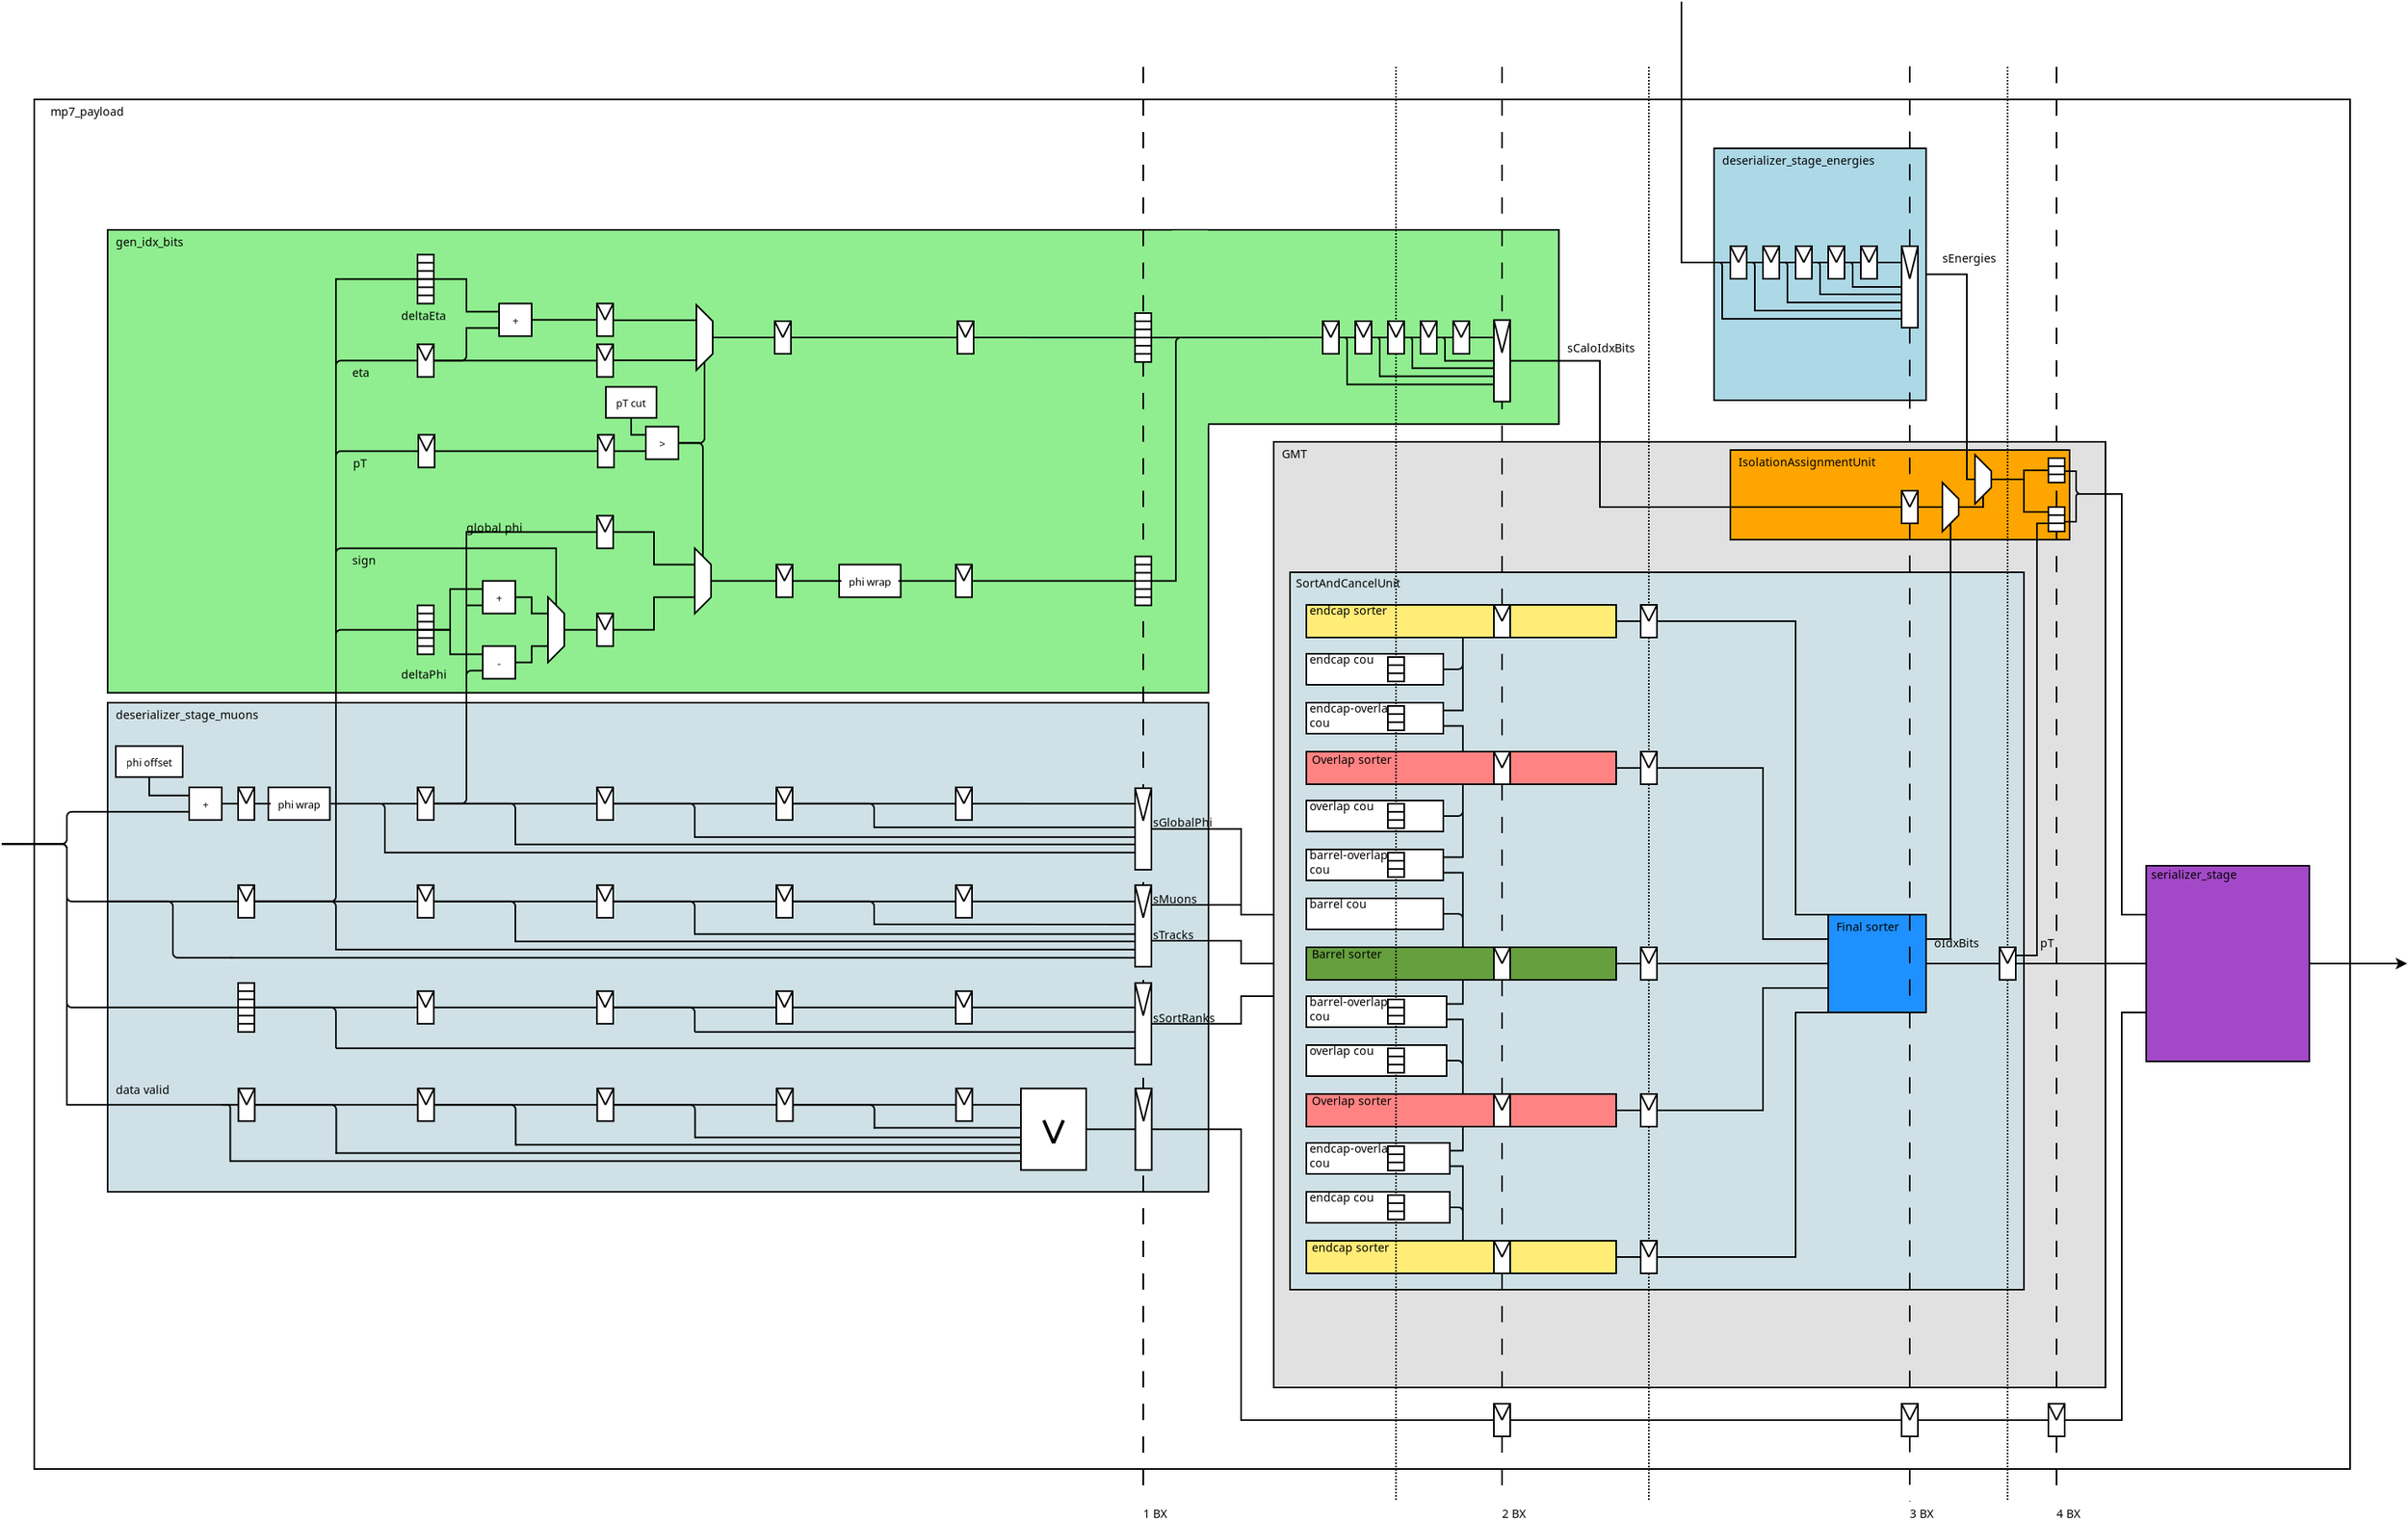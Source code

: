 <?xml version="1.0" encoding="UTF-8"?>
<dia:diagram xmlns:dia="http://www.lysator.liu.se/~alla/dia/">
  <dia:layer name="Background" visible="true" active="true">
    <dia:group>
      <dia:object type="Standard - Box" version="0" id="O0">
        <dia:attribute name="obj_pos">
          <dia:point val="29,32.6"/>
        </dia:attribute>
        <dia:attribute name="obj_bb">
          <dia:rectangle val="28.95,32.55;30.05,35.65"/>
        </dia:attribute>
        <dia:attribute name="elem_corner">
          <dia:point val="29,32.6"/>
        </dia:attribute>
        <dia:attribute name="elem_width">
          <dia:real val="1"/>
        </dia:attribute>
        <dia:attribute name="elem_height">
          <dia:real val="3"/>
        </dia:attribute>
        <dia:attribute name="show_background">
          <dia:boolean val="true"/>
        </dia:attribute>
      </dia:object>
      <dia:object type="Standard - Line" version="0" id="O1">
        <dia:attribute name="obj_pos">
          <dia:point val="29,33.1"/>
        </dia:attribute>
        <dia:attribute name="obj_bb">
          <dia:rectangle val="28.95,33.05;30.05,33.15"/>
        </dia:attribute>
        <dia:attribute name="conn_endpoints">
          <dia:point val="29,33.1"/>
          <dia:point val="30,33.1"/>
        </dia:attribute>
        <dia:attribute name="numcp">
          <dia:int val="1"/>
        </dia:attribute>
      </dia:object>
      <dia:object type="Standard - Line" version="0" id="O2">
        <dia:attribute name="obj_pos">
          <dia:point val="29,33.6"/>
        </dia:attribute>
        <dia:attribute name="obj_bb">
          <dia:rectangle val="28.95,33.55;30.05,33.65"/>
        </dia:attribute>
        <dia:attribute name="conn_endpoints">
          <dia:point val="29,33.6"/>
          <dia:point val="30,33.6"/>
        </dia:attribute>
        <dia:attribute name="numcp">
          <dia:int val="1"/>
        </dia:attribute>
      </dia:object>
      <dia:object type="Standard - Line" version="0" id="O3">
        <dia:attribute name="obj_pos">
          <dia:point val="29,34.1"/>
        </dia:attribute>
        <dia:attribute name="obj_bb">
          <dia:rectangle val="28.95,34.05;30.05,34.15"/>
        </dia:attribute>
        <dia:attribute name="conn_endpoints">
          <dia:point val="29,34.1"/>
          <dia:point val="30,34.1"/>
        </dia:attribute>
        <dia:attribute name="numcp">
          <dia:int val="1"/>
        </dia:attribute>
      </dia:object>
      <dia:object type="Standard - Line" version="0" id="O4">
        <dia:attribute name="obj_pos">
          <dia:point val="29,34.6"/>
        </dia:attribute>
        <dia:attribute name="obj_bb">
          <dia:rectangle val="28.95,34.55;30.05,34.65"/>
        </dia:attribute>
        <dia:attribute name="conn_endpoints">
          <dia:point val="29,34.6"/>
          <dia:point val="30,34.6"/>
        </dia:attribute>
        <dia:attribute name="numcp">
          <dia:int val="1"/>
        </dia:attribute>
      </dia:object>
      <dia:object type="Standard - Line" version="0" id="O5">
        <dia:attribute name="obj_pos">
          <dia:point val="29,35.1"/>
        </dia:attribute>
        <dia:attribute name="obj_bb">
          <dia:rectangle val="28.95,35.05;30.05,35.15"/>
        </dia:attribute>
        <dia:attribute name="conn_endpoints">
          <dia:point val="29,35.1"/>
          <dia:point val="30,35.1"/>
        </dia:attribute>
        <dia:attribute name="numcp">
          <dia:int val="1"/>
        </dia:attribute>
      </dia:object>
    </dia:group>
    <dia:object type="Flowchart - Box" version="0" id="O6">
      <dia:attribute name="obj_pos">
        <dia:point val="-54,-4"/>
      </dia:attribute>
      <dia:attribute name="obj_bb">
        <dia:rectangle val="-54.05,-4.05;88.05,80.05"/>
      </dia:attribute>
      <dia:attribute name="elem_corner">
        <dia:point val="-54,-4"/>
      </dia:attribute>
      <dia:attribute name="elem_width">
        <dia:real val="142"/>
      </dia:attribute>
      <dia:attribute name="elem_height">
        <dia:real val="84"/>
      </dia:attribute>
      <dia:attribute name="border_width">
        <dia:real val="0.1"/>
      </dia:attribute>
      <dia:attribute name="show_background">
        <dia:boolean val="true"/>
      </dia:attribute>
      <dia:attribute name="padding">
        <dia:real val="0.5"/>
      </dia:attribute>
      <dia:attribute name="text">
        <dia:composite type="text">
          <dia:attribute name="string">
            <dia:string>##</dia:string>
          </dia:attribute>
          <dia:attribute name="font">
            <dia:font family="sans" style="0" name="Helvetica"/>
          </dia:attribute>
          <dia:attribute name="height">
            <dia:real val="0.8"/>
          </dia:attribute>
          <dia:attribute name="pos">
            <dia:point val="17,38.195"/>
          </dia:attribute>
          <dia:attribute name="color">
            <dia:color val="#000000"/>
          </dia:attribute>
          <dia:attribute name="alignment">
            <dia:enum val="1"/>
          </dia:attribute>
        </dia:composite>
      </dia:attribute>
    </dia:object>
    <dia:object type="Flowchart - Box" version="0" id="O7">
      <dia:attribute name="obj_pos">
        <dia:point val="75.5,43"/>
      </dia:attribute>
      <dia:attribute name="obj_bb">
        <dia:rectangle val="75.45,42.95;85.55,55.05"/>
      </dia:attribute>
      <dia:attribute name="elem_corner">
        <dia:point val="75.5,43"/>
      </dia:attribute>
      <dia:attribute name="elem_width">
        <dia:real val="10"/>
      </dia:attribute>
      <dia:attribute name="elem_height">
        <dia:real val="12"/>
      </dia:attribute>
      <dia:attribute name="border_width">
        <dia:real val="0.1"/>
      </dia:attribute>
      <dia:attribute name="inner_color">
        <dia:color val="#a349c8"/>
      </dia:attribute>
      <dia:attribute name="show_background">
        <dia:boolean val="true"/>
      </dia:attribute>
      <dia:attribute name="padding">
        <dia:real val="0.5"/>
      </dia:attribute>
      <dia:attribute name="text">
        <dia:composite type="text">
          <dia:attribute name="string">
            <dia:string>##</dia:string>
          </dia:attribute>
          <dia:attribute name="font">
            <dia:font family="sans" style="0" name="Helvetica"/>
          </dia:attribute>
          <dia:attribute name="height">
            <dia:real val="0.8"/>
          </dia:attribute>
          <dia:attribute name="pos">
            <dia:point val="80.5,49.195"/>
          </dia:attribute>
          <dia:attribute name="color">
            <dia:color val="#000000"/>
          </dia:attribute>
          <dia:attribute name="alignment">
            <dia:enum val="1"/>
          </dia:attribute>
        </dia:composite>
      </dia:attribute>
    </dia:object>
    <dia:object type="Standard - Text" version="1" id="O8">
      <dia:attribute name="obj_pos">
        <dia:point val="2.102,10.348"/>
      </dia:attribute>
      <dia:attribute name="obj_bb">
        <dia:rectangle val="2.102,9.651;6.172,10.543"/>
      </dia:attribute>
      <dia:attribute name="text">
        <dia:composite type="text">
          <dia:attribute name="string">
            <dia:string>#mp7_payload#</dia:string>
          </dia:attribute>
          <dia:attribute name="font">
            <dia:font family="Source Sans Pro" style="0" name="Courier"/>
          </dia:attribute>
          <dia:attribute name="height">
            <dia:real val="0.885"/>
          </dia:attribute>
          <dia:attribute name="pos">
            <dia:point val="2.102,10.348"/>
          </dia:attribute>
          <dia:attribute name="color">
            <dia:color val="#000000"/>
          </dia:attribute>
          <dia:attribute name="alignment">
            <dia:enum val="0"/>
          </dia:attribute>
        </dia:composite>
      </dia:attribute>
      <dia:attribute name="valign">
        <dia:enum val="3"/>
      </dia:attribute>
    </dia:object>
    <dia:object type="Standard - Text" version="1" id="O9">
      <dia:attribute name="obj_pos">
        <dia:point val="75.8,43.8"/>
      </dia:attribute>
      <dia:attribute name="obj_bb">
        <dia:rectangle val="75.8,43.102;80.412,43.995"/>
      </dia:attribute>
      <dia:attribute name="text">
        <dia:composite type="text">
          <dia:attribute name="string">
            <dia:string>#serializer_stage#</dia:string>
          </dia:attribute>
          <dia:attribute name="font">
            <dia:font family="Source Sans Pro" style="0" name="Courier"/>
          </dia:attribute>
          <dia:attribute name="height">
            <dia:real val="0.885"/>
          </dia:attribute>
          <dia:attribute name="pos">
            <dia:point val="75.8,43.8"/>
          </dia:attribute>
          <dia:attribute name="color">
            <dia:color val="#000000"/>
          </dia:attribute>
          <dia:attribute name="alignment">
            <dia:enum val="0"/>
          </dia:attribute>
        </dia:composite>
      </dia:attribute>
      <dia:attribute name="valign">
        <dia:enum val="3"/>
      </dia:attribute>
    </dia:object>
    <dia:object type="Standard - Text" version="1" id="O10">
      <dia:attribute name="obj_pos">
        <dia:point val="63,6"/>
      </dia:attribute>
      <dia:attribute name="obj_bb">
        <dia:rectangle val="63,5.303;65.823,6.195"/>
      </dia:attribute>
      <dia:attribute name="text">
        <dia:composite type="text">
          <dia:attribute name="string">
            <dia:string>#sEnergies#</dia:string>
          </dia:attribute>
          <dia:attribute name="font">
            <dia:font family="Source Sans Pro" style="0" name="Courier"/>
          </dia:attribute>
          <dia:attribute name="height">
            <dia:real val="0.885"/>
          </dia:attribute>
          <dia:attribute name="pos">
            <dia:point val="63,6"/>
          </dia:attribute>
          <dia:attribute name="color">
            <dia:color val="#000000"/>
          </dia:attribute>
          <dia:attribute name="alignment">
            <dia:enum val="0"/>
          </dia:attribute>
        </dia:composite>
      </dia:attribute>
      <dia:attribute name="valign">
        <dia:enum val="3"/>
      </dia:attribute>
    </dia:object>
    <dia:object type="Standard - Line" version="0" id="O11">
      <dia:attribute name="obj_pos">
        <dia:point val="85.549,49"/>
      </dia:attribute>
      <dia:attribute name="obj_bb">
        <dia:rectangle val="85.499,48.638;91.612,49.362"/>
      </dia:attribute>
      <dia:attribute name="conn_endpoints">
        <dia:point val="85.549,49"/>
        <dia:point val="91.5,49"/>
      </dia:attribute>
      <dia:attribute name="numcp">
        <dia:int val="1"/>
      </dia:attribute>
      <dia:attribute name="end_arrow">
        <dia:enum val="22"/>
      </dia:attribute>
      <dia:attribute name="end_arrow_length">
        <dia:real val="0.5"/>
      </dia:attribute>
      <dia:attribute name="end_arrow_width">
        <dia:real val="0.5"/>
      </dia:attribute>
      <dia:connections>
        <dia:connection handle="0" to="O7" connection="16"/>
      </dia:connections>
    </dia:object>
    <dia:object type="Flowchart - Box" version="0" id="O12">
      <dia:attribute name="obj_pos">
        <dia:point val="22,17"/>
      </dia:attribute>
      <dia:attribute name="obj_bb">
        <dia:rectangle val="21.95,16.95;73.05,75.05"/>
      </dia:attribute>
      <dia:attribute name="elem_corner">
        <dia:point val="22,17"/>
      </dia:attribute>
      <dia:attribute name="elem_width">
        <dia:real val="51"/>
      </dia:attribute>
      <dia:attribute name="elem_height">
        <dia:real val="58"/>
      </dia:attribute>
      <dia:attribute name="border_width">
        <dia:real val="0.1"/>
      </dia:attribute>
      <dia:attribute name="inner_color">
        <dia:color val="#e1e1e1"/>
      </dia:attribute>
      <dia:attribute name="show_background">
        <dia:boolean val="true"/>
      </dia:attribute>
      <dia:attribute name="padding">
        <dia:real val="0.5"/>
      </dia:attribute>
      <dia:attribute name="text">
        <dia:composite type="text">
          <dia:attribute name="string">
            <dia:string>##</dia:string>
          </dia:attribute>
          <dia:attribute name="font">
            <dia:font family="sans" style="0" name="Helvetica"/>
          </dia:attribute>
          <dia:attribute name="height">
            <dia:real val="0.8"/>
          </dia:attribute>
          <dia:attribute name="pos">
            <dia:point val="47.5,46.195"/>
          </dia:attribute>
          <dia:attribute name="color">
            <dia:color val="#000000"/>
          </dia:attribute>
          <dia:attribute name="alignment">
            <dia:enum val="1"/>
          </dia:attribute>
        </dia:composite>
      </dia:attribute>
    </dia:object>
    <dia:object type="Standard - Text" version="1" id="O13">
      <dia:attribute name="obj_pos">
        <dia:point val="22.5,18"/>
      </dia:attribute>
      <dia:attribute name="obj_bb">
        <dia:rectangle val="22.5,17.302;23.817,18.195"/>
      </dia:attribute>
      <dia:attribute name="text">
        <dia:composite type="text">
          <dia:attribute name="string">
            <dia:string>#GMT#</dia:string>
          </dia:attribute>
          <dia:attribute name="font">
            <dia:font family="Source Sans Pro" style="0" name="Courier"/>
          </dia:attribute>
          <dia:attribute name="height">
            <dia:real val="0.885"/>
          </dia:attribute>
          <dia:attribute name="pos">
            <dia:point val="22.5,18"/>
          </dia:attribute>
          <dia:attribute name="color">
            <dia:color val="#000000"/>
          </dia:attribute>
          <dia:attribute name="alignment">
            <dia:enum val="0"/>
          </dia:attribute>
        </dia:composite>
      </dia:attribute>
      <dia:attribute name="valign">
        <dia:enum val="3"/>
      </dia:attribute>
    </dia:object>
    <dia:object type="Flowchart - Box" version="0" id="O14">
      <dia:attribute name="obj_pos">
        <dia:point val="50,17.5"/>
      </dia:attribute>
      <dia:attribute name="obj_bb">
        <dia:rectangle val="49.95,17.45;70.85,23.05"/>
      </dia:attribute>
      <dia:attribute name="elem_corner">
        <dia:point val="50,17.5"/>
      </dia:attribute>
      <dia:attribute name="elem_width">
        <dia:real val="20.8"/>
      </dia:attribute>
      <dia:attribute name="elem_height">
        <dia:real val="5.5"/>
      </dia:attribute>
      <dia:attribute name="border_width">
        <dia:real val="0.1"/>
      </dia:attribute>
      <dia:attribute name="inner_color">
        <dia:color val="#ffa500"/>
      </dia:attribute>
      <dia:attribute name="show_background">
        <dia:boolean val="true"/>
      </dia:attribute>
      <dia:attribute name="padding">
        <dia:real val="0.5"/>
      </dia:attribute>
      <dia:attribute name="text">
        <dia:composite type="text">
          <dia:attribute name="string">
            <dia:string>##</dia:string>
          </dia:attribute>
          <dia:attribute name="font">
            <dia:font family="sans" style="0" name="Helvetica"/>
          </dia:attribute>
          <dia:attribute name="height">
            <dia:real val="0.8"/>
          </dia:attribute>
          <dia:attribute name="pos">
            <dia:point val="60.4,20.445"/>
          </dia:attribute>
          <dia:attribute name="color">
            <dia:color val="#000000"/>
          </dia:attribute>
          <dia:attribute name="alignment">
            <dia:enum val="1"/>
          </dia:attribute>
        </dia:composite>
      </dia:attribute>
    </dia:object>
    <dia:object type="Flowchart - Box" version="0" id="O15">
      <dia:attribute name="obj_pos">
        <dia:point val="23,25"/>
      </dia:attribute>
      <dia:attribute name="obj_bb">
        <dia:rectangle val="22.95,24.95;68.05,69.05"/>
      </dia:attribute>
      <dia:attribute name="elem_corner">
        <dia:point val="23,25"/>
      </dia:attribute>
      <dia:attribute name="elem_width">
        <dia:real val="45"/>
      </dia:attribute>
      <dia:attribute name="elem_height">
        <dia:real val="44"/>
      </dia:attribute>
      <dia:attribute name="border_width">
        <dia:real val="0.1"/>
      </dia:attribute>
      <dia:attribute name="inner_color">
        <dia:color val="#cfe1e6"/>
      </dia:attribute>
      <dia:attribute name="show_background">
        <dia:boolean val="true"/>
      </dia:attribute>
      <dia:attribute name="padding">
        <dia:real val="0.5"/>
      </dia:attribute>
      <dia:attribute name="text">
        <dia:composite type="text">
          <dia:attribute name="string">
            <dia:string>##</dia:string>
          </dia:attribute>
          <dia:attribute name="font">
            <dia:font family="sans" style="0" name="Helvetica"/>
          </dia:attribute>
          <dia:attribute name="height">
            <dia:real val="0.8"/>
          </dia:attribute>
          <dia:attribute name="pos">
            <dia:point val="45.5,47.195"/>
          </dia:attribute>
          <dia:attribute name="color">
            <dia:color val="#000000"/>
          </dia:attribute>
          <dia:attribute name="alignment">
            <dia:enum val="1"/>
          </dia:attribute>
        </dia:composite>
      </dia:attribute>
    </dia:object>
    <dia:object type="Standard - Text" version="1" id="O16">
      <dia:attribute name="obj_pos">
        <dia:point val="23.358,25.928"/>
      </dia:attribute>
      <dia:attribute name="obj_bb">
        <dia:rectangle val="23.358,25.23;29.003,26.123"/>
      </dia:attribute>
      <dia:attribute name="text">
        <dia:composite type="text">
          <dia:attribute name="string">
            <dia:string>#SortAndCancelUnit#</dia:string>
          </dia:attribute>
          <dia:attribute name="font">
            <dia:font family="Source Sans Pro" style="0" name="Courier"/>
          </dia:attribute>
          <dia:attribute name="height">
            <dia:real val="0.885"/>
          </dia:attribute>
          <dia:attribute name="pos">
            <dia:point val="23.358,25.928"/>
          </dia:attribute>
          <dia:attribute name="color">
            <dia:color val="#000000"/>
          </dia:attribute>
          <dia:attribute name="alignment">
            <dia:enum val="0"/>
          </dia:attribute>
        </dia:composite>
      </dia:attribute>
      <dia:attribute name="valign">
        <dia:enum val="3"/>
      </dia:attribute>
    </dia:object>
    <dia:object type="Standard - Text" version="1" id="O17">
      <dia:attribute name="obj_pos">
        <dia:point val="50.5,18.5"/>
      </dia:attribute>
      <dia:attribute name="obj_bb">
        <dia:rectangle val="50.5,17.802;57.805,18.695"/>
      </dia:attribute>
      <dia:attribute name="text">
        <dia:composite type="text">
          <dia:attribute name="string">
            <dia:string>#IsolationAssignmentUnit#</dia:string>
          </dia:attribute>
          <dia:attribute name="font">
            <dia:font family="Source Sans Pro" style="0" name="Courier"/>
          </dia:attribute>
          <dia:attribute name="height">
            <dia:real val="0.885"/>
          </dia:attribute>
          <dia:attribute name="pos">
            <dia:point val="50.5,18.5"/>
          </dia:attribute>
          <dia:attribute name="color">
            <dia:color val="#000000"/>
          </dia:attribute>
          <dia:attribute name="alignment">
            <dia:enum val="0"/>
          </dia:attribute>
        </dia:composite>
      </dia:attribute>
      <dia:attribute name="valign">
        <dia:enum val="3"/>
      </dia:attribute>
    </dia:object>
    <dia:object type="Flowchart - Box" version="0" id="O18">
      <dia:attribute name="obj_pos">
        <dia:point val="24,48"/>
      </dia:attribute>
      <dia:attribute name="obj_bb">
        <dia:rectangle val="23.95,47.95;43.05,50.05"/>
      </dia:attribute>
      <dia:attribute name="elem_corner">
        <dia:point val="24,48"/>
      </dia:attribute>
      <dia:attribute name="elem_width">
        <dia:real val="19"/>
      </dia:attribute>
      <dia:attribute name="elem_height">
        <dia:real val="2"/>
      </dia:attribute>
      <dia:attribute name="border_width">
        <dia:real val="0.1"/>
      </dia:attribute>
      <dia:attribute name="inner_color">
        <dia:color val="#669f3e"/>
      </dia:attribute>
      <dia:attribute name="show_background">
        <dia:boolean val="true"/>
      </dia:attribute>
      <dia:attribute name="padding">
        <dia:real val="0.5"/>
      </dia:attribute>
      <dia:attribute name="text">
        <dia:composite type="text">
          <dia:attribute name="string">
            <dia:string>##</dia:string>
          </dia:attribute>
          <dia:attribute name="font">
            <dia:font family="sans" style="0" name="Helvetica"/>
          </dia:attribute>
          <dia:attribute name="height">
            <dia:real val="0.8"/>
          </dia:attribute>
          <dia:attribute name="pos">
            <dia:point val="33.5,49.195"/>
          </dia:attribute>
          <dia:attribute name="color">
            <dia:color val="#000000"/>
          </dia:attribute>
          <dia:attribute name="alignment">
            <dia:enum val="1"/>
          </dia:attribute>
        </dia:composite>
      </dia:attribute>
    </dia:object>
    <dia:object type="Flowchart - Box" version="0" id="O19">
      <dia:attribute name="obj_pos">
        <dia:point val="24,36"/>
      </dia:attribute>
      <dia:attribute name="obj_bb">
        <dia:rectangle val="23.95,35.95;43.05,38.05"/>
      </dia:attribute>
      <dia:attribute name="elem_corner">
        <dia:point val="24,36"/>
      </dia:attribute>
      <dia:attribute name="elem_width">
        <dia:real val="19"/>
      </dia:attribute>
      <dia:attribute name="elem_height">
        <dia:real val="2"/>
      </dia:attribute>
      <dia:attribute name="border_width">
        <dia:real val="0.1"/>
      </dia:attribute>
      <dia:attribute name="inner_color">
        <dia:color val="#ff8383"/>
      </dia:attribute>
      <dia:attribute name="show_background">
        <dia:boolean val="true"/>
      </dia:attribute>
      <dia:attribute name="padding">
        <dia:real val="0.5"/>
      </dia:attribute>
      <dia:attribute name="text">
        <dia:composite type="text">
          <dia:attribute name="string">
            <dia:string>##</dia:string>
          </dia:attribute>
          <dia:attribute name="font">
            <dia:font family="sans" style="0" name="Helvetica"/>
          </dia:attribute>
          <dia:attribute name="height">
            <dia:real val="0.8"/>
          </dia:attribute>
          <dia:attribute name="pos">
            <dia:point val="33.5,37.195"/>
          </dia:attribute>
          <dia:attribute name="color">
            <dia:color val="#000000"/>
          </dia:attribute>
          <dia:attribute name="alignment">
            <dia:enum val="1"/>
          </dia:attribute>
        </dia:composite>
      </dia:attribute>
    </dia:object>
    <dia:object type="Flowchart - Box" version="0" id="O20">
      <dia:attribute name="obj_pos">
        <dia:point val="24,27"/>
      </dia:attribute>
      <dia:attribute name="obj_bb">
        <dia:rectangle val="23.95,26.95;43.05,29.05"/>
      </dia:attribute>
      <dia:attribute name="elem_corner">
        <dia:point val="24,27"/>
      </dia:attribute>
      <dia:attribute name="elem_width">
        <dia:real val="19"/>
      </dia:attribute>
      <dia:attribute name="elem_height">
        <dia:real val="2"/>
      </dia:attribute>
      <dia:attribute name="border_width">
        <dia:real val="0.1"/>
      </dia:attribute>
      <dia:attribute name="inner_color">
        <dia:color val="#ffed78"/>
      </dia:attribute>
      <dia:attribute name="show_background">
        <dia:boolean val="true"/>
      </dia:attribute>
      <dia:attribute name="padding">
        <dia:real val="0.5"/>
      </dia:attribute>
      <dia:attribute name="text">
        <dia:composite type="text">
          <dia:attribute name="string">
            <dia:string>##</dia:string>
          </dia:attribute>
          <dia:attribute name="font">
            <dia:font family="sans" style="0" name="Helvetica"/>
          </dia:attribute>
          <dia:attribute name="height">
            <dia:real val="0.8"/>
          </dia:attribute>
          <dia:attribute name="pos">
            <dia:point val="33.5,28.195"/>
          </dia:attribute>
          <dia:attribute name="color">
            <dia:color val="#000000"/>
          </dia:attribute>
          <dia:attribute name="alignment">
            <dia:enum val="1"/>
          </dia:attribute>
        </dia:composite>
      </dia:attribute>
    </dia:object>
    <dia:object type="Flowchart - Box" version="0" id="O21">
      <dia:attribute name="obj_pos">
        <dia:point val="24,57"/>
      </dia:attribute>
      <dia:attribute name="obj_bb">
        <dia:rectangle val="23.95,56.95;43.05,59.05"/>
      </dia:attribute>
      <dia:attribute name="elem_corner">
        <dia:point val="24,57"/>
      </dia:attribute>
      <dia:attribute name="elem_width">
        <dia:real val="19"/>
      </dia:attribute>
      <dia:attribute name="elem_height">
        <dia:real val="2"/>
      </dia:attribute>
      <dia:attribute name="border_width">
        <dia:real val="0.1"/>
      </dia:attribute>
      <dia:attribute name="inner_color">
        <dia:color val="#ff8383"/>
      </dia:attribute>
      <dia:attribute name="show_background">
        <dia:boolean val="true"/>
      </dia:attribute>
      <dia:attribute name="padding">
        <dia:real val="0.5"/>
      </dia:attribute>
      <dia:attribute name="text">
        <dia:composite type="text">
          <dia:attribute name="string">
            <dia:string>##</dia:string>
          </dia:attribute>
          <dia:attribute name="font">
            <dia:font family="sans" style="0" name="Helvetica"/>
          </dia:attribute>
          <dia:attribute name="height">
            <dia:real val="0.8"/>
          </dia:attribute>
          <dia:attribute name="pos">
            <dia:point val="33.5,58.195"/>
          </dia:attribute>
          <dia:attribute name="color">
            <dia:color val="#000000"/>
          </dia:attribute>
          <dia:attribute name="alignment">
            <dia:enum val="1"/>
          </dia:attribute>
        </dia:composite>
      </dia:attribute>
    </dia:object>
    <dia:object type="Flowchart - Box" version="0" id="O22">
      <dia:attribute name="obj_pos">
        <dia:point val="24,66"/>
      </dia:attribute>
      <dia:attribute name="obj_bb">
        <dia:rectangle val="23.95,65.95;43.05,68.05"/>
      </dia:attribute>
      <dia:attribute name="elem_corner">
        <dia:point val="24,66"/>
      </dia:attribute>
      <dia:attribute name="elem_width">
        <dia:real val="19"/>
      </dia:attribute>
      <dia:attribute name="elem_height">
        <dia:real val="2"/>
      </dia:attribute>
      <dia:attribute name="border_width">
        <dia:real val="0.1"/>
      </dia:attribute>
      <dia:attribute name="inner_color">
        <dia:color val="#ffed78"/>
      </dia:attribute>
      <dia:attribute name="show_background">
        <dia:boolean val="true"/>
      </dia:attribute>
      <dia:attribute name="padding">
        <dia:real val="0.5"/>
      </dia:attribute>
      <dia:attribute name="text">
        <dia:composite type="text">
          <dia:attribute name="string">
            <dia:string>##</dia:string>
          </dia:attribute>
          <dia:attribute name="font">
            <dia:font family="sans" style="0" name="Helvetica"/>
          </dia:attribute>
          <dia:attribute name="height">
            <dia:real val="0.8"/>
          </dia:attribute>
          <dia:attribute name="pos">
            <dia:point val="33.5,67.195"/>
          </dia:attribute>
          <dia:attribute name="color">
            <dia:color val="#000000"/>
          </dia:attribute>
          <dia:attribute name="alignment">
            <dia:enum val="1"/>
          </dia:attribute>
        </dia:composite>
      </dia:attribute>
    </dia:object>
    <dia:object type="Flowchart - Box" version="0" id="O23">
      <dia:attribute name="obj_pos">
        <dia:point val="24,30"/>
      </dia:attribute>
      <dia:attribute name="obj_bb">
        <dia:rectangle val="23.95,29.95;32.45,31.95"/>
      </dia:attribute>
      <dia:attribute name="elem_corner">
        <dia:point val="24,30"/>
      </dia:attribute>
      <dia:attribute name="elem_width">
        <dia:real val="8.4"/>
      </dia:attribute>
      <dia:attribute name="elem_height">
        <dia:real val="1.9"/>
      </dia:attribute>
      <dia:attribute name="show_background">
        <dia:boolean val="true"/>
      </dia:attribute>
      <dia:attribute name="padding">
        <dia:real val="0.5"/>
      </dia:attribute>
      <dia:attribute name="text">
        <dia:composite type="text">
          <dia:attribute name="string">
            <dia:string>##</dia:string>
          </dia:attribute>
          <dia:attribute name="font">
            <dia:font family="sans" style="0" name="Helvetica"/>
          </dia:attribute>
          <dia:attribute name="height">
            <dia:real val="0.8"/>
          </dia:attribute>
          <dia:attribute name="pos">
            <dia:point val="28.2,31.145"/>
          </dia:attribute>
          <dia:attribute name="color">
            <dia:color val="#000000"/>
          </dia:attribute>
          <dia:attribute name="alignment">
            <dia:enum val="1"/>
          </dia:attribute>
        </dia:composite>
      </dia:attribute>
    </dia:object>
    <dia:object type="Flowchart - Box" version="0" id="O24">
      <dia:attribute name="obj_pos">
        <dia:point val="24,33"/>
      </dia:attribute>
      <dia:attribute name="obj_bb">
        <dia:rectangle val="23.95,32.95;32.45,34.95"/>
      </dia:attribute>
      <dia:attribute name="elem_corner">
        <dia:point val="24,33"/>
      </dia:attribute>
      <dia:attribute name="elem_width">
        <dia:real val="8.4"/>
      </dia:attribute>
      <dia:attribute name="elem_height">
        <dia:real val="1.9"/>
      </dia:attribute>
      <dia:attribute name="show_background">
        <dia:boolean val="true"/>
      </dia:attribute>
      <dia:attribute name="padding">
        <dia:real val="0.5"/>
      </dia:attribute>
      <dia:attribute name="text">
        <dia:composite type="text">
          <dia:attribute name="string">
            <dia:string>##</dia:string>
          </dia:attribute>
          <dia:attribute name="font">
            <dia:font family="sans" style="0" name="Helvetica"/>
          </dia:attribute>
          <dia:attribute name="height">
            <dia:real val="0.8"/>
          </dia:attribute>
          <dia:attribute name="pos">
            <dia:point val="28.2,34.145"/>
          </dia:attribute>
          <dia:attribute name="color">
            <dia:color val="#000000"/>
          </dia:attribute>
          <dia:attribute name="alignment">
            <dia:enum val="1"/>
          </dia:attribute>
        </dia:composite>
      </dia:attribute>
    </dia:object>
    <dia:object type="Flowchart - Box" version="0" id="O25">
      <dia:attribute name="obj_pos">
        <dia:point val="24,42"/>
      </dia:attribute>
      <dia:attribute name="obj_bb">
        <dia:rectangle val="23.95,41.95;32.45,43.95"/>
      </dia:attribute>
      <dia:attribute name="elem_corner">
        <dia:point val="24,42"/>
      </dia:attribute>
      <dia:attribute name="elem_width">
        <dia:real val="8.4"/>
      </dia:attribute>
      <dia:attribute name="elem_height">
        <dia:real val="1.9"/>
      </dia:attribute>
      <dia:attribute name="show_background">
        <dia:boolean val="true"/>
      </dia:attribute>
      <dia:attribute name="padding">
        <dia:real val="0.5"/>
      </dia:attribute>
      <dia:attribute name="text">
        <dia:composite type="text">
          <dia:attribute name="string">
            <dia:string>##</dia:string>
          </dia:attribute>
          <dia:attribute name="font">
            <dia:font family="sans" style="0" name="Helvetica"/>
          </dia:attribute>
          <dia:attribute name="height">
            <dia:real val="0.8"/>
          </dia:attribute>
          <dia:attribute name="pos">
            <dia:point val="28.2,43.145"/>
          </dia:attribute>
          <dia:attribute name="color">
            <dia:color val="#000000"/>
          </dia:attribute>
          <dia:attribute name="alignment">
            <dia:enum val="1"/>
          </dia:attribute>
        </dia:composite>
      </dia:attribute>
    </dia:object>
    <dia:object type="Flowchart - Box" version="0" id="O26">
      <dia:attribute name="obj_pos">
        <dia:point val="24,54"/>
      </dia:attribute>
      <dia:attribute name="obj_bb">
        <dia:rectangle val="23.95,53.95;32.65,55.95"/>
      </dia:attribute>
      <dia:attribute name="elem_corner">
        <dia:point val="24,54"/>
      </dia:attribute>
      <dia:attribute name="elem_width">
        <dia:real val="8.6"/>
      </dia:attribute>
      <dia:attribute name="elem_height">
        <dia:real val="1.9"/>
      </dia:attribute>
      <dia:attribute name="show_background">
        <dia:boolean val="true"/>
      </dia:attribute>
      <dia:attribute name="padding">
        <dia:real val="0.5"/>
      </dia:attribute>
      <dia:attribute name="text">
        <dia:composite type="text">
          <dia:attribute name="string">
            <dia:string>##</dia:string>
          </dia:attribute>
          <dia:attribute name="font">
            <dia:font family="sans" style="0" name="Helvetica"/>
          </dia:attribute>
          <dia:attribute name="height">
            <dia:real val="0.8"/>
          </dia:attribute>
          <dia:attribute name="pos">
            <dia:point val="28.3,55.145"/>
          </dia:attribute>
          <dia:attribute name="color">
            <dia:color val="#000000"/>
          </dia:attribute>
          <dia:attribute name="alignment">
            <dia:enum val="1"/>
          </dia:attribute>
        </dia:composite>
      </dia:attribute>
    </dia:object>
    <dia:object type="Flowchart - Box" version="0" id="O27">
      <dia:attribute name="obj_pos">
        <dia:point val="24,60"/>
      </dia:attribute>
      <dia:attribute name="obj_bb">
        <dia:rectangle val="23.95,59.95;32.85,61.95"/>
      </dia:attribute>
      <dia:attribute name="elem_corner">
        <dia:point val="24,60"/>
      </dia:attribute>
      <dia:attribute name="elem_width">
        <dia:real val="8.8"/>
      </dia:attribute>
      <dia:attribute name="elem_height">
        <dia:real val="1.9"/>
      </dia:attribute>
      <dia:attribute name="show_background">
        <dia:boolean val="true"/>
      </dia:attribute>
      <dia:attribute name="padding">
        <dia:real val="0.5"/>
      </dia:attribute>
      <dia:attribute name="text">
        <dia:composite type="text">
          <dia:attribute name="string">
            <dia:string>##</dia:string>
          </dia:attribute>
          <dia:attribute name="font">
            <dia:font family="sans" style="0" name="Helvetica"/>
          </dia:attribute>
          <dia:attribute name="height">
            <dia:real val="0.8"/>
          </dia:attribute>
          <dia:attribute name="pos">
            <dia:point val="28.4,61.145"/>
          </dia:attribute>
          <dia:attribute name="color">
            <dia:color val="#000000"/>
          </dia:attribute>
          <dia:attribute name="alignment">
            <dia:enum val="1"/>
          </dia:attribute>
        </dia:composite>
      </dia:attribute>
    </dia:object>
    <dia:object type="Flowchart - Box" version="0" id="O28">
      <dia:attribute name="obj_pos">
        <dia:point val="24,45"/>
      </dia:attribute>
      <dia:attribute name="obj_bb">
        <dia:rectangle val="23.95,44.95;32.45,46.95"/>
      </dia:attribute>
      <dia:attribute name="elem_corner">
        <dia:point val="24,45"/>
      </dia:attribute>
      <dia:attribute name="elem_width">
        <dia:real val="8.4"/>
      </dia:attribute>
      <dia:attribute name="elem_height">
        <dia:real val="1.9"/>
      </dia:attribute>
      <dia:attribute name="show_background">
        <dia:boolean val="true"/>
      </dia:attribute>
      <dia:attribute name="padding">
        <dia:real val="0.5"/>
      </dia:attribute>
      <dia:attribute name="text">
        <dia:composite type="text">
          <dia:attribute name="string">
            <dia:string>##</dia:string>
          </dia:attribute>
          <dia:attribute name="font">
            <dia:font family="sans" style="0" name="Helvetica"/>
          </dia:attribute>
          <dia:attribute name="height">
            <dia:real val="0.8"/>
          </dia:attribute>
          <dia:attribute name="pos">
            <dia:point val="28.2,46.145"/>
          </dia:attribute>
          <dia:attribute name="color">
            <dia:color val="#000000"/>
          </dia:attribute>
          <dia:attribute name="alignment">
            <dia:enum val="1"/>
          </dia:attribute>
        </dia:composite>
      </dia:attribute>
    </dia:object>
    <dia:object type="Flowchart - Box" version="0" id="O29">
      <dia:attribute name="obj_pos">
        <dia:point val="24,63"/>
      </dia:attribute>
      <dia:attribute name="obj_bb">
        <dia:rectangle val="23.95,62.95;32.85,64.95"/>
      </dia:attribute>
      <dia:attribute name="elem_corner">
        <dia:point val="24,63"/>
      </dia:attribute>
      <dia:attribute name="elem_width">
        <dia:real val="8.8"/>
      </dia:attribute>
      <dia:attribute name="elem_height">
        <dia:real val="1.9"/>
      </dia:attribute>
      <dia:attribute name="show_background">
        <dia:boolean val="true"/>
      </dia:attribute>
      <dia:attribute name="padding">
        <dia:real val="0.5"/>
      </dia:attribute>
      <dia:attribute name="text">
        <dia:composite type="text">
          <dia:attribute name="string">
            <dia:string>##</dia:string>
          </dia:attribute>
          <dia:attribute name="font">
            <dia:font family="sans" style="0" name="Helvetica"/>
          </dia:attribute>
          <dia:attribute name="height">
            <dia:real val="0.8"/>
          </dia:attribute>
          <dia:attribute name="pos">
            <dia:point val="28.4,64.145"/>
          </dia:attribute>
          <dia:attribute name="color">
            <dia:color val="#000000"/>
          </dia:attribute>
          <dia:attribute name="alignment">
            <dia:enum val="1"/>
          </dia:attribute>
        </dia:composite>
      </dia:attribute>
    </dia:object>
    <dia:object type="Flowchart - Box" version="0" id="O30">
      <dia:attribute name="obj_pos">
        <dia:point val="24,51"/>
      </dia:attribute>
      <dia:attribute name="obj_bb">
        <dia:rectangle val="23.95,50.95;32.65,52.95"/>
      </dia:attribute>
      <dia:attribute name="elem_corner">
        <dia:point val="24,51"/>
      </dia:attribute>
      <dia:attribute name="elem_width">
        <dia:real val="8.6"/>
      </dia:attribute>
      <dia:attribute name="elem_height">
        <dia:real val="1.9"/>
      </dia:attribute>
      <dia:attribute name="show_background">
        <dia:boolean val="true"/>
      </dia:attribute>
      <dia:attribute name="padding">
        <dia:real val="0.5"/>
      </dia:attribute>
      <dia:attribute name="text">
        <dia:composite type="text">
          <dia:attribute name="string">
            <dia:string>##</dia:string>
          </dia:attribute>
          <dia:attribute name="font">
            <dia:font family="sans" style="0" name="Helvetica"/>
          </dia:attribute>
          <dia:attribute name="height">
            <dia:real val="0.8"/>
          </dia:attribute>
          <dia:attribute name="pos">
            <dia:point val="28.3,52.145"/>
          </dia:attribute>
          <dia:attribute name="color">
            <dia:color val="#000000"/>
          </dia:attribute>
          <dia:attribute name="alignment">
            <dia:enum val="1"/>
          </dia:attribute>
        </dia:composite>
      </dia:attribute>
    </dia:object>
    <dia:object type="Standard - ZigZagLine" version="1" id="O31">
      <dia:attribute name="obj_pos">
        <dia:point val="32.4,30.95"/>
      </dia:attribute>
      <dia:attribute name="obj_bb">
        <dia:rectangle val="32.35,28.929;33.65,31"/>
      </dia:attribute>
      <dia:attribute name="orth_points">
        <dia:point val="32.4,30.95"/>
        <dia:point val="33.6,30.95"/>
        <dia:point val="33.6,29"/>
        <dia:point val="33.6,29"/>
      </dia:attribute>
      <dia:attribute name="orth_orient">
        <dia:enum val="0"/>
        <dia:enum val="1"/>
        <dia:enum val="0"/>
      </dia:attribute>
      <dia:attribute name="autorouting">
        <dia:boolean val="false"/>
      </dia:attribute>
      <dia:attribute name="corner_radius">
        <dia:real val="0.3"/>
      </dia:attribute>
      <dia:connections>
        <dia:connection handle="0" to="O23" connection="8"/>
      </dia:connections>
    </dia:object>
    <dia:object type="Standard - ZigZagLine" version="1" id="O32">
      <dia:attribute name="obj_pos">
        <dia:point val="32.4,33.475"/>
      </dia:attribute>
      <dia:attribute name="obj_bb">
        <dia:rectangle val="32.35,28.929;33.65,33.525"/>
      </dia:attribute>
      <dia:attribute name="orth_points">
        <dia:point val="32.4,33.475"/>
        <dia:point val="33.6,33.475"/>
        <dia:point val="33.6,29"/>
        <dia:point val="33.6,29"/>
      </dia:attribute>
      <dia:attribute name="orth_orient">
        <dia:enum val="0"/>
        <dia:enum val="1"/>
        <dia:enum val="0"/>
      </dia:attribute>
      <dia:attribute name="autorouting">
        <dia:boolean val="false"/>
      </dia:attribute>
      <dia:connections>
        <dia:connection handle="0" to="O24" connection="6"/>
      </dia:connections>
    </dia:object>
    <dia:object type="Standard - ZigZagLine" version="1" id="O33">
      <dia:attribute name="obj_pos">
        <dia:point val="32.4,34.425"/>
      </dia:attribute>
      <dia:attribute name="obj_bb">
        <dia:rectangle val="32.35,34.375;33.65,36.05"/>
      </dia:attribute>
      <dia:attribute name="orth_points">
        <dia:point val="32.4,34.425"/>
        <dia:point val="33.6,34.425"/>
        <dia:point val="33.6,36"/>
        <dia:point val="33.5,36"/>
      </dia:attribute>
      <dia:attribute name="orth_orient">
        <dia:enum val="0"/>
        <dia:enum val="1"/>
        <dia:enum val="0"/>
      </dia:attribute>
      <dia:attribute name="autorouting">
        <dia:boolean val="false"/>
      </dia:attribute>
      <dia:connections>
        <dia:connection handle="0" to="O24" connection="10"/>
        <dia:connection handle="1" to="O19" connection="2"/>
      </dia:connections>
    </dia:object>
    <dia:object type="Standard - ZigZagLine" version="1" id="O34">
      <dia:attribute name="obj_pos">
        <dia:point val="32.4,42.475"/>
      </dia:attribute>
      <dia:attribute name="obj_bb">
        <dia:rectangle val="28.7,37.95;33.65,42.525"/>
      </dia:attribute>
      <dia:attribute name="orth_points">
        <dia:point val="32.4,42.475"/>
        <dia:point val="33.6,42.475"/>
        <dia:point val="33.6,38"/>
        <dia:point val="28.75,38"/>
      </dia:attribute>
      <dia:attribute name="orth_orient">
        <dia:enum val="0"/>
        <dia:enum val="1"/>
        <dia:enum val="0"/>
      </dia:attribute>
      <dia:attribute name="autorouting">
        <dia:boolean val="false"/>
      </dia:attribute>
      <dia:connections>
        <dia:connection handle="0" to="O25" connection="6"/>
        <dia:connection handle="1" to="O19" connection="12"/>
      </dia:connections>
    </dia:object>
    <dia:object type="Standard - ZigZagLine" version="1" id="O35">
      <dia:attribute name="obj_pos">
        <dia:point val="32.4,43.425"/>
      </dia:attribute>
      <dia:attribute name="obj_bb">
        <dia:rectangle val="28.7,43.375;33.65,48.05"/>
      </dia:attribute>
      <dia:attribute name="orth_points">
        <dia:point val="32.4,43.425"/>
        <dia:point val="33.6,43.425"/>
        <dia:point val="33.6,48"/>
        <dia:point val="28.75,48"/>
      </dia:attribute>
      <dia:attribute name="orth_orient">
        <dia:enum val="0"/>
        <dia:enum val="1"/>
        <dia:enum val="0"/>
      </dia:attribute>
      <dia:attribute name="autorouting">
        <dia:boolean val="false"/>
      </dia:attribute>
      <dia:connections>
        <dia:connection handle="0" to="O25" connection="10"/>
        <dia:connection handle="1" to="O18" connection="1"/>
      </dia:connections>
    </dia:object>
    <dia:object type="Standard - ZigZagLine" version="1" id="O36">
      <dia:attribute name="obj_pos">
        <dia:point val="32.445,45.95"/>
      </dia:attribute>
      <dia:attribute name="obj_bb">
        <dia:rectangle val="32.395,45.9;33.65,47.671"/>
      </dia:attribute>
      <dia:attribute name="orth_points">
        <dia:point val="32.445,45.95"/>
        <dia:point val="33.6,45.95"/>
        <dia:point val="33.6,47.6"/>
        <dia:point val="33.6,47.6"/>
      </dia:attribute>
      <dia:attribute name="orth_orient">
        <dia:enum val="0"/>
        <dia:enum val="1"/>
        <dia:enum val="0"/>
      </dia:attribute>
      <dia:attribute name="autorouting">
        <dia:boolean val="false"/>
      </dia:attribute>
      <dia:attribute name="corner_radius">
        <dia:real val="0.3"/>
      </dia:attribute>
      <dia:connections>
        <dia:connection handle="0" to="O28" connection="16"/>
      </dia:connections>
    </dia:object>
    <dia:object type="Standard - ZigZagLine" version="1" id="O37">
      <dia:attribute name="obj_pos">
        <dia:point val="32.6,51.475"/>
      </dia:attribute>
      <dia:attribute name="obj_bb">
        <dia:rectangle val="32.55,49.929;33.65,51.525"/>
      </dia:attribute>
      <dia:attribute name="orth_points">
        <dia:point val="32.6,51.475"/>
        <dia:point val="33.6,51.475"/>
        <dia:point val="33.6,50"/>
        <dia:point val="33.6,50"/>
      </dia:attribute>
      <dia:attribute name="orth_orient">
        <dia:enum val="0"/>
        <dia:enum val="1"/>
        <dia:enum val="0"/>
      </dia:attribute>
      <dia:attribute name="autorouting">
        <dia:boolean val="false"/>
      </dia:attribute>
      <dia:connections>
        <dia:connection handle="0" to="O30" connection="6"/>
      </dia:connections>
    </dia:object>
    <dia:object type="Standard - ZigZagLine" version="1" id="O38">
      <dia:attribute name="obj_pos">
        <dia:point val="32.649,54.95"/>
      </dia:attribute>
      <dia:attribute name="obj_bb">
        <dia:rectangle val="32.599,54.9;33.65,56.671"/>
      </dia:attribute>
      <dia:attribute name="orth_points">
        <dia:point val="32.649,54.95"/>
        <dia:point val="33.6,54.95"/>
        <dia:point val="33.6,56.6"/>
        <dia:point val="33.6,56.6"/>
      </dia:attribute>
      <dia:attribute name="orth_orient">
        <dia:enum val="0"/>
        <dia:enum val="1"/>
        <dia:enum val="0"/>
      </dia:attribute>
      <dia:attribute name="autorouting">
        <dia:boolean val="false"/>
      </dia:attribute>
      <dia:attribute name="corner_radius">
        <dia:real val="0.3"/>
      </dia:attribute>
      <dia:connections>
        <dia:connection handle="0" to="O26" connection="16"/>
      </dia:connections>
    </dia:object>
    <dia:object type="Standard - ZigZagLine" version="1" id="O39">
      <dia:attribute name="obj_pos">
        <dia:point val="32.8,60.475"/>
      </dia:attribute>
      <dia:attribute name="obj_bb">
        <dia:rectangle val="28.7,58.95;33.65,60.525"/>
      </dia:attribute>
      <dia:attribute name="orth_points">
        <dia:point val="32.8,60.475"/>
        <dia:point val="33.6,60.475"/>
        <dia:point val="33.6,59"/>
        <dia:point val="28.75,59"/>
      </dia:attribute>
      <dia:attribute name="orth_orient">
        <dia:enum val="0"/>
        <dia:enum val="1"/>
        <dia:enum val="0"/>
      </dia:attribute>
      <dia:attribute name="autorouting">
        <dia:boolean val="false"/>
      </dia:attribute>
      <dia:connections>
        <dia:connection handle="0" to="O27" connection="6"/>
        <dia:connection handle="1" to="O21" connection="12"/>
      </dia:connections>
    </dia:object>
    <dia:object type="Standard - ZigZagLine" version="1" id="O40">
      <dia:attribute name="obj_pos">
        <dia:point val="32.85,63.95"/>
      </dia:attribute>
      <dia:attribute name="obj_bb">
        <dia:rectangle val="32.8,63.9;33.65,65.671"/>
      </dia:attribute>
      <dia:attribute name="orth_points">
        <dia:point val="32.85,63.95"/>
        <dia:point val="33.6,63.95"/>
        <dia:point val="33.6,65.6"/>
        <dia:point val="33.6,65.6"/>
      </dia:attribute>
      <dia:attribute name="orth_orient">
        <dia:enum val="0"/>
        <dia:enum val="1"/>
        <dia:enum val="0"/>
      </dia:attribute>
      <dia:attribute name="autorouting">
        <dia:boolean val="false"/>
      </dia:attribute>
      <dia:attribute name="corner_radius">
        <dia:real val="0.3"/>
      </dia:attribute>
      <dia:connections>
        <dia:connection handle="0" to="O29" connection="16"/>
      </dia:connections>
    </dia:object>
    <dia:object type="Flowchart - Box" version="0" id="O41">
      <dia:attribute name="obj_pos">
        <dia:point val="24,39"/>
      </dia:attribute>
      <dia:attribute name="obj_bb">
        <dia:rectangle val="23.95,38.95;32.45,40.95"/>
      </dia:attribute>
      <dia:attribute name="elem_corner">
        <dia:point val="24,39"/>
      </dia:attribute>
      <dia:attribute name="elem_width">
        <dia:real val="8.4"/>
      </dia:attribute>
      <dia:attribute name="elem_height">
        <dia:real val="1.9"/>
      </dia:attribute>
      <dia:attribute name="show_background">
        <dia:boolean val="true"/>
      </dia:attribute>
      <dia:attribute name="padding">
        <dia:real val="0.5"/>
      </dia:attribute>
      <dia:attribute name="text">
        <dia:composite type="text">
          <dia:attribute name="string">
            <dia:string>##</dia:string>
          </dia:attribute>
          <dia:attribute name="font">
            <dia:font family="sans" style="0" name="Helvetica"/>
          </dia:attribute>
          <dia:attribute name="height">
            <dia:real val="0.8"/>
          </dia:attribute>
          <dia:attribute name="pos">
            <dia:point val="28.2,40.145"/>
          </dia:attribute>
          <dia:attribute name="color">
            <dia:color val="#000000"/>
          </dia:attribute>
          <dia:attribute name="alignment">
            <dia:enum val="1"/>
          </dia:attribute>
        </dia:composite>
      </dia:attribute>
    </dia:object>
    <dia:object type="Standard - ZigZagLine" version="1" id="O42">
      <dia:attribute name="obj_pos">
        <dia:point val="32.6,52.425"/>
      </dia:attribute>
      <dia:attribute name="obj_bb">
        <dia:rectangle val="28.7,52.375;33.65,57.05"/>
      </dia:attribute>
      <dia:attribute name="orth_points">
        <dia:point val="32.6,52.425"/>
        <dia:point val="33.6,52.425"/>
        <dia:point val="33.6,57"/>
        <dia:point val="28.75,57"/>
      </dia:attribute>
      <dia:attribute name="orth_orient">
        <dia:enum val="0"/>
        <dia:enum val="1"/>
        <dia:enum val="0"/>
      </dia:attribute>
      <dia:attribute name="autorouting">
        <dia:boolean val="false"/>
      </dia:attribute>
      <dia:connections>
        <dia:connection handle="0" to="O30" connection="10"/>
        <dia:connection handle="1" to="O21" connection="1"/>
      </dia:connections>
    </dia:object>
    <dia:object type="Standard - ZigZagLine" version="1" id="O43">
      <dia:attribute name="obj_pos">
        <dia:point val="32.8,61.425"/>
      </dia:attribute>
      <dia:attribute name="obj_bb">
        <dia:rectangle val="32.75,61.375;33.65,66.05"/>
      </dia:attribute>
      <dia:attribute name="orth_points">
        <dia:point val="32.8,61.425"/>
        <dia:point val="33.6,61.425"/>
        <dia:point val="33.6,66"/>
        <dia:point val="33.5,66"/>
      </dia:attribute>
      <dia:attribute name="orth_orient">
        <dia:enum val="0"/>
        <dia:enum val="1"/>
        <dia:enum val="0"/>
      </dia:attribute>
      <dia:attribute name="autorouting">
        <dia:boolean val="false"/>
      </dia:attribute>
      <dia:connections>
        <dia:connection handle="0" to="O27" connection="10"/>
        <dia:connection handle="1" to="O22" connection="2"/>
      </dia:connections>
    </dia:object>
    <dia:object type="Standard - ZigZagLine" version="1" id="O44">
      <dia:attribute name="obj_pos">
        <dia:point val="43,28"/>
      </dia:attribute>
      <dia:attribute name="obj_bb">
        <dia:rectangle val="42.95,27.95;56.05,46.05"/>
      </dia:attribute>
      <dia:attribute name="orth_points">
        <dia:point val="43,28"/>
        <dia:point val="54,28"/>
        <dia:point val="54,46"/>
        <dia:point val="56,46"/>
      </dia:attribute>
      <dia:attribute name="orth_orient">
        <dia:enum val="0"/>
        <dia:enum val="1"/>
        <dia:enum val="0"/>
      </dia:attribute>
      <dia:attribute name="autorouting">
        <dia:boolean val="false"/>
      </dia:attribute>
      <dia:connections>
        <dia:connection handle="0" to="O20" connection="8"/>
        <dia:connection handle="1" to="O50" connection="0"/>
      </dia:connections>
    </dia:object>
    <dia:object type="Standard - ZigZagLine" version="1" id="O45">
      <dia:attribute name="obj_pos">
        <dia:point val="43.049,37"/>
      </dia:attribute>
      <dia:attribute name="obj_bb">
        <dia:rectangle val="42.999,36.95;56.05,47.55"/>
      </dia:attribute>
      <dia:attribute name="orth_points">
        <dia:point val="43.049,37"/>
        <dia:point val="52,37"/>
        <dia:point val="52,47.5"/>
        <dia:point val="56,47.5"/>
      </dia:attribute>
      <dia:attribute name="orth_orient">
        <dia:enum val="0"/>
        <dia:enum val="1"/>
        <dia:enum val="0"/>
      </dia:attribute>
      <dia:attribute name="autorouting">
        <dia:boolean val="false"/>
      </dia:attribute>
      <dia:connections>
        <dia:connection handle="0" to="O19" connection="16"/>
        <dia:connection handle="1" to="O50" connection="5"/>
      </dia:connections>
    </dia:object>
    <dia:object type="Standard - ZigZagLine" version="1" id="O46">
      <dia:attribute name="obj_pos">
        <dia:point val="43,58"/>
      </dia:attribute>
      <dia:attribute name="obj_bb">
        <dia:rectangle val="42.95,50.45;56.05,58.05"/>
      </dia:attribute>
      <dia:attribute name="orth_points">
        <dia:point val="43,58"/>
        <dia:point val="52,58"/>
        <dia:point val="52,50.5"/>
        <dia:point val="56,50.5"/>
      </dia:attribute>
      <dia:attribute name="orth_orient">
        <dia:enum val="0"/>
        <dia:enum val="1"/>
        <dia:enum val="0"/>
      </dia:attribute>
      <dia:attribute name="autorouting">
        <dia:boolean val="false"/>
      </dia:attribute>
      <dia:connections>
        <dia:connection handle="0" to="O21" connection="8"/>
        <dia:connection handle="1" to="O50" connection="9"/>
      </dia:connections>
    </dia:object>
    <dia:object type="Standard - ZigZagLine" version="1" id="O47">
      <dia:attribute name="obj_pos">
        <dia:point val="43,67"/>
      </dia:attribute>
      <dia:attribute name="obj_bb">
        <dia:rectangle val="42.95,51.95;56.05,67.05"/>
      </dia:attribute>
      <dia:attribute name="orth_points">
        <dia:point val="43,67"/>
        <dia:point val="54,67"/>
        <dia:point val="54,52"/>
        <dia:point val="56,52"/>
      </dia:attribute>
      <dia:attribute name="orth_orient">
        <dia:enum val="0"/>
        <dia:enum val="1"/>
        <dia:enum val="0"/>
      </dia:attribute>
      <dia:attribute name="autorouting">
        <dia:boolean val="false"/>
      </dia:attribute>
      <dia:connections>
        <dia:connection handle="0" to="O22" connection="8"/>
        <dia:connection handle="1" to="O50" connection="11"/>
      </dia:connections>
    </dia:object>
    <dia:object type="Standard - Line" version="0" id="O48">
      <dia:attribute name="obj_pos">
        <dia:point val="43,49"/>
      </dia:attribute>
      <dia:attribute name="obj_bb">
        <dia:rectangle val="42.95,48.95;56.05,49.05"/>
      </dia:attribute>
      <dia:attribute name="conn_endpoints">
        <dia:point val="43,49"/>
        <dia:point val="56,49"/>
      </dia:attribute>
      <dia:attribute name="numcp">
        <dia:int val="1"/>
      </dia:attribute>
      <dia:connections>
        <dia:connection handle="0" to="O18" connection="8"/>
        <dia:connection handle="1" to="O50" connection="7"/>
      </dia:connections>
    </dia:object>
    <dia:object type="Standard - ZigZagLine" version="1" id="O49">
      <dia:attribute name="obj_pos">
        <dia:point val="62,47.5"/>
      </dia:attribute>
      <dia:attribute name="obj_bb">
        <dia:rectangle val="61.95,21.929;63.55,47.55"/>
      </dia:attribute>
      <dia:attribute name="orth_points">
        <dia:point val="62,47.5"/>
        <dia:point val="63.5,47.5"/>
        <dia:point val="63.5,22"/>
        <dia:point val="63.5,22"/>
      </dia:attribute>
      <dia:attribute name="orth_orient">
        <dia:enum val="0"/>
        <dia:enum val="1"/>
        <dia:enum val="0"/>
      </dia:attribute>
      <dia:attribute name="autorouting">
        <dia:boolean val="false"/>
      </dia:attribute>
      <dia:connections>
        <dia:connection handle="0" to="O50" connection="6"/>
        <dia:connection handle="1" to="O504" connection="7"/>
      </dia:connections>
    </dia:object>
    <dia:object type="Flowchart - Box" version="0" id="O50">
      <dia:attribute name="obj_pos">
        <dia:point val="56,46"/>
      </dia:attribute>
      <dia:attribute name="obj_bb">
        <dia:rectangle val="55.95,45.95;62.05,52.05"/>
      </dia:attribute>
      <dia:attribute name="elem_corner">
        <dia:point val="56,46"/>
      </dia:attribute>
      <dia:attribute name="elem_width">
        <dia:real val="6"/>
      </dia:attribute>
      <dia:attribute name="elem_height">
        <dia:real val="6"/>
      </dia:attribute>
      <dia:attribute name="border_width">
        <dia:real val="0.1"/>
      </dia:attribute>
      <dia:attribute name="inner_color">
        <dia:color val="#1e90ff"/>
      </dia:attribute>
      <dia:attribute name="show_background">
        <dia:boolean val="true"/>
      </dia:attribute>
      <dia:attribute name="padding">
        <dia:real val="0.5"/>
      </dia:attribute>
      <dia:attribute name="text">
        <dia:composite type="text">
          <dia:attribute name="string">
            <dia:string>##</dia:string>
          </dia:attribute>
          <dia:attribute name="font">
            <dia:font family="sans" style="0" name="Helvetica"/>
          </dia:attribute>
          <dia:attribute name="height">
            <dia:real val="0.8"/>
          </dia:attribute>
          <dia:attribute name="pos">
            <dia:point val="59,49.195"/>
          </dia:attribute>
          <dia:attribute name="color">
            <dia:color val="#000000"/>
          </dia:attribute>
          <dia:attribute name="alignment">
            <dia:enum val="1"/>
          </dia:attribute>
        </dia:composite>
      </dia:attribute>
    </dia:object>
    <dia:object type="Standard - Text" version="1" id="O51">
      <dia:attribute name="obj_pos">
        <dia:point val="24.2,27.6"/>
      </dia:attribute>
      <dia:attribute name="obj_bb">
        <dia:rectangle val="24.2,26.902;28.295,27.795"/>
      </dia:attribute>
      <dia:attribute name="text">
        <dia:composite type="text">
          <dia:attribute name="string">
            <dia:string>#endcap sorter#</dia:string>
          </dia:attribute>
          <dia:attribute name="font">
            <dia:font family="Source Sans Pro" style="0" name="Courier"/>
          </dia:attribute>
          <dia:attribute name="height">
            <dia:real val="0.885"/>
          </dia:attribute>
          <dia:attribute name="pos">
            <dia:point val="24.2,27.6"/>
          </dia:attribute>
          <dia:attribute name="color">
            <dia:color val="#000000"/>
          </dia:attribute>
          <dia:attribute name="alignment">
            <dia:enum val="0"/>
          </dia:attribute>
        </dia:composite>
      </dia:attribute>
      <dia:attribute name="valign">
        <dia:enum val="3"/>
      </dia:attribute>
    </dia:object>
    <dia:object type="Standard - Text" version="1" id="O52">
      <dia:attribute name="obj_pos">
        <dia:point val="24.343,57.671"/>
      </dia:attribute>
      <dia:attribute name="obj_bb">
        <dia:rectangle val="24.343,56.974;28.563,57.866"/>
      </dia:attribute>
      <dia:attribute name="text">
        <dia:composite type="text">
          <dia:attribute name="string">
            <dia:string>#Overlap sorter#</dia:string>
          </dia:attribute>
          <dia:attribute name="font">
            <dia:font family="Source Sans Pro" style="0" name="Courier"/>
          </dia:attribute>
          <dia:attribute name="height">
            <dia:real val="0.885"/>
          </dia:attribute>
          <dia:attribute name="pos">
            <dia:point val="24.343,57.671"/>
          </dia:attribute>
          <dia:attribute name="color">
            <dia:color val="#000000"/>
          </dia:attribute>
          <dia:attribute name="alignment">
            <dia:enum val="0"/>
          </dia:attribute>
        </dia:composite>
      </dia:attribute>
      <dia:attribute name="valign">
        <dia:enum val="3"/>
      </dia:attribute>
    </dia:object>
    <dia:object type="Standard - Text" version="1" id="O53">
      <dia:attribute name="obj_pos">
        <dia:point val="24.343,36.754"/>
      </dia:attribute>
      <dia:attribute name="obj_bb">
        <dia:rectangle val="24.343,36.056;28.563,36.949"/>
      </dia:attribute>
      <dia:attribute name="text">
        <dia:composite type="text">
          <dia:attribute name="string">
            <dia:string>#Overlap sorter#</dia:string>
          </dia:attribute>
          <dia:attribute name="font">
            <dia:font family="Source Sans Pro" style="0" name="Courier"/>
          </dia:attribute>
          <dia:attribute name="height">
            <dia:real val="0.885"/>
          </dia:attribute>
          <dia:attribute name="pos">
            <dia:point val="24.343,36.754"/>
          </dia:attribute>
          <dia:attribute name="color">
            <dia:color val="#000000"/>
          </dia:attribute>
          <dia:attribute name="alignment">
            <dia:enum val="0"/>
          </dia:attribute>
        </dia:composite>
      </dia:attribute>
      <dia:attribute name="valign">
        <dia:enum val="3"/>
      </dia:attribute>
    </dia:object>
    <dia:object type="Standard - Text" version="1" id="O54">
      <dia:attribute name="obj_pos">
        <dia:point val="24.343,66.671"/>
      </dia:attribute>
      <dia:attribute name="obj_bb">
        <dia:rectangle val="24.343,65.974;28.438,66.866"/>
      </dia:attribute>
      <dia:attribute name="text">
        <dia:composite type="text">
          <dia:attribute name="string">
            <dia:string>#endcap sorter#</dia:string>
          </dia:attribute>
          <dia:attribute name="font">
            <dia:font family="Source Sans Pro" style="0" name="Courier"/>
          </dia:attribute>
          <dia:attribute name="height">
            <dia:real val="0.885"/>
          </dia:attribute>
          <dia:attribute name="pos">
            <dia:point val="24.343,66.671"/>
          </dia:attribute>
          <dia:attribute name="color">
            <dia:color val="#000000"/>
          </dia:attribute>
          <dia:attribute name="alignment">
            <dia:enum val="0"/>
          </dia:attribute>
        </dia:composite>
      </dia:attribute>
      <dia:attribute name="valign">
        <dia:enum val="3"/>
      </dia:attribute>
    </dia:object>
    <dia:object type="Standard - Text" version="1" id="O55">
      <dia:attribute name="obj_pos">
        <dia:point val="24.343,48.671"/>
      </dia:attribute>
      <dia:attribute name="obj_bb">
        <dia:rectangle val="24.343,47.974;28.025,48.866"/>
      </dia:attribute>
      <dia:attribute name="text">
        <dia:composite type="text">
          <dia:attribute name="string">
            <dia:string>#Barrel sorter#</dia:string>
          </dia:attribute>
          <dia:attribute name="font">
            <dia:font family="Source Sans Pro" style="0" name="Courier"/>
          </dia:attribute>
          <dia:attribute name="height">
            <dia:real val="0.885"/>
          </dia:attribute>
          <dia:attribute name="pos">
            <dia:point val="24.343,48.671"/>
          </dia:attribute>
          <dia:attribute name="color">
            <dia:color val="#000000"/>
          </dia:attribute>
          <dia:attribute name="alignment">
            <dia:enum val="0"/>
          </dia:attribute>
        </dia:composite>
      </dia:attribute>
      <dia:attribute name="valign">
        <dia:enum val="3"/>
      </dia:attribute>
    </dia:object>
    <dia:object type="Standard - Text" version="1" id="O56">
      <dia:attribute name="obj_pos">
        <dia:point val="56.5,47"/>
      </dia:attribute>
      <dia:attribute name="obj_bb">
        <dia:rectangle val="56.5,46.303;59.845,47.195"/>
      </dia:attribute>
      <dia:attribute name="text">
        <dia:composite type="text">
          <dia:attribute name="string">
            <dia:string>#Final sorter#</dia:string>
          </dia:attribute>
          <dia:attribute name="font">
            <dia:font family="Source Sans Pro" style="0" name="Courier"/>
          </dia:attribute>
          <dia:attribute name="height">
            <dia:real val="0.885"/>
          </dia:attribute>
          <dia:attribute name="pos">
            <dia:point val="56.5,47"/>
          </dia:attribute>
          <dia:attribute name="color">
            <dia:color val="#000000"/>
          </dia:attribute>
          <dia:attribute name="alignment">
            <dia:enum val="0"/>
          </dia:attribute>
        </dia:composite>
      </dia:attribute>
      <dia:attribute name="valign">
        <dia:enum val="3"/>
      </dia:attribute>
    </dia:object>
    <dia:object type="Standard - ZigZagLine" version="1" id="O57">
      <dia:attribute name="obj_pos">
        <dia:point val="62,49"/>
      </dia:attribute>
      <dia:attribute name="obj_bb">
        <dia:rectangle val="61.95,48.95;75.55,49.05"/>
      </dia:attribute>
      <dia:attribute name="orth_points">
        <dia:point val="62,49"/>
        <dia:point val="70,49"/>
        <dia:point val="70,49"/>
        <dia:point val="75.5,49"/>
      </dia:attribute>
      <dia:attribute name="orth_orient">
        <dia:enum val="0"/>
        <dia:enum val="1"/>
        <dia:enum val="0"/>
      </dia:attribute>
      <dia:attribute name="autorouting">
        <dia:boolean val="false"/>
      </dia:attribute>
      <dia:connections>
        <dia:connection handle="0" to="O50" connection="8"/>
        <dia:connection handle="1" to="O7" connection="7"/>
      </dia:connections>
    </dia:object>
    <dia:object type="Standard - ZigZagLine" version="1" id="O58">
      <dia:attribute name="obj_pos">
        <dia:point val="71.6,20.2"/>
      </dia:attribute>
      <dia:attribute name="obj_bb">
        <dia:rectangle val="71.55,20.15;75.55,46.05"/>
      </dia:attribute>
      <dia:attribute name="orth_points">
        <dia:point val="71.6,20.2"/>
        <dia:point val="74,20.2"/>
        <dia:point val="74,46"/>
        <dia:point val="75.5,46"/>
      </dia:attribute>
      <dia:attribute name="orth_orient">
        <dia:enum val="0"/>
        <dia:enum val="1"/>
        <dia:enum val="0"/>
      </dia:attribute>
      <dia:attribute name="autorouting">
        <dia:boolean val="false"/>
      </dia:attribute>
      <dia:connections>
        <dia:connection handle="1" to="O7" connection="5"/>
      </dia:connections>
    </dia:object>
    <dia:object type="Flowchart - Box" version="0" id="O59">
      <dia:attribute name="obj_pos">
        <dia:point val="49,-1"/>
      </dia:attribute>
      <dia:attribute name="obj_bb">
        <dia:rectangle val="48.95,-1.05;62.05,14.5"/>
      </dia:attribute>
      <dia:attribute name="elem_corner">
        <dia:point val="49,-1"/>
      </dia:attribute>
      <dia:attribute name="elem_width">
        <dia:real val="13"/>
      </dia:attribute>
      <dia:attribute name="elem_height">
        <dia:real val="15.45"/>
      </dia:attribute>
      <dia:attribute name="border_width">
        <dia:real val="0.1"/>
      </dia:attribute>
      <dia:attribute name="inner_color">
        <dia:color val="#add8e6"/>
      </dia:attribute>
      <dia:attribute name="show_background">
        <dia:boolean val="true"/>
      </dia:attribute>
      <dia:attribute name="padding">
        <dia:real val="0.5"/>
      </dia:attribute>
      <dia:attribute name="text">
        <dia:composite type="text">
          <dia:attribute name="string">
            <dia:string>##</dia:string>
          </dia:attribute>
          <dia:attribute name="font">
            <dia:font family="sans" style="0" name="Helvetica"/>
          </dia:attribute>
          <dia:attribute name="height">
            <dia:real val="0.8"/>
          </dia:attribute>
          <dia:attribute name="pos">
            <dia:point val="55.5,6.92"/>
          </dia:attribute>
          <dia:attribute name="color">
            <dia:color val="#000000"/>
          </dia:attribute>
          <dia:attribute name="alignment">
            <dia:enum val="1"/>
          </dia:attribute>
        </dia:composite>
      </dia:attribute>
    </dia:object>
    <dia:object type="Standard - Text" version="1" id="O60">
      <dia:attribute name="obj_pos">
        <dia:point val="49.5,0"/>
      </dia:attribute>
      <dia:attribute name="obj_bb">
        <dia:rectangle val="49.5,-0.698;57.715,0.195"/>
      </dia:attribute>
      <dia:attribute name="text">
        <dia:composite type="text">
          <dia:attribute name="string">
            <dia:string>#deserializer_stage_energies#</dia:string>
          </dia:attribute>
          <dia:attribute name="font">
            <dia:font family="Source Sans Pro" style="0" name="Courier"/>
          </dia:attribute>
          <dia:attribute name="height">
            <dia:real val="0.885"/>
          </dia:attribute>
          <dia:attribute name="pos">
            <dia:point val="49.5,0"/>
          </dia:attribute>
          <dia:attribute name="color">
            <dia:color val="#000000"/>
          </dia:attribute>
          <dia:attribute name="alignment">
            <dia:enum val="0"/>
          </dia:attribute>
        </dia:composite>
      </dia:attribute>
      <dia:attribute name="valign">
        <dia:enum val="3"/>
      </dia:attribute>
    </dia:object>
    <dia:group>
      <dia:object type="Standard - Box" version="0" id="O61">
        <dia:attribute name="obj_pos">
          <dia:point val="50,5"/>
        </dia:attribute>
        <dia:attribute name="obj_bb">
          <dia:rectangle val="49.95,4.95;51.05,7.05"/>
        </dia:attribute>
        <dia:attribute name="elem_corner">
          <dia:point val="50,5"/>
        </dia:attribute>
        <dia:attribute name="elem_width">
          <dia:real val="1"/>
        </dia:attribute>
        <dia:attribute name="elem_height">
          <dia:real val="2"/>
        </dia:attribute>
        <dia:attribute name="show_background">
          <dia:boolean val="true"/>
        </dia:attribute>
      </dia:object>
      <dia:object type="Standard - Line" version="0" id="O62">
        <dia:attribute name="obj_pos">
          <dia:point val="50,5"/>
        </dia:attribute>
        <dia:attribute name="obj_bb">
          <dia:rectangle val="49.933,4.933;50.567,6.067"/>
        </dia:attribute>
        <dia:attribute name="conn_endpoints">
          <dia:point val="50,5"/>
          <dia:point val="50.5,6"/>
        </dia:attribute>
        <dia:attribute name="numcp">
          <dia:int val="1"/>
        </dia:attribute>
      </dia:object>
      <dia:object type="Standard - Line" version="0" id="O63">
        <dia:attribute name="obj_pos">
          <dia:point val="51,5"/>
        </dia:attribute>
        <dia:attribute name="obj_bb">
          <dia:rectangle val="50.433,4.933;51.067,6.067"/>
        </dia:attribute>
        <dia:attribute name="conn_endpoints">
          <dia:point val="51,5"/>
          <dia:point val="50.5,6"/>
        </dia:attribute>
        <dia:attribute name="numcp">
          <dia:int val="1"/>
        </dia:attribute>
      </dia:object>
    </dia:group>
    <dia:group>
      <dia:object type="Standard - Box" version="0" id="O64">
        <dia:attribute name="obj_pos">
          <dia:point val="52,5"/>
        </dia:attribute>
        <dia:attribute name="obj_bb">
          <dia:rectangle val="51.95,4.95;53.05,7.05"/>
        </dia:attribute>
        <dia:attribute name="elem_corner">
          <dia:point val="52,5"/>
        </dia:attribute>
        <dia:attribute name="elem_width">
          <dia:real val="1"/>
        </dia:attribute>
        <dia:attribute name="elem_height">
          <dia:real val="2"/>
        </dia:attribute>
        <dia:attribute name="show_background">
          <dia:boolean val="true"/>
        </dia:attribute>
      </dia:object>
      <dia:object type="Standard - Line" version="0" id="O65">
        <dia:attribute name="obj_pos">
          <dia:point val="52,5"/>
        </dia:attribute>
        <dia:attribute name="obj_bb">
          <dia:rectangle val="51.933,4.933;52.567,6.067"/>
        </dia:attribute>
        <dia:attribute name="conn_endpoints">
          <dia:point val="52,5"/>
          <dia:point val="52.5,6"/>
        </dia:attribute>
        <dia:attribute name="numcp">
          <dia:int val="1"/>
        </dia:attribute>
      </dia:object>
      <dia:object type="Standard - Line" version="0" id="O66">
        <dia:attribute name="obj_pos">
          <dia:point val="53,5"/>
        </dia:attribute>
        <dia:attribute name="obj_bb">
          <dia:rectangle val="52.433,4.933;53.067,6.067"/>
        </dia:attribute>
        <dia:attribute name="conn_endpoints">
          <dia:point val="53,5"/>
          <dia:point val="52.5,6"/>
        </dia:attribute>
        <dia:attribute name="numcp">
          <dia:int val="1"/>
        </dia:attribute>
      </dia:object>
    </dia:group>
    <dia:group>
      <dia:object type="Standard - Box" version="0" id="O67">
        <dia:attribute name="obj_pos">
          <dia:point val="54,5"/>
        </dia:attribute>
        <dia:attribute name="obj_bb">
          <dia:rectangle val="53.95,4.95;55.05,7.05"/>
        </dia:attribute>
        <dia:attribute name="elem_corner">
          <dia:point val="54,5"/>
        </dia:attribute>
        <dia:attribute name="elem_width">
          <dia:real val="1"/>
        </dia:attribute>
        <dia:attribute name="elem_height">
          <dia:real val="2"/>
        </dia:attribute>
        <dia:attribute name="show_background">
          <dia:boolean val="true"/>
        </dia:attribute>
      </dia:object>
      <dia:object type="Standard - Line" version="0" id="O68">
        <dia:attribute name="obj_pos">
          <dia:point val="54,5"/>
        </dia:attribute>
        <dia:attribute name="obj_bb">
          <dia:rectangle val="53.933,4.933;54.567,6.067"/>
        </dia:attribute>
        <dia:attribute name="conn_endpoints">
          <dia:point val="54,5"/>
          <dia:point val="54.5,6"/>
        </dia:attribute>
        <dia:attribute name="numcp">
          <dia:int val="1"/>
        </dia:attribute>
      </dia:object>
      <dia:object type="Standard - Line" version="0" id="O69">
        <dia:attribute name="obj_pos">
          <dia:point val="55,5"/>
        </dia:attribute>
        <dia:attribute name="obj_bb">
          <dia:rectangle val="54.433,4.933;55.067,6.067"/>
        </dia:attribute>
        <dia:attribute name="conn_endpoints">
          <dia:point val="55,5"/>
          <dia:point val="54.5,6"/>
        </dia:attribute>
        <dia:attribute name="numcp">
          <dia:int val="1"/>
        </dia:attribute>
      </dia:object>
    </dia:group>
    <dia:group>
      <dia:object type="Standard - Box" version="0" id="O70">
        <dia:attribute name="obj_pos">
          <dia:point val="56,5"/>
        </dia:attribute>
        <dia:attribute name="obj_bb">
          <dia:rectangle val="55.95,4.95;57.05,7.05"/>
        </dia:attribute>
        <dia:attribute name="elem_corner">
          <dia:point val="56,5"/>
        </dia:attribute>
        <dia:attribute name="elem_width">
          <dia:real val="1"/>
        </dia:attribute>
        <dia:attribute name="elem_height">
          <dia:real val="2"/>
        </dia:attribute>
        <dia:attribute name="show_background">
          <dia:boolean val="true"/>
        </dia:attribute>
      </dia:object>
      <dia:object type="Standard - Line" version="0" id="O71">
        <dia:attribute name="obj_pos">
          <dia:point val="56,5"/>
        </dia:attribute>
        <dia:attribute name="obj_bb">
          <dia:rectangle val="55.933,4.933;56.567,6.067"/>
        </dia:attribute>
        <dia:attribute name="conn_endpoints">
          <dia:point val="56,5"/>
          <dia:point val="56.5,6"/>
        </dia:attribute>
        <dia:attribute name="numcp">
          <dia:int val="1"/>
        </dia:attribute>
      </dia:object>
      <dia:object type="Standard - Line" version="0" id="O72">
        <dia:attribute name="obj_pos">
          <dia:point val="57,5"/>
        </dia:attribute>
        <dia:attribute name="obj_bb">
          <dia:rectangle val="56.433,4.933;57.067,6.067"/>
        </dia:attribute>
        <dia:attribute name="conn_endpoints">
          <dia:point val="57,5"/>
          <dia:point val="56.5,6"/>
        </dia:attribute>
        <dia:attribute name="numcp">
          <dia:int val="1"/>
        </dia:attribute>
      </dia:object>
    </dia:group>
    <dia:group>
      <dia:object type="Standard - Box" version="0" id="O73">
        <dia:attribute name="obj_pos">
          <dia:point val="58,5"/>
        </dia:attribute>
        <dia:attribute name="obj_bb">
          <dia:rectangle val="57.95,4.95;59.05,7.05"/>
        </dia:attribute>
        <dia:attribute name="elem_corner">
          <dia:point val="58,5"/>
        </dia:attribute>
        <dia:attribute name="elem_width">
          <dia:real val="1"/>
        </dia:attribute>
        <dia:attribute name="elem_height">
          <dia:real val="2"/>
        </dia:attribute>
        <dia:attribute name="show_background">
          <dia:boolean val="true"/>
        </dia:attribute>
      </dia:object>
      <dia:object type="Standard - Line" version="0" id="O74">
        <dia:attribute name="obj_pos">
          <dia:point val="58,5"/>
        </dia:attribute>
        <dia:attribute name="obj_bb">
          <dia:rectangle val="57.933,4.933;58.567,6.067"/>
        </dia:attribute>
        <dia:attribute name="conn_endpoints">
          <dia:point val="58,5"/>
          <dia:point val="58.5,6"/>
        </dia:attribute>
        <dia:attribute name="numcp">
          <dia:int val="1"/>
        </dia:attribute>
      </dia:object>
      <dia:object type="Standard - Line" version="0" id="O75">
        <dia:attribute name="obj_pos">
          <dia:point val="59,5"/>
        </dia:attribute>
        <dia:attribute name="obj_bb">
          <dia:rectangle val="58.433,4.933;59.067,6.067"/>
        </dia:attribute>
        <dia:attribute name="conn_endpoints">
          <dia:point val="59,5"/>
          <dia:point val="58.5,6"/>
        </dia:attribute>
        <dia:attribute name="numcp">
          <dia:int val="1"/>
        </dia:attribute>
      </dia:object>
    </dia:group>
    <dia:object type="Standard - Line" version="0" id="O76">
      <dia:attribute name="obj_pos">
        <dia:point val="51,6"/>
      </dia:attribute>
      <dia:attribute name="obj_bb">
        <dia:rectangle val="50.95,5.95;52.05,6.05"/>
      </dia:attribute>
      <dia:attribute name="conn_endpoints">
        <dia:point val="51,6"/>
        <dia:point val="52,6"/>
      </dia:attribute>
      <dia:attribute name="numcp">
        <dia:int val="1"/>
      </dia:attribute>
      <dia:connections>
        <dia:connection handle="0" to="O61" connection="4"/>
        <dia:connection handle="1" to="O64" connection="3"/>
      </dia:connections>
    </dia:object>
    <dia:object type="Standard - Line" version="0" id="O77">
      <dia:attribute name="obj_pos">
        <dia:point val="53,6"/>
      </dia:attribute>
      <dia:attribute name="obj_bb">
        <dia:rectangle val="52.95,5.95;54.05,6.05"/>
      </dia:attribute>
      <dia:attribute name="conn_endpoints">
        <dia:point val="53,6"/>
        <dia:point val="54,6"/>
      </dia:attribute>
      <dia:attribute name="numcp">
        <dia:int val="1"/>
      </dia:attribute>
      <dia:connections>
        <dia:connection handle="0" to="O64" connection="4"/>
        <dia:connection handle="1" to="O67" connection="3"/>
      </dia:connections>
    </dia:object>
    <dia:object type="Standard - Line" version="0" id="O78">
      <dia:attribute name="obj_pos">
        <dia:point val="55,6"/>
      </dia:attribute>
      <dia:attribute name="obj_bb">
        <dia:rectangle val="54.95,5.95;56.05,6.05"/>
      </dia:attribute>
      <dia:attribute name="conn_endpoints">
        <dia:point val="55,6"/>
        <dia:point val="56,6"/>
      </dia:attribute>
      <dia:attribute name="numcp">
        <dia:int val="1"/>
      </dia:attribute>
      <dia:connections>
        <dia:connection handle="0" to="O67" connection="4"/>
        <dia:connection handle="1" to="O70" connection="3"/>
      </dia:connections>
    </dia:object>
    <dia:object type="Standard - Line" version="0" id="O79">
      <dia:attribute name="obj_pos">
        <dia:point val="57,6"/>
      </dia:attribute>
      <dia:attribute name="obj_bb">
        <dia:rectangle val="56.95,5.95;58.05,6.05"/>
      </dia:attribute>
      <dia:attribute name="conn_endpoints">
        <dia:point val="57,6"/>
        <dia:point val="58,6"/>
      </dia:attribute>
      <dia:attribute name="numcp">
        <dia:int val="1"/>
      </dia:attribute>
      <dia:connections>
        <dia:connection handle="0" to="O70" connection="4"/>
        <dia:connection handle="1" to="O73" connection="3"/>
      </dia:connections>
    </dia:object>
    <dia:object type="Standard - Line" version="0" id="O80">
      <dia:attribute name="obj_pos">
        <dia:point val="59,6"/>
      </dia:attribute>
      <dia:attribute name="obj_bb">
        <dia:rectangle val="58.95,5.95;60.8,6.05"/>
      </dia:attribute>
      <dia:attribute name="conn_endpoints">
        <dia:point val="59,6"/>
        <dia:point val="60.75,6"/>
      </dia:attribute>
      <dia:attribute name="numcp">
        <dia:int val="1"/>
      </dia:attribute>
      <dia:connections>
        <dia:connection handle="0" to="O73" connection="4"/>
        <dia:connection handle="1" to="O495" connection="0"/>
      </dia:connections>
    </dia:object>
    <dia:object type="Standard - ZigZagLine" version="1" id="O81">
      <dia:attribute name="obj_pos">
        <dia:point val="57,6"/>
      </dia:attribute>
      <dia:attribute name="obj_bb">
        <dia:rectangle val="56.95,5.95;57.55,7.621"/>
      </dia:attribute>
      <dia:attribute name="orth_points">
        <dia:point val="57,6"/>
        <dia:point val="57.5,6"/>
        <dia:point val="57.5,7.55"/>
        <dia:point val="57.5,7.55"/>
      </dia:attribute>
      <dia:attribute name="orth_orient">
        <dia:enum val="0"/>
        <dia:enum val="1"/>
        <dia:enum val="0"/>
      </dia:attribute>
      <dia:attribute name="autorouting">
        <dia:boolean val="false"/>
      </dia:attribute>
      <dia:attribute name="corner_radius">
        <dia:real val="0.3"/>
      </dia:attribute>
      <dia:connections>
        <dia:connection handle="0" to="O70" connection="4"/>
      </dia:connections>
    </dia:object>
    <dia:object type="Standard - ZigZagLine" version="1" id="O82">
      <dia:attribute name="obj_pos">
        <dia:point val="55,6"/>
      </dia:attribute>
      <dia:attribute name="obj_bb">
        <dia:rectangle val="54.95,5.95;55.55,8.071"/>
      </dia:attribute>
      <dia:attribute name="orth_points">
        <dia:point val="55,6"/>
        <dia:point val="55.5,6"/>
        <dia:point val="55.5,8"/>
        <dia:point val="55.5,8"/>
        <dia:point val="55.5,8"/>
      </dia:attribute>
      <dia:attribute name="orth_orient">
        <dia:enum val="0"/>
        <dia:enum val="1"/>
        <dia:enum val="0"/>
        <dia:enum val="1"/>
      </dia:attribute>
      <dia:attribute name="autorouting">
        <dia:boolean val="false"/>
      </dia:attribute>
      <dia:attribute name="corner_radius">
        <dia:real val="0.3"/>
      </dia:attribute>
      <dia:connections>
        <dia:connection handle="0" to="O67" connection="4"/>
      </dia:connections>
    </dia:object>
    <dia:object type="Standard - ZigZagLine" version="1" id="O83">
      <dia:attribute name="obj_pos">
        <dia:point val="53,6"/>
      </dia:attribute>
      <dia:attribute name="obj_bb">
        <dia:rectangle val="52.95,5.95;53.55,8.571"/>
      </dia:attribute>
      <dia:attribute name="orth_points">
        <dia:point val="53,6"/>
        <dia:point val="53.5,6"/>
        <dia:point val="53.5,8.5"/>
        <dia:point val="53.5,8.5"/>
        <dia:point val="53.5,8.5"/>
      </dia:attribute>
      <dia:attribute name="orth_orient">
        <dia:enum val="0"/>
        <dia:enum val="1"/>
        <dia:enum val="0"/>
        <dia:enum val="1"/>
      </dia:attribute>
      <dia:attribute name="autorouting">
        <dia:boolean val="false"/>
      </dia:attribute>
      <dia:attribute name="corner_radius">
        <dia:real val="0.3"/>
      </dia:attribute>
      <dia:connections>
        <dia:connection handle="0" to="O64" connection="4"/>
      </dia:connections>
    </dia:object>
    <dia:object type="Standard - ZigZagLine" version="1" id="O84">
      <dia:attribute name="obj_pos">
        <dia:point val="51,6"/>
      </dia:attribute>
      <dia:attribute name="obj_bb">
        <dia:rectangle val="50.95,5.95;51.55,9.071"/>
      </dia:attribute>
      <dia:attribute name="orth_points">
        <dia:point val="51,6"/>
        <dia:point val="51.5,6"/>
        <dia:point val="51.5,9"/>
        <dia:point val="51.5,9"/>
        <dia:point val="51.5,9"/>
      </dia:attribute>
      <dia:attribute name="orth_orient">
        <dia:enum val="0"/>
        <dia:enum val="1"/>
        <dia:enum val="0"/>
        <dia:enum val="1"/>
      </dia:attribute>
      <dia:attribute name="autorouting">
        <dia:boolean val="false"/>
      </dia:attribute>
      <dia:attribute name="corner_radius">
        <dia:real val="0.3"/>
      </dia:attribute>
      <dia:connections>
        <dia:connection handle="0" to="O61" connection="4"/>
      </dia:connections>
    </dia:object>
    <dia:object type="Standard - ZigZagLine" version="1" id="O85">
      <dia:attribute name="obj_pos">
        <dia:point val="49,6"/>
      </dia:attribute>
      <dia:attribute name="obj_bb">
        <dia:rectangle val="48.95,5.95;49.55,9.571"/>
      </dia:attribute>
      <dia:attribute name="orth_points">
        <dia:point val="49,6"/>
        <dia:point val="49.5,6"/>
        <dia:point val="49.5,9.5"/>
        <dia:point val="49.5,9.5"/>
        <dia:point val="49.5,9.5"/>
      </dia:attribute>
      <dia:attribute name="orth_orient">
        <dia:enum val="0"/>
        <dia:enum val="1"/>
        <dia:enum val="0"/>
        <dia:enum val="1"/>
      </dia:attribute>
      <dia:attribute name="autorouting">
        <dia:boolean val="false"/>
      </dia:attribute>
      <dia:attribute name="corner_radius">
        <dia:real val="0.3"/>
      </dia:attribute>
    </dia:object>
    <dia:object type="Standard - Line" version="0" id="O86">
      <dia:attribute name="obj_pos">
        <dia:point val="57.5,7.5"/>
      </dia:attribute>
      <dia:attribute name="obj_bb">
        <dia:rectangle val="57.45,7.45;60.55,7.55"/>
      </dia:attribute>
      <dia:attribute name="conn_endpoints">
        <dia:point val="57.5,7.5"/>
        <dia:point val="60.5,7.5"/>
      </dia:attribute>
      <dia:attribute name="numcp">
        <dia:int val="1"/>
      </dia:attribute>
      <dia:connections>
        <dia:connection handle="1" to="O494" connection="3"/>
      </dia:connections>
    </dia:object>
    <dia:object type="Standard - Line" version="0" id="O87">
      <dia:attribute name="obj_pos">
        <dia:point val="55.5,7.95"/>
      </dia:attribute>
      <dia:attribute name="obj_bb">
        <dia:rectangle val="55.45,7.9;60.55,8.005"/>
      </dia:attribute>
      <dia:attribute name="conn_endpoints">
        <dia:point val="55.5,7.95"/>
        <dia:point val="60.5,7.955"/>
      </dia:attribute>
      <dia:attribute name="numcp">
        <dia:int val="1"/>
      </dia:attribute>
    </dia:object>
    <dia:object type="Standard - Line" version="0" id="O88">
      <dia:attribute name="obj_pos">
        <dia:point val="53.5,8.45"/>
      </dia:attribute>
      <dia:attribute name="obj_bb">
        <dia:rectangle val="53.45,8.399;60.55,8.499"/>
      </dia:attribute>
      <dia:attribute name="conn_endpoints">
        <dia:point val="53.5,8.45"/>
        <dia:point val="60.5,8.45"/>
      </dia:attribute>
      <dia:attribute name="numcp">
        <dia:int val="1"/>
      </dia:attribute>
    </dia:object>
    <dia:object type="Standard - Line" version="0" id="O89">
      <dia:attribute name="obj_pos">
        <dia:point val="51.5,8.95"/>
      </dia:attribute>
      <dia:attribute name="obj_bb">
        <dia:rectangle val="51.45,8.899;60.55,8.999"/>
      </dia:attribute>
      <dia:attribute name="conn_endpoints">
        <dia:point val="51.5,8.95"/>
        <dia:point val="60.5,8.95"/>
      </dia:attribute>
      <dia:attribute name="numcp">
        <dia:int val="1"/>
      </dia:attribute>
    </dia:object>
    <dia:object type="Standard - Line" version="0" id="O90">
      <dia:attribute name="obj_pos">
        <dia:point val="49.487,9.455"/>
      </dia:attribute>
      <dia:attribute name="obj_bb">
        <dia:rectangle val="49.437,9.405;60.537,9.505"/>
      </dia:attribute>
      <dia:attribute name="conn_endpoints">
        <dia:point val="49.487,9.455"/>
        <dia:point val="60.487,9.455"/>
      </dia:attribute>
      <dia:attribute name="numcp">
        <dia:int val="1"/>
      </dia:attribute>
    </dia:object>
    <dia:object type="Flowchart - Box" version="0" id="O91">
      <dia:attribute name="obj_pos">
        <dia:point val="-49.5,4"/>
      </dia:attribute>
      <dia:attribute name="obj_bb">
        <dia:rectangle val="-49.55,3.95;18.05,32.439"/>
      </dia:attribute>
      <dia:attribute name="elem_corner">
        <dia:point val="-49.5,4"/>
      </dia:attribute>
      <dia:attribute name="elem_width">
        <dia:real val="67.5"/>
      </dia:attribute>
      <dia:attribute name="elem_height">
        <dia:real val="28.389"/>
      </dia:attribute>
      <dia:attribute name="border_width">
        <dia:real val="0.1"/>
      </dia:attribute>
      <dia:attribute name="inner_color">
        <dia:color val="#90ee90"/>
      </dia:attribute>
      <dia:attribute name="show_background">
        <dia:boolean val="true"/>
      </dia:attribute>
      <dia:attribute name="padding">
        <dia:real val="0.5"/>
      </dia:attribute>
      <dia:attribute name="text">
        <dia:composite type="text">
          <dia:attribute name="string">
            <dia:string>##</dia:string>
          </dia:attribute>
          <dia:attribute name="font">
            <dia:font family="sans" style="0" name="Helvetica"/>
          </dia:attribute>
          <dia:attribute name="height">
            <dia:real val="0.8"/>
          </dia:attribute>
          <dia:attribute name="pos">
            <dia:point val="-15.75,18.389"/>
          </dia:attribute>
          <dia:attribute name="color">
            <dia:color val="#000000"/>
          </dia:attribute>
          <dia:attribute name="alignment">
            <dia:enum val="1"/>
          </dia:attribute>
        </dia:composite>
      </dia:attribute>
    </dia:object>
    <dia:object type="Flowchart - Box" version="0" id="O92">
      <dia:attribute name="obj_pos">
        <dia:point val="-49.5,33"/>
      </dia:attribute>
      <dia:attribute name="obj_bb">
        <dia:rectangle val="-49.55,32.95;18.05,63.05"/>
      </dia:attribute>
      <dia:attribute name="elem_corner">
        <dia:point val="-49.5,33"/>
      </dia:attribute>
      <dia:attribute name="elem_width">
        <dia:real val="67.5"/>
      </dia:attribute>
      <dia:attribute name="elem_height">
        <dia:real val="30"/>
      </dia:attribute>
      <dia:attribute name="border_width">
        <dia:real val="0.1"/>
      </dia:attribute>
      <dia:attribute name="inner_color">
        <dia:color val="#cfe1e6"/>
      </dia:attribute>
      <dia:attribute name="show_background">
        <dia:boolean val="true"/>
      </dia:attribute>
      <dia:attribute name="padding">
        <dia:real val="0.5"/>
      </dia:attribute>
      <dia:attribute name="text">
        <dia:composite type="text">
          <dia:attribute name="string">
            <dia:string>##</dia:string>
          </dia:attribute>
          <dia:attribute name="font">
            <dia:font family="sans" style="0" name="Helvetica"/>
          </dia:attribute>
          <dia:attribute name="height">
            <dia:real val="0.8"/>
          </dia:attribute>
          <dia:attribute name="pos">
            <dia:point val="-15.75,48.195"/>
          </dia:attribute>
          <dia:attribute name="color">
            <dia:color val="#000000"/>
          </dia:attribute>
          <dia:attribute name="alignment">
            <dia:enum val="1"/>
          </dia:attribute>
        </dia:composite>
      </dia:attribute>
    </dia:object>
    <dia:group>
      <dia:object type="Standard - Box" version="0" id="O93">
        <dia:attribute name="obj_pos">
          <dia:point val="-41.5,44.191"/>
        </dia:attribute>
        <dia:attribute name="obj_bb">
          <dia:rectangle val="-41.55,44.141;-40.45,46.241"/>
        </dia:attribute>
        <dia:attribute name="elem_corner">
          <dia:point val="-41.5,44.191"/>
        </dia:attribute>
        <dia:attribute name="elem_width">
          <dia:real val="1"/>
        </dia:attribute>
        <dia:attribute name="elem_height">
          <dia:real val="2"/>
        </dia:attribute>
        <dia:attribute name="show_background">
          <dia:boolean val="true"/>
        </dia:attribute>
      </dia:object>
      <dia:object type="Standard - Line" version="0" id="O94">
        <dia:attribute name="obj_pos">
          <dia:point val="-41.5,44.191"/>
        </dia:attribute>
        <dia:attribute name="obj_bb">
          <dia:rectangle val="-41.567,44.124;-40.933,45.258"/>
        </dia:attribute>
        <dia:attribute name="conn_endpoints">
          <dia:point val="-41.5,44.191"/>
          <dia:point val="-41,45.191"/>
        </dia:attribute>
        <dia:attribute name="numcp">
          <dia:int val="1"/>
        </dia:attribute>
      </dia:object>
      <dia:object type="Standard - Line" version="0" id="O95">
        <dia:attribute name="obj_pos">
          <dia:point val="-40.5,44.191"/>
        </dia:attribute>
        <dia:attribute name="obj_bb">
          <dia:rectangle val="-41.067,44.124;-40.433,45.258"/>
        </dia:attribute>
        <dia:attribute name="conn_endpoints">
          <dia:point val="-40.5,44.191"/>
          <dia:point val="-41,45.191"/>
        </dia:attribute>
        <dia:attribute name="numcp">
          <dia:int val="1"/>
        </dia:attribute>
      </dia:object>
    </dia:group>
    <dia:group>
      <dia:object type="Standard - Box" version="0" id="O96">
        <dia:attribute name="obj_pos">
          <dia:point val="-30.5,44.191"/>
        </dia:attribute>
        <dia:attribute name="obj_bb">
          <dia:rectangle val="-30.55,44.141;-29.45,46.241"/>
        </dia:attribute>
        <dia:attribute name="elem_corner">
          <dia:point val="-30.5,44.191"/>
        </dia:attribute>
        <dia:attribute name="elem_width">
          <dia:real val="1"/>
        </dia:attribute>
        <dia:attribute name="elem_height">
          <dia:real val="2"/>
        </dia:attribute>
        <dia:attribute name="show_background">
          <dia:boolean val="true"/>
        </dia:attribute>
      </dia:object>
      <dia:object type="Standard - Line" version="0" id="O97">
        <dia:attribute name="obj_pos">
          <dia:point val="-30.5,44.191"/>
        </dia:attribute>
        <dia:attribute name="obj_bb">
          <dia:rectangle val="-30.567,44.124;-29.933,45.258"/>
        </dia:attribute>
        <dia:attribute name="conn_endpoints">
          <dia:point val="-30.5,44.191"/>
          <dia:point val="-30,45.191"/>
        </dia:attribute>
        <dia:attribute name="numcp">
          <dia:int val="1"/>
        </dia:attribute>
      </dia:object>
      <dia:object type="Standard - Line" version="0" id="O98">
        <dia:attribute name="obj_pos">
          <dia:point val="-29.5,44.191"/>
        </dia:attribute>
        <dia:attribute name="obj_bb">
          <dia:rectangle val="-30.067,44.124;-29.433,45.258"/>
        </dia:attribute>
        <dia:attribute name="conn_endpoints">
          <dia:point val="-29.5,44.191"/>
          <dia:point val="-30,45.191"/>
        </dia:attribute>
        <dia:attribute name="numcp">
          <dia:int val="1"/>
        </dia:attribute>
      </dia:object>
    </dia:group>
    <dia:group>
      <dia:object type="Standard - Box" version="0" id="O99">
        <dia:attribute name="obj_pos">
          <dia:point val="-19.5,44.191"/>
        </dia:attribute>
        <dia:attribute name="obj_bb">
          <dia:rectangle val="-19.55,44.141;-18.45,46.241"/>
        </dia:attribute>
        <dia:attribute name="elem_corner">
          <dia:point val="-19.5,44.191"/>
        </dia:attribute>
        <dia:attribute name="elem_width">
          <dia:real val="1"/>
        </dia:attribute>
        <dia:attribute name="elem_height">
          <dia:real val="2"/>
        </dia:attribute>
        <dia:attribute name="show_background">
          <dia:boolean val="true"/>
        </dia:attribute>
      </dia:object>
      <dia:object type="Standard - Line" version="0" id="O100">
        <dia:attribute name="obj_pos">
          <dia:point val="-19.5,44.191"/>
        </dia:attribute>
        <dia:attribute name="obj_bb">
          <dia:rectangle val="-19.567,44.124;-18.933,45.258"/>
        </dia:attribute>
        <dia:attribute name="conn_endpoints">
          <dia:point val="-19.5,44.191"/>
          <dia:point val="-19,45.191"/>
        </dia:attribute>
        <dia:attribute name="numcp">
          <dia:int val="1"/>
        </dia:attribute>
      </dia:object>
      <dia:object type="Standard - Line" version="0" id="O101">
        <dia:attribute name="obj_pos">
          <dia:point val="-18.5,44.191"/>
        </dia:attribute>
        <dia:attribute name="obj_bb">
          <dia:rectangle val="-19.067,44.124;-18.433,45.258"/>
        </dia:attribute>
        <dia:attribute name="conn_endpoints">
          <dia:point val="-18.5,44.191"/>
          <dia:point val="-19,45.191"/>
        </dia:attribute>
        <dia:attribute name="numcp">
          <dia:int val="1"/>
        </dia:attribute>
      </dia:object>
    </dia:group>
    <dia:group>
      <dia:object type="Standard - Box" version="0" id="O102">
        <dia:attribute name="obj_pos">
          <dia:point val="-8.5,44.191"/>
        </dia:attribute>
        <dia:attribute name="obj_bb">
          <dia:rectangle val="-8.55,44.141;-7.45,46.241"/>
        </dia:attribute>
        <dia:attribute name="elem_corner">
          <dia:point val="-8.5,44.191"/>
        </dia:attribute>
        <dia:attribute name="elem_width">
          <dia:real val="1"/>
        </dia:attribute>
        <dia:attribute name="elem_height">
          <dia:real val="2"/>
        </dia:attribute>
        <dia:attribute name="show_background">
          <dia:boolean val="true"/>
        </dia:attribute>
      </dia:object>
      <dia:object type="Standard - Line" version="0" id="O103">
        <dia:attribute name="obj_pos">
          <dia:point val="-8.5,44.191"/>
        </dia:attribute>
        <dia:attribute name="obj_bb">
          <dia:rectangle val="-8.567,44.124;-7.933,45.258"/>
        </dia:attribute>
        <dia:attribute name="conn_endpoints">
          <dia:point val="-8.5,44.191"/>
          <dia:point val="-8,45.191"/>
        </dia:attribute>
        <dia:attribute name="numcp">
          <dia:int val="1"/>
        </dia:attribute>
      </dia:object>
      <dia:object type="Standard - Line" version="0" id="O104">
        <dia:attribute name="obj_pos">
          <dia:point val="-7.5,44.191"/>
        </dia:attribute>
        <dia:attribute name="obj_bb">
          <dia:rectangle val="-8.067,44.124;-7.433,45.258"/>
        </dia:attribute>
        <dia:attribute name="conn_endpoints">
          <dia:point val="-7.5,44.191"/>
          <dia:point val="-8,45.191"/>
        </dia:attribute>
        <dia:attribute name="numcp">
          <dia:int val="1"/>
        </dia:attribute>
      </dia:object>
    </dia:group>
    <dia:group>
      <dia:object type="Standard - Box" version="0" id="O105">
        <dia:attribute name="obj_pos">
          <dia:point val="2.5,44.191"/>
        </dia:attribute>
        <dia:attribute name="obj_bb">
          <dia:rectangle val="2.45,44.141;3.55,46.241"/>
        </dia:attribute>
        <dia:attribute name="elem_corner">
          <dia:point val="2.5,44.191"/>
        </dia:attribute>
        <dia:attribute name="elem_width">
          <dia:real val="1"/>
        </dia:attribute>
        <dia:attribute name="elem_height">
          <dia:real val="2"/>
        </dia:attribute>
        <dia:attribute name="show_background">
          <dia:boolean val="true"/>
        </dia:attribute>
      </dia:object>
      <dia:object type="Standard - Line" version="0" id="O106">
        <dia:attribute name="obj_pos">
          <dia:point val="2.5,44.191"/>
        </dia:attribute>
        <dia:attribute name="obj_bb">
          <dia:rectangle val="2.433,44.124;3.067,45.258"/>
        </dia:attribute>
        <dia:attribute name="conn_endpoints">
          <dia:point val="2.5,44.191"/>
          <dia:point val="3,45.191"/>
        </dia:attribute>
        <dia:attribute name="numcp">
          <dia:int val="1"/>
        </dia:attribute>
      </dia:object>
      <dia:object type="Standard - Line" version="0" id="O107">
        <dia:attribute name="obj_pos">
          <dia:point val="3.5,44.191"/>
        </dia:attribute>
        <dia:attribute name="obj_bb">
          <dia:rectangle val="2.933,44.124;3.567,45.258"/>
        </dia:attribute>
        <dia:attribute name="conn_endpoints">
          <dia:point val="3.5,44.191"/>
          <dia:point val="3,45.191"/>
        </dia:attribute>
        <dia:attribute name="numcp">
          <dia:int val="1"/>
        </dia:attribute>
      </dia:object>
    </dia:group>
    <dia:object type="Standard - Line" version="0" id="O108">
      <dia:attribute name="obj_pos">
        <dia:point val="-40.5,45.191"/>
      </dia:attribute>
      <dia:attribute name="obj_bb">
        <dia:rectangle val="-40.55,45.141;-30.45,45.241"/>
      </dia:attribute>
      <dia:attribute name="conn_endpoints">
        <dia:point val="-40.5,45.191"/>
        <dia:point val="-30.5,45.191"/>
      </dia:attribute>
      <dia:attribute name="numcp">
        <dia:int val="1"/>
      </dia:attribute>
      <dia:connections>
        <dia:connection handle="0" to="O93" connection="4"/>
        <dia:connection handle="1" to="O96" connection="3"/>
      </dia:connections>
    </dia:object>
    <dia:object type="Standard - Line" version="0" id="O109">
      <dia:attribute name="obj_pos">
        <dia:point val="-29.5,45.191"/>
      </dia:attribute>
      <dia:attribute name="obj_bb">
        <dia:rectangle val="-29.55,45.141;-19.45,45.241"/>
      </dia:attribute>
      <dia:attribute name="conn_endpoints">
        <dia:point val="-29.5,45.191"/>
        <dia:point val="-19.5,45.191"/>
      </dia:attribute>
      <dia:attribute name="numcp">
        <dia:int val="1"/>
      </dia:attribute>
      <dia:connections>
        <dia:connection handle="0" to="O96" connection="4"/>
        <dia:connection handle="1" to="O99" connection="3"/>
      </dia:connections>
    </dia:object>
    <dia:object type="Standard - Line" version="0" id="O110">
      <dia:attribute name="obj_pos">
        <dia:point val="-18.5,45.191"/>
      </dia:attribute>
      <dia:attribute name="obj_bb">
        <dia:rectangle val="-18.55,45.141;-8.45,45.241"/>
      </dia:attribute>
      <dia:attribute name="conn_endpoints">
        <dia:point val="-18.5,45.191"/>
        <dia:point val="-8.5,45.191"/>
      </dia:attribute>
      <dia:attribute name="numcp">
        <dia:int val="1"/>
      </dia:attribute>
      <dia:connections>
        <dia:connection handle="0" to="O99" connection="4"/>
        <dia:connection handle="1" to="O102" connection="3"/>
      </dia:connections>
    </dia:object>
    <dia:object type="Standard - Line" version="0" id="O111">
      <dia:attribute name="obj_pos">
        <dia:point val="-7.5,45.191"/>
      </dia:attribute>
      <dia:attribute name="obj_bb">
        <dia:rectangle val="-7.55,45.141;2.55,45.241"/>
      </dia:attribute>
      <dia:attribute name="conn_endpoints">
        <dia:point val="-7.5,45.191"/>
        <dia:point val="2.5,45.191"/>
      </dia:attribute>
      <dia:attribute name="numcp">
        <dia:int val="1"/>
      </dia:attribute>
      <dia:connections>
        <dia:connection handle="0" to="O102" connection="4"/>
        <dia:connection handle="1" to="O105" connection="3"/>
      </dia:connections>
    </dia:object>
    <dia:object type="Standard - Line" version="0" id="O112">
      <dia:attribute name="obj_pos">
        <dia:point val="3.5,45.191"/>
      </dia:attribute>
      <dia:attribute name="obj_bb">
        <dia:rectangle val="3.45,45.141;13.8,45.241"/>
      </dia:attribute>
      <dia:attribute name="conn_endpoints">
        <dia:point val="3.5,45.191"/>
        <dia:point val="13.75,45.191"/>
      </dia:attribute>
      <dia:attribute name="numcp">
        <dia:int val="1"/>
      </dia:attribute>
      <dia:connections>
        <dia:connection handle="0" to="O105" connection="4"/>
        <dia:connection handle="1" to="O438" connection="0"/>
      </dia:connections>
    </dia:object>
    <dia:object type="Standard - ZigZagLine" version="1" id="O113">
      <dia:attribute name="obj_pos">
        <dia:point val="-7.5,45.191"/>
      </dia:attribute>
      <dia:attribute name="obj_bb">
        <dia:rectangle val="-7.55,45.141;-2.45,46.662"/>
      </dia:attribute>
      <dia:attribute name="orth_points">
        <dia:point val="-7.5,45.191"/>
        <dia:point val="-2.5,45.191"/>
        <dia:point val="-2.5,46.591"/>
        <dia:point val="-2.5,46.591"/>
      </dia:attribute>
      <dia:attribute name="orth_orient">
        <dia:enum val="0"/>
        <dia:enum val="1"/>
        <dia:enum val="0"/>
      </dia:attribute>
      <dia:attribute name="autorouting">
        <dia:boolean val="false"/>
      </dia:attribute>
      <dia:attribute name="corner_radius">
        <dia:real val="0.3"/>
      </dia:attribute>
      <dia:connections>
        <dia:connection handle="0" to="O102" connection="4"/>
      </dia:connections>
    </dia:object>
    <dia:object type="Standard - ZigZagLine" version="1" id="O114">
      <dia:attribute name="obj_pos">
        <dia:point val="-18.5,45.191"/>
      </dia:attribute>
      <dia:attribute name="obj_bb">
        <dia:rectangle val="-18.55,45.141;-13.45,47.291"/>
      </dia:attribute>
      <dia:attribute name="orth_points">
        <dia:point val="-18.5,45.191"/>
        <dia:point val="-13.5,45.191"/>
        <dia:point val="-13.5,47.241"/>
      </dia:attribute>
      <dia:attribute name="orth_orient">
        <dia:enum val="0"/>
        <dia:enum val="1"/>
      </dia:attribute>
      <dia:attribute name="autorouting">
        <dia:boolean val="false"/>
      </dia:attribute>
      <dia:attribute name="corner_radius">
        <dia:real val="0.3"/>
      </dia:attribute>
      <dia:connections>
        <dia:connection handle="0" to="O99" connection="4"/>
      </dia:connections>
    </dia:object>
    <dia:object type="Standard - ZigZagLine" version="1" id="O115">
      <dia:attribute name="obj_pos">
        <dia:point val="-29.5,45.191"/>
      </dia:attribute>
      <dia:attribute name="obj_bb">
        <dia:rectangle val="-29.55,45.141;-24.45,47.741"/>
      </dia:attribute>
      <dia:attribute name="orth_points">
        <dia:point val="-29.5,45.191"/>
        <dia:point val="-24.5,45.191"/>
        <dia:point val="-24.5,47.691"/>
      </dia:attribute>
      <dia:attribute name="orth_orient">
        <dia:enum val="0"/>
        <dia:enum val="1"/>
      </dia:attribute>
      <dia:attribute name="autorouting">
        <dia:boolean val="false"/>
      </dia:attribute>
      <dia:attribute name="corner_radius">
        <dia:real val="0.3"/>
      </dia:attribute>
      <dia:connections>
        <dia:connection handle="0" to="O96" connection="4"/>
      </dia:connections>
    </dia:object>
    <dia:object type="Standard - ZigZagLine" version="1" id="O116">
      <dia:attribute name="obj_pos">
        <dia:point val="-40.5,45.191"/>
      </dia:attribute>
      <dia:attribute name="obj_bb">
        <dia:rectangle val="-40.55,45.141;-35.45,48.262"/>
      </dia:attribute>
      <dia:attribute name="orth_points">
        <dia:point val="-40.5,45.191"/>
        <dia:point val="-35.5,45.191"/>
        <dia:point val="-35.5,48.191"/>
        <dia:point val="-35.5,48.191"/>
        <dia:point val="-35.5,48.191"/>
      </dia:attribute>
      <dia:attribute name="orth_orient">
        <dia:enum val="0"/>
        <dia:enum val="1"/>
        <dia:enum val="0"/>
        <dia:enum val="1"/>
      </dia:attribute>
      <dia:attribute name="autorouting">
        <dia:boolean val="false"/>
      </dia:attribute>
      <dia:attribute name="corner_radius">
        <dia:real val="0.3"/>
      </dia:attribute>
      <dia:connections>
        <dia:connection handle="0" to="O93" connection="4"/>
      </dia:connections>
    </dia:object>
    <dia:object type="Standard - ZigZagLine" version="1" id="O117">
      <dia:attribute name="obj_pos">
        <dia:point val="-49.5,45.191"/>
      </dia:attribute>
      <dia:attribute name="obj_bb">
        <dia:rectangle val="-49.55,45.141;-41.8,48.741"/>
      </dia:attribute>
      <dia:attribute name="orth_points">
        <dia:point val="-49.5,45.191"/>
        <dia:point val="-45.5,45.191"/>
        <dia:point val="-45.5,48.641"/>
        <dia:point val="-41.85,48.641"/>
        <dia:point val="-41.85,48.691"/>
      </dia:attribute>
      <dia:attribute name="orth_orient">
        <dia:enum val="0"/>
        <dia:enum val="1"/>
        <dia:enum val="0"/>
        <dia:enum val="1"/>
      </dia:attribute>
      <dia:attribute name="autorouting">
        <dia:boolean val="false"/>
      </dia:attribute>
      <dia:attribute name="corner_radius">
        <dia:real val="0.3"/>
      </dia:attribute>
    </dia:object>
    <dia:group>
      <dia:object type="Standard - Box" version="0" id="O118">
        <dia:attribute name="obj_pos">
          <dia:point val="-30.5,50.691"/>
        </dia:attribute>
        <dia:attribute name="obj_bb">
          <dia:rectangle val="-30.55,50.641;-29.45,52.741"/>
        </dia:attribute>
        <dia:attribute name="elem_corner">
          <dia:point val="-30.5,50.691"/>
        </dia:attribute>
        <dia:attribute name="elem_width">
          <dia:real val="1"/>
        </dia:attribute>
        <dia:attribute name="elem_height">
          <dia:real val="2"/>
        </dia:attribute>
        <dia:attribute name="show_background">
          <dia:boolean val="true"/>
        </dia:attribute>
      </dia:object>
      <dia:object type="Standard - Line" version="0" id="O119">
        <dia:attribute name="obj_pos">
          <dia:point val="-30.5,50.691"/>
        </dia:attribute>
        <dia:attribute name="obj_bb">
          <dia:rectangle val="-30.567,50.624;-29.933,51.758"/>
        </dia:attribute>
        <dia:attribute name="conn_endpoints">
          <dia:point val="-30.5,50.691"/>
          <dia:point val="-30,51.691"/>
        </dia:attribute>
        <dia:attribute name="numcp">
          <dia:int val="1"/>
        </dia:attribute>
      </dia:object>
      <dia:object type="Standard - Line" version="0" id="O120">
        <dia:attribute name="obj_pos">
          <dia:point val="-29.5,50.691"/>
        </dia:attribute>
        <dia:attribute name="obj_bb">
          <dia:rectangle val="-30.067,50.624;-29.433,51.758"/>
        </dia:attribute>
        <dia:attribute name="conn_endpoints">
          <dia:point val="-29.5,50.691"/>
          <dia:point val="-30,51.691"/>
        </dia:attribute>
        <dia:attribute name="numcp">
          <dia:int val="1"/>
        </dia:attribute>
      </dia:object>
    </dia:group>
    <dia:group>
      <dia:object type="Standard - Box" version="0" id="O121">
        <dia:attribute name="obj_pos">
          <dia:point val="-19.5,50.691"/>
        </dia:attribute>
        <dia:attribute name="obj_bb">
          <dia:rectangle val="-19.55,50.641;-18.45,52.741"/>
        </dia:attribute>
        <dia:attribute name="elem_corner">
          <dia:point val="-19.5,50.691"/>
        </dia:attribute>
        <dia:attribute name="elem_width">
          <dia:real val="1"/>
        </dia:attribute>
        <dia:attribute name="elem_height">
          <dia:real val="2"/>
        </dia:attribute>
        <dia:attribute name="show_background">
          <dia:boolean val="true"/>
        </dia:attribute>
      </dia:object>
      <dia:object type="Standard - Line" version="0" id="O122">
        <dia:attribute name="obj_pos">
          <dia:point val="-19.5,50.691"/>
        </dia:attribute>
        <dia:attribute name="obj_bb">
          <dia:rectangle val="-19.567,50.624;-18.933,51.758"/>
        </dia:attribute>
        <dia:attribute name="conn_endpoints">
          <dia:point val="-19.5,50.691"/>
          <dia:point val="-19,51.691"/>
        </dia:attribute>
        <dia:attribute name="numcp">
          <dia:int val="1"/>
        </dia:attribute>
      </dia:object>
      <dia:object type="Standard - Line" version="0" id="O123">
        <dia:attribute name="obj_pos">
          <dia:point val="-18.5,50.691"/>
        </dia:attribute>
        <dia:attribute name="obj_bb">
          <dia:rectangle val="-19.067,50.624;-18.433,51.758"/>
        </dia:attribute>
        <dia:attribute name="conn_endpoints">
          <dia:point val="-18.5,50.691"/>
          <dia:point val="-19,51.691"/>
        </dia:attribute>
        <dia:attribute name="numcp">
          <dia:int val="1"/>
        </dia:attribute>
      </dia:object>
    </dia:group>
    <dia:group>
      <dia:object type="Standard - Box" version="0" id="O124">
        <dia:attribute name="obj_pos">
          <dia:point val="-8.5,50.691"/>
        </dia:attribute>
        <dia:attribute name="obj_bb">
          <dia:rectangle val="-8.55,50.641;-7.45,52.741"/>
        </dia:attribute>
        <dia:attribute name="elem_corner">
          <dia:point val="-8.5,50.691"/>
        </dia:attribute>
        <dia:attribute name="elem_width">
          <dia:real val="1"/>
        </dia:attribute>
        <dia:attribute name="elem_height">
          <dia:real val="2"/>
        </dia:attribute>
        <dia:attribute name="show_background">
          <dia:boolean val="true"/>
        </dia:attribute>
      </dia:object>
      <dia:object type="Standard - Line" version="0" id="O125">
        <dia:attribute name="obj_pos">
          <dia:point val="-8.5,50.691"/>
        </dia:attribute>
        <dia:attribute name="obj_bb">
          <dia:rectangle val="-8.567,50.624;-7.933,51.758"/>
        </dia:attribute>
        <dia:attribute name="conn_endpoints">
          <dia:point val="-8.5,50.691"/>
          <dia:point val="-8,51.691"/>
        </dia:attribute>
        <dia:attribute name="numcp">
          <dia:int val="1"/>
        </dia:attribute>
      </dia:object>
      <dia:object type="Standard - Line" version="0" id="O126">
        <dia:attribute name="obj_pos">
          <dia:point val="-7.5,50.691"/>
        </dia:attribute>
        <dia:attribute name="obj_bb">
          <dia:rectangle val="-8.067,50.624;-7.433,51.758"/>
        </dia:attribute>
        <dia:attribute name="conn_endpoints">
          <dia:point val="-7.5,50.691"/>
          <dia:point val="-8,51.691"/>
        </dia:attribute>
        <dia:attribute name="numcp">
          <dia:int val="1"/>
        </dia:attribute>
      </dia:object>
    </dia:group>
    <dia:group>
      <dia:object type="Standard - Box" version="0" id="O127">
        <dia:attribute name="obj_pos">
          <dia:point val="2.5,50.691"/>
        </dia:attribute>
        <dia:attribute name="obj_bb">
          <dia:rectangle val="2.45,50.641;3.55,52.741"/>
        </dia:attribute>
        <dia:attribute name="elem_corner">
          <dia:point val="2.5,50.691"/>
        </dia:attribute>
        <dia:attribute name="elem_width">
          <dia:real val="1"/>
        </dia:attribute>
        <dia:attribute name="elem_height">
          <dia:real val="2"/>
        </dia:attribute>
        <dia:attribute name="show_background">
          <dia:boolean val="true"/>
        </dia:attribute>
      </dia:object>
      <dia:object type="Standard - Line" version="0" id="O128">
        <dia:attribute name="obj_pos">
          <dia:point val="2.5,50.691"/>
        </dia:attribute>
        <dia:attribute name="obj_bb">
          <dia:rectangle val="2.433,50.624;3.067,51.758"/>
        </dia:attribute>
        <dia:attribute name="conn_endpoints">
          <dia:point val="2.5,50.691"/>
          <dia:point val="3,51.691"/>
        </dia:attribute>
        <dia:attribute name="numcp">
          <dia:int val="1"/>
        </dia:attribute>
      </dia:object>
      <dia:object type="Standard - Line" version="0" id="O129">
        <dia:attribute name="obj_pos">
          <dia:point val="3.5,50.691"/>
        </dia:attribute>
        <dia:attribute name="obj_bb">
          <dia:rectangle val="2.933,50.624;3.567,51.758"/>
        </dia:attribute>
        <dia:attribute name="conn_endpoints">
          <dia:point val="3.5,50.691"/>
          <dia:point val="3,51.691"/>
        </dia:attribute>
        <dia:attribute name="numcp">
          <dia:int val="1"/>
        </dia:attribute>
      </dia:object>
    </dia:group>
    <dia:group>
      <dia:object type="Standard - Box" version="0" id="O130">
        <dia:attribute name="obj_pos">
          <dia:point val="-41.5,50.191"/>
        </dia:attribute>
        <dia:attribute name="obj_bb">
          <dia:rectangle val="-41.55,50.141;-40.45,53.241"/>
        </dia:attribute>
        <dia:attribute name="elem_corner">
          <dia:point val="-41.5,50.191"/>
        </dia:attribute>
        <dia:attribute name="elem_width">
          <dia:real val="1"/>
        </dia:attribute>
        <dia:attribute name="elem_height">
          <dia:real val="3"/>
        </dia:attribute>
        <dia:attribute name="show_background">
          <dia:boolean val="true"/>
        </dia:attribute>
      </dia:object>
      <dia:object type="Standard - Line" version="0" id="O131">
        <dia:attribute name="obj_pos">
          <dia:point val="-41.5,50.691"/>
        </dia:attribute>
        <dia:attribute name="obj_bb">
          <dia:rectangle val="-41.55,50.641;-40.45,50.741"/>
        </dia:attribute>
        <dia:attribute name="conn_endpoints">
          <dia:point val="-41.5,50.691"/>
          <dia:point val="-40.5,50.691"/>
        </dia:attribute>
        <dia:attribute name="numcp">
          <dia:int val="1"/>
        </dia:attribute>
      </dia:object>
      <dia:object type="Standard - Line" version="0" id="O132">
        <dia:attribute name="obj_pos">
          <dia:point val="-41.5,51.191"/>
        </dia:attribute>
        <dia:attribute name="obj_bb">
          <dia:rectangle val="-41.55,51.141;-40.45,51.241"/>
        </dia:attribute>
        <dia:attribute name="conn_endpoints">
          <dia:point val="-41.5,51.191"/>
          <dia:point val="-40.5,51.191"/>
        </dia:attribute>
        <dia:attribute name="numcp">
          <dia:int val="1"/>
        </dia:attribute>
      </dia:object>
      <dia:object type="Standard - Line" version="0" id="O133">
        <dia:attribute name="obj_pos">
          <dia:point val="-41.5,51.691"/>
        </dia:attribute>
        <dia:attribute name="obj_bb">
          <dia:rectangle val="-41.55,51.641;-40.45,51.741"/>
        </dia:attribute>
        <dia:attribute name="conn_endpoints">
          <dia:point val="-41.5,51.691"/>
          <dia:point val="-40.5,51.691"/>
        </dia:attribute>
        <dia:attribute name="numcp">
          <dia:int val="1"/>
        </dia:attribute>
      </dia:object>
      <dia:object type="Standard - Line" version="0" id="O134">
        <dia:attribute name="obj_pos">
          <dia:point val="-41.5,52.191"/>
        </dia:attribute>
        <dia:attribute name="obj_bb">
          <dia:rectangle val="-41.55,52.141;-40.45,52.241"/>
        </dia:attribute>
        <dia:attribute name="conn_endpoints">
          <dia:point val="-41.5,52.191"/>
          <dia:point val="-40.5,52.191"/>
        </dia:attribute>
        <dia:attribute name="numcp">
          <dia:int val="1"/>
        </dia:attribute>
      </dia:object>
      <dia:object type="Standard - Line" version="0" id="O135">
        <dia:attribute name="obj_pos">
          <dia:point val="-41.5,52.691"/>
        </dia:attribute>
        <dia:attribute name="obj_bb">
          <dia:rectangle val="-41.55,52.641;-40.45,52.741"/>
        </dia:attribute>
        <dia:attribute name="conn_endpoints">
          <dia:point val="-41.5,52.691"/>
          <dia:point val="-40.5,52.691"/>
        </dia:attribute>
        <dia:attribute name="numcp">
          <dia:int val="1"/>
        </dia:attribute>
      </dia:object>
    </dia:group>
    <dia:object type="Standard - Line" version="0" id="O136">
      <dia:attribute name="obj_pos">
        <dia:point val="-40.5,51.691"/>
      </dia:attribute>
      <dia:attribute name="obj_bb">
        <dia:rectangle val="-40.55,51.641;-30.45,51.741"/>
      </dia:attribute>
      <dia:attribute name="conn_endpoints">
        <dia:point val="-40.5,51.691"/>
        <dia:point val="-30.5,51.691"/>
      </dia:attribute>
      <dia:attribute name="numcp">
        <dia:int val="1"/>
      </dia:attribute>
      <dia:connections>
        <dia:connection handle="0" to="O130" connection="4"/>
        <dia:connection handle="1" to="O118" connection="3"/>
      </dia:connections>
    </dia:object>
    <dia:object type="Standard - Line" version="0" id="O137">
      <dia:attribute name="obj_pos">
        <dia:point val="-29.5,51.691"/>
      </dia:attribute>
      <dia:attribute name="obj_bb">
        <dia:rectangle val="-29.55,51.641;-19.45,51.741"/>
      </dia:attribute>
      <dia:attribute name="conn_endpoints">
        <dia:point val="-29.5,51.691"/>
        <dia:point val="-19.5,51.691"/>
      </dia:attribute>
      <dia:attribute name="numcp">
        <dia:int val="1"/>
      </dia:attribute>
      <dia:connections>
        <dia:connection handle="0" to="O118" connection="4"/>
        <dia:connection handle="1" to="O121" connection="3"/>
      </dia:connections>
    </dia:object>
    <dia:object type="Standard - Line" version="0" id="O138">
      <dia:attribute name="obj_pos">
        <dia:point val="-18.5,51.691"/>
      </dia:attribute>
      <dia:attribute name="obj_bb">
        <dia:rectangle val="-18.55,51.641;-8.45,51.741"/>
      </dia:attribute>
      <dia:attribute name="conn_endpoints">
        <dia:point val="-18.5,51.691"/>
        <dia:point val="-8.5,51.691"/>
      </dia:attribute>
      <dia:attribute name="numcp">
        <dia:int val="1"/>
      </dia:attribute>
      <dia:connections>
        <dia:connection handle="0" to="O121" connection="4"/>
        <dia:connection handle="1" to="O124" connection="3"/>
      </dia:connections>
    </dia:object>
    <dia:object type="Standard - Line" version="0" id="O139">
      <dia:attribute name="obj_pos">
        <dia:point val="-7.5,51.691"/>
      </dia:attribute>
      <dia:attribute name="obj_bb">
        <dia:rectangle val="-7.55,51.641;2.55,51.741"/>
      </dia:attribute>
      <dia:attribute name="conn_endpoints">
        <dia:point val="-7.5,51.691"/>
        <dia:point val="2.5,51.691"/>
      </dia:attribute>
      <dia:attribute name="numcp">
        <dia:int val="1"/>
      </dia:attribute>
      <dia:connections>
        <dia:connection handle="0" to="O124" connection="4"/>
        <dia:connection handle="1" to="O127" connection="3"/>
      </dia:connections>
    </dia:object>
    <dia:object type="Standard - Line" version="0" id="O140">
      <dia:attribute name="obj_pos">
        <dia:point val="3.5,51.691"/>
      </dia:attribute>
      <dia:attribute name="obj_bb">
        <dia:rectangle val="3.45,51.641;13.55,51.741"/>
      </dia:attribute>
      <dia:attribute name="conn_endpoints">
        <dia:point val="3.5,51.691"/>
        <dia:point val="13.5,51.691"/>
      </dia:attribute>
      <dia:attribute name="numcp">
        <dia:int val="1"/>
      </dia:attribute>
      <dia:connections>
        <dia:connection handle="0" to="O127" connection="4"/>
      </dia:connections>
    </dia:object>
    <dia:object type="Standard - ZigZagLine" version="1" id="O141">
      <dia:attribute name="obj_pos">
        <dia:point val="-18.5,51.691"/>
      </dia:attribute>
      <dia:attribute name="obj_bb">
        <dia:rectangle val="-18.55,51.641;-13.45,53.241"/>
      </dia:attribute>
      <dia:attribute name="orth_points">
        <dia:point val="-18.5,51.691"/>
        <dia:point val="-13.5,51.691"/>
        <dia:point val="-13.5,53.191"/>
      </dia:attribute>
      <dia:attribute name="orth_orient">
        <dia:enum val="0"/>
        <dia:enum val="1"/>
      </dia:attribute>
      <dia:attribute name="autorouting">
        <dia:boolean val="false"/>
      </dia:attribute>
      <dia:attribute name="corner_radius">
        <dia:real val="0.3"/>
      </dia:attribute>
      <dia:connections>
        <dia:connection handle="0" to="O121" connection="4"/>
      </dia:connections>
    </dia:object>
    <dia:object type="Standard - ZigZagLine" version="1" id="O142">
      <dia:attribute name="obj_pos">
        <dia:point val="-40.5,51.691"/>
      </dia:attribute>
      <dia:attribute name="obj_bb">
        <dia:rectangle val="-40.55,51.641;-35.45,54.241"/>
      </dia:attribute>
      <dia:attribute name="orth_points">
        <dia:point val="-40.5,51.691"/>
        <dia:point val="-35.5,51.691"/>
        <dia:point val="-35.5,54.191"/>
      </dia:attribute>
      <dia:attribute name="orth_orient">
        <dia:enum val="0"/>
        <dia:enum val="1"/>
      </dia:attribute>
      <dia:attribute name="autorouting">
        <dia:boolean val="false"/>
      </dia:attribute>
      <dia:attribute name="corner_radius">
        <dia:real val="0.3"/>
      </dia:attribute>
      <dia:connections>
        <dia:connection handle="0" to="O130" connection="4"/>
      </dia:connections>
    </dia:object>
    <dia:object type="Standard - Line" version="0" id="O143">
      <dia:attribute name="obj_pos">
        <dia:point val="-42,48.641"/>
      </dia:attribute>
      <dia:attribute name="obj_bb">
        <dia:rectangle val="-42.05,48.591;13.55,48.691"/>
      </dia:attribute>
      <dia:attribute name="conn_endpoints">
        <dia:point val="-42,48.641"/>
        <dia:point val="13.5,48.641"/>
      </dia:attribute>
      <dia:attribute name="numcp">
        <dia:int val="1"/>
      </dia:attribute>
    </dia:object>
    <dia:object type="Standard - Line" version="0" id="O144">
      <dia:attribute name="obj_pos">
        <dia:point val="-2.549,46.591"/>
      </dia:attribute>
      <dia:attribute name="obj_bb">
        <dia:rectangle val="-2.599,46.541;13.57,46.653"/>
      </dia:attribute>
      <dia:attribute name="conn_endpoints">
        <dia:point val="-2.549,46.591"/>
        <dia:point val="13.52,46.603"/>
      </dia:attribute>
      <dia:attribute name="numcp">
        <dia:int val="1"/>
      </dia:attribute>
    </dia:object>
    <dia:object type="Standard - Line" version="0" id="O145">
      <dia:attribute name="obj_pos">
        <dia:point val="-13.5,47.191"/>
      </dia:attribute>
      <dia:attribute name="obj_bb">
        <dia:rectangle val="-13.55,47.141;13.55,47.241"/>
      </dia:attribute>
      <dia:attribute name="conn_endpoints">
        <dia:point val="-13.5,47.191"/>
        <dia:point val="13.5,47.191"/>
      </dia:attribute>
      <dia:attribute name="numcp">
        <dia:int val="1"/>
      </dia:attribute>
    </dia:object>
    <dia:object type="Standard - Line" version="0" id="O146">
      <dia:attribute name="obj_pos">
        <dia:point val="-24.5,47.641"/>
      </dia:attribute>
      <dia:attribute name="obj_bb">
        <dia:rectangle val="-24.55,47.591;13.55,47.691"/>
      </dia:attribute>
      <dia:attribute name="conn_endpoints">
        <dia:point val="-24.5,47.641"/>
        <dia:point val="13.5,47.641"/>
      </dia:attribute>
      <dia:attribute name="numcp">
        <dia:int val="1"/>
      </dia:attribute>
    </dia:object>
    <dia:object type="Standard - Line" version="0" id="O147">
      <dia:attribute name="obj_pos">
        <dia:point val="-35.5,48.141"/>
      </dia:attribute>
      <dia:attribute name="obj_bb">
        <dia:rectangle val="-35.55,48.091;13.55,48.191"/>
      </dia:attribute>
      <dia:attribute name="conn_endpoints">
        <dia:point val="-35.5,48.141"/>
        <dia:point val="13.5,48.141"/>
      </dia:attribute>
      <dia:attribute name="numcp">
        <dia:int val="1"/>
      </dia:attribute>
    </dia:object>
    <dia:object type="Standard - Line" version="0" id="O148">
      <dia:attribute name="obj_pos">
        <dia:point val="-35.5,54.191"/>
      </dia:attribute>
      <dia:attribute name="obj_bb">
        <dia:rectangle val="-35.55,54.141;13.6,54.241"/>
      </dia:attribute>
      <dia:attribute name="conn_endpoints">
        <dia:point val="-35.5,54.191"/>
        <dia:point val="13.55,54.191"/>
      </dia:attribute>
      <dia:attribute name="numcp">
        <dia:int val="1"/>
      </dia:attribute>
    </dia:object>
    <dia:object type="Standard - Line" version="0" id="O149">
      <dia:attribute name="obj_pos">
        <dia:point val="-13.5,53.191"/>
      </dia:attribute>
      <dia:attribute name="obj_bb">
        <dia:rectangle val="-13.55,53.141;13.55,53.241"/>
      </dia:attribute>
      <dia:attribute name="conn_endpoints">
        <dia:point val="-13.5,53.191"/>
        <dia:point val="13.5,53.191"/>
      </dia:attribute>
      <dia:attribute name="numcp">
        <dia:int val="1"/>
      </dia:attribute>
    </dia:object>
    <dia:object type="Standard - Text" version="1" id="O150">
      <dia:attribute name="obj_pos">
        <dia:point val="-49,34"/>
      </dia:attribute>
      <dia:attribute name="obj_bb">
        <dia:rectangle val="-49,33.303;-41.25,34.195"/>
      </dia:attribute>
      <dia:attribute name="text">
        <dia:composite type="text">
          <dia:attribute name="string">
            <dia:string>#deserializer_stage_muons#</dia:string>
          </dia:attribute>
          <dia:attribute name="font">
            <dia:font family="Source Sans Pro" style="0" name="Courier"/>
          </dia:attribute>
          <dia:attribute name="height">
            <dia:real val="0.885"/>
          </dia:attribute>
          <dia:attribute name="pos">
            <dia:point val="-49,34"/>
          </dia:attribute>
          <dia:attribute name="color">
            <dia:color val="#000000"/>
          </dia:attribute>
          <dia:attribute name="alignment">
            <dia:enum val="0"/>
          </dia:attribute>
        </dia:composite>
      </dia:attribute>
      <dia:attribute name="valign">
        <dia:enum val="3"/>
      </dia:attribute>
    </dia:object>
    <dia:object type="Standard - Line" version="0" id="O151">
      <dia:attribute name="obj_pos">
        <dia:point val="-41.98,61.113"/>
      </dia:attribute>
      <dia:attribute name="obj_bb">
        <dia:rectangle val="-42.03,61.063;8.07,61.163"/>
      </dia:attribute>
      <dia:attribute name="conn_endpoints">
        <dia:point val="-41.98,61.113"/>
        <dia:point val="8.02,61.113"/>
      </dia:attribute>
      <dia:attribute name="numcp">
        <dia:int val="1"/>
      </dia:attribute>
    </dia:object>
    <dia:object type="Standard - ZigZagLine" version="1" id="O152">
      <dia:attribute name="obj_pos">
        <dia:point val="-42.48,57.663"/>
      </dia:attribute>
      <dia:attribute name="obj_bb">
        <dia:rectangle val="-42.53,57.613;-41.93,61.233"/>
      </dia:attribute>
      <dia:attribute name="orth_points">
        <dia:point val="-42.48,57.663"/>
        <dia:point val="-41.98,57.663"/>
        <dia:point val="-41.98,61.163"/>
        <dia:point val="-41.98,61.163"/>
        <dia:point val="-41.98,61.163"/>
      </dia:attribute>
      <dia:attribute name="orth_orient">
        <dia:enum val="0"/>
        <dia:enum val="1"/>
        <dia:enum val="0"/>
        <dia:enum val="1"/>
      </dia:attribute>
      <dia:attribute name="autorouting">
        <dia:boolean val="false"/>
      </dia:attribute>
      <dia:attribute name="corner_radius">
        <dia:real val="0.3"/>
      </dia:attribute>
    </dia:object>
    <dia:group>
      <dia:object type="Standard - Box" version="0" id="O153">
        <dia:attribute name="obj_pos">
          <dia:point val="-41.48,56.663"/>
        </dia:attribute>
        <dia:attribute name="obj_bb">
          <dia:rectangle val="-41.53,56.613;-40.43,58.713"/>
        </dia:attribute>
        <dia:attribute name="elem_corner">
          <dia:point val="-41.48,56.663"/>
        </dia:attribute>
        <dia:attribute name="elem_width">
          <dia:real val="1"/>
        </dia:attribute>
        <dia:attribute name="elem_height">
          <dia:real val="2"/>
        </dia:attribute>
        <dia:attribute name="show_background">
          <dia:boolean val="true"/>
        </dia:attribute>
      </dia:object>
      <dia:object type="Standard - Line" version="0" id="O154">
        <dia:attribute name="obj_pos">
          <dia:point val="-41.48,56.663"/>
        </dia:attribute>
        <dia:attribute name="obj_bb">
          <dia:rectangle val="-41.547,56.596;-40.913,57.73"/>
        </dia:attribute>
        <dia:attribute name="conn_endpoints">
          <dia:point val="-41.48,56.663"/>
          <dia:point val="-40.98,57.663"/>
        </dia:attribute>
        <dia:attribute name="numcp">
          <dia:int val="1"/>
        </dia:attribute>
      </dia:object>
      <dia:object type="Standard - Line" version="0" id="O155">
        <dia:attribute name="obj_pos">
          <dia:point val="-40.48,56.663"/>
        </dia:attribute>
        <dia:attribute name="obj_bb">
          <dia:rectangle val="-41.047,56.596;-40.413,57.73"/>
        </dia:attribute>
        <dia:attribute name="conn_endpoints">
          <dia:point val="-40.48,56.663"/>
          <dia:point val="-40.98,57.663"/>
        </dia:attribute>
        <dia:attribute name="numcp">
          <dia:int val="1"/>
        </dia:attribute>
      </dia:object>
    </dia:group>
    <dia:group>
      <dia:object type="Standard - Box" version="0" id="O156">
        <dia:attribute name="obj_pos">
          <dia:point val="-30.48,56.663"/>
        </dia:attribute>
        <dia:attribute name="obj_bb">
          <dia:rectangle val="-30.53,56.613;-29.43,58.713"/>
        </dia:attribute>
        <dia:attribute name="elem_corner">
          <dia:point val="-30.48,56.663"/>
        </dia:attribute>
        <dia:attribute name="elem_width">
          <dia:real val="1"/>
        </dia:attribute>
        <dia:attribute name="elem_height">
          <dia:real val="2"/>
        </dia:attribute>
        <dia:attribute name="show_background">
          <dia:boolean val="true"/>
        </dia:attribute>
      </dia:object>
      <dia:object type="Standard - Line" version="0" id="O157">
        <dia:attribute name="obj_pos">
          <dia:point val="-30.48,56.663"/>
        </dia:attribute>
        <dia:attribute name="obj_bb">
          <dia:rectangle val="-30.547,56.596;-29.913,57.73"/>
        </dia:attribute>
        <dia:attribute name="conn_endpoints">
          <dia:point val="-30.48,56.663"/>
          <dia:point val="-29.98,57.663"/>
        </dia:attribute>
        <dia:attribute name="numcp">
          <dia:int val="1"/>
        </dia:attribute>
      </dia:object>
      <dia:object type="Standard - Line" version="0" id="O158">
        <dia:attribute name="obj_pos">
          <dia:point val="-29.48,56.663"/>
        </dia:attribute>
        <dia:attribute name="obj_bb">
          <dia:rectangle val="-30.047,56.596;-29.413,57.73"/>
        </dia:attribute>
        <dia:attribute name="conn_endpoints">
          <dia:point val="-29.48,56.663"/>
          <dia:point val="-29.98,57.663"/>
        </dia:attribute>
        <dia:attribute name="numcp">
          <dia:int val="1"/>
        </dia:attribute>
      </dia:object>
    </dia:group>
    <dia:group>
      <dia:object type="Standard - Box" version="0" id="O159">
        <dia:attribute name="obj_pos">
          <dia:point val="-19.48,56.663"/>
        </dia:attribute>
        <dia:attribute name="obj_bb">
          <dia:rectangle val="-19.53,56.613;-18.43,58.713"/>
        </dia:attribute>
        <dia:attribute name="elem_corner">
          <dia:point val="-19.48,56.663"/>
        </dia:attribute>
        <dia:attribute name="elem_width">
          <dia:real val="1"/>
        </dia:attribute>
        <dia:attribute name="elem_height">
          <dia:real val="2"/>
        </dia:attribute>
        <dia:attribute name="show_background">
          <dia:boolean val="true"/>
        </dia:attribute>
      </dia:object>
      <dia:object type="Standard - Line" version="0" id="O160">
        <dia:attribute name="obj_pos">
          <dia:point val="-19.48,56.663"/>
        </dia:attribute>
        <dia:attribute name="obj_bb">
          <dia:rectangle val="-19.547,56.596;-18.913,57.73"/>
        </dia:attribute>
        <dia:attribute name="conn_endpoints">
          <dia:point val="-19.48,56.663"/>
          <dia:point val="-18.98,57.663"/>
        </dia:attribute>
        <dia:attribute name="numcp">
          <dia:int val="1"/>
        </dia:attribute>
      </dia:object>
      <dia:object type="Standard - Line" version="0" id="O161">
        <dia:attribute name="obj_pos">
          <dia:point val="-18.48,56.663"/>
        </dia:attribute>
        <dia:attribute name="obj_bb">
          <dia:rectangle val="-19.047,56.596;-18.413,57.73"/>
        </dia:attribute>
        <dia:attribute name="conn_endpoints">
          <dia:point val="-18.48,56.663"/>
          <dia:point val="-18.98,57.663"/>
        </dia:attribute>
        <dia:attribute name="numcp">
          <dia:int val="1"/>
        </dia:attribute>
      </dia:object>
    </dia:group>
    <dia:group>
      <dia:object type="Standard - Box" version="0" id="O162">
        <dia:attribute name="obj_pos">
          <dia:point val="-8.48,56.663"/>
        </dia:attribute>
        <dia:attribute name="obj_bb">
          <dia:rectangle val="-8.53,56.613;-7.43,58.713"/>
        </dia:attribute>
        <dia:attribute name="elem_corner">
          <dia:point val="-8.48,56.663"/>
        </dia:attribute>
        <dia:attribute name="elem_width">
          <dia:real val="1"/>
        </dia:attribute>
        <dia:attribute name="elem_height">
          <dia:real val="2"/>
        </dia:attribute>
        <dia:attribute name="show_background">
          <dia:boolean val="true"/>
        </dia:attribute>
      </dia:object>
      <dia:object type="Standard - Line" version="0" id="O163">
        <dia:attribute name="obj_pos">
          <dia:point val="-8.48,56.663"/>
        </dia:attribute>
        <dia:attribute name="obj_bb">
          <dia:rectangle val="-8.547,56.596;-7.913,57.73"/>
        </dia:attribute>
        <dia:attribute name="conn_endpoints">
          <dia:point val="-8.48,56.663"/>
          <dia:point val="-7.98,57.663"/>
        </dia:attribute>
        <dia:attribute name="numcp">
          <dia:int val="1"/>
        </dia:attribute>
      </dia:object>
      <dia:object type="Standard - Line" version="0" id="O164">
        <dia:attribute name="obj_pos">
          <dia:point val="-7.48,56.663"/>
        </dia:attribute>
        <dia:attribute name="obj_bb">
          <dia:rectangle val="-8.047,56.596;-7.413,57.73"/>
        </dia:attribute>
        <dia:attribute name="conn_endpoints">
          <dia:point val="-7.48,56.663"/>
          <dia:point val="-7.98,57.663"/>
        </dia:attribute>
        <dia:attribute name="numcp">
          <dia:int val="1"/>
        </dia:attribute>
      </dia:object>
    </dia:group>
    <dia:group>
      <dia:object type="Standard - Box" version="0" id="O165">
        <dia:attribute name="obj_pos">
          <dia:point val="2.52,56.663"/>
        </dia:attribute>
        <dia:attribute name="obj_bb">
          <dia:rectangle val="2.47,56.613;3.57,58.713"/>
        </dia:attribute>
        <dia:attribute name="elem_corner">
          <dia:point val="2.52,56.663"/>
        </dia:attribute>
        <dia:attribute name="elem_width">
          <dia:real val="1"/>
        </dia:attribute>
        <dia:attribute name="elem_height">
          <dia:real val="2"/>
        </dia:attribute>
        <dia:attribute name="show_background">
          <dia:boolean val="true"/>
        </dia:attribute>
      </dia:object>
      <dia:object type="Standard - Line" version="0" id="O166">
        <dia:attribute name="obj_pos">
          <dia:point val="2.52,56.663"/>
        </dia:attribute>
        <dia:attribute name="obj_bb">
          <dia:rectangle val="2.453,56.596;3.087,57.73"/>
        </dia:attribute>
        <dia:attribute name="conn_endpoints">
          <dia:point val="2.52,56.663"/>
          <dia:point val="3.02,57.663"/>
        </dia:attribute>
        <dia:attribute name="numcp">
          <dia:int val="1"/>
        </dia:attribute>
      </dia:object>
      <dia:object type="Standard - Line" version="0" id="O167">
        <dia:attribute name="obj_pos">
          <dia:point val="3.52,56.663"/>
        </dia:attribute>
        <dia:attribute name="obj_bb">
          <dia:rectangle val="2.953,56.596;3.587,57.73"/>
        </dia:attribute>
        <dia:attribute name="conn_endpoints">
          <dia:point val="3.52,56.663"/>
          <dia:point val="3.02,57.663"/>
        </dia:attribute>
        <dia:attribute name="numcp">
          <dia:int val="1"/>
        </dia:attribute>
      </dia:object>
    </dia:group>
    <dia:object type="Standard - Line" version="0" id="O168">
      <dia:attribute name="obj_pos">
        <dia:point val="-40.48,57.663"/>
      </dia:attribute>
      <dia:attribute name="obj_bb">
        <dia:rectangle val="-40.53,57.613;-30.43,57.713"/>
      </dia:attribute>
      <dia:attribute name="conn_endpoints">
        <dia:point val="-40.48,57.663"/>
        <dia:point val="-30.48,57.663"/>
      </dia:attribute>
      <dia:attribute name="numcp">
        <dia:int val="1"/>
      </dia:attribute>
      <dia:connections>
        <dia:connection handle="0" to="O153" connection="4"/>
        <dia:connection handle="1" to="O156" connection="3"/>
      </dia:connections>
    </dia:object>
    <dia:object type="Standard - Line" version="0" id="O169">
      <dia:attribute name="obj_pos">
        <dia:point val="-29.48,57.663"/>
      </dia:attribute>
      <dia:attribute name="obj_bb">
        <dia:rectangle val="-29.53,57.613;-19.43,57.713"/>
      </dia:attribute>
      <dia:attribute name="conn_endpoints">
        <dia:point val="-29.48,57.663"/>
        <dia:point val="-19.48,57.663"/>
      </dia:attribute>
      <dia:attribute name="numcp">
        <dia:int val="1"/>
      </dia:attribute>
      <dia:connections>
        <dia:connection handle="0" to="O156" connection="4"/>
        <dia:connection handle="1" to="O159" connection="3"/>
      </dia:connections>
    </dia:object>
    <dia:object type="Standard - Line" version="0" id="O170">
      <dia:attribute name="obj_pos">
        <dia:point val="-18.48,57.663"/>
      </dia:attribute>
      <dia:attribute name="obj_bb">
        <dia:rectangle val="-18.53,57.613;-8.43,57.713"/>
      </dia:attribute>
      <dia:attribute name="conn_endpoints">
        <dia:point val="-18.48,57.663"/>
        <dia:point val="-8.48,57.663"/>
      </dia:attribute>
      <dia:attribute name="numcp">
        <dia:int val="1"/>
      </dia:attribute>
      <dia:connections>
        <dia:connection handle="0" to="O159" connection="4"/>
        <dia:connection handle="1" to="O162" connection="3"/>
      </dia:connections>
    </dia:object>
    <dia:object type="Standard - Line" version="0" id="O171">
      <dia:attribute name="obj_pos">
        <dia:point val="-7.48,57.663"/>
      </dia:attribute>
      <dia:attribute name="obj_bb">
        <dia:rectangle val="-7.53,57.613;2.57,57.713"/>
      </dia:attribute>
      <dia:attribute name="conn_endpoints">
        <dia:point val="-7.48,57.663"/>
        <dia:point val="2.52,57.663"/>
      </dia:attribute>
      <dia:attribute name="numcp">
        <dia:int val="1"/>
      </dia:attribute>
      <dia:connections>
        <dia:connection handle="0" to="O162" connection="4"/>
        <dia:connection handle="1" to="O165" connection="3"/>
      </dia:connections>
    </dia:object>
    <dia:object type="Standard - Line" version="0" id="O172">
      <dia:attribute name="obj_pos">
        <dia:point val="3.52,57.663"/>
      </dia:attribute>
      <dia:attribute name="obj_bb">
        <dia:rectangle val="3.47,57.613;8.07,57.713"/>
      </dia:attribute>
      <dia:attribute name="conn_endpoints">
        <dia:point val="3.52,57.663"/>
        <dia:point val="8.02,57.663"/>
      </dia:attribute>
      <dia:attribute name="numcp">
        <dia:int val="1"/>
      </dia:attribute>
      <dia:connections>
        <dia:connection handle="0" to="O165" connection="4"/>
      </dia:connections>
    </dia:object>
    <dia:object type="Standard - ZigZagLine" version="1" id="O173">
      <dia:attribute name="obj_pos">
        <dia:point val="-7.48,57.663"/>
      </dia:attribute>
      <dia:attribute name="obj_bb">
        <dia:rectangle val="-7.53,57.613;-2.43,59.194"/>
      </dia:attribute>
      <dia:attribute name="orth_points">
        <dia:point val="-7.48,57.663"/>
        <dia:point val="-2.48,57.663"/>
        <dia:point val="-2.48,59.123"/>
        <dia:point val="-2.48,59.123"/>
      </dia:attribute>
      <dia:attribute name="orth_orient">
        <dia:enum val="0"/>
        <dia:enum val="1"/>
        <dia:enum val="0"/>
      </dia:attribute>
      <dia:attribute name="autorouting">
        <dia:boolean val="false"/>
      </dia:attribute>
      <dia:attribute name="corner_radius">
        <dia:real val="0.3"/>
      </dia:attribute>
      <dia:connections>
        <dia:connection handle="0" to="O162" connection="4"/>
      </dia:connections>
    </dia:object>
    <dia:object type="Standard - ZigZagLine" version="1" id="O174">
      <dia:attribute name="obj_pos">
        <dia:point val="-18.48,57.663"/>
      </dia:attribute>
      <dia:attribute name="obj_bb">
        <dia:rectangle val="-18.53,57.613;-13.43,59.763"/>
      </dia:attribute>
      <dia:attribute name="orth_points">
        <dia:point val="-18.48,57.663"/>
        <dia:point val="-13.48,57.663"/>
        <dia:point val="-13.48,59.713"/>
      </dia:attribute>
      <dia:attribute name="orth_orient">
        <dia:enum val="0"/>
        <dia:enum val="1"/>
      </dia:attribute>
      <dia:attribute name="autorouting">
        <dia:boolean val="false"/>
      </dia:attribute>
      <dia:attribute name="corner_radius">
        <dia:real val="0.3"/>
      </dia:attribute>
      <dia:connections>
        <dia:connection handle="0" to="O159" connection="4"/>
      </dia:connections>
    </dia:object>
    <dia:object type="Standard - ZigZagLine" version="1" id="O175">
      <dia:attribute name="obj_pos">
        <dia:point val="-29.48,57.663"/>
      </dia:attribute>
      <dia:attribute name="obj_bb">
        <dia:rectangle val="-29.53,57.613;-24.43,60.213"/>
      </dia:attribute>
      <dia:attribute name="orth_points">
        <dia:point val="-29.48,57.663"/>
        <dia:point val="-24.48,57.663"/>
        <dia:point val="-24.48,60.163"/>
      </dia:attribute>
      <dia:attribute name="orth_orient">
        <dia:enum val="0"/>
        <dia:enum val="1"/>
      </dia:attribute>
      <dia:attribute name="autorouting">
        <dia:boolean val="false"/>
      </dia:attribute>
      <dia:attribute name="corner_radius">
        <dia:real val="0.3"/>
      </dia:attribute>
      <dia:connections>
        <dia:connection handle="0" to="O156" connection="4"/>
      </dia:connections>
    </dia:object>
    <dia:object type="Standard - ZigZagLine" version="1" id="O176">
      <dia:attribute name="obj_pos">
        <dia:point val="-40.48,57.663"/>
      </dia:attribute>
      <dia:attribute name="obj_bb">
        <dia:rectangle val="-40.53,57.613;-35.43,60.713"/>
      </dia:attribute>
      <dia:attribute name="orth_points">
        <dia:point val="-40.48,57.663"/>
        <dia:point val="-35.48,57.663"/>
        <dia:point val="-35.48,60.663"/>
      </dia:attribute>
      <dia:attribute name="orth_orient">
        <dia:enum val="0"/>
        <dia:enum val="1"/>
      </dia:attribute>
      <dia:attribute name="autorouting">
        <dia:boolean val="false"/>
      </dia:attribute>
      <dia:attribute name="corner_radius">
        <dia:real val="0.3"/>
      </dia:attribute>
      <dia:connections>
        <dia:connection handle="0" to="O153" connection="4"/>
      </dia:connections>
    </dia:object>
    <dia:object type="Standard - Line" version="0" id="O177">
      <dia:attribute name="obj_pos">
        <dia:point val="-2.53,59.073"/>
      </dia:attribute>
      <dia:attribute name="obj_bb">
        <dia:rectangle val="-2.58,59.023;8.09,59.123"/>
      </dia:attribute>
      <dia:attribute name="conn_endpoints">
        <dia:point val="-2.53,59.073"/>
        <dia:point val="8.04,59.073"/>
      </dia:attribute>
      <dia:attribute name="numcp">
        <dia:int val="1"/>
      </dia:attribute>
    </dia:object>
    <dia:object type="Standard - Line" version="0" id="O178">
      <dia:attribute name="obj_pos">
        <dia:point val="-13.48,59.663"/>
      </dia:attribute>
      <dia:attribute name="obj_bb">
        <dia:rectangle val="-13.53,59.613;8.07,59.713"/>
      </dia:attribute>
      <dia:attribute name="conn_endpoints">
        <dia:point val="-13.48,59.663"/>
        <dia:point val="8.02,59.663"/>
      </dia:attribute>
      <dia:attribute name="numcp">
        <dia:int val="1"/>
      </dia:attribute>
    </dia:object>
    <dia:object type="Standard - Line" version="0" id="O179">
      <dia:attribute name="obj_pos">
        <dia:point val="-24.48,60.113"/>
      </dia:attribute>
      <dia:attribute name="obj_bb">
        <dia:rectangle val="-24.53,60.063;8.07,60.163"/>
      </dia:attribute>
      <dia:attribute name="conn_endpoints">
        <dia:point val="-24.48,60.113"/>
        <dia:point val="8.02,60.113"/>
      </dia:attribute>
      <dia:attribute name="numcp">
        <dia:int val="1"/>
      </dia:attribute>
    </dia:object>
    <dia:object type="Standard - Line" version="0" id="O180">
      <dia:attribute name="obj_pos">
        <dia:point val="-35.531,60.623"/>
      </dia:attribute>
      <dia:attribute name="obj_bb">
        <dia:rectangle val="-35.581,60.573;8.079,60.673"/>
      </dia:attribute>
      <dia:attribute name="conn_endpoints">
        <dia:point val="-35.531,60.623"/>
        <dia:point val="8.029,60.623"/>
      </dia:attribute>
      <dia:attribute name="numcp">
        <dia:int val="1"/>
      </dia:attribute>
    </dia:object>
    <dia:object type="Standard - Box" version="0" id="O181">
      <dia:attribute name="obj_pos">
        <dia:point val="6.5,56.663"/>
      </dia:attribute>
      <dia:attribute name="obj_bb">
        <dia:rectangle val="6.45,56.613;10.55,61.713"/>
      </dia:attribute>
      <dia:attribute name="elem_corner">
        <dia:point val="6.5,56.663"/>
      </dia:attribute>
      <dia:attribute name="elem_width">
        <dia:real val="4"/>
      </dia:attribute>
      <dia:attribute name="elem_height">
        <dia:real val="5"/>
      </dia:attribute>
      <dia:attribute name="show_background">
        <dia:boolean val="true"/>
      </dia:attribute>
    </dia:object>
    <dia:object type="Standard - Line" version="0" id="O182">
      <dia:attribute name="obj_pos">
        <dia:point val="7.9,58.613"/>
      </dia:attribute>
      <dia:attribute name="obj_bb">
        <dia:rectangle val="7.769,58.481;8.631,60.144"/>
      </dia:attribute>
      <dia:attribute name="conn_endpoints">
        <dia:point val="7.9,58.613"/>
        <dia:point val="8.5,60.013"/>
      </dia:attribute>
      <dia:attribute name="numcp">
        <dia:int val="1"/>
      </dia:attribute>
      <dia:attribute name="line_width">
        <dia:real val="0.2"/>
      </dia:attribute>
    </dia:object>
    <dia:object type="Standard - Line" version="0" id="O183">
      <dia:attribute name="obj_pos">
        <dia:point val="9.1,58.613"/>
      </dia:attribute>
      <dia:attribute name="obj_bb">
        <dia:rectangle val="8.369,58.481;9.231,60.144"/>
      </dia:attribute>
      <dia:attribute name="conn_endpoints">
        <dia:point val="9.1,58.613"/>
        <dia:point val="8.5,60.013"/>
      </dia:attribute>
      <dia:attribute name="numcp">
        <dia:int val="1"/>
      </dia:attribute>
      <dia:attribute name="line_width">
        <dia:real val="0.2"/>
      </dia:attribute>
    </dia:object>
    <dia:object type="Standard - Line" version="0" id="O184">
      <dia:attribute name="obj_pos">
        <dia:point val="10.5,59.163"/>
      </dia:attribute>
      <dia:attribute name="obj_bb">
        <dia:rectangle val="10.45,59.113;13.57,59.213"/>
      </dia:attribute>
      <dia:attribute name="conn_endpoints">
        <dia:point val="10.5,59.163"/>
        <dia:point val="13.52,59.163"/>
      </dia:attribute>
      <dia:attribute name="numcp">
        <dia:int val="1"/>
      </dia:attribute>
      <dia:connections>
        <dia:connection handle="0" to="O181" connection="4"/>
        <dia:connection handle="1" to="O443" connection="3"/>
      </dia:connections>
    </dia:object>
    <dia:group>
      <dia:object type="Standard - Box" version="0" id="O185">
        <dia:attribute name="obj_pos">
          <dia:point val="-30.5,27.029"/>
        </dia:attribute>
        <dia:attribute name="obj_bb">
          <dia:rectangle val="-30.55,26.979;-29.45,30.079"/>
        </dia:attribute>
        <dia:attribute name="elem_corner">
          <dia:point val="-30.5,27.029"/>
        </dia:attribute>
        <dia:attribute name="elem_width">
          <dia:real val="1"/>
        </dia:attribute>
        <dia:attribute name="elem_height">
          <dia:real val="3"/>
        </dia:attribute>
        <dia:attribute name="show_background">
          <dia:boolean val="true"/>
        </dia:attribute>
      </dia:object>
      <dia:object type="Standard - Line" version="0" id="O186">
        <dia:attribute name="obj_pos">
          <dia:point val="-30.5,27.529"/>
        </dia:attribute>
        <dia:attribute name="obj_bb">
          <dia:rectangle val="-30.55,27.479;-29.45,27.579"/>
        </dia:attribute>
        <dia:attribute name="conn_endpoints">
          <dia:point val="-30.5,27.529"/>
          <dia:point val="-29.5,27.529"/>
        </dia:attribute>
        <dia:attribute name="numcp">
          <dia:int val="1"/>
        </dia:attribute>
      </dia:object>
      <dia:object type="Standard - Line" version="0" id="O187">
        <dia:attribute name="obj_pos">
          <dia:point val="-30.5,28.029"/>
        </dia:attribute>
        <dia:attribute name="obj_bb">
          <dia:rectangle val="-30.55,27.979;-29.45,28.079"/>
        </dia:attribute>
        <dia:attribute name="conn_endpoints">
          <dia:point val="-30.5,28.029"/>
          <dia:point val="-29.5,28.029"/>
        </dia:attribute>
        <dia:attribute name="numcp">
          <dia:int val="1"/>
        </dia:attribute>
      </dia:object>
      <dia:object type="Standard - Line" version="0" id="O188">
        <dia:attribute name="obj_pos">
          <dia:point val="-30.5,28.529"/>
        </dia:attribute>
        <dia:attribute name="obj_bb">
          <dia:rectangle val="-30.55,28.479;-29.45,28.579"/>
        </dia:attribute>
        <dia:attribute name="conn_endpoints">
          <dia:point val="-30.5,28.529"/>
          <dia:point val="-29.5,28.529"/>
        </dia:attribute>
        <dia:attribute name="numcp">
          <dia:int val="1"/>
        </dia:attribute>
      </dia:object>
      <dia:object type="Standard - Line" version="0" id="O189">
        <dia:attribute name="obj_pos">
          <dia:point val="-30.5,29.029"/>
        </dia:attribute>
        <dia:attribute name="obj_bb">
          <dia:rectangle val="-30.55,28.979;-29.45,29.079"/>
        </dia:attribute>
        <dia:attribute name="conn_endpoints">
          <dia:point val="-30.5,29.029"/>
          <dia:point val="-29.5,29.029"/>
        </dia:attribute>
        <dia:attribute name="numcp">
          <dia:int val="1"/>
        </dia:attribute>
      </dia:object>
      <dia:object type="Standard - Line" version="0" id="O190">
        <dia:attribute name="obj_pos">
          <dia:point val="-30.5,29.529"/>
        </dia:attribute>
        <dia:attribute name="obj_bb">
          <dia:rectangle val="-30.55,29.479;-29.45,29.579"/>
        </dia:attribute>
        <dia:attribute name="conn_endpoints">
          <dia:point val="-30.5,29.529"/>
          <dia:point val="-29.5,29.529"/>
        </dia:attribute>
        <dia:attribute name="numcp">
          <dia:int val="1"/>
        </dia:attribute>
      </dia:object>
    </dia:group>
    <dia:object type="Standard - Line" version="0" id="O191">
      <dia:attribute name="obj_pos">
        <dia:point val="-29.5,28.529"/>
      </dia:attribute>
      <dia:attribute name="obj_bb">
        <dia:rectangle val="-30.55,28.479;-29.45,28.579"/>
      </dia:attribute>
      <dia:attribute name="conn_endpoints">
        <dia:point val="-29.5,28.529"/>
        <dia:point val="-30.5,28.529"/>
      </dia:attribute>
      <dia:attribute name="numcp">
        <dia:int val="1"/>
      </dia:attribute>
      <dia:connections>
        <dia:connection handle="0" to="O185" connection="4"/>
        <dia:connection handle="1" to="O185" connection="3"/>
      </dia:connections>
    </dia:object>
    <dia:object type="Standard - ZigZagLine" version="1" id="O192">
      <dia:attribute name="obj_pos">
        <dia:point val="-29.5,28.529"/>
      </dia:attribute>
      <dia:attribute name="obj_bb">
        <dia:rectangle val="-35.55,28.479;-29.45,31.579"/>
      </dia:attribute>
      <dia:attribute name="orth_points">
        <dia:point val="-29.5,28.529"/>
        <dia:point val="-35.5,28.529"/>
        <dia:point val="-35.5,31.529"/>
      </dia:attribute>
      <dia:attribute name="orth_orient">
        <dia:enum val="0"/>
        <dia:enum val="1"/>
      </dia:attribute>
      <dia:attribute name="autorouting">
        <dia:boolean val="false"/>
      </dia:attribute>
      <dia:attribute name="corner_radius">
        <dia:real val="0.3"/>
      </dia:attribute>
      <dia:connections>
        <dia:connection handle="0" to="O185" connection="4"/>
      </dia:connections>
    </dia:object>
    <dia:group>
      <dia:object type="Standard - Box" version="0" id="O193">
        <dia:attribute name="obj_pos">
          <dia:point val="-30.5,11.018"/>
        </dia:attribute>
        <dia:attribute name="obj_bb">
          <dia:rectangle val="-30.55,10.969;-29.45,13.069"/>
        </dia:attribute>
        <dia:attribute name="elem_corner">
          <dia:point val="-30.5,11.018"/>
        </dia:attribute>
        <dia:attribute name="elem_width">
          <dia:real val="1"/>
        </dia:attribute>
        <dia:attribute name="elem_height">
          <dia:real val="2"/>
        </dia:attribute>
        <dia:attribute name="show_background">
          <dia:boolean val="true"/>
        </dia:attribute>
      </dia:object>
      <dia:object type="Standard - Line" version="0" id="O194">
        <dia:attribute name="obj_pos">
          <dia:point val="-30.5,11.018"/>
        </dia:attribute>
        <dia:attribute name="obj_bb">
          <dia:rectangle val="-30.567,10.951;-29.933,12.086"/>
        </dia:attribute>
        <dia:attribute name="conn_endpoints">
          <dia:point val="-30.5,11.018"/>
          <dia:point val="-30.0,12.018"/>
        </dia:attribute>
        <dia:attribute name="numcp">
          <dia:int val="1"/>
        </dia:attribute>
      </dia:object>
      <dia:object type="Standard - Line" version="0" id="O195">
        <dia:attribute name="obj_pos">
          <dia:point val="-29.5,11.018"/>
        </dia:attribute>
        <dia:attribute name="obj_bb">
          <dia:rectangle val="-30.067,10.951;-29.433,12.086"/>
        </dia:attribute>
        <dia:attribute name="conn_endpoints">
          <dia:point val="-29.5,11.018"/>
          <dia:point val="-30.0,12.018"/>
        </dia:attribute>
        <dia:attribute name="numcp">
          <dia:int val="1"/>
        </dia:attribute>
      </dia:object>
    </dia:group>
    <dia:object type="Standard - ZigZagLine" version="1" id="O196">
      <dia:attribute name="obj_pos">
        <dia:point val="-30.5,12.018"/>
      </dia:attribute>
      <dia:attribute name="obj_bb">
        <dia:rectangle val="-35.55,11.969;-30.45,15.579"/>
      </dia:attribute>
      <dia:attribute name="orth_points">
        <dia:point val="-30.5,12.018"/>
        <dia:point val="-35.5,12.018"/>
        <dia:point val="-35.5,15.529"/>
      </dia:attribute>
      <dia:attribute name="orth_orient">
        <dia:enum val="0"/>
        <dia:enum val="1"/>
      </dia:attribute>
      <dia:attribute name="autorouting">
        <dia:boolean val="false"/>
      </dia:attribute>
      <dia:attribute name="corner_radius">
        <dia:real val="0.3"/>
      </dia:attribute>
      <dia:connections>
        <dia:connection handle="0" to="O193" connection="3"/>
      </dia:connections>
    </dia:object>
    <dia:group>
      <dia:object type="Standard - Box" version="0" id="O197">
        <dia:attribute name="obj_pos">
          <dia:point val="-30.5,5.519"/>
        </dia:attribute>
        <dia:attribute name="obj_bb">
          <dia:rectangle val="-30.55,5.468;-29.45,8.569"/>
        </dia:attribute>
        <dia:attribute name="elem_corner">
          <dia:point val="-30.5,5.519"/>
        </dia:attribute>
        <dia:attribute name="elem_width">
          <dia:real val="1"/>
        </dia:attribute>
        <dia:attribute name="elem_height">
          <dia:real val="3"/>
        </dia:attribute>
        <dia:attribute name="show_background">
          <dia:boolean val="true"/>
        </dia:attribute>
      </dia:object>
      <dia:object type="Standard - Line" version="0" id="O198">
        <dia:attribute name="obj_pos">
          <dia:point val="-30.5,6.019"/>
        </dia:attribute>
        <dia:attribute name="obj_bb">
          <dia:rectangle val="-30.55,5.968;-29.45,6.069"/>
        </dia:attribute>
        <dia:attribute name="conn_endpoints">
          <dia:point val="-30.5,6.019"/>
          <dia:point val="-29.5,6.019"/>
        </dia:attribute>
        <dia:attribute name="numcp">
          <dia:int val="1"/>
        </dia:attribute>
      </dia:object>
      <dia:object type="Standard - Line" version="0" id="O199">
        <dia:attribute name="obj_pos">
          <dia:point val="-30.5,6.519"/>
        </dia:attribute>
        <dia:attribute name="obj_bb">
          <dia:rectangle val="-30.55,6.468;-29.45,6.569"/>
        </dia:attribute>
        <dia:attribute name="conn_endpoints">
          <dia:point val="-30.5,6.519"/>
          <dia:point val="-29.5,6.519"/>
        </dia:attribute>
        <dia:attribute name="numcp">
          <dia:int val="1"/>
        </dia:attribute>
      </dia:object>
      <dia:object type="Standard - Line" version="0" id="O200">
        <dia:attribute name="obj_pos">
          <dia:point val="-30.5,7.019"/>
        </dia:attribute>
        <dia:attribute name="obj_bb">
          <dia:rectangle val="-30.55,6.968;-29.45,7.069"/>
        </dia:attribute>
        <dia:attribute name="conn_endpoints">
          <dia:point val="-30.5,7.019"/>
          <dia:point val="-29.5,7.019"/>
        </dia:attribute>
        <dia:attribute name="numcp">
          <dia:int val="1"/>
        </dia:attribute>
      </dia:object>
      <dia:object type="Standard - Line" version="0" id="O201">
        <dia:attribute name="obj_pos">
          <dia:point val="-30.5,7.519"/>
        </dia:attribute>
        <dia:attribute name="obj_bb">
          <dia:rectangle val="-30.55,7.468;-29.45,7.569"/>
        </dia:attribute>
        <dia:attribute name="conn_endpoints">
          <dia:point val="-30.5,7.519"/>
          <dia:point val="-29.5,7.519"/>
        </dia:attribute>
        <dia:attribute name="numcp">
          <dia:int val="1"/>
        </dia:attribute>
      </dia:object>
      <dia:object type="Standard - Line" version="0" id="O202">
        <dia:attribute name="obj_pos">
          <dia:point val="-30.5,8.018"/>
        </dia:attribute>
        <dia:attribute name="obj_bb">
          <dia:rectangle val="-30.55,7.968;-29.45,8.069"/>
        </dia:attribute>
        <dia:attribute name="conn_endpoints">
          <dia:point val="-30.5,8.018"/>
          <dia:point val="-29.5,8.018"/>
        </dia:attribute>
        <dia:attribute name="numcp">
          <dia:int val="1"/>
        </dia:attribute>
      </dia:object>
    </dia:group>
    <dia:object type="Standard - Line" version="0" id="O203">
      <dia:attribute name="obj_pos">
        <dia:point val="-29.5,7.019"/>
      </dia:attribute>
      <dia:attribute name="obj_bb">
        <dia:rectangle val="-30.55,6.968;-29.45,7.069"/>
      </dia:attribute>
      <dia:attribute name="conn_endpoints">
        <dia:point val="-29.5,7.019"/>
        <dia:point val="-30.5,7.019"/>
      </dia:attribute>
      <dia:attribute name="numcp">
        <dia:int val="1"/>
      </dia:attribute>
      <dia:connections>
        <dia:connection handle="0" to="O197" connection="4"/>
        <dia:connection handle="1" to="O197" connection="3"/>
      </dia:connections>
    </dia:object>
    <dia:object type="Standard - ZigZagLine" version="1" id="O204">
      <dia:attribute name="obj_pos">
        <dia:point val="-26.5,23.529"/>
      </dia:attribute>
      <dia:attribute name="obj_bb">
        <dia:rectangle val="-35.55,23.479;-26.429,27.579"/>
      </dia:attribute>
      <dia:attribute name="orth_points">
        <dia:point val="-26.5,23.529"/>
        <dia:point val="-26.5,23.529"/>
        <dia:point val="-35.5,23.529"/>
        <dia:point val="-35.5,27.529"/>
      </dia:attribute>
      <dia:attribute name="orth_orient">
        <dia:enum val="1"/>
        <dia:enum val="0"/>
        <dia:enum val="1"/>
      </dia:attribute>
      <dia:attribute name="autorouting">
        <dia:boolean val="false"/>
      </dia:attribute>
      <dia:attribute name="corner_radius">
        <dia:real val="0.3"/>
      </dia:attribute>
    </dia:object>
    <dia:object type="Standard - ZigZagLine" version="1" id="O205">
      <dia:attribute name="obj_pos">
        <dia:point val="-30.5,7.019"/>
      </dia:attribute>
      <dia:attribute name="obj_bb">
        <dia:rectangle val="-35.55,6.968;-30.45,8.579"/>
      </dia:attribute>
      <dia:attribute name="orth_points">
        <dia:point val="-30.5,7.019"/>
        <dia:point val="-35.5,7.019"/>
        <dia:point val="-35.5,8.529"/>
      </dia:attribute>
      <dia:attribute name="orth_orient">
        <dia:enum val="0"/>
        <dia:enum val="1"/>
      </dia:attribute>
      <dia:attribute name="autorouting">
        <dia:boolean val="false"/>
      </dia:attribute>
      <dia:connections>
        <dia:connection handle="0" to="O197" connection="3"/>
      </dia:connections>
    </dia:object>
    <dia:object type="Standard - ZigZagLine" version="1" id="O206">
      <dia:attribute name="obj_pos">
        <dia:point val="-40.5,45.191"/>
      </dia:attribute>
      <dia:attribute name="obj_bb">
        <dia:rectangle val="-40.55,7.479;-35.45,45.241"/>
      </dia:attribute>
      <dia:attribute name="orth_points">
        <dia:point val="-40.5,45.191"/>
        <dia:point val="-35.5,45.191"/>
        <dia:point val="-35.5,7.529"/>
      </dia:attribute>
      <dia:attribute name="orth_orient">
        <dia:enum val="0"/>
        <dia:enum val="1"/>
      </dia:attribute>
      <dia:attribute name="autorouting">
        <dia:boolean val="false"/>
      </dia:attribute>
      <dia:attribute name="corner_radius">
        <dia:real val="0.3"/>
      </dia:attribute>
      <dia:connections>
        <dia:connection handle="0" to="O93" connection="4"/>
      </dia:connections>
    </dia:object>
    <dia:object type="Standard - Text" version="1" id="O207">
      <dia:attribute name="obj_pos">
        <dia:point val="-34.5,24.529"/>
      </dia:attribute>
      <dia:attribute name="obj_bb">
        <dia:rectangle val="-34.5,23.831;-33.282,24.724"/>
      </dia:attribute>
      <dia:attribute name="text">
        <dia:composite type="text">
          <dia:attribute name="string">
            <dia:string>#sign#</dia:string>
          </dia:attribute>
          <dia:attribute name="font">
            <dia:font family="Source Sans Pro" style="0" name="Courier"/>
          </dia:attribute>
          <dia:attribute name="height">
            <dia:real val="0.885"/>
          </dia:attribute>
          <dia:attribute name="pos">
            <dia:point val="-34.5,24.529"/>
          </dia:attribute>
          <dia:attribute name="color">
            <dia:color val="#000000"/>
          </dia:attribute>
          <dia:attribute name="alignment">
            <dia:enum val="0"/>
          </dia:attribute>
        </dia:composite>
      </dia:attribute>
      <dia:attribute name="valign">
        <dia:enum val="3"/>
      </dia:attribute>
    </dia:object>
    <dia:object type="Standard - Text" version="1" id="O208">
      <dia:attribute name="obj_pos">
        <dia:point val="-31.5,31.529"/>
      </dia:attribute>
      <dia:attribute name="obj_bb">
        <dia:rectangle val="-31.5,30.831;-29.023,31.724"/>
      </dia:attribute>
      <dia:attribute name="text">
        <dia:composite type="text">
          <dia:attribute name="string">
            <dia:string>#deltaPhi#</dia:string>
          </dia:attribute>
          <dia:attribute name="font">
            <dia:font family="Source Sans Pro" style="0" name="Courier"/>
          </dia:attribute>
          <dia:attribute name="height">
            <dia:real val="0.885"/>
          </dia:attribute>
          <dia:attribute name="pos">
            <dia:point val="-31.5,31.529"/>
          </dia:attribute>
          <dia:attribute name="color">
            <dia:color val="#000000"/>
          </dia:attribute>
          <dia:attribute name="alignment">
            <dia:enum val="0"/>
          </dia:attribute>
        </dia:composite>
      </dia:attribute>
      <dia:attribute name="valign">
        <dia:enum val="3"/>
      </dia:attribute>
    </dia:object>
    <dia:object type="Standard - Text" version="1" id="O209">
      <dia:attribute name="obj_pos">
        <dia:point val="-31.5,9.529"/>
      </dia:attribute>
      <dia:attribute name="obj_bb">
        <dia:rectangle val="-31.5,8.831;-29.027,9.724"/>
      </dia:attribute>
      <dia:attribute name="text">
        <dia:composite type="text">
          <dia:attribute name="string">
            <dia:string>#deltaEta#</dia:string>
          </dia:attribute>
          <dia:attribute name="font">
            <dia:font family="Source Sans Pro" style="0" name="Courier"/>
          </dia:attribute>
          <dia:attribute name="height">
            <dia:real val="0.885"/>
          </dia:attribute>
          <dia:attribute name="pos">
            <dia:point val="-31.5,9.529"/>
          </dia:attribute>
          <dia:attribute name="color">
            <dia:color val="#000000"/>
          </dia:attribute>
          <dia:attribute name="alignment">
            <dia:enum val="0"/>
          </dia:attribute>
        </dia:composite>
      </dia:attribute>
      <dia:attribute name="valign">
        <dia:enum val="3"/>
      </dia:attribute>
    </dia:object>
    <dia:object type="Standard - Text" version="1" id="O210">
      <dia:attribute name="obj_pos">
        <dia:point val="-34.5,13.018"/>
      </dia:attribute>
      <dia:attribute name="obj_bb">
        <dia:rectangle val="-34.5,12.321;-33.57,13.213"/>
      </dia:attribute>
      <dia:attribute name="text">
        <dia:composite type="text">
          <dia:attribute name="string">
            <dia:string>#eta#</dia:string>
          </dia:attribute>
          <dia:attribute name="font">
            <dia:font family="Source Sans Pro" style="0" name="Courier"/>
          </dia:attribute>
          <dia:attribute name="height">
            <dia:real val="0.885"/>
          </dia:attribute>
          <dia:attribute name="pos">
            <dia:point val="-34.5,13.018"/>
          </dia:attribute>
          <dia:attribute name="color">
            <dia:color val="#000000"/>
          </dia:attribute>
          <dia:attribute name="alignment">
            <dia:enum val="0"/>
          </dia:attribute>
        </dia:composite>
      </dia:attribute>
      <dia:attribute name="valign">
        <dia:enum val="3"/>
      </dia:attribute>
    </dia:object>
    <dia:object type="Standard - Text" version="1" id="O211">
      <dia:attribute name="obj_pos">
        <dia:point val="-49,57"/>
      </dia:attribute>
      <dia:attribute name="obj_bb">
        <dia:rectangle val="-49,56.303;-46.087,57.195"/>
      </dia:attribute>
      <dia:attribute name="text">
        <dia:composite type="text">
          <dia:attribute name="string">
            <dia:string>#data valid#</dia:string>
          </dia:attribute>
          <dia:attribute name="font">
            <dia:font family="Source Sans Pro" style="0" name="Courier"/>
          </dia:attribute>
          <dia:attribute name="height">
            <dia:real val="0.885"/>
          </dia:attribute>
          <dia:attribute name="pos">
            <dia:point val="-49,57"/>
          </dia:attribute>
          <dia:attribute name="color">
            <dia:color val="#000000"/>
          </dia:attribute>
          <dia:attribute name="alignment">
            <dia:enum val="0"/>
          </dia:attribute>
        </dia:composite>
      </dia:attribute>
      <dia:attribute name="valign">
        <dia:enum val="3"/>
      </dia:attribute>
    </dia:object>
    <dia:group>
      <dia:object type="Standard - Box" version="0" id="O212">
        <dia:attribute name="obj_pos">
          <dia:point val="-30.5,38.191"/>
        </dia:attribute>
        <dia:attribute name="obj_bb">
          <dia:rectangle val="-30.55,38.141;-29.45,40.241"/>
        </dia:attribute>
        <dia:attribute name="elem_corner">
          <dia:point val="-30.5,38.191"/>
        </dia:attribute>
        <dia:attribute name="elem_width">
          <dia:real val="1"/>
        </dia:attribute>
        <dia:attribute name="elem_height">
          <dia:real val="2"/>
        </dia:attribute>
        <dia:attribute name="show_background">
          <dia:boolean val="true"/>
        </dia:attribute>
      </dia:object>
      <dia:object type="Standard - Line" version="0" id="O213">
        <dia:attribute name="obj_pos">
          <dia:point val="-30.5,38.191"/>
        </dia:attribute>
        <dia:attribute name="obj_bb">
          <dia:rectangle val="-30.567,38.124;-29.933,39.258"/>
        </dia:attribute>
        <dia:attribute name="conn_endpoints">
          <dia:point val="-30.5,38.191"/>
          <dia:point val="-30,39.191"/>
        </dia:attribute>
        <dia:attribute name="numcp">
          <dia:int val="1"/>
        </dia:attribute>
      </dia:object>
      <dia:object type="Standard - Line" version="0" id="O214">
        <dia:attribute name="obj_pos">
          <dia:point val="-29.5,38.191"/>
        </dia:attribute>
        <dia:attribute name="obj_bb">
          <dia:rectangle val="-30.067,38.124;-29.433,39.258"/>
        </dia:attribute>
        <dia:attribute name="conn_endpoints">
          <dia:point val="-29.5,38.191"/>
          <dia:point val="-30,39.191"/>
        </dia:attribute>
        <dia:attribute name="numcp">
          <dia:int val="1"/>
        </dia:attribute>
      </dia:object>
    </dia:group>
    <dia:group>
      <dia:object type="Standard - Box" version="0" id="O215">
        <dia:attribute name="obj_pos">
          <dia:point val="-19.5,38.191"/>
        </dia:attribute>
        <dia:attribute name="obj_bb">
          <dia:rectangle val="-19.55,38.141;-18.45,40.241"/>
        </dia:attribute>
        <dia:attribute name="elem_corner">
          <dia:point val="-19.5,38.191"/>
        </dia:attribute>
        <dia:attribute name="elem_width">
          <dia:real val="1"/>
        </dia:attribute>
        <dia:attribute name="elem_height">
          <dia:real val="2"/>
        </dia:attribute>
        <dia:attribute name="show_background">
          <dia:boolean val="true"/>
        </dia:attribute>
      </dia:object>
      <dia:object type="Standard - Line" version="0" id="O216">
        <dia:attribute name="obj_pos">
          <dia:point val="-19.5,38.191"/>
        </dia:attribute>
        <dia:attribute name="obj_bb">
          <dia:rectangle val="-19.567,38.124;-18.933,39.258"/>
        </dia:attribute>
        <dia:attribute name="conn_endpoints">
          <dia:point val="-19.5,38.191"/>
          <dia:point val="-19,39.191"/>
        </dia:attribute>
        <dia:attribute name="numcp">
          <dia:int val="1"/>
        </dia:attribute>
      </dia:object>
      <dia:object type="Standard - Line" version="0" id="O217">
        <dia:attribute name="obj_pos">
          <dia:point val="-18.5,38.191"/>
        </dia:attribute>
        <dia:attribute name="obj_bb">
          <dia:rectangle val="-19.067,38.124;-18.433,39.258"/>
        </dia:attribute>
        <dia:attribute name="conn_endpoints">
          <dia:point val="-18.5,38.191"/>
          <dia:point val="-19,39.191"/>
        </dia:attribute>
        <dia:attribute name="numcp">
          <dia:int val="1"/>
        </dia:attribute>
      </dia:object>
    </dia:group>
    <dia:group>
      <dia:object type="Standard - Box" version="0" id="O218">
        <dia:attribute name="obj_pos">
          <dia:point val="-8.5,38.191"/>
        </dia:attribute>
        <dia:attribute name="obj_bb">
          <dia:rectangle val="-8.55,38.141;-7.45,40.241"/>
        </dia:attribute>
        <dia:attribute name="elem_corner">
          <dia:point val="-8.5,38.191"/>
        </dia:attribute>
        <dia:attribute name="elem_width">
          <dia:real val="1"/>
        </dia:attribute>
        <dia:attribute name="elem_height">
          <dia:real val="2"/>
        </dia:attribute>
        <dia:attribute name="show_background">
          <dia:boolean val="true"/>
        </dia:attribute>
      </dia:object>
      <dia:object type="Standard - Line" version="0" id="O219">
        <dia:attribute name="obj_pos">
          <dia:point val="-8.5,38.191"/>
        </dia:attribute>
        <dia:attribute name="obj_bb">
          <dia:rectangle val="-8.567,38.124;-7.933,39.258"/>
        </dia:attribute>
        <dia:attribute name="conn_endpoints">
          <dia:point val="-8.5,38.191"/>
          <dia:point val="-8,39.191"/>
        </dia:attribute>
        <dia:attribute name="numcp">
          <dia:int val="1"/>
        </dia:attribute>
      </dia:object>
      <dia:object type="Standard - Line" version="0" id="O220">
        <dia:attribute name="obj_pos">
          <dia:point val="-7.5,38.191"/>
        </dia:attribute>
        <dia:attribute name="obj_bb">
          <dia:rectangle val="-8.067,38.124;-7.433,39.258"/>
        </dia:attribute>
        <dia:attribute name="conn_endpoints">
          <dia:point val="-7.5,38.191"/>
          <dia:point val="-8,39.191"/>
        </dia:attribute>
        <dia:attribute name="numcp">
          <dia:int val="1"/>
        </dia:attribute>
      </dia:object>
    </dia:group>
    <dia:group>
      <dia:object type="Standard - Box" version="0" id="O221">
        <dia:attribute name="obj_pos">
          <dia:point val="2.5,38.191"/>
        </dia:attribute>
        <dia:attribute name="obj_bb">
          <dia:rectangle val="2.45,38.141;3.55,40.241"/>
        </dia:attribute>
        <dia:attribute name="elem_corner">
          <dia:point val="2.5,38.191"/>
        </dia:attribute>
        <dia:attribute name="elem_width">
          <dia:real val="1"/>
        </dia:attribute>
        <dia:attribute name="elem_height">
          <dia:real val="2"/>
        </dia:attribute>
        <dia:attribute name="show_background">
          <dia:boolean val="true"/>
        </dia:attribute>
      </dia:object>
      <dia:object type="Standard - Line" version="0" id="O222">
        <dia:attribute name="obj_pos">
          <dia:point val="2.5,38.191"/>
        </dia:attribute>
        <dia:attribute name="obj_bb">
          <dia:rectangle val="2.433,38.124;3.067,39.258"/>
        </dia:attribute>
        <dia:attribute name="conn_endpoints">
          <dia:point val="2.5,38.191"/>
          <dia:point val="3,39.191"/>
        </dia:attribute>
        <dia:attribute name="numcp">
          <dia:int val="1"/>
        </dia:attribute>
      </dia:object>
      <dia:object type="Standard - Line" version="0" id="O223">
        <dia:attribute name="obj_pos">
          <dia:point val="3.5,38.191"/>
        </dia:attribute>
        <dia:attribute name="obj_bb">
          <dia:rectangle val="2.933,38.124;3.567,39.258"/>
        </dia:attribute>
        <dia:attribute name="conn_endpoints">
          <dia:point val="3.5,38.191"/>
          <dia:point val="3,39.191"/>
        </dia:attribute>
        <dia:attribute name="numcp">
          <dia:int val="1"/>
        </dia:attribute>
      </dia:object>
    </dia:group>
    <dia:object type="Standard - Line" version="0" id="O224">
      <dia:attribute name="obj_pos">
        <dia:point val="-32.7,39.191"/>
      </dia:attribute>
      <dia:attribute name="obj_bb">
        <dia:rectangle val="-32.75,39.141;-30.45,39.241"/>
      </dia:attribute>
      <dia:attribute name="conn_endpoints">
        <dia:point val="-32.7,39.191"/>
        <dia:point val="-30.5,39.191"/>
      </dia:attribute>
      <dia:attribute name="numcp">
        <dia:int val="1"/>
      </dia:attribute>
      <dia:connections>
        <dia:connection handle="1" to="O212" connection="3"/>
      </dia:connections>
    </dia:object>
    <dia:object type="Standard - Line" version="0" id="O225">
      <dia:attribute name="obj_pos">
        <dia:point val="-29.5,39.191"/>
      </dia:attribute>
      <dia:attribute name="obj_bb">
        <dia:rectangle val="-29.55,39.141;-19.45,39.241"/>
      </dia:attribute>
      <dia:attribute name="conn_endpoints">
        <dia:point val="-29.5,39.191"/>
        <dia:point val="-19.5,39.191"/>
      </dia:attribute>
      <dia:attribute name="numcp">
        <dia:int val="1"/>
      </dia:attribute>
      <dia:connections>
        <dia:connection handle="0" to="O212" connection="4"/>
        <dia:connection handle="1" to="O215" connection="3"/>
      </dia:connections>
    </dia:object>
    <dia:object type="Standard - Line" version="0" id="O226">
      <dia:attribute name="obj_pos">
        <dia:point val="-18.5,39.191"/>
      </dia:attribute>
      <dia:attribute name="obj_bb">
        <dia:rectangle val="-18.55,39.141;-8.45,39.241"/>
      </dia:attribute>
      <dia:attribute name="conn_endpoints">
        <dia:point val="-18.5,39.191"/>
        <dia:point val="-8.5,39.191"/>
      </dia:attribute>
      <dia:attribute name="numcp">
        <dia:int val="1"/>
      </dia:attribute>
      <dia:connections>
        <dia:connection handle="0" to="O215" connection="4"/>
        <dia:connection handle="1" to="O218" connection="3"/>
      </dia:connections>
    </dia:object>
    <dia:object type="Standard - Line" version="0" id="O227">
      <dia:attribute name="obj_pos">
        <dia:point val="-7.5,39.191"/>
      </dia:attribute>
      <dia:attribute name="obj_bb">
        <dia:rectangle val="-7.55,39.141;2.55,39.241"/>
      </dia:attribute>
      <dia:attribute name="conn_endpoints">
        <dia:point val="-7.5,39.191"/>
        <dia:point val="2.5,39.191"/>
      </dia:attribute>
      <dia:attribute name="numcp">
        <dia:int val="1"/>
      </dia:attribute>
      <dia:connections>
        <dia:connection handle="0" to="O218" connection="4"/>
        <dia:connection handle="1" to="O221" connection="3"/>
      </dia:connections>
    </dia:object>
    <dia:object type="Standard - Line" version="0" id="O228">
      <dia:attribute name="obj_pos">
        <dia:point val="3.5,39.191"/>
      </dia:attribute>
      <dia:attribute name="obj_bb">
        <dia:rectangle val="3.45,39.141;13.55,39.243"/>
      </dia:attribute>
      <dia:attribute name="conn_endpoints">
        <dia:point val="3.5,39.191"/>
        <dia:point val="13.5,39.193"/>
      </dia:attribute>
      <dia:attribute name="numcp">
        <dia:int val="1"/>
      </dia:attribute>
      <dia:connections>
        <dia:connection handle="0" to="O221" connection="4"/>
      </dia:connections>
    </dia:object>
    <dia:object type="Standard - ZigZagLine" version="1" id="O229">
      <dia:attribute name="obj_pos">
        <dia:point val="-7.5,39.191"/>
      </dia:attribute>
      <dia:attribute name="obj_bb">
        <dia:rectangle val="-7.55,39.141;-2.45,40.712"/>
      </dia:attribute>
      <dia:attribute name="orth_points">
        <dia:point val="-7.5,39.191"/>
        <dia:point val="-2.5,39.191"/>
        <dia:point val="-2.5,40.642"/>
        <dia:point val="-2.5,40.642"/>
      </dia:attribute>
      <dia:attribute name="orth_orient">
        <dia:enum val="0"/>
        <dia:enum val="1"/>
        <dia:enum val="0"/>
      </dia:attribute>
      <dia:attribute name="autorouting">
        <dia:boolean val="false"/>
      </dia:attribute>
      <dia:attribute name="corner_radius">
        <dia:real val="0.3"/>
      </dia:attribute>
      <dia:connections>
        <dia:connection handle="0" to="O218" connection="4"/>
      </dia:connections>
    </dia:object>
    <dia:object type="Standard - ZigZagLine" version="1" id="O230">
      <dia:attribute name="obj_pos">
        <dia:point val="-18.5,39.191"/>
      </dia:attribute>
      <dia:attribute name="obj_bb">
        <dia:rectangle val="-18.55,39.141;-13.45,41.342"/>
      </dia:attribute>
      <dia:attribute name="orth_points">
        <dia:point val="-18.5,39.191"/>
        <dia:point val="-13.5,39.191"/>
        <dia:point val="-13.5,41.291"/>
      </dia:attribute>
      <dia:attribute name="orth_orient">
        <dia:enum val="0"/>
        <dia:enum val="1"/>
      </dia:attribute>
      <dia:attribute name="autorouting">
        <dia:boolean val="false"/>
      </dia:attribute>
      <dia:attribute name="corner_radius">
        <dia:real val="0.3"/>
      </dia:attribute>
      <dia:connections>
        <dia:connection handle="0" to="O215" connection="4"/>
      </dia:connections>
    </dia:object>
    <dia:object type="Standard - ZigZagLine" version="1" id="O231">
      <dia:attribute name="obj_pos">
        <dia:point val="-29.5,39.191"/>
      </dia:attribute>
      <dia:attribute name="obj_bb">
        <dia:rectangle val="-29.55,39.141;-24.45,41.791"/>
      </dia:attribute>
      <dia:attribute name="orth_points">
        <dia:point val="-29.5,39.191"/>
        <dia:point val="-24.5,39.191"/>
        <dia:point val="-24.5,41.742"/>
      </dia:attribute>
      <dia:attribute name="orth_orient">
        <dia:enum val="0"/>
        <dia:enum val="1"/>
      </dia:attribute>
      <dia:attribute name="autorouting">
        <dia:boolean val="false"/>
      </dia:attribute>
      <dia:attribute name="corner_radius">
        <dia:real val="0.3"/>
      </dia:attribute>
      <dia:connections>
        <dia:connection handle="0" to="O212" connection="4"/>
      </dia:connections>
    </dia:object>
    <dia:object type="Standard - ZigZagLine" version="1" id="O232">
      <dia:attribute name="obj_pos">
        <dia:point val="-35.971,39.191"/>
      </dia:attribute>
      <dia:attribute name="obj_bb">
        <dia:rectangle val="-36.021,39.141;-32.45,42.281"/>
      </dia:attribute>
      <dia:attribute name="orth_points">
        <dia:point val="-35.971,39.191"/>
        <dia:point val="-32.5,39.191"/>
        <dia:point val="-32.5,42.231"/>
      </dia:attribute>
      <dia:attribute name="orth_orient">
        <dia:enum val="0"/>
        <dia:enum val="1"/>
      </dia:attribute>
      <dia:attribute name="autorouting">
        <dia:boolean val="false"/>
      </dia:attribute>
      <dia:attribute name="corner_radius">
        <dia:real val="0.3"/>
      </dia:attribute>
      <dia:connections>
        <dia:connection handle="0" to="O244" connection="16"/>
      </dia:connections>
    </dia:object>
    <dia:object type="Standard - Line" version="0" id="O233">
      <dia:attribute name="obj_pos">
        <dia:point val="-2.549,40.642"/>
      </dia:attribute>
      <dia:attribute name="obj_bb">
        <dia:rectangle val="-2.599,40.592;13.55,40.693"/>
      </dia:attribute>
      <dia:attribute name="conn_endpoints">
        <dia:point val="-2.549,40.642"/>
        <dia:point val="13.5,40.643"/>
      </dia:attribute>
      <dia:attribute name="numcp">
        <dia:int val="1"/>
      </dia:attribute>
    </dia:object>
    <dia:object type="Standard - Line" version="0" id="O234">
      <dia:attribute name="obj_pos">
        <dia:point val="-13.5,41.242"/>
      </dia:attribute>
      <dia:attribute name="obj_bb">
        <dia:rectangle val="-13.55,41.191;13.55,41.291"/>
      </dia:attribute>
      <dia:attribute name="conn_endpoints">
        <dia:point val="-13.5,41.242"/>
        <dia:point val="13.5,41.242"/>
      </dia:attribute>
      <dia:attribute name="numcp">
        <dia:int val="1"/>
      </dia:attribute>
    </dia:object>
    <dia:object type="Standard - Line" version="0" id="O235">
      <dia:attribute name="obj_pos">
        <dia:point val="-24.5,41.691"/>
      </dia:attribute>
      <dia:attribute name="obj_bb">
        <dia:rectangle val="-24.55,41.642;13.55,41.742"/>
      </dia:attribute>
      <dia:attribute name="conn_endpoints">
        <dia:point val="-24.5,41.691"/>
        <dia:point val="13.5,41.691"/>
      </dia:attribute>
      <dia:attribute name="numcp">
        <dia:int val="1"/>
      </dia:attribute>
    </dia:object>
    <dia:object type="Standard - Line" version="0" id="O236">
      <dia:attribute name="obj_pos">
        <dia:point val="-32.549,42.191"/>
      </dia:attribute>
      <dia:attribute name="obj_bb">
        <dia:rectangle val="-32.599,42.141;13.541,42.242"/>
      </dia:attribute>
      <dia:attribute name="conn_endpoints">
        <dia:point val="-32.549,42.191"/>
        <dia:point val="13.491,42.191"/>
      </dia:attribute>
      <dia:attribute name="numcp">
        <dia:int val="1"/>
      </dia:attribute>
    </dia:object>
    <dia:group>
      <dia:object type="Standard - Box" version="0" id="O237">
        <dia:attribute name="obj_pos">
          <dia:point val="-41.5,38.191"/>
        </dia:attribute>
        <dia:attribute name="obj_bb">
          <dia:rectangle val="-41.55,38.141;-40.45,40.241"/>
        </dia:attribute>
        <dia:attribute name="elem_corner">
          <dia:point val="-41.5,38.191"/>
        </dia:attribute>
        <dia:attribute name="elem_width">
          <dia:real val="1"/>
        </dia:attribute>
        <dia:attribute name="elem_height">
          <dia:real val="2"/>
        </dia:attribute>
        <dia:attribute name="show_background">
          <dia:boolean val="true"/>
        </dia:attribute>
      </dia:object>
      <dia:object type="Standard - Line" version="0" id="O238">
        <dia:attribute name="obj_pos">
          <dia:point val="-41.5,38.191"/>
        </dia:attribute>
        <dia:attribute name="obj_bb">
          <dia:rectangle val="-41.567,38.124;-40.933,39.258"/>
        </dia:attribute>
        <dia:attribute name="conn_endpoints">
          <dia:point val="-41.5,38.191"/>
          <dia:point val="-41,39.191"/>
        </dia:attribute>
        <dia:attribute name="numcp">
          <dia:int val="1"/>
        </dia:attribute>
      </dia:object>
      <dia:object type="Standard - Line" version="0" id="O239">
        <dia:attribute name="obj_pos">
          <dia:point val="-40.5,38.191"/>
        </dia:attribute>
        <dia:attribute name="obj_bb">
          <dia:rectangle val="-41.067,38.124;-40.433,39.258"/>
        </dia:attribute>
        <dia:attribute name="conn_endpoints">
          <dia:point val="-40.5,38.191"/>
          <dia:point val="-41,39.191"/>
        </dia:attribute>
        <dia:attribute name="numcp">
          <dia:int val="1"/>
        </dia:attribute>
      </dia:object>
    </dia:group>
    <dia:object type="Flowchart - Box" version="0" id="O240">
      <dia:attribute name="obj_pos">
        <dia:point val="-44.5,38.191"/>
      </dia:attribute>
      <dia:attribute name="obj_bb">
        <dia:rectangle val="-44.55,38.141;-42.45,40.241"/>
      </dia:attribute>
      <dia:attribute name="elem_corner">
        <dia:point val="-44.5,38.191"/>
      </dia:attribute>
      <dia:attribute name="elem_width">
        <dia:real val="2"/>
      </dia:attribute>
      <dia:attribute name="elem_height">
        <dia:real val="2"/>
      </dia:attribute>
      <dia:attribute name="border_width">
        <dia:real val="0.1"/>
      </dia:attribute>
      <dia:attribute name="show_background">
        <dia:boolean val="true"/>
      </dia:attribute>
      <dia:attribute name="padding">
        <dia:real val="0.5"/>
      </dia:attribute>
      <dia:attribute name="text">
        <dia:composite type="text">
          <dia:attribute name="string">
            <dia:string>#+#</dia:string>
          </dia:attribute>
          <dia:attribute name="font">
            <dia:font family="Source Sans Pro" style="0" name="Courier"/>
          </dia:attribute>
          <dia:attribute name="height">
            <dia:real val="0.814"/>
          </dia:attribute>
          <dia:attribute name="pos">
            <dia:point val="-43.5,39.427"/>
          </dia:attribute>
          <dia:attribute name="color">
            <dia:color val="#000000"/>
          </dia:attribute>
          <dia:attribute name="alignment">
            <dia:enum val="1"/>
          </dia:attribute>
        </dia:composite>
      </dia:attribute>
    </dia:object>
    <dia:object type="Standard - Line" version="0" id="O241">
      <dia:attribute name="obj_pos">
        <dia:point val="-42.5,39.191"/>
      </dia:attribute>
      <dia:attribute name="obj_bb">
        <dia:rectangle val="-42.55,39.141;-41.45,39.241"/>
      </dia:attribute>
      <dia:attribute name="conn_endpoints">
        <dia:point val="-42.5,39.191"/>
        <dia:point val="-41.5,39.191"/>
      </dia:attribute>
      <dia:attribute name="numcp">
        <dia:int val="1"/>
      </dia:attribute>
      <dia:connections>
        <dia:connection handle="0" to="O240" connection="8"/>
        <dia:connection handle="1" to="O237" connection="3"/>
      </dia:connections>
    </dia:object>
    <dia:object type="Standard - ZigZagLine" version="1" id="O242">
      <dia:attribute name="obj_pos">
        <dia:point val="-44.5,38.691"/>
      </dia:attribute>
      <dia:attribute name="obj_bb">
        <dia:rectangle val="-46.999,37.513;-44.45,38.741"/>
      </dia:attribute>
      <dia:attribute name="orth_points">
        <dia:point val="-44.5,38.691"/>
        <dia:point val="-46.949,38.691"/>
        <dia:point val="-46.949,37.563"/>
      </dia:attribute>
      <dia:attribute name="orth_orient">
        <dia:enum val="0"/>
        <dia:enum val="1"/>
      </dia:attribute>
      <dia:attribute name="autorouting">
        <dia:boolean val="true"/>
      </dia:attribute>
      <dia:connections>
        <dia:connection handle="0" to="O240" connection="5"/>
        <dia:connection handle="1" to="O243" connection="13"/>
      </dia:connections>
    </dia:object>
    <dia:object type="Flowchart - Box" version="0" id="O243">
      <dia:attribute name="obj_pos">
        <dia:point val="-49,35.663"/>
      </dia:attribute>
      <dia:attribute name="obj_bb">
        <dia:rectangle val="-49.05,35.613;-44.847,37.613"/>
      </dia:attribute>
      <dia:attribute name="elem_corner">
        <dia:point val="-49,35.663"/>
      </dia:attribute>
      <dia:attribute name="elem_width">
        <dia:real val="4.102"/>
      </dia:attribute>
      <dia:attribute name="elem_height">
        <dia:real val="1.9"/>
      </dia:attribute>
      <dia:attribute name="show_background">
        <dia:boolean val="true"/>
      </dia:attribute>
      <dia:attribute name="padding">
        <dia:real val="0.5"/>
      </dia:attribute>
      <dia:attribute name="text">
        <dia:composite type="text">
          <dia:attribute name="string">
            <dia:string>#phi offset#</dia:string>
          </dia:attribute>
          <dia:attribute name="font">
            <dia:font family="sans" style="0" name="Helvetica"/>
          </dia:attribute>
          <dia:attribute name="height">
            <dia:real val="0.8"/>
          </dia:attribute>
          <dia:attribute name="pos">
            <dia:point val="-46.949,36.808"/>
          </dia:attribute>
          <dia:attribute name="color">
            <dia:color val="#000000"/>
          </dia:attribute>
          <dia:attribute name="alignment">
            <dia:enum val="1"/>
          </dia:attribute>
        </dia:composite>
      </dia:attribute>
    </dia:object>
    <dia:object type="Flowchart - Box" version="0" id="O244">
      <dia:attribute name="obj_pos">
        <dia:point val="-39.5,38.191"/>
      </dia:attribute>
      <dia:attribute name="obj_bb">
        <dia:rectangle val="-39.55,38.141;-35.97,40.241"/>
      </dia:attribute>
      <dia:attribute name="elem_corner">
        <dia:point val="-39.5,38.191"/>
      </dia:attribute>
      <dia:attribute name="elem_width">
        <dia:real val="3.48"/>
      </dia:attribute>
      <dia:attribute name="elem_height">
        <dia:real val="2"/>
      </dia:attribute>
      <dia:attribute name="border_width">
        <dia:real val="0.1"/>
      </dia:attribute>
      <dia:attribute name="show_background">
        <dia:boolean val="true"/>
      </dia:attribute>
      <dia:attribute name="padding">
        <dia:real val="0.5"/>
      </dia:attribute>
      <dia:attribute name="text">
        <dia:composite type="text">
          <dia:attribute name="string">
            <dia:string>#phi wrap#</dia:string>
          </dia:attribute>
          <dia:attribute name="font">
            <dia:font family="Source Sans Pro" style="0" name="Courier"/>
          </dia:attribute>
          <dia:attribute name="height">
            <dia:real val="0.814"/>
          </dia:attribute>
          <dia:attribute name="pos">
            <dia:point val="-37.76,39.427"/>
          </dia:attribute>
          <dia:attribute name="color">
            <dia:color val="#000000"/>
          </dia:attribute>
          <dia:attribute name="alignment">
            <dia:enum val="1"/>
          </dia:attribute>
        </dia:composite>
      </dia:attribute>
    </dia:object>
    <dia:object type="Standard - Line" version="0" id="O245">
      <dia:attribute name="obj_pos">
        <dia:point val="-40.5,39.191"/>
      </dia:attribute>
      <dia:attribute name="obj_bb">
        <dia:rectangle val="-40.55,39.141;-39.45,39.241"/>
      </dia:attribute>
      <dia:attribute name="conn_endpoints">
        <dia:point val="-40.5,39.191"/>
        <dia:point val="-39.5,39.191"/>
      </dia:attribute>
      <dia:attribute name="numcp">
        <dia:int val="1"/>
      </dia:attribute>
      <dia:connections>
        <dia:connection handle="0" to="O237" connection="4"/>
        <dia:connection handle="1" to="O244" connection="7"/>
      </dia:connections>
    </dia:object>
    <dia:object type="Standard - ZigZagLine" version="1" id="O246">
      <dia:attribute name="obj_pos">
        <dia:point val="-29.5,39.191"/>
      </dia:attribute>
      <dia:attribute name="obj_bb">
        <dia:rectangle val="-29.55,30.979;-26.45,39.241"/>
      </dia:attribute>
      <dia:attribute name="orth_points">
        <dia:point val="-29.5,39.191"/>
        <dia:point val="-27.5,39.191"/>
        <dia:point val="-27.5,31.029"/>
        <dia:point val="-26.5,31.029"/>
      </dia:attribute>
      <dia:attribute name="orth_orient">
        <dia:enum val="0"/>
        <dia:enum val="1"/>
        <dia:enum val="0"/>
      </dia:attribute>
      <dia:attribute name="autorouting">
        <dia:boolean val="false"/>
      </dia:attribute>
      <dia:attribute name="corner_radius">
        <dia:real val="0.3"/>
      </dia:attribute>
      <dia:connections>
        <dia:connection handle="0" to="O212" connection="4"/>
        <dia:connection handle="1" to="O270" connection="9"/>
      </dia:connections>
    </dia:object>
    <dia:object type="Flowchart - Box" version="0" id="O247">
      <dia:attribute name="obj_pos">
        <dia:point val="-25.5,8.518"/>
      </dia:attribute>
      <dia:attribute name="obj_bb">
        <dia:rectangle val="-25.55,8.469;-23.45,10.569"/>
      </dia:attribute>
      <dia:attribute name="elem_corner">
        <dia:point val="-25.5,8.518"/>
      </dia:attribute>
      <dia:attribute name="elem_width">
        <dia:real val="2"/>
      </dia:attribute>
      <dia:attribute name="elem_height">
        <dia:real val="2"/>
      </dia:attribute>
      <dia:attribute name="border_width">
        <dia:real val="0.1"/>
      </dia:attribute>
      <dia:attribute name="show_background">
        <dia:boolean val="true"/>
      </dia:attribute>
      <dia:attribute name="padding">
        <dia:real val="0.5"/>
      </dia:attribute>
      <dia:attribute name="text">
        <dia:composite type="text">
          <dia:attribute name="string">
            <dia:string>#+#</dia:string>
          </dia:attribute>
          <dia:attribute name="font">
            <dia:font family="Source Sans Pro" style="0" name="Courier"/>
          </dia:attribute>
          <dia:attribute name="height">
            <dia:real val="0.814"/>
          </dia:attribute>
          <dia:attribute name="pos">
            <dia:point val="-24.5,9.754"/>
          </dia:attribute>
          <dia:attribute name="color">
            <dia:color val="#000000"/>
          </dia:attribute>
          <dia:attribute name="alignment">
            <dia:enum val="1"/>
          </dia:attribute>
        </dia:composite>
      </dia:attribute>
    </dia:object>
    <dia:object type="Standard - ZigZagLine" version="1" id="O248">
      <dia:attribute name="obj_pos">
        <dia:point val="-29.5,12.018"/>
      </dia:attribute>
      <dia:attribute name="obj_bb">
        <dia:rectangle val="-29.55,9.948;-27.45,12.069"/>
      </dia:attribute>
      <dia:attribute name="orth_points">
        <dia:point val="-29.5,12.018"/>
        <dia:point val="-27.5,12.018"/>
        <dia:point val="-27.5,10.018"/>
        <dia:point val="-27.5,10.018"/>
      </dia:attribute>
      <dia:attribute name="orth_orient">
        <dia:enum val="0"/>
        <dia:enum val="1"/>
        <dia:enum val="0"/>
      </dia:attribute>
      <dia:attribute name="autorouting">
        <dia:boolean val="false"/>
      </dia:attribute>
      <dia:attribute name="corner_radius">
        <dia:real val="0.3"/>
      </dia:attribute>
      <dia:connections>
        <dia:connection handle="0" to="O193" connection="4"/>
      </dia:connections>
    </dia:object>
    <dia:object type="Standard - ZigZagLine" version="1" id="O249">
      <dia:attribute name="obj_pos">
        <dia:point val="-29.5,7.019"/>
      </dia:attribute>
      <dia:attribute name="obj_bb">
        <dia:rectangle val="-29.55,6.968;-25.45,9.069"/>
      </dia:attribute>
      <dia:attribute name="orth_points">
        <dia:point val="-29.5,7.019"/>
        <dia:point val="-27.5,7.019"/>
        <dia:point val="-27.5,9.018"/>
        <dia:point val="-25.5,9.018"/>
      </dia:attribute>
      <dia:attribute name="orth_orient">
        <dia:enum val="0"/>
        <dia:enum val="1"/>
        <dia:enum val="0"/>
      </dia:attribute>
      <dia:attribute name="autorouting">
        <dia:boolean val="true"/>
      </dia:attribute>
      <dia:connections>
        <dia:connection handle="0" to="O197" connection="4"/>
        <dia:connection handle="1" to="O247" connection="5"/>
      </dia:connections>
    </dia:object>
    <dia:object type="Standard - Line" version="0" id="O250">
      <dia:attribute name="obj_pos">
        <dia:point val="-23.5,9.518"/>
      </dia:attribute>
      <dia:attribute name="obj_bb">
        <dia:rectangle val="-23.55,9.469;-19.45,9.569"/>
      </dia:attribute>
      <dia:attribute name="conn_endpoints">
        <dia:point val="-23.5,9.518"/>
        <dia:point val="-19.5,9.518"/>
      </dia:attribute>
      <dia:attribute name="numcp">
        <dia:int val="1"/>
      </dia:attribute>
      <dia:connections>
        <dia:connection handle="0" to="O247" connection="8"/>
        <dia:connection handle="1" to="O251" connection="3"/>
      </dia:connections>
    </dia:object>
    <dia:group>
      <dia:object type="Standard - Box" version="0" id="O251">
        <dia:attribute name="obj_pos">
          <dia:point val="-19.5,8.518"/>
        </dia:attribute>
        <dia:attribute name="obj_bb">
          <dia:rectangle val="-19.55,8.469;-18.45,10.569"/>
        </dia:attribute>
        <dia:attribute name="elem_corner">
          <dia:point val="-19.5,8.518"/>
        </dia:attribute>
        <dia:attribute name="elem_width">
          <dia:real val="1"/>
        </dia:attribute>
        <dia:attribute name="elem_height">
          <dia:real val="2"/>
        </dia:attribute>
        <dia:attribute name="show_background">
          <dia:boolean val="true"/>
        </dia:attribute>
      </dia:object>
      <dia:object type="Standard - Line" version="0" id="O252">
        <dia:attribute name="obj_pos">
          <dia:point val="-19.5,8.518"/>
        </dia:attribute>
        <dia:attribute name="obj_bb">
          <dia:rectangle val="-19.567,8.451;-18.933,9.586"/>
        </dia:attribute>
        <dia:attribute name="conn_endpoints">
          <dia:point val="-19.5,8.518"/>
          <dia:point val="-19.0,9.518"/>
        </dia:attribute>
        <dia:attribute name="numcp">
          <dia:int val="1"/>
        </dia:attribute>
      </dia:object>
      <dia:object type="Standard - Line" version="0" id="O253">
        <dia:attribute name="obj_pos">
          <dia:point val="-18.5,8.518"/>
        </dia:attribute>
        <dia:attribute name="obj_bb">
          <dia:rectangle val="-19.067,8.451;-18.433,9.586"/>
        </dia:attribute>
        <dia:attribute name="conn_endpoints">
          <dia:point val="-18.5,8.518"/>
          <dia:point val="-19.0,9.518"/>
        </dia:attribute>
        <dia:attribute name="numcp">
          <dia:int val="1"/>
        </dia:attribute>
      </dia:object>
    </dia:group>
    <dia:object type="Standard - Line" version="0" id="O254">
      <dia:attribute name="obj_pos">
        <dia:point val="-29.5,12.018"/>
      </dia:attribute>
      <dia:attribute name="obj_bb">
        <dia:rectangle val="-29.55,11.969;-19.45,12.069"/>
      </dia:attribute>
      <dia:attribute name="conn_endpoints">
        <dia:point val="-29.5,12.018"/>
        <dia:point val="-19.5,12.018"/>
      </dia:attribute>
      <dia:attribute name="numcp">
        <dia:int val="1"/>
      </dia:attribute>
      <dia:connections>
        <dia:connection handle="0" to="O193" connection="4"/>
        <dia:connection handle="1" to="O255" connection="3"/>
      </dia:connections>
    </dia:object>
    <dia:group>
      <dia:object type="Standard - Box" version="0" id="O255">
        <dia:attribute name="obj_pos">
          <dia:point val="-19.5,11.018"/>
        </dia:attribute>
        <dia:attribute name="obj_bb">
          <dia:rectangle val="-19.55,10.969;-18.45,13.069"/>
        </dia:attribute>
        <dia:attribute name="elem_corner">
          <dia:point val="-19.5,11.018"/>
        </dia:attribute>
        <dia:attribute name="elem_width">
          <dia:real val="1"/>
        </dia:attribute>
        <dia:attribute name="elem_height">
          <dia:real val="2"/>
        </dia:attribute>
        <dia:attribute name="show_background">
          <dia:boolean val="true"/>
        </dia:attribute>
      </dia:object>
      <dia:object type="Standard - Line" version="0" id="O256">
        <dia:attribute name="obj_pos">
          <dia:point val="-19.5,11.018"/>
        </dia:attribute>
        <dia:attribute name="obj_bb">
          <dia:rectangle val="-19.567,10.951;-18.933,12.086"/>
        </dia:attribute>
        <dia:attribute name="conn_endpoints">
          <dia:point val="-19.5,11.018"/>
          <dia:point val="-19.0,12.018"/>
        </dia:attribute>
        <dia:attribute name="numcp">
          <dia:int val="1"/>
        </dia:attribute>
      </dia:object>
      <dia:object type="Standard - Line" version="0" id="O257">
        <dia:attribute name="obj_pos">
          <dia:point val="-18.5,11.018"/>
        </dia:attribute>
        <dia:attribute name="obj_bb">
          <dia:rectangle val="-19.067,10.951;-18.433,12.086"/>
        </dia:attribute>
        <dia:attribute name="conn_endpoints">
          <dia:point val="-18.5,11.018"/>
          <dia:point val="-19.0,12.018"/>
        </dia:attribute>
        <dia:attribute name="numcp">
          <dia:int val="1"/>
        </dia:attribute>
      </dia:object>
    </dia:group>
    <dia:object type="Standard - Line" version="0" id="O258">
      <dia:attribute name="obj_pos">
        <dia:point val="-27.551,10.018"/>
      </dia:attribute>
      <dia:attribute name="obj_bb">
        <dia:rectangle val="-27.601,9.969;-25.45,10.069"/>
      </dia:attribute>
      <dia:attribute name="conn_endpoints">
        <dia:point val="-27.551,10.018"/>
        <dia:point val="-25.5,10.018"/>
      </dia:attribute>
      <dia:attribute name="numcp">
        <dia:int val="1"/>
      </dia:attribute>
      <dia:connections>
        <dia:connection handle="1" to="O247" connection="9"/>
      </dia:connections>
    </dia:object>
    <dia:object type="Standard - ZigZagLine" version="1" id="O259">
      <dia:attribute name="obj_pos">
        <dia:point val="-30.45,17.569"/>
      </dia:attribute>
      <dia:attribute name="obj_bb">
        <dia:rectangle val="-35.55,17.519;-30.4,24.579"/>
      </dia:attribute>
      <dia:attribute name="orth_points">
        <dia:point val="-30.45,17.569"/>
        <dia:point val="-35.5,17.569"/>
        <dia:point val="-35.5,24.529"/>
      </dia:attribute>
      <dia:attribute name="orth_orient">
        <dia:enum val="0"/>
        <dia:enum val="1"/>
      </dia:attribute>
      <dia:attribute name="autorouting">
        <dia:boolean val="false"/>
      </dia:attribute>
      <dia:attribute name="corner_radius">
        <dia:real val="0.3"/>
      </dia:attribute>
      <dia:connections>
        <dia:connection handle="0" to="O260" connection="3"/>
      </dia:connections>
    </dia:object>
    <dia:group>
      <dia:object type="Standard - Box" version="0" id="O260">
        <dia:attribute name="obj_pos">
          <dia:point val="-30.45,16.569"/>
        </dia:attribute>
        <dia:attribute name="obj_bb">
          <dia:rectangle val="-30.5,16.519;-29.4,18.619"/>
        </dia:attribute>
        <dia:attribute name="elem_corner">
          <dia:point val="-30.45,16.569"/>
        </dia:attribute>
        <dia:attribute name="elem_width">
          <dia:real val="1"/>
        </dia:attribute>
        <dia:attribute name="elem_height">
          <dia:real val="2"/>
        </dia:attribute>
        <dia:attribute name="show_background">
          <dia:boolean val="true"/>
        </dia:attribute>
      </dia:object>
      <dia:object type="Standard - Line" version="0" id="O261">
        <dia:attribute name="obj_pos">
          <dia:point val="-30.45,16.569"/>
        </dia:attribute>
        <dia:attribute name="obj_bb">
          <dia:rectangle val="-30.517,16.502;-29.883,17.636"/>
        </dia:attribute>
        <dia:attribute name="conn_endpoints">
          <dia:point val="-30.45,16.569"/>
          <dia:point val="-29.95,17.569"/>
        </dia:attribute>
        <dia:attribute name="numcp">
          <dia:int val="1"/>
        </dia:attribute>
      </dia:object>
      <dia:object type="Standard - Line" version="0" id="O262">
        <dia:attribute name="obj_pos">
          <dia:point val="-29.45,16.569"/>
        </dia:attribute>
        <dia:attribute name="obj_bb">
          <dia:rectangle val="-30.017,16.502;-29.383,17.636"/>
        </dia:attribute>
        <dia:attribute name="conn_endpoints">
          <dia:point val="-29.45,16.569"/>
          <dia:point val="-29.95,17.569"/>
        </dia:attribute>
        <dia:attribute name="numcp">
          <dia:int val="1"/>
        </dia:attribute>
      </dia:object>
    </dia:group>
    <dia:object type="Standard - Text" version="1" id="O263">
      <dia:attribute name="obj_pos">
        <dia:point val="-34.45,18.569"/>
      </dia:attribute>
      <dia:attribute name="obj_bb">
        <dia:rectangle val="-34.45,17.871;-33.722,18.764"/>
      </dia:attribute>
      <dia:attribute name="text">
        <dia:composite type="text">
          <dia:attribute name="string">
            <dia:string>#pT#</dia:string>
          </dia:attribute>
          <dia:attribute name="font">
            <dia:font family="Source Sans Pro" style="0" name="Courier"/>
          </dia:attribute>
          <dia:attribute name="height">
            <dia:real val="0.885"/>
          </dia:attribute>
          <dia:attribute name="pos">
            <dia:point val="-34.45,18.569"/>
          </dia:attribute>
          <dia:attribute name="color">
            <dia:color val="#000000"/>
          </dia:attribute>
          <dia:attribute name="alignment">
            <dia:enum val="0"/>
          </dia:attribute>
        </dia:composite>
      </dia:attribute>
      <dia:attribute name="valign">
        <dia:enum val="3"/>
      </dia:attribute>
    </dia:object>
    <dia:object type="Standard - Line" version="0" id="O264">
      <dia:attribute name="obj_pos">
        <dia:point val="-29.45,17.569"/>
      </dia:attribute>
      <dia:attribute name="obj_bb">
        <dia:rectangle val="-29.5,17.519;-19.4,17.619"/>
      </dia:attribute>
      <dia:attribute name="conn_endpoints">
        <dia:point val="-29.45,17.569"/>
        <dia:point val="-19.45,17.569"/>
      </dia:attribute>
      <dia:attribute name="numcp">
        <dia:int val="1"/>
      </dia:attribute>
      <dia:connections>
        <dia:connection handle="0" to="O260" connection="4"/>
        <dia:connection handle="1" to="O265" connection="3"/>
      </dia:connections>
    </dia:object>
    <dia:group>
      <dia:object type="Standard - Box" version="0" id="O265">
        <dia:attribute name="obj_pos">
          <dia:point val="-19.45,16.569"/>
        </dia:attribute>
        <dia:attribute name="obj_bb">
          <dia:rectangle val="-19.5,16.519;-18.4,18.619"/>
        </dia:attribute>
        <dia:attribute name="elem_corner">
          <dia:point val="-19.45,16.569"/>
        </dia:attribute>
        <dia:attribute name="elem_width">
          <dia:real val="1"/>
        </dia:attribute>
        <dia:attribute name="elem_height">
          <dia:real val="2"/>
        </dia:attribute>
        <dia:attribute name="show_background">
          <dia:boolean val="true"/>
        </dia:attribute>
      </dia:object>
      <dia:object type="Standard - Line" version="0" id="O266">
        <dia:attribute name="obj_pos">
          <dia:point val="-19.45,16.569"/>
        </dia:attribute>
        <dia:attribute name="obj_bb">
          <dia:rectangle val="-19.517,16.502;-18.883,17.636"/>
        </dia:attribute>
        <dia:attribute name="conn_endpoints">
          <dia:point val="-19.45,16.569"/>
          <dia:point val="-18.95,17.569"/>
        </dia:attribute>
        <dia:attribute name="numcp">
          <dia:int val="1"/>
        </dia:attribute>
      </dia:object>
      <dia:object type="Standard - Line" version="0" id="O267">
        <dia:attribute name="obj_pos">
          <dia:point val="-18.45,16.569"/>
        </dia:attribute>
        <dia:attribute name="obj_bb">
          <dia:rectangle val="-19.017,16.502;-18.383,17.636"/>
        </dia:attribute>
        <dia:attribute name="conn_endpoints">
          <dia:point val="-18.45,16.569"/>
          <dia:point val="-18.95,17.569"/>
        </dia:attribute>
        <dia:attribute name="numcp">
          <dia:int val="1"/>
        </dia:attribute>
      </dia:object>
    </dia:group>
    <dia:object type="Flowchart - Box" version="0" id="O268">
      <dia:attribute name="obj_pos">
        <dia:point val="-26.5,25.529"/>
      </dia:attribute>
      <dia:attribute name="obj_bb">
        <dia:rectangle val="-26.55,25.479;-24.45,27.579"/>
      </dia:attribute>
      <dia:attribute name="elem_corner">
        <dia:point val="-26.5,25.529"/>
      </dia:attribute>
      <dia:attribute name="elem_width">
        <dia:real val="2"/>
      </dia:attribute>
      <dia:attribute name="elem_height">
        <dia:real val="2"/>
      </dia:attribute>
      <dia:attribute name="border_width">
        <dia:real val="0.1"/>
      </dia:attribute>
      <dia:attribute name="show_background">
        <dia:boolean val="true"/>
      </dia:attribute>
      <dia:attribute name="padding">
        <dia:real val="0.5"/>
      </dia:attribute>
      <dia:attribute name="text">
        <dia:composite type="text">
          <dia:attribute name="string">
            <dia:string>#+#</dia:string>
          </dia:attribute>
          <dia:attribute name="font">
            <dia:font family="Source Sans Pro" style="0" name="Courier"/>
          </dia:attribute>
          <dia:attribute name="height">
            <dia:real val="0.814"/>
          </dia:attribute>
          <dia:attribute name="pos">
            <dia:point val="-25.5,26.764"/>
          </dia:attribute>
          <dia:attribute name="color">
            <dia:color val="#000000"/>
          </dia:attribute>
          <dia:attribute name="alignment">
            <dia:enum val="1"/>
          </dia:attribute>
        </dia:composite>
      </dia:attribute>
    </dia:object>
    <dia:object type="Standard - ZigZagLine" version="1" id="O269">
      <dia:attribute name="obj_pos">
        <dia:point val="-29.5,28.529"/>
      </dia:attribute>
      <dia:attribute name="obj_bb">
        <dia:rectangle val="-29.55,25.979;-26.45,28.579"/>
      </dia:attribute>
      <dia:attribute name="orth_points">
        <dia:point val="-29.5,28.529"/>
        <dia:point val="-28.5,28.529"/>
        <dia:point val="-28.5,26.029"/>
        <dia:point val="-26.5,26.029"/>
      </dia:attribute>
      <dia:attribute name="orth_orient">
        <dia:enum val="0"/>
        <dia:enum val="1"/>
        <dia:enum val="0"/>
      </dia:attribute>
      <dia:attribute name="autorouting">
        <dia:boolean val="false"/>
      </dia:attribute>
      <dia:connections>
        <dia:connection handle="0" to="O185" connection="4"/>
        <dia:connection handle="1" to="O268" connection="5"/>
      </dia:connections>
    </dia:object>
    <dia:object type="Flowchart - Box" version="0" id="O270">
      <dia:attribute name="obj_pos">
        <dia:point val="-26.5,29.529"/>
      </dia:attribute>
      <dia:attribute name="obj_bb">
        <dia:rectangle val="-26.55,29.479;-24.45,31.579"/>
      </dia:attribute>
      <dia:attribute name="elem_corner">
        <dia:point val="-26.5,29.529"/>
      </dia:attribute>
      <dia:attribute name="elem_width">
        <dia:real val="2"/>
      </dia:attribute>
      <dia:attribute name="elem_height">
        <dia:real val="2"/>
      </dia:attribute>
      <dia:attribute name="border_width">
        <dia:real val="0.1"/>
      </dia:attribute>
      <dia:attribute name="show_background">
        <dia:boolean val="true"/>
      </dia:attribute>
      <dia:attribute name="padding">
        <dia:real val="0.5"/>
      </dia:attribute>
      <dia:attribute name="text">
        <dia:composite type="text">
          <dia:attribute name="string">
            <dia:string>#-#</dia:string>
          </dia:attribute>
          <dia:attribute name="font">
            <dia:font family="Source Sans Pro" style="0" name="Courier"/>
          </dia:attribute>
          <dia:attribute name="height">
            <dia:real val="0.814"/>
          </dia:attribute>
          <dia:attribute name="pos">
            <dia:point val="-25.5,30.764"/>
          </dia:attribute>
          <dia:attribute name="color">
            <dia:color val="#000000"/>
          </dia:attribute>
          <dia:attribute name="alignment">
            <dia:enum val="1"/>
          </dia:attribute>
        </dia:composite>
      </dia:attribute>
    </dia:object>
    <dia:object type="Standard - ZigZagLine" version="1" id="O271">
      <dia:attribute name="obj_pos">
        <dia:point val="-29.5,28.529"/>
      </dia:attribute>
      <dia:attribute name="obj_bb">
        <dia:rectangle val="-29.55,28.479;-26.45,30.079"/>
      </dia:attribute>
      <dia:attribute name="orth_points">
        <dia:point val="-29.5,28.529"/>
        <dia:point val="-28.5,28.529"/>
        <dia:point val="-28.5,30.029"/>
        <dia:point val="-26.5,30.029"/>
      </dia:attribute>
      <dia:attribute name="orth_orient">
        <dia:enum val="0"/>
        <dia:enum val="1"/>
        <dia:enum val="0"/>
      </dia:attribute>
      <dia:attribute name="autorouting">
        <dia:boolean val="false"/>
      </dia:attribute>
      <dia:connections>
        <dia:connection handle="0" to="O185" connection="4"/>
        <dia:connection handle="1" to="O270" connection="5"/>
      </dia:connections>
    </dia:object>
    <dia:object type="Standard - ZigZagLine" version="1" id="O272">
      <dia:attribute name="obj_pos">
        <dia:point val="-27.5,32.529"/>
      </dia:attribute>
      <dia:attribute name="obj_bb">
        <dia:rectangle val="-27.55,26.979;-26.45,32.599"/>
      </dia:attribute>
      <dia:attribute name="orth_points">
        <dia:point val="-27.5,32.529"/>
        <dia:point val="-27.5,32.529"/>
        <dia:point val="-27.5,27.029"/>
        <dia:point val="-26.5,27.029"/>
      </dia:attribute>
      <dia:attribute name="orth_orient">
        <dia:enum val="0"/>
        <dia:enum val="1"/>
        <dia:enum val="0"/>
      </dia:attribute>
      <dia:attribute name="autorouting">
        <dia:boolean val="false"/>
      </dia:attribute>
      <dia:connections>
        <dia:connection handle="1" to="O268" connection="9"/>
      </dia:connections>
    </dia:object>
    <dia:object type="Standard - Polygon" version="0" id="O273">
      <dia:attribute name="obj_pos">
        <dia:point val="-22.5,30.529"/>
      </dia:attribute>
      <dia:attribute name="obj_bb">
        <dia:rectangle val="-22.55,26.408;-21.45,30.649"/>
      </dia:attribute>
      <dia:attribute name="poly_points">
        <dia:point val="-22.5,30.529"/>
        <dia:point val="-22.5,26.529"/>
        <dia:point val="-21.5,27.529"/>
        <dia:point val="-21.5,29.529"/>
      </dia:attribute>
      <dia:attribute name="show_background">
        <dia:boolean val="true"/>
      </dia:attribute>
    </dia:object>
    <dia:group>
      <dia:object type="Standard - Box" version="0" id="O274">
        <dia:attribute name="obj_pos">
          <dia:point val="-19.5,27.529"/>
        </dia:attribute>
        <dia:attribute name="obj_bb">
          <dia:rectangle val="-19.55,27.479;-18.45,29.579"/>
        </dia:attribute>
        <dia:attribute name="elem_corner">
          <dia:point val="-19.5,27.529"/>
        </dia:attribute>
        <dia:attribute name="elem_width">
          <dia:real val="1"/>
        </dia:attribute>
        <dia:attribute name="elem_height">
          <dia:real val="2"/>
        </dia:attribute>
        <dia:attribute name="show_background">
          <dia:boolean val="true"/>
        </dia:attribute>
      </dia:object>
      <dia:object type="Standard - Line" version="0" id="O275">
        <dia:attribute name="obj_pos">
          <dia:point val="-19.5,27.529"/>
        </dia:attribute>
        <dia:attribute name="obj_bb">
          <dia:rectangle val="-19.567,27.462;-18.933,28.596"/>
        </dia:attribute>
        <dia:attribute name="conn_endpoints">
          <dia:point val="-19.5,27.529"/>
          <dia:point val="-19,28.529"/>
        </dia:attribute>
        <dia:attribute name="numcp">
          <dia:int val="1"/>
        </dia:attribute>
      </dia:object>
      <dia:object type="Standard - Line" version="0" id="O276">
        <dia:attribute name="obj_pos">
          <dia:point val="-18.5,27.529"/>
        </dia:attribute>
        <dia:attribute name="obj_bb">
          <dia:rectangle val="-19.067,27.462;-18.433,28.596"/>
        </dia:attribute>
        <dia:attribute name="conn_endpoints">
          <dia:point val="-18.5,27.529"/>
          <dia:point val="-19,28.529"/>
        </dia:attribute>
        <dia:attribute name="numcp">
          <dia:int val="1"/>
        </dia:attribute>
      </dia:object>
    </dia:group>
    <dia:object type="Standard - ZigZagLine" version="1" id="O277">
      <dia:attribute name="obj_pos">
        <dia:point val="-24.5,26.529"/>
      </dia:attribute>
      <dia:attribute name="obj_bb">
        <dia:rectangle val="-24.55,26.479;-22.45,27.579"/>
      </dia:attribute>
      <dia:attribute name="orth_points">
        <dia:point val="-24.5,26.529"/>
        <dia:point val="-23.5,26.529"/>
        <dia:point val="-23.5,27.529"/>
        <dia:point val="-22.5,27.529"/>
      </dia:attribute>
      <dia:attribute name="orth_orient">
        <dia:enum val="0"/>
        <dia:enum val="1"/>
        <dia:enum val="0"/>
      </dia:attribute>
      <dia:attribute name="autorouting">
        <dia:boolean val="true"/>
      </dia:attribute>
      <dia:connections>
        <dia:connection handle="0" to="O268" connection="8"/>
      </dia:connections>
    </dia:object>
    <dia:object type="Standard - ZigZagLine" version="1" id="O278">
      <dia:attribute name="obj_pos">
        <dia:point val="-24.5,30.529"/>
      </dia:attribute>
      <dia:attribute name="obj_bb">
        <dia:rectangle val="-24.55,29.479;-22.45,30.579"/>
      </dia:attribute>
      <dia:attribute name="orth_points">
        <dia:point val="-24.5,30.529"/>
        <dia:point val="-23.5,30.529"/>
        <dia:point val="-23.5,29.529"/>
        <dia:point val="-22.5,29.529"/>
      </dia:attribute>
      <dia:attribute name="orth_orient">
        <dia:enum val="0"/>
        <dia:enum val="1"/>
        <dia:enum val="0"/>
      </dia:attribute>
      <dia:attribute name="autorouting">
        <dia:boolean val="true"/>
      </dia:attribute>
      <dia:connections>
        <dia:connection handle="0" to="O270" connection="8"/>
      </dia:connections>
    </dia:object>
    <dia:object type="Standard - ZigZagLine" version="1" id="O279">
      <dia:attribute name="obj_pos">
        <dia:point val="-26.5,23.529"/>
      </dia:attribute>
      <dia:attribute name="obj_bb">
        <dia:rectangle val="-26.571,23.479;-21.95,27.079"/>
      </dia:attribute>
      <dia:attribute name="orth_points">
        <dia:point val="-26.5,23.529"/>
        <dia:point val="-26.5,23.529"/>
        <dia:point val="-22,23.529"/>
        <dia:point val="-22,27.029"/>
      </dia:attribute>
      <dia:attribute name="orth_orient">
        <dia:enum val="1"/>
        <dia:enum val="0"/>
        <dia:enum val="1"/>
      </dia:attribute>
      <dia:attribute name="autorouting">
        <dia:boolean val="false"/>
      </dia:attribute>
      <dia:connections>
        <dia:connection handle="1" to="O273" connection="3"/>
      </dia:connections>
    </dia:object>
    <dia:object type="Standard - Line" version="0" id="O280">
      <dia:attribute name="obj_pos">
        <dia:point val="-21.5,28.529"/>
      </dia:attribute>
      <dia:attribute name="obj_bb">
        <dia:rectangle val="-21.55,28.479;-19.45,28.579"/>
      </dia:attribute>
      <dia:attribute name="conn_endpoints">
        <dia:point val="-21.5,28.529"/>
        <dia:point val="-19.5,28.529"/>
      </dia:attribute>
      <dia:attribute name="numcp">
        <dia:int val="1"/>
      </dia:attribute>
      <dia:connections>
        <dia:connection handle="0" to="O273" connection="5"/>
        <dia:connection handle="1" to="O274" connection="3"/>
      </dia:connections>
    </dia:object>
    <dia:group>
      <dia:object type="Standard - Box" version="0" id="O281">
        <dia:attribute name="obj_pos">
          <dia:point val="-19.5,21.529"/>
        </dia:attribute>
        <dia:attribute name="obj_bb">
          <dia:rectangle val="-19.55,21.479;-18.45,23.579"/>
        </dia:attribute>
        <dia:attribute name="elem_corner">
          <dia:point val="-19.5,21.529"/>
        </dia:attribute>
        <dia:attribute name="elem_width">
          <dia:real val="1"/>
        </dia:attribute>
        <dia:attribute name="elem_height">
          <dia:real val="2"/>
        </dia:attribute>
        <dia:attribute name="show_background">
          <dia:boolean val="true"/>
        </dia:attribute>
      </dia:object>
      <dia:object type="Standard - Line" version="0" id="O282">
        <dia:attribute name="obj_pos">
          <dia:point val="-19.5,21.529"/>
        </dia:attribute>
        <dia:attribute name="obj_bb">
          <dia:rectangle val="-19.567,21.462;-18.933,22.596"/>
        </dia:attribute>
        <dia:attribute name="conn_endpoints">
          <dia:point val="-19.5,21.529"/>
          <dia:point val="-19,22.529"/>
        </dia:attribute>
        <dia:attribute name="numcp">
          <dia:int val="1"/>
        </dia:attribute>
      </dia:object>
      <dia:object type="Standard - Line" version="0" id="O283">
        <dia:attribute name="obj_pos">
          <dia:point val="-18.5,21.529"/>
        </dia:attribute>
        <dia:attribute name="obj_bb">
          <dia:rectangle val="-19.067,21.462;-18.433,22.596"/>
        </dia:attribute>
        <dia:attribute name="conn_endpoints">
          <dia:point val="-18.5,21.529"/>
          <dia:point val="-19,22.529"/>
        </dia:attribute>
        <dia:attribute name="numcp">
          <dia:int val="1"/>
        </dia:attribute>
      </dia:object>
    </dia:group>
    <dia:object type="Standard - Line" version="0" id="O284">
      <dia:attribute name="obj_pos">
        <dia:point val="-27.5,22.529"/>
      </dia:attribute>
      <dia:attribute name="obj_bb">
        <dia:rectangle val="-27.55,22.479;-19.45,22.579"/>
      </dia:attribute>
      <dia:attribute name="conn_endpoints">
        <dia:point val="-27.5,22.529"/>
        <dia:point val="-19.5,22.529"/>
      </dia:attribute>
      <dia:attribute name="numcp">
        <dia:int val="1"/>
      </dia:attribute>
      <dia:connections>
        <dia:connection handle="1" to="O281" connection="3"/>
      </dia:connections>
    </dia:object>
    <dia:object type="Standard - ZigZagLine" version="1" id="O285">
      <dia:attribute name="obj_pos">
        <dia:point val="-27.5,27.529"/>
      </dia:attribute>
      <dia:attribute name="obj_bb">
        <dia:rectangle val="-27.55,22.479;-26.45,27.599"/>
      </dia:attribute>
      <dia:attribute name="orth_points">
        <dia:point val="-27.5,27.529"/>
        <dia:point val="-27.5,27.529"/>
        <dia:point val="-27.5,22.529"/>
        <dia:point val="-26.5,22.529"/>
      </dia:attribute>
      <dia:attribute name="orth_orient">
        <dia:enum val="0"/>
        <dia:enum val="1"/>
        <dia:enum val="0"/>
      </dia:attribute>
      <dia:attribute name="autorouting">
        <dia:boolean val="false"/>
      </dia:attribute>
    </dia:object>
    <dia:object type="Standard - Text" version="1" id="O286">
      <dia:attribute name="obj_pos">
        <dia:point val="-27.5,22.529"/>
      </dia:attribute>
      <dia:attribute name="obj_bb">
        <dia:rectangle val="-27.5,21.831;-24.56,22.724"/>
      </dia:attribute>
      <dia:attribute name="text">
        <dia:composite type="text">
          <dia:attribute name="string">
            <dia:string>#global phi#</dia:string>
          </dia:attribute>
          <dia:attribute name="font">
            <dia:font family="Source Sans Pro" style="0" name="Courier"/>
          </dia:attribute>
          <dia:attribute name="height">
            <dia:real val="0.885"/>
          </dia:attribute>
          <dia:attribute name="pos">
            <dia:point val="-27.5,22.529"/>
          </dia:attribute>
          <dia:attribute name="color">
            <dia:color val="#000000"/>
          </dia:attribute>
          <dia:attribute name="alignment">
            <dia:enum val="0"/>
          </dia:attribute>
        </dia:composite>
      </dia:attribute>
      <dia:attribute name="valign">
        <dia:enum val="3"/>
      </dia:attribute>
    </dia:object>
    <dia:object type="Standard - Polygon" version="0" id="O287">
      <dia:attribute name="obj_pos">
        <dia:point val="-13.5,27.529"/>
      </dia:attribute>
      <dia:attribute name="obj_bb">
        <dia:rectangle val="-13.55,23.408;-12.45,27.649"/>
      </dia:attribute>
      <dia:attribute name="poly_points">
        <dia:point val="-13.5,27.529"/>
        <dia:point val="-13.5,23.529"/>
        <dia:point val="-12.5,24.529"/>
        <dia:point val="-12.5,26.529"/>
      </dia:attribute>
      <dia:attribute name="show_background">
        <dia:boolean val="true"/>
      </dia:attribute>
    </dia:object>
    <dia:object type="Standard - Polygon" version="0" id="O288">
      <dia:attribute name="obj_pos">
        <dia:point val="-13.4,12.6"/>
      </dia:attribute>
      <dia:attribute name="obj_bb">
        <dia:rectangle val="-13.45,8.479;-12.35,12.721"/>
      </dia:attribute>
      <dia:attribute name="poly_points">
        <dia:point val="-13.4,12.6"/>
        <dia:point val="-13.4,8.6"/>
        <dia:point val="-12.4,9.6"/>
        <dia:point val="-12.4,11.6"/>
      </dia:attribute>
      <dia:attribute name="show_background">
        <dia:boolean val="true"/>
      </dia:attribute>
    </dia:object>
    <dia:object type="Flowchart - Box" version="0" id="O289">
      <dia:attribute name="obj_pos">
        <dia:point val="-16.5,16.069"/>
      </dia:attribute>
      <dia:attribute name="obj_bb">
        <dia:rectangle val="-16.55,16.019;-14.45,18.119"/>
      </dia:attribute>
      <dia:attribute name="elem_corner">
        <dia:point val="-16.5,16.069"/>
      </dia:attribute>
      <dia:attribute name="elem_width">
        <dia:real val="2"/>
      </dia:attribute>
      <dia:attribute name="elem_height">
        <dia:real val="2"/>
      </dia:attribute>
      <dia:attribute name="border_width">
        <dia:real val="0.1"/>
      </dia:attribute>
      <dia:attribute name="show_background">
        <dia:boolean val="true"/>
      </dia:attribute>
      <dia:attribute name="padding">
        <dia:real val="0.5"/>
      </dia:attribute>
      <dia:attribute name="text">
        <dia:composite type="text">
          <dia:attribute name="string">
            <dia:string>#&gt;#</dia:string>
          </dia:attribute>
          <dia:attribute name="font">
            <dia:font family="Source Sans Pro" style="0" name="Courier"/>
          </dia:attribute>
          <dia:attribute name="height">
            <dia:real val="0.814"/>
          </dia:attribute>
          <dia:attribute name="pos">
            <dia:point val="-15.5,17.304"/>
          </dia:attribute>
          <dia:attribute name="color">
            <dia:color val="#000000"/>
          </dia:attribute>
          <dia:attribute name="alignment">
            <dia:enum val="1"/>
          </dia:attribute>
        </dia:composite>
      </dia:attribute>
    </dia:object>
    <dia:object type="Standard - Line" version="0" id="O290">
      <dia:attribute name="obj_pos">
        <dia:point val="-18.45,17.569"/>
      </dia:attribute>
      <dia:attribute name="obj_bb">
        <dia:rectangle val="-18.5,17.519;-16.45,17.619"/>
      </dia:attribute>
      <dia:attribute name="conn_endpoints">
        <dia:point val="-18.45,17.569"/>
        <dia:point val="-16.5,17.569"/>
      </dia:attribute>
      <dia:attribute name="numcp">
        <dia:int val="1"/>
      </dia:attribute>
      <dia:connections>
        <dia:connection handle="0" to="O265" connection="4"/>
        <dia:connection handle="1" to="O289" connection="9"/>
      </dia:connections>
    </dia:object>
    <dia:object type="Standard - ZigZagLine" version="1" id="O291">
      <dia:attribute name="obj_pos">
        <dia:point val="-17.396,15.529"/>
      </dia:attribute>
      <dia:attribute name="obj_bb">
        <dia:rectangle val="-17.45,15.479;-16.45,16.619"/>
      </dia:attribute>
      <dia:attribute name="orth_points">
        <dia:point val="-17.396,15.529"/>
        <dia:point val="-17.4,15.529"/>
        <dia:point val="-17.4,16.569"/>
        <dia:point val="-16.5,16.569"/>
      </dia:attribute>
      <dia:attribute name="orth_orient">
        <dia:enum val="0"/>
        <dia:enum val="1"/>
        <dia:enum val="0"/>
      </dia:attribute>
      <dia:attribute name="autorouting">
        <dia:boolean val="false"/>
      </dia:attribute>
      <dia:connections>
        <dia:connection handle="0" to="O292" connection="13"/>
        <dia:connection handle="1" to="O289" connection="5"/>
      </dia:connections>
    </dia:object>
    <dia:object type="Flowchart - Box" version="0" id="O292">
      <dia:attribute name="obj_pos">
        <dia:point val="-18.95,13.629"/>
      </dia:attribute>
      <dia:attribute name="obj_bb">
        <dia:rectangle val="-19,13.579;-15.793,15.579"/>
      </dia:attribute>
      <dia:attribute name="elem_corner">
        <dia:point val="-18.95,13.629"/>
      </dia:attribute>
      <dia:attribute name="elem_width">
        <dia:real val="3.107"/>
      </dia:attribute>
      <dia:attribute name="elem_height">
        <dia:real val="1.9"/>
      </dia:attribute>
      <dia:attribute name="show_background">
        <dia:boolean val="true"/>
      </dia:attribute>
      <dia:attribute name="padding">
        <dia:real val="0.5"/>
      </dia:attribute>
      <dia:attribute name="text">
        <dia:composite type="text">
          <dia:attribute name="string">
            <dia:string>#pT cut#</dia:string>
          </dia:attribute>
          <dia:attribute name="font">
            <dia:font family="sans" style="0" name="Helvetica"/>
          </dia:attribute>
          <dia:attribute name="height">
            <dia:real val="0.8"/>
          </dia:attribute>
          <dia:attribute name="pos">
            <dia:point val="-17.396,14.774"/>
          </dia:attribute>
          <dia:attribute name="color">
            <dia:color val="#000000"/>
          </dia:attribute>
          <dia:attribute name="alignment">
            <dia:enum val="1"/>
          </dia:attribute>
        </dia:composite>
      </dia:attribute>
    </dia:object>
    <dia:object type="Standard - ZigZagLine" version="1" id="O293">
      <dia:attribute name="obj_pos">
        <dia:point val="-18.5,9.54"/>
      </dia:attribute>
      <dia:attribute name="obj_bb">
        <dia:rectangle val="-18.55,9.49;-13.35,9.59"/>
      </dia:attribute>
      <dia:attribute name="orth_points">
        <dia:point val="-18.5,9.54"/>
        <dia:point val="-18.45,9.54"/>
        <dia:point val="-13.45,9.54"/>
        <dia:point val="-13.4,9.54"/>
      </dia:attribute>
      <dia:attribute name="orth_orient">
        <dia:enum val="0"/>
        <dia:enum val="1"/>
        <dia:enum val="0"/>
      </dia:attribute>
      <dia:attribute name="autorouting">
        <dia:boolean val="true"/>
      </dia:attribute>
    </dia:object>
    <dia:object type="Standard - ZigZagLine" version="1" id="O294">
      <dia:attribute name="obj_pos">
        <dia:point val="-18.5,12"/>
      </dia:attribute>
      <dia:attribute name="obj_bb">
        <dia:rectangle val="-18.55,11.95;-13.35,12.05"/>
      </dia:attribute>
      <dia:attribute name="orth_points">
        <dia:point val="-18.5,12"/>
        <dia:point val="-18.45,12"/>
        <dia:point val="-13.45,12"/>
        <dia:point val="-13.4,12"/>
      </dia:attribute>
      <dia:attribute name="orth_orient">
        <dia:enum val="0"/>
        <dia:enum val="1"/>
        <dia:enum val="0"/>
      </dia:attribute>
      <dia:attribute name="autorouting">
        <dia:boolean val="true"/>
      </dia:attribute>
    </dia:object>
    <dia:object type="Standard - ZigZagLine" version="1" id="O295">
      <dia:attribute name="obj_pos">
        <dia:point val="-18.5,22.529"/>
      </dia:attribute>
      <dia:attribute name="obj_bb">
        <dia:rectangle val="-18.55,22.479;-13.45,24.579"/>
      </dia:attribute>
      <dia:attribute name="orth_points">
        <dia:point val="-18.5,22.529"/>
        <dia:point val="-16,22.529"/>
        <dia:point val="-16,24.529"/>
        <dia:point val="-13.5,24.529"/>
      </dia:attribute>
      <dia:attribute name="orth_orient">
        <dia:enum val="0"/>
        <dia:enum val="1"/>
        <dia:enum val="0"/>
      </dia:attribute>
      <dia:attribute name="autorouting">
        <dia:boolean val="true"/>
      </dia:attribute>
      <dia:connections>
        <dia:connection handle="0" to="O281" connection="4"/>
      </dia:connections>
    </dia:object>
    <dia:object type="Standard - ZigZagLine" version="1" id="O296">
      <dia:attribute name="obj_pos">
        <dia:point val="-18.5,28.529"/>
      </dia:attribute>
      <dia:attribute name="obj_bb">
        <dia:rectangle val="-18.55,26.479;-13.45,28.579"/>
      </dia:attribute>
      <dia:attribute name="orth_points">
        <dia:point val="-18.5,28.529"/>
        <dia:point val="-16,28.529"/>
        <dia:point val="-16,26.529"/>
        <dia:point val="-13.5,26.529"/>
      </dia:attribute>
      <dia:attribute name="orth_orient">
        <dia:enum val="0"/>
        <dia:enum val="1"/>
        <dia:enum val="0"/>
      </dia:attribute>
      <dia:attribute name="autorouting">
        <dia:boolean val="true"/>
      </dia:attribute>
      <dia:connections>
        <dia:connection handle="0" to="O274" connection="4"/>
      </dia:connections>
    </dia:object>
    <dia:object type="Standard - ZigZagLine" version="1" id="O297">
      <dia:attribute name="obj_pos">
        <dia:point val="-14.5,17.069"/>
      </dia:attribute>
      <dia:attribute name="obj_bb">
        <dia:rectangle val="-14.55,17.019;-12.95,24.079"/>
      </dia:attribute>
      <dia:attribute name="orth_points">
        <dia:point val="-14.5,17.069"/>
        <dia:point val="-13,17.069"/>
        <dia:point val="-13,24.029"/>
      </dia:attribute>
      <dia:attribute name="orth_orient">
        <dia:enum val="0"/>
        <dia:enum val="1"/>
      </dia:attribute>
      <dia:attribute name="autorouting">
        <dia:boolean val="true"/>
      </dia:attribute>
      <dia:attribute name="corner_radius">
        <dia:real val="0.3"/>
      </dia:attribute>
      <dia:connections>
        <dia:connection handle="0" to="O289" connection="8"/>
        <dia:connection handle="1" to="O287" connection="3"/>
      </dia:connections>
    </dia:object>
    <dia:object type="Standard - ZigZagLine" version="1" id="O298">
      <dia:attribute name="obj_pos">
        <dia:point val="-14.5,17.069"/>
      </dia:attribute>
      <dia:attribute name="obj_bb">
        <dia:rectangle val="-14.55,12.05;-12.85,17.119"/>
      </dia:attribute>
      <dia:attribute name="orth_points">
        <dia:point val="-14.5,17.069"/>
        <dia:point val="-12.9,17.069"/>
        <dia:point val="-12.9,12.1"/>
      </dia:attribute>
      <dia:attribute name="orth_orient">
        <dia:enum val="0"/>
        <dia:enum val="1"/>
      </dia:attribute>
      <dia:attribute name="autorouting">
        <dia:boolean val="true"/>
      </dia:attribute>
      <dia:attribute name="corner_radius">
        <dia:real val="0.3"/>
      </dia:attribute>
      <dia:connections>
        <dia:connection handle="0" to="O289" connection="8"/>
        <dia:connection handle="1" to="O288" connection="7"/>
      </dia:connections>
    </dia:object>
    <dia:group>
      <dia:object type="Standard - Box" version="0" id="O299">
        <dia:attribute name="obj_pos">
          <dia:point val="-8.5,24.529"/>
        </dia:attribute>
        <dia:attribute name="obj_bb">
          <dia:rectangle val="-8.55,24.479;-7.45,26.579"/>
        </dia:attribute>
        <dia:attribute name="elem_corner">
          <dia:point val="-8.5,24.529"/>
        </dia:attribute>
        <dia:attribute name="elem_width">
          <dia:real val="1"/>
        </dia:attribute>
        <dia:attribute name="elem_height">
          <dia:real val="2"/>
        </dia:attribute>
        <dia:attribute name="show_background">
          <dia:boolean val="true"/>
        </dia:attribute>
      </dia:object>
      <dia:object type="Standard - Line" version="0" id="O300">
        <dia:attribute name="obj_pos">
          <dia:point val="-8.5,24.529"/>
        </dia:attribute>
        <dia:attribute name="obj_bb">
          <dia:rectangle val="-8.567,24.462;-7.933,25.596"/>
        </dia:attribute>
        <dia:attribute name="conn_endpoints">
          <dia:point val="-8.5,24.529"/>
          <dia:point val="-8,25.529"/>
        </dia:attribute>
        <dia:attribute name="numcp">
          <dia:int val="1"/>
        </dia:attribute>
      </dia:object>
      <dia:object type="Standard - Line" version="0" id="O301">
        <dia:attribute name="obj_pos">
          <dia:point val="-7.5,24.529"/>
        </dia:attribute>
        <dia:attribute name="obj_bb">
          <dia:rectangle val="-8.067,24.462;-7.433,25.596"/>
        </dia:attribute>
        <dia:attribute name="conn_endpoints">
          <dia:point val="-7.5,24.529"/>
          <dia:point val="-8,25.529"/>
        </dia:attribute>
        <dia:attribute name="numcp">
          <dia:int val="1"/>
        </dia:attribute>
      </dia:object>
    </dia:group>
    <dia:group>
      <dia:object type="Standard - Box" version="0" id="O302">
        <dia:attribute name="obj_pos">
          <dia:point val="-8.6,9.6"/>
        </dia:attribute>
        <dia:attribute name="obj_bb">
          <dia:rectangle val="-8.65,9.55;-7.55,11.65"/>
        </dia:attribute>
        <dia:attribute name="elem_corner">
          <dia:point val="-8.6,9.6"/>
        </dia:attribute>
        <dia:attribute name="elem_width">
          <dia:real val="1"/>
        </dia:attribute>
        <dia:attribute name="elem_height">
          <dia:real val="2"/>
        </dia:attribute>
        <dia:attribute name="show_background">
          <dia:boolean val="true"/>
        </dia:attribute>
      </dia:object>
      <dia:object type="Standard - Line" version="0" id="O303">
        <dia:attribute name="obj_pos">
          <dia:point val="-8.6,9.6"/>
        </dia:attribute>
        <dia:attribute name="obj_bb">
          <dia:rectangle val="-8.667,9.533;-8.033,10.667"/>
        </dia:attribute>
        <dia:attribute name="conn_endpoints">
          <dia:point val="-8.6,9.6"/>
          <dia:point val="-8.1,10.6"/>
        </dia:attribute>
        <dia:attribute name="numcp">
          <dia:int val="1"/>
        </dia:attribute>
      </dia:object>
      <dia:object type="Standard - Line" version="0" id="O304">
        <dia:attribute name="obj_pos">
          <dia:point val="-7.6,9.6"/>
        </dia:attribute>
        <dia:attribute name="obj_bb">
          <dia:rectangle val="-8.167,9.533;-7.533,10.667"/>
        </dia:attribute>
        <dia:attribute name="conn_endpoints">
          <dia:point val="-7.6,9.6"/>
          <dia:point val="-8.1,10.6"/>
        </dia:attribute>
        <dia:attribute name="numcp">
          <dia:int val="1"/>
        </dia:attribute>
      </dia:object>
    </dia:group>
    <dia:object type="Standard - Line" version="0" id="O305">
      <dia:attribute name="obj_pos">
        <dia:point val="-12.4,10.6"/>
      </dia:attribute>
      <dia:attribute name="obj_bb">
        <dia:rectangle val="-12.45,10.55;-8.55,10.65"/>
      </dia:attribute>
      <dia:attribute name="conn_endpoints">
        <dia:point val="-12.4,10.6"/>
        <dia:point val="-8.6,10.6"/>
      </dia:attribute>
      <dia:attribute name="numcp">
        <dia:int val="1"/>
      </dia:attribute>
      <dia:connections>
        <dia:connection handle="0" to="O288" connection="5"/>
        <dia:connection handle="1" to="O302" connection="3"/>
      </dia:connections>
    </dia:object>
    <dia:object type="Standard - Line" version="0" id="O306">
      <dia:attribute name="obj_pos">
        <dia:point val="-12.5,25.529"/>
      </dia:attribute>
      <dia:attribute name="obj_bb">
        <dia:rectangle val="-12.55,25.479;-8.45,25.579"/>
      </dia:attribute>
      <dia:attribute name="conn_endpoints">
        <dia:point val="-12.5,25.529"/>
        <dia:point val="-8.5,25.529"/>
      </dia:attribute>
      <dia:attribute name="numcp">
        <dia:int val="1"/>
      </dia:attribute>
      <dia:connections>
        <dia:connection handle="0" to="O287" connection="5"/>
        <dia:connection handle="1" to="O299" connection="3"/>
      </dia:connections>
    </dia:object>
    <dia:object type="Flowchart - Box" version="0" id="O307">
      <dia:attribute name="obj_pos">
        <dia:point val="-4.5,24.529"/>
      </dia:attribute>
      <dia:attribute name="obj_bb">
        <dia:rectangle val="-4.55,24.479;-0.97,26.579"/>
      </dia:attribute>
      <dia:attribute name="elem_corner">
        <dia:point val="-4.5,24.529"/>
      </dia:attribute>
      <dia:attribute name="elem_width">
        <dia:real val="3.48"/>
      </dia:attribute>
      <dia:attribute name="elem_height">
        <dia:real val="2"/>
      </dia:attribute>
      <dia:attribute name="border_width">
        <dia:real val="0.1"/>
      </dia:attribute>
      <dia:attribute name="show_background">
        <dia:boolean val="true"/>
      </dia:attribute>
      <dia:attribute name="padding">
        <dia:real val="0.5"/>
      </dia:attribute>
      <dia:attribute name="text">
        <dia:composite type="text">
          <dia:attribute name="string">
            <dia:string>#phi wrap#</dia:string>
          </dia:attribute>
          <dia:attribute name="font">
            <dia:font family="Source Sans Pro" style="0" name="Courier"/>
          </dia:attribute>
          <dia:attribute name="height">
            <dia:real val="0.814"/>
          </dia:attribute>
          <dia:attribute name="pos">
            <dia:point val="-2.76,25.764"/>
          </dia:attribute>
          <dia:attribute name="color">
            <dia:color val="#000000"/>
          </dia:attribute>
          <dia:attribute name="alignment">
            <dia:enum val="1"/>
          </dia:attribute>
        </dia:composite>
      </dia:attribute>
    </dia:object>
    <dia:object type="Standard - Line" version="0" id="O308">
      <dia:attribute name="obj_pos">
        <dia:point val="-7.6,10.6"/>
      </dia:attribute>
      <dia:attribute name="obj_bb">
        <dia:rectangle val="-7.65,10.55;2.65,10.65"/>
      </dia:attribute>
      <dia:attribute name="conn_endpoints">
        <dia:point val="-7.6,10.6"/>
        <dia:point val="2.6,10.6"/>
      </dia:attribute>
      <dia:attribute name="numcp">
        <dia:int val="1"/>
      </dia:attribute>
      <dia:connections>
        <dia:connection handle="0" to="O302" connection="4"/>
        <dia:connection handle="1" to="O314" connection="3"/>
      </dia:connections>
    </dia:object>
    <dia:object type="Standard - Line" version="0" id="O309">
      <dia:attribute name="obj_pos">
        <dia:point val="-7.5,25.529"/>
      </dia:attribute>
      <dia:attribute name="obj_bb">
        <dia:rectangle val="-7.55,25.479;-4.45,25.579"/>
      </dia:attribute>
      <dia:attribute name="conn_endpoints">
        <dia:point val="-7.5,25.529"/>
        <dia:point val="-4.5,25.529"/>
      </dia:attribute>
      <dia:attribute name="numcp">
        <dia:int val="1"/>
      </dia:attribute>
      <dia:connections>
        <dia:connection handle="0" to="O299" connection="4"/>
        <dia:connection handle="1" to="O307" connection="7"/>
      </dia:connections>
    </dia:object>
    <dia:object type="Standard - Line" version="0" id="O310">
      <dia:attribute name="obj_pos">
        <dia:point val="-1.02,25.529"/>
      </dia:attribute>
      <dia:attribute name="obj_bb">
        <dia:rectangle val="-1.07,25.479;2.55,25.579"/>
      </dia:attribute>
      <dia:attribute name="conn_endpoints">
        <dia:point val="-1.02,25.529"/>
        <dia:point val="2.5,25.529"/>
      </dia:attribute>
      <dia:attribute name="numcp">
        <dia:int val="1"/>
      </dia:attribute>
      <dia:connections>
        <dia:connection handle="0" to="O307" connection="8"/>
        <dia:connection handle="1" to="O311" connection="3"/>
      </dia:connections>
    </dia:object>
    <dia:group>
      <dia:object type="Standard - Box" version="0" id="O311">
        <dia:attribute name="obj_pos">
          <dia:point val="2.5,24.529"/>
        </dia:attribute>
        <dia:attribute name="obj_bb">
          <dia:rectangle val="2.45,24.479;3.55,26.579"/>
        </dia:attribute>
        <dia:attribute name="elem_corner">
          <dia:point val="2.5,24.529"/>
        </dia:attribute>
        <dia:attribute name="elem_width">
          <dia:real val="1"/>
        </dia:attribute>
        <dia:attribute name="elem_height">
          <dia:real val="2"/>
        </dia:attribute>
        <dia:attribute name="show_background">
          <dia:boolean val="true"/>
        </dia:attribute>
      </dia:object>
      <dia:object type="Standard - Line" version="0" id="O312">
        <dia:attribute name="obj_pos">
          <dia:point val="2.5,24.529"/>
        </dia:attribute>
        <dia:attribute name="obj_bb">
          <dia:rectangle val="2.433,24.462;3.067,25.596"/>
        </dia:attribute>
        <dia:attribute name="conn_endpoints">
          <dia:point val="2.5,24.529"/>
          <dia:point val="3,25.529"/>
        </dia:attribute>
        <dia:attribute name="numcp">
          <dia:int val="1"/>
        </dia:attribute>
      </dia:object>
      <dia:object type="Standard - Line" version="0" id="O313">
        <dia:attribute name="obj_pos">
          <dia:point val="3.5,24.529"/>
        </dia:attribute>
        <dia:attribute name="obj_bb">
          <dia:rectangle val="2.933,24.462;3.567,25.596"/>
        </dia:attribute>
        <dia:attribute name="conn_endpoints">
          <dia:point val="3.5,24.529"/>
          <dia:point val="3,25.529"/>
        </dia:attribute>
        <dia:attribute name="numcp">
          <dia:int val="1"/>
        </dia:attribute>
      </dia:object>
    </dia:group>
    <dia:group>
      <dia:object type="Standard - Box" version="0" id="O314">
        <dia:attribute name="obj_pos">
          <dia:point val="2.6,9.6"/>
        </dia:attribute>
        <dia:attribute name="obj_bb">
          <dia:rectangle val="2.55,9.55;3.65,11.65"/>
        </dia:attribute>
        <dia:attribute name="elem_corner">
          <dia:point val="2.6,9.6"/>
        </dia:attribute>
        <dia:attribute name="elem_width">
          <dia:real val="1"/>
        </dia:attribute>
        <dia:attribute name="elem_height">
          <dia:real val="2"/>
        </dia:attribute>
        <dia:attribute name="show_background">
          <dia:boolean val="true"/>
        </dia:attribute>
      </dia:object>
      <dia:object type="Standard - Line" version="0" id="O315">
        <dia:attribute name="obj_pos">
          <dia:point val="2.6,9.6"/>
        </dia:attribute>
        <dia:attribute name="obj_bb">
          <dia:rectangle val="2.533,9.533;3.167,10.667"/>
        </dia:attribute>
        <dia:attribute name="conn_endpoints">
          <dia:point val="2.6,9.6"/>
          <dia:point val="3.1,10.6"/>
        </dia:attribute>
        <dia:attribute name="numcp">
          <dia:int val="1"/>
        </dia:attribute>
      </dia:object>
      <dia:object type="Standard - Line" version="0" id="O316">
        <dia:attribute name="obj_pos">
          <dia:point val="3.6,9.6"/>
        </dia:attribute>
        <dia:attribute name="obj_bb">
          <dia:rectangle val="3.033,9.533;3.667,10.667"/>
        </dia:attribute>
        <dia:attribute name="conn_endpoints">
          <dia:point val="3.6,9.6"/>
          <dia:point val="3.1,10.6"/>
        </dia:attribute>
        <dia:attribute name="numcp">
          <dia:int val="1"/>
        </dia:attribute>
      </dia:object>
    </dia:group>
    <dia:object type="Standard - Line" version="0" id="O317">
      <dia:attribute name="obj_pos">
        <dia:point val="3.5,25.529"/>
      </dia:attribute>
      <dia:attribute name="obj_bb">
        <dia:rectangle val="3.45,25.479;13.55,25.579"/>
      </dia:attribute>
      <dia:attribute name="conn_endpoints">
        <dia:point val="3.5,25.529"/>
        <dia:point val="13.5,25.529"/>
      </dia:attribute>
      <dia:attribute name="numcp">
        <dia:int val="1"/>
      </dia:attribute>
      <dia:connections>
        <dia:connection handle="0" to="O311" connection="4"/>
        <dia:connection handle="1" to="O428" connection="3"/>
      </dia:connections>
    </dia:object>
    <dia:object type="Standard - Line" version="0" id="O318">
      <dia:attribute name="obj_pos">
        <dia:point val="3.6,10.6"/>
      </dia:attribute>
      <dia:attribute name="obj_bb">
        <dia:rectangle val="3.55,10.55;13.545,10.655"/>
      </dia:attribute>
      <dia:attribute name="conn_endpoints">
        <dia:point val="3.6,10.6"/>
        <dia:point val="13.495,10.605"/>
      </dia:attribute>
      <dia:attribute name="numcp">
        <dia:int val="1"/>
      </dia:attribute>
      <dia:connections>
        <dia:connection handle="0" to="O314" connection="4"/>
        <dia:connection handle="1" to="O422" connection="3"/>
      </dia:connections>
    </dia:object>
    <dia:object type="Standard - Text" version="1" id="O319">
      <dia:attribute name="obj_pos">
        <dia:point val="-49,5"/>
      </dia:attribute>
      <dia:attribute name="obj_bb">
        <dia:rectangle val="-49,4.303;-45.218,5.195"/>
      </dia:attribute>
      <dia:attribute name="text">
        <dia:composite type="text">
          <dia:attribute name="string">
            <dia:string>#gen_idx_bits#</dia:string>
          </dia:attribute>
          <dia:attribute name="font">
            <dia:font family="Source Sans Pro" style="0" name="Courier"/>
          </dia:attribute>
          <dia:attribute name="height">
            <dia:real val="0.885"/>
          </dia:attribute>
          <dia:attribute name="pos">
            <dia:point val="-49,5"/>
          </dia:attribute>
          <dia:attribute name="color">
            <dia:color val="#000000"/>
          </dia:attribute>
          <dia:attribute name="alignment">
            <dia:enum val="0"/>
          </dia:attribute>
        </dia:composite>
      </dia:attribute>
      <dia:attribute name="valign">
        <dia:enum val="3"/>
      </dia:attribute>
    </dia:object>
    <dia:object type="Standard - ZigZagLine" version="1" id="O320">
      <dia:attribute name="obj_pos">
        <dia:point val="47,-10"/>
      </dia:attribute>
      <dia:attribute name="obj_bb">
        <dia:rectangle val="46.95,-10.05;50.05,6.05"/>
      </dia:attribute>
      <dia:attribute name="orth_points">
        <dia:point val="47,-10"/>
        <dia:point val="47,6"/>
        <dia:point val="50,6"/>
      </dia:attribute>
      <dia:attribute name="orth_orient">
        <dia:enum val="1"/>
        <dia:enum val="0"/>
      </dia:attribute>
      <dia:attribute name="autorouting">
        <dia:boolean val="false"/>
      </dia:attribute>
      <dia:connections>
        <dia:connection handle="1" to="O61" connection="3"/>
      </dia:connections>
    </dia:object>
    <dia:object type="Standard - ZigZagLine" version="1" id="O321">
      <dia:attribute name="obj_pos">
        <dia:point val="-56,41.663"/>
      </dia:attribute>
      <dia:attribute name="obj_bb">
        <dia:rectangle val="-56.05,39.641;-44.45,41.713"/>
      </dia:attribute>
      <dia:attribute name="orth_points">
        <dia:point val="-56,41.663"/>
        <dia:point val="-52,41.663"/>
        <dia:point val="-52,39.691"/>
        <dia:point val="-44.5,39.691"/>
      </dia:attribute>
      <dia:attribute name="orth_orient">
        <dia:enum val="0"/>
        <dia:enum val="1"/>
        <dia:enum val="0"/>
      </dia:attribute>
      <dia:attribute name="autorouting">
        <dia:boolean val="false"/>
      </dia:attribute>
      <dia:attribute name="corner_radius">
        <dia:real val="0.3"/>
      </dia:attribute>
      <dia:connections>
        <dia:connection handle="1" to="O240" connection="9"/>
      </dia:connections>
    </dia:object>
    <dia:object type="Standard - ZigZagLine" version="1" id="O322">
      <dia:attribute name="obj_pos">
        <dia:point val="-56,41.663"/>
      </dia:attribute>
      <dia:attribute name="obj_bb">
        <dia:rectangle val="-56.05,41.613;-51.95,51.713"/>
      </dia:attribute>
      <dia:attribute name="orth_points">
        <dia:point val="-56,41.663"/>
        <dia:point val="-52,41.663"/>
        <dia:point val="-52,51.663"/>
      </dia:attribute>
      <dia:attribute name="orth_orient">
        <dia:enum val="0"/>
        <dia:enum val="1"/>
      </dia:attribute>
      <dia:attribute name="autorouting">
        <dia:boolean val="false"/>
      </dia:attribute>
      <dia:attribute name="corner_radius">
        <dia:real val="0.3"/>
      </dia:attribute>
    </dia:object>
    <dia:object type="Standard - ZigZagLine" version="1" id="O323">
      <dia:attribute name="obj_pos">
        <dia:point val="-56,41.663"/>
      </dia:attribute>
      <dia:attribute name="obj_bb">
        <dia:rectangle val="-56.05,41.613;-41.45,45.241"/>
      </dia:attribute>
      <dia:attribute name="orth_points">
        <dia:point val="-56,41.663"/>
        <dia:point val="-52,41.663"/>
        <dia:point val="-52,45.191"/>
        <dia:point val="-41.5,45.191"/>
      </dia:attribute>
      <dia:attribute name="orth_orient">
        <dia:enum val="0"/>
        <dia:enum val="1"/>
        <dia:enum val="0"/>
      </dia:attribute>
      <dia:attribute name="autorouting">
        <dia:boolean val="false"/>
      </dia:attribute>
      <dia:attribute name="corner_radius">
        <dia:real val="0.3"/>
      </dia:attribute>
      <dia:connections>
        <dia:connection handle="1" to="O93" connection="3"/>
      </dia:connections>
    </dia:object>
    <dia:object type="Standard - ZigZagLine" version="1" id="O324">
      <dia:attribute name="obj_pos">
        <dia:point val="62,6.725"/>
      </dia:attribute>
      <dia:attribute name="obj_bb">
        <dia:rectangle val="61.95,6.675;65.05,19.35"/>
      </dia:attribute>
      <dia:attribute name="orth_points">
        <dia:point val="62,6.725"/>
        <dia:point val="64.5,6.725"/>
        <dia:point val="64.5,19.3"/>
        <dia:point val="65,19.3"/>
      </dia:attribute>
      <dia:attribute name="orth_orient">
        <dia:enum val="0"/>
        <dia:enum val="1"/>
        <dia:enum val="0"/>
      </dia:attribute>
      <dia:attribute name="autorouting">
        <dia:boolean val="false"/>
      </dia:attribute>
      <dia:connections>
        <dia:connection handle="0" to="O59" connection="8"/>
        <dia:connection handle="1" to="O505" connection="1"/>
      </dia:connections>
    </dia:object>
    <dia:object type="Standard - ZigZagLine" version="1" id="O325">
      <dia:attribute name="obj_pos">
        <dia:point val="-52,47.663"/>
      </dia:attribute>
      <dia:attribute name="obj_bb">
        <dia:rectangle val="-52.05,47.613;-41.43,57.713"/>
      </dia:attribute>
      <dia:attribute name="orth_points">
        <dia:point val="-52,47.663"/>
        <dia:point val="-52,57.663"/>
        <dia:point val="-41.48,57.663"/>
      </dia:attribute>
      <dia:attribute name="orth_orient">
        <dia:enum val="1"/>
        <dia:enum val="0"/>
      </dia:attribute>
      <dia:attribute name="autorouting">
        <dia:boolean val="false"/>
      </dia:attribute>
      <dia:connections>
        <dia:connection handle="1" to="O153" connection="3"/>
      </dia:connections>
    </dia:object>
    <dia:object type="Standard - ZigZagLine" version="1" id="O326">
      <dia:attribute name="obj_pos">
        <dia:point val="-52,47.663"/>
      </dia:attribute>
      <dia:attribute name="obj_bb">
        <dia:rectangle val="-52.05,47.613;-41.45,51.741"/>
      </dia:attribute>
      <dia:attribute name="orth_points">
        <dia:point val="-52,47.663"/>
        <dia:point val="-52,51.691"/>
        <dia:point val="-41.5,51.691"/>
      </dia:attribute>
      <dia:attribute name="orth_orient">
        <dia:enum val="1"/>
        <dia:enum val="0"/>
      </dia:attribute>
      <dia:attribute name="autorouting">
        <dia:boolean val="false"/>
      </dia:attribute>
      <dia:attribute name="corner_radius">
        <dia:real val="0.3"/>
      </dia:attribute>
      <dia:connections>
        <dia:connection handle="1" to="O130" connection="3"/>
      </dia:connections>
    </dia:object>
    <dia:object type="Standard - ZigZagLine" version="1" id="O327">
      <dia:attribute name="obj_pos">
        <dia:point val="14.4,47.6"/>
      </dia:attribute>
      <dia:attribute name="obj_bb">
        <dia:rectangle val="14.35,47.55;22.05,49.05"/>
      </dia:attribute>
      <dia:attribute name="orth_points">
        <dia:point val="14.4,47.6"/>
        <dia:point val="20,47.6"/>
        <dia:point val="20,49"/>
        <dia:point val="22,49"/>
      </dia:attribute>
      <dia:attribute name="orth_orient">
        <dia:enum val="0"/>
        <dia:enum val="1"/>
        <dia:enum val="0"/>
      </dia:attribute>
      <dia:attribute name="autorouting">
        <dia:boolean val="false"/>
      </dia:attribute>
    </dia:object>
    <dia:object type="Standard - ZigZagLine" version="1" id="O328">
      <dia:attribute name="obj_pos">
        <dia:point val="14.4,45.4"/>
      </dia:attribute>
      <dia:attribute name="obj_bb">
        <dia:rectangle val="14.35,45.35;22.05,46.05"/>
      </dia:attribute>
      <dia:attribute name="orth_points">
        <dia:point val="14.4,45.4"/>
        <dia:point val="20,45.4"/>
        <dia:point val="20,46"/>
        <dia:point val="22,46"/>
      </dia:attribute>
      <dia:attribute name="orth_orient">
        <dia:enum val="0"/>
        <dia:enum val="1"/>
        <dia:enum val="0"/>
      </dia:attribute>
      <dia:attribute name="autorouting">
        <dia:boolean val="false"/>
      </dia:attribute>
      <dia:connections>
        <dia:connection handle="1" to="O12" connection="7"/>
      </dia:connections>
    </dia:object>
    <dia:object type="Standard - ZigZagLine" version="1" id="O329">
      <dia:attribute name="obj_pos">
        <dia:point val="14.5,52.691"/>
      </dia:attribute>
      <dia:attribute name="obj_bb">
        <dia:rectangle val="14.45,50.95;22.05,52.741"/>
      </dia:attribute>
      <dia:attribute name="orth_points">
        <dia:point val="14.5,52.691"/>
        <dia:point val="20,52.691"/>
        <dia:point val="20,51"/>
        <dia:point val="22,51"/>
      </dia:attribute>
      <dia:attribute name="orth_orient">
        <dia:enum val="0"/>
        <dia:enum val="1"/>
        <dia:enum val="0"/>
      </dia:attribute>
      <dia:attribute name="autorouting">
        <dia:boolean val="false"/>
      </dia:attribute>
      <dia:connections>
        <dia:connection handle="0" to="O440" connection="4"/>
      </dia:connections>
    </dia:object>
    <dia:object type="Standard - Line" version="0" id="O330">
      <dia:attribute name="obj_pos">
        <dia:point val="67,-6"/>
      </dia:attribute>
      <dia:attribute name="obj_bb">
        <dia:rectangle val="66.95,-6.05;67.05,82.05"/>
      </dia:attribute>
      <dia:attribute name="conn_endpoints">
        <dia:point val="67,-6"/>
        <dia:point val="67,82"/>
      </dia:attribute>
      <dia:attribute name="numcp">
        <dia:int val="1"/>
      </dia:attribute>
      <dia:attribute name="line_style">
        <dia:enum val="4"/>
      </dia:attribute>
    </dia:object>
    <dia:object type="Standard - Line" version="0" id="O331">
      <dia:attribute name="obj_pos">
        <dia:point val="61,-6.03"/>
      </dia:attribute>
      <dia:attribute name="obj_bb">
        <dia:rectangle val="60.95,-6.08;61.05,82.05"/>
      </dia:attribute>
      <dia:attribute name="conn_endpoints">
        <dia:point val="61,-6.03"/>
        <dia:point val="61,82"/>
      </dia:attribute>
      <dia:attribute name="numcp">
        <dia:int val="1"/>
      </dia:attribute>
      <dia:attribute name="line_style">
        <dia:enum val="1"/>
      </dia:attribute>
    </dia:object>
    <dia:object type="Standard - Line" version="0" id="O332">
      <dia:attribute name="obj_pos">
        <dia:point val="70,-6"/>
      </dia:attribute>
      <dia:attribute name="obj_bb">
        <dia:rectangle val="69.95,-6.05;70.05,82.05"/>
      </dia:attribute>
      <dia:attribute name="conn_endpoints">
        <dia:point val="70,-6"/>
        <dia:point val="70,82"/>
      </dia:attribute>
      <dia:attribute name="numcp">
        <dia:int val="1"/>
      </dia:attribute>
      <dia:attribute name="line_style">
        <dia:enum val="1"/>
      </dia:attribute>
    </dia:object>
    <dia:object type="Flowchart - Box" version="0" id="O333">
      <dia:attribute name="obj_pos">
        <dia:point val="16,4"/>
      </dia:attribute>
      <dia:attribute name="obj_bb">
        <dia:rectangle val="15.95,3.95;39.533,15.962"/>
      </dia:attribute>
      <dia:attribute name="elem_corner">
        <dia:point val="16,4"/>
      </dia:attribute>
      <dia:attribute name="elem_width">
        <dia:real val="23.483"/>
      </dia:attribute>
      <dia:attribute name="elem_height">
        <dia:real val="11.912"/>
      </dia:attribute>
      <dia:attribute name="border_width">
        <dia:real val="0.1"/>
      </dia:attribute>
      <dia:attribute name="inner_color">
        <dia:color val="#90ee90"/>
      </dia:attribute>
      <dia:attribute name="show_background">
        <dia:boolean val="true"/>
      </dia:attribute>
      <dia:attribute name="padding">
        <dia:real val="0.5"/>
      </dia:attribute>
      <dia:attribute name="text">
        <dia:composite type="text">
          <dia:attribute name="string">
            <dia:string>##</dia:string>
          </dia:attribute>
          <dia:attribute name="font">
            <dia:font family="sans" style="0" name="Helvetica"/>
          </dia:attribute>
          <dia:attribute name="height">
            <dia:real val="0.8"/>
          </dia:attribute>
          <dia:attribute name="pos">
            <dia:point val="27.741,10.151"/>
          </dia:attribute>
          <dia:attribute name="color">
            <dia:color val="#000000"/>
          </dia:attribute>
          <dia:attribute name="alignment">
            <dia:enum val="1"/>
          </dia:attribute>
        </dia:composite>
      </dia:attribute>
    </dia:object>
    <dia:object type="Flowchart - Box" version="0" id="O334">
      <dia:attribute name="obj_pos">
        <dia:point val="15.8,4.05"/>
      </dia:attribute>
      <dia:attribute name="obj_bb">
        <dia:rectangle val="15.8,4.05;17.95,16"/>
      </dia:attribute>
      <dia:attribute name="elem_corner">
        <dia:point val="15.8,4.05"/>
      </dia:attribute>
      <dia:attribute name="elem_width">
        <dia:real val="2.15"/>
      </dia:attribute>
      <dia:attribute name="elem_height">
        <dia:real val="11.95"/>
      </dia:attribute>
      <dia:attribute name="border_width">
        <dia:real val="1.175e-38"/>
      </dia:attribute>
      <dia:attribute name="border_color">
        <dia:color val="#90ee90"/>
      </dia:attribute>
      <dia:attribute name="inner_color">
        <dia:color val="#90ee90"/>
      </dia:attribute>
      <dia:attribute name="show_background">
        <dia:boolean val="true"/>
      </dia:attribute>
      <dia:attribute name="padding">
        <dia:real val="0.5"/>
      </dia:attribute>
      <dia:attribute name="text">
        <dia:composite type="text">
          <dia:attribute name="string">
            <dia:string>##</dia:string>
          </dia:attribute>
          <dia:attribute name="font">
            <dia:font family="sans" style="0" name="Helvetica"/>
          </dia:attribute>
          <dia:attribute name="height">
            <dia:real val="0.8"/>
          </dia:attribute>
          <dia:attribute name="pos">
            <dia:point val="16.875,10.22"/>
          </dia:attribute>
          <dia:attribute name="color">
            <dia:color val="#000000"/>
          </dia:attribute>
          <dia:attribute name="alignment">
            <dia:enum val="1"/>
          </dia:attribute>
        </dia:composite>
      </dia:attribute>
    </dia:object>
    <dia:group>
      <dia:object type="Standard - Box" version="0" id="O335">
        <dia:attribute name="obj_pos">
          <dia:point val="25,9.6"/>
        </dia:attribute>
        <dia:attribute name="obj_bb">
          <dia:rectangle val="24.95,9.55;26.05,11.65"/>
        </dia:attribute>
        <dia:attribute name="elem_corner">
          <dia:point val="25,9.6"/>
        </dia:attribute>
        <dia:attribute name="elem_width">
          <dia:real val="1"/>
        </dia:attribute>
        <dia:attribute name="elem_height">
          <dia:real val="2"/>
        </dia:attribute>
        <dia:attribute name="show_background">
          <dia:boolean val="true"/>
        </dia:attribute>
      </dia:object>
      <dia:object type="Standard - Line" version="0" id="O336">
        <dia:attribute name="obj_pos">
          <dia:point val="25,9.6"/>
        </dia:attribute>
        <dia:attribute name="obj_bb">
          <dia:rectangle val="24.933,9.533;25.567,10.667"/>
        </dia:attribute>
        <dia:attribute name="conn_endpoints">
          <dia:point val="25,9.6"/>
          <dia:point val="25.5,10.6"/>
        </dia:attribute>
        <dia:attribute name="numcp">
          <dia:int val="1"/>
        </dia:attribute>
      </dia:object>
      <dia:object type="Standard - Line" version="0" id="O337">
        <dia:attribute name="obj_pos">
          <dia:point val="26,9.6"/>
        </dia:attribute>
        <dia:attribute name="obj_bb">
          <dia:rectangle val="25.433,9.533;26.067,10.667"/>
        </dia:attribute>
        <dia:attribute name="conn_endpoints">
          <dia:point val="26,9.6"/>
          <dia:point val="25.5,10.6"/>
        </dia:attribute>
        <dia:attribute name="numcp">
          <dia:int val="1"/>
        </dia:attribute>
      </dia:object>
    </dia:group>
    <dia:group>
      <dia:object type="Standard - Box" version="0" id="O338">
        <dia:attribute name="obj_pos">
          <dia:point val="27,9.6"/>
        </dia:attribute>
        <dia:attribute name="obj_bb">
          <dia:rectangle val="26.95,9.55;28.05,11.65"/>
        </dia:attribute>
        <dia:attribute name="elem_corner">
          <dia:point val="27,9.6"/>
        </dia:attribute>
        <dia:attribute name="elem_width">
          <dia:real val="1"/>
        </dia:attribute>
        <dia:attribute name="elem_height">
          <dia:real val="2"/>
        </dia:attribute>
        <dia:attribute name="show_background">
          <dia:boolean val="true"/>
        </dia:attribute>
      </dia:object>
      <dia:object type="Standard - Line" version="0" id="O339">
        <dia:attribute name="obj_pos">
          <dia:point val="27,9.6"/>
        </dia:attribute>
        <dia:attribute name="obj_bb">
          <dia:rectangle val="26.933,9.533;27.567,10.667"/>
        </dia:attribute>
        <dia:attribute name="conn_endpoints">
          <dia:point val="27,9.6"/>
          <dia:point val="27.5,10.6"/>
        </dia:attribute>
        <dia:attribute name="numcp">
          <dia:int val="1"/>
        </dia:attribute>
      </dia:object>
      <dia:object type="Standard - Line" version="0" id="O340">
        <dia:attribute name="obj_pos">
          <dia:point val="28,9.6"/>
        </dia:attribute>
        <dia:attribute name="obj_bb">
          <dia:rectangle val="27.433,9.533;28.067,10.667"/>
        </dia:attribute>
        <dia:attribute name="conn_endpoints">
          <dia:point val="28,9.6"/>
          <dia:point val="27.5,10.6"/>
        </dia:attribute>
        <dia:attribute name="numcp">
          <dia:int val="1"/>
        </dia:attribute>
      </dia:object>
    </dia:group>
    <dia:group>
      <dia:object type="Standard - Box" version="0" id="O341">
        <dia:attribute name="obj_pos">
          <dia:point val="31,9.6"/>
        </dia:attribute>
        <dia:attribute name="obj_bb">
          <dia:rectangle val="30.95,9.55;32.05,11.65"/>
        </dia:attribute>
        <dia:attribute name="elem_corner">
          <dia:point val="31,9.6"/>
        </dia:attribute>
        <dia:attribute name="elem_width">
          <dia:real val="1"/>
        </dia:attribute>
        <dia:attribute name="elem_height">
          <dia:real val="2"/>
        </dia:attribute>
        <dia:attribute name="show_background">
          <dia:boolean val="true"/>
        </dia:attribute>
      </dia:object>
      <dia:object type="Standard - Line" version="0" id="O342">
        <dia:attribute name="obj_pos">
          <dia:point val="31,9.6"/>
        </dia:attribute>
        <dia:attribute name="obj_bb">
          <dia:rectangle val="30.933,9.533;31.567,10.667"/>
        </dia:attribute>
        <dia:attribute name="conn_endpoints">
          <dia:point val="31,9.6"/>
          <dia:point val="31.5,10.6"/>
        </dia:attribute>
        <dia:attribute name="numcp">
          <dia:int val="1"/>
        </dia:attribute>
      </dia:object>
      <dia:object type="Standard - Line" version="0" id="O343">
        <dia:attribute name="obj_pos">
          <dia:point val="32,9.6"/>
        </dia:attribute>
        <dia:attribute name="obj_bb">
          <dia:rectangle val="31.433,9.533;32.067,10.667"/>
        </dia:attribute>
        <dia:attribute name="conn_endpoints">
          <dia:point val="32,9.6"/>
          <dia:point val="31.5,10.6"/>
        </dia:attribute>
        <dia:attribute name="numcp">
          <dia:int val="1"/>
        </dia:attribute>
      </dia:object>
    </dia:group>
    <dia:group>
      <dia:object type="Standard - Box" version="0" id="O344">
        <dia:attribute name="obj_pos">
          <dia:point val="33,9.6"/>
        </dia:attribute>
        <dia:attribute name="obj_bb">
          <dia:rectangle val="32.95,9.55;34.05,11.65"/>
        </dia:attribute>
        <dia:attribute name="elem_corner">
          <dia:point val="33,9.6"/>
        </dia:attribute>
        <dia:attribute name="elem_width">
          <dia:real val="1"/>
        </dia:attribute>
        <dia:attribute name="elem_height">
          <dia:real val="2"/>
        </dia:attribute>
        <dia:attribute name="show_background">
          <dia:boolean val="true"/>
        </dia:attribute>
      </dia:object>
      <dia:object type="Standard - Line" version="0" id="O345">
        <dia:attribute name="obj_pos">
          <dia:point val="33,9.6"/>
        </dia:attribute>
        <dia:attribute name="obj_bb">
          <dia:rectangle val="32.933,9.533;33.567,10.667"/>
        </dia:attribute>
        <dia:attribute name="conn_endpoints">
          <dia:point val="33,9.6"/>
          <dia:point val="33.5,10.6"/>
        </dia:attribute>
        <dia:attribute name="numcp">
          <dia:int val="1"/>
        </dia:attribute>
      </dia:object>
      <dia:object type="Standard - Line" version="0" id="O346">
        <dia:attribute name="obj_pos">
          <dia:point val="34,9.6"/>
        </dia:attribute>
        <dia:attribute name="obj_bb">
          <dia:rectangle val="33.433,9.533;34.067,10.667"/>
        </dia:attribute>
        <dia:attribute name="conn_endpoints">
          <dia:point val="34,9.6"/>
          <dia:point val="33.5,10.6"/>
        </dia:attribute>
        <dia:attribute name="numcp">
          <dia:int val="1"/>
        </dia:attribute>
      </dia:object>
    </dia:group>
    <dia:object type="Standard - Line" version="0" id="O347">
      <dia:attribute name="obj_pos">
        <dia:point val="26,10.6"/>
      </dia:attribute>
      <dia:attribute name="obj_bb">
        <dia:rectangle val="25.95,10.55;27.05,10.65"/>
      </dia:attribute>
      <dia:attribute name="conn_endpoints">
        <dia:point val="26,10.6"/>
        <dia:point val="27,10.6"/>
      </dia:attribute>
      <dia:attribute name="numcp">
        <dia:int val="1"/>
      </dia:attribute>
      <dia:connections>
        <dia:connection handle="0" to="O335" connection="4"/>
        <dia:connection handle="1" to="O338" connection="3"/>
      </dia:connections>
    </dia:object>
    <dia:object type="Standard - Line" version="0" id="O348">
      <dia:attribute name="obj_pos">
        <dia:point val="28,10.6"/>
      </dia:attribute>
      <dia:attribute name="obj_bb">
        <dia:rectangle val="27.95,10.55;29.05,10.65"/>
      </dia:attribute>
      <dia:attribute name="conn_endpoints">
        <dia:point val="28,10.6"/>
        <dia:point val="29,10.6"/>
      </dia:attribute>
      <dia:attribute name="numcp">
        <dia:int val="1"/>
      </dia:attribute>
      <dia:connections>
        <dia:connection handle="0" to="O338" connection="4"/>
        <dia:connection handle="1" to="O501" connection="3"/>
      </dia:connections>
    </dia:object>
    <dia:object type="Standard - Line" version="0" id="O349">
      <dia:attribute name="obj_pos">
        <dia:point val="30,10.6"/>
      </dia:attribute>
      <dia:attribute name="obj_bb">
        <dia:rectangle val="29.95,10.55;31.05,10.65"/>
      </dia:attribute>
      <dia:attribute name="conn_endpoints">
        <dia:point val="30,10.6"/>
        <dia:point val="31,10.6"/>
      </dia:attribute>
      <dia:attribute name="numcp">
        <dia:int val="1"/>
      </dia:attribute>
      <dia:connections>
        <dia:connection handle="0" to="O501" connection="4"/>
        <dia:connection handle="1" to="O341" connection="3"/>
      </dia:connections>
    </dia:object>
    <dia:object type="Standard - Line" version="0" id="O350">
      <dia:attribute name="obj_pos">
        <dia:point val="32,10.6"/>
      </dia:attribute>
      <dia:attribute name="obj_bb">
        <dia:rectangle val="31.95,10.55;33.05,10.65"/>
      </dia:attribute>
      <dia:attribute name="conn_endpoints">
        <dia:point val="32,10.6"/>
        <dia:point val="33,10.6"/>
      </dia:attribute>
      <dia:attribute name="numcp">
        <dia:int val="1"/>
      </dia:attribute>
      <dia:connections>
        <dia:connection handle="0" to="O341" connection="4"/>
        <dia:connection handle="1" to="O344" connection="3"/>
      </dia:connections>
    </dia:object>
    <dia:object type="Standard - Line" version="0" id="O351">
      <dia:attribute name="obj_pos">
        <dia:point val="34,10.6"/>
      </dia:attribute>
      <dia:attribute name="obj_bb">
        <dia:rectangle val="33.95,10.55;35.55,10.65"/>
      </dia:attribute>
      <dia:attribute name="conn_endpoints">
        <dia:point val="34,10.6"/>
        <dia:point val="35.5,10.6"/>
      </dia:attribute>
      <dia:attribute name="numcp">
        <dia:int val="1"/>
      </dia:attribute>
      <dia:connections>
        <dia:connection handle="0" to="O344" connection="4"/>
      </dia:connections>
    </dia:object>
    <dia:object type="Standard - ZigZagLine" version="1" id="O352">
      <dia:attribute name="obj_pos">
        <dia:point val="32,10.6"/>
      </dia:attribute>
      <dia:attribute name="obj_bb">
        <dia:rectangle val="31.95,10.55;32.55,12.151"/>
      </dia:attribute>
      <dia:attribute name="orth_points">
        <dia:point val="32,10.6"/>
        <dia:point val="32.5,10.6"/>
        <dia:point val="32.5,12.08"/>
        <dia:point val="32.5,12.08"/>
      </dia:attribute>
      <dia:attribute name="orth_orient">
        <dia:enum val="0"/>
        <dia:enum val="1"/>
        <dia:enum val="0"/>
      </dia:attribute>
      <dia:attribute name="autorouting">
        <dia:boolean val="false"/>
      </dia:attribute>
      <dia:attribute name="corner_radius">
        <dia:real val="0.3"/>
      </dia:attribute>
      <dia:connections>
        <dia:connection handle="0" to="O341" connection="4"/>
      </dia:connections>
    </dia:object>
    <dia:object type="Standard - ZigZagLine" version="1" id="O353">
      <dia:attribute name="obj_pos">
        <dia:point val="30,10.6"/>
      </dia:attribute>
      <dia:attribute name="obj_bb">
        <dia:rectangle val="29.95,10.55;30.55,12.601"/>
      </dia:attribute>
      <dia:attribute name="orth_points">
        <dia:point val="30,10.6"/>
        <dia:point val="30.5,10.6"/>
        <dia:point val="30.5,12.53"/>
        <dia:point val="30.5,12.53"/>
        <dia:point val="30.5,12.53"/>
      </dia:attribute>
      <dia:attribute name="orth_orient">
        <dia:enum val="0"/>
        <dia:enum val="1"/>
        <dia:enum val="0"/>
        <dia:enum val="1"/>
      </dia:attribute>
      <dia:attribute name="autorouting">
        <dia:boolean val="false"/>
      </dia:attribute>
      <dia:attribute name="corner_radius">
        <dia:real val="0.3"/>
      </dia:attribute>
      <dia:connections>
        <dia:connection handle="0" to="O501" connection="4"/>
      </dia:connections>
    </dia:object>
    <dia:object type="Standard - ZigZagLine" version="1" id="O354">
      <dia:attribute name="obj_pos">
        <dia:point val="28,10.6"/>
      </dia:attribute>
      <dia:attribute name="obj_bb">
        <dia:rectangle val="27.95,10.55;28.55,13.101"/>
      </dia:attribute>
      <dia:attribute name="orth_points">
        <dia:point val="28,10.6"/>
        <dia:point val="28.5,10.6"/>
        <dia:point val="28.5,13.03"/>
        <dia:point val="28.5,13.03"/>
        <dia:point val="28.5,13.03"/>
      </dia:attribute>
      <dia:attribute name="orth_orient">
        <dia:enum val="0"/>
        <dia:enum val="1"/>
        <dia:enum val="0"/>
        <dia:enum val="1"/>
      </dia:attribute>
      <dia:attribute name="autorouting">
        <dia:boolean val="false"/>
      </dia:attribute>
      <dia:attribute name="corner_radius">
        <dia:real val="0.3"/>
      </dia:attribute>
      <dia:connections>
        <dia:connection handle="0" to="O338" connection="4"/>
      </dia:connections>
    </dia:object>
    <dia:object type="Standard - ZigZagLine" version="1" id="O355">
      <dia:attribute name="obj_pos">
        <dia:point val="26,10.6"/>
      </dia:attribute>
      <dia:attribute name="obj_bb">
        <dia:rectangle val="25.95,10.55;26.55,13.601"/>
      </dia:attribute>
      <dia:attribute name="orth_points">
        <dia:point val="26,10.6"/>
        <dia:point val="26.5,10.6"/>
        <dia:point val="26.5,13.53"/>
        <dia:point val="26.5,13.53"/>
        <dia:point val="26.5,13.53"/>
      </dia:attribute>
      <dia:attribute name="orth_orient">
        <dia:enum val="0"/>
        <dia:enum val="1"/>
        <dia:enum val="0"/>
        <dia:enum val="1"/>
      </dia:attribute>
      <dia:attribute name="autorouting">
        <dia:boolean val="false"/>
      </dia:attribute>
      <dia:attribute name="corner_radius">
        <dia:real val="0.3"/>
      </dia:attribute>
      <dia:connections>
        <dia:connection handle="0" to="O335" connection="4"/>
      </dia:connections>
    </dia:object>
    <dia:object type="Standard - Line" version="0" id="O356">
      <dia:attribute name="obj_pos">
        <dia:point val="32.5,12.03"/>
      </dia:attribute>
      <dia:attribute name="obj_bb">
        <dia:rectangle val="32.45,11.98;35.55,12.08"/>
      </dia:attribute>
      <dia:attribute name="conn_endpoints">
        <dia:point val="32.5,12.03"/>
        <dia:point val="35.5,12.03"/>
      </dia:attribute>
      <dia:attribute name="numcp">
        <dia:int val="1"/>
      </dia:attribute>
      <dia:connections>
        <dia:connection handle="1" to="O446" connection="3"/>
      </dia:connections>
    </dia:object>
    <dia:object type="Standard - Line" version="0" id="O357">
      <dia:attribute name="obj_pos">
        <dia:point val="30.5,12.48"/>
      </dia:attribute>
      <dia:attribute name="obj_bb">
        <dia:rectangle val="30.45,12.43;35.55,12.53"/>
      </dia:attribute>
      <dia:attribute name="conn_endpoints">
        <dia:point val="30.5,12.48"/>
        <dia:point val="35.5,12.48"/>
      </dia:attribute>
      <dia:attribute name="numcp">
        <dia:int val="1"/>
      </dia:attribute>
    </dia:object>
    <dia:object type="Standard - Line" version="0" id="O358">
      <dia:attribute name="obj_pos">
        <dia:point val="28.5,12.979"/>
      </dia:attribute>
      <dia:attribute name="obj_bb">
        <dia:rectangle val="28.45,12.93;35.55,13.03"/>
      </dia:attribute>
      <dia:attribute name="conn_endpoints">
        <dia:point val="28.5,12.979"/>
        <dia:point val="35.5,12.979"/>
      </dia:attribute>
      <dia:attribute name="numcp">
        <dia:int val="1"/>
      </dia:attribute>
    </dia:object>
    <dia:object type="Standard - Line" version="0" id="O359">
      <dia:attribute name="obj_pos">
        <dia:point val="26.5,13.479"/>
      </dia:attribute>
      <dia:attribute name="obj_bb">
        <dia:rectangle val="26.45,13.43;35.55,13.53"/>
      </dia:attribute>
      <dia:attribute name="conn_endpoints">
        <dia:point val="26.5,13.479"/>
        <dia:point val="35.5,13.479"/>
      </dia:attribute>
      <dia:attribute name="numcp">
        <dia:int val="1"/>
      </dia:attribute>
    </dia:object>
    <dia:object type="Standard - Line" version="0" id="O360">
      <dia:attribute name="obj_pos">
        <dia:point val="14.495,10.605"/>
      </dia:attribute>
      <dia:attribute name="obj_bb">
        <dia:rectangle val="14.445,10.55;25.05,10.655"/>
      </dia:attribute>
      <dia:attribute name="conn_endpoints">
        <dia:point val="14.495,10.605"/>
        <dia:point val="25,10.6"/>
      </dia:attribute>
      <dia:attribute name="numcp">
        <dia:int val="1"/>
      </dia:attribute>
      <dia:connections>
        <dia:connection handle="0" to="O422" connection="4"/>
        <dia:connection handle="1" to="O335" connection="3"/>
      </dia:connections>
    </dia:object>
    <dia:object type="Standard - ZigZagLine" version="1" id="O361">
      <dia:attribute name="obj_pos">
        <dia:point val="14.5,25.529"/>
      </dia:attribute>
      <dia:attribute name="obj_bb">
        <dia:rectangle val="14.45,12.863;16.05,25.579"/>
      </dia:attribute>
      <dia:attribute name="orth_points">
        <dia:point val="14.5,25.529"/>
        <dia:point val="16,25.529"/>
        <dia:point val="16,12.934"/>
        <dia:point val="16,12.934"/>
      </dia:attribute>
      <dia:attribute name="orth_orient">
        <dia:enum val="0"/>
        <dia:enum val="1"/>
        <dia:enum val="0"/>
      </dia:attribute>
      <dia:attribute name="autorouting">
        <dia:boolean val="false"/>
      </dia:attribute>
      <dia:connections>
        <dia:connection handle="0" to="O428" connection="4"/>
        <dia:connection handle="1" to="O333" connection="9"/>
      </dia:connections>
    </dia:object>
    <dia:object type="Standard - ZigZagLine" version="1" id="O362">
      <dia:attribute name="obj_pos">
        <dia:point val="16,17"/>
      </dia:attribute>
      <dia:attribute name="obj_bb">
        <dia:rectangle val="15.95,10.55;25.05,17.071"/>
      </dia:attribute>
      <dia:attribute name="orth_points">
        <dia:point val="16,17"/>
        <dia:point val="16,17"/>
        <dia:point val="16,10.6"/>
        <dia:point val="25,10.6"/>
      </dia:attribute>
      <dia:attribute name="orth_orient">
        <dia:enum val="0"/>
        <dia:enum val="1"/>
        <dia:enum val="0"/>
      </dia:attribute>
      <dia:attribute name="autorouting">
        <dia:boolean val="false"/>
      </dia:attribute>
      <dia:attribute name="corner_radius">
        <dia:real val="0.3"/>
      </dia:attribute>
      <dia:connections>
        <dia:connection handle="1" to="O335" connection="3"/>
      </dia:connections>
    </dia:object>
    <dia:object type="Standard - Line" version="0" id="O363">
      <dia:attribute name="obj_pos">
        <dia:point val="29.5,-6"/>
      </dia:attribute>
      <dia:attribute name="obj_bb">
        <dia:rectangle val="29.45,-6.05;29.55,82.05"/>
      </dia:attribute>
      <dia:attribute name="conn_endpoints">
        <dia:point val="29.5,-6"/>
        <dia:point val="29.5,82"/>
      </dia:attribute>
      <dia:attribute name="numcp">
        <dia:int val="1"/>
      </dia:attribute>
      <dia:attribute name="line_style">
        <dia:enum val="4"/>
      </dia:attribute>
    </dia:object>
    <dia:object type="Standard - ZigZagLine" version="1" id="O364">
      <dia:attribute name="obj_pos">
        <dia:point val="32.4,39.95"/>
      </dia:attribute>
      <dia:attribute name="obj_bb">
        <dia:rectangle val="32.35,38.35;33.65,40"/>
      </dia:attribute>
      <dia:attribute name="orth_points">
        <dia:point val="32.4,39.95"/>
        <dia:point val="33.6,39.95"/>
        <dia:point val="33.6,38.4"/>
      </dia:attribute>
      <dia:attribute name="orth_orient">
        <dia:enum val="0"/>
        <dia:enum val="1"/>
      </dia:attribute>
      <dia:attribute name="autorouting">
        <dia:boolean val="false"/>
      </dia:attribute>
      <dia:attribute name="corner_radius">
        <dia:real val="0.3"/>
      </dia:attribute>
      <dia:connections>
        <dia:connection handle="0" to="O41" connection="8"/>
      </dia:connections>
    </dia:object>
    <dia:object type="Standard - ZigZagLine" version="1" id="O365">
      <dia:attribute name="obj_pos">
        <dia:point val="14.5,40.742"/>
      </dia:attribute>
      <dia:attribute name="obj_bb">
        <dia:rectangle val="14.45,40.691;20.05,46.071"/>
      </dia:attribute>
      <dia:attribute name="orth_points">
        <dia:point val="14.5,40.742"/>
        <dia:point val="20,40.742"/>
        <dia:point val="20,46"/>
        <dia:point val="20,46"/>
      </dia:attribute>
      <dia:attribute name="orth_orient">
        <dia:enum val="0"/>
        <dia:enum val="1"/>
        <dia:enum val="0"/>
      </dia:attribute>
      <dia:attribute name="autorouting">
        <dia:boolean val="false"/>
      </dia:attribute>
      <dia:connections>
        <dia:connection handle="0" to="O434" connection="4"/>
      </dia:connections>
    </dia:object>
    <dia:object type="Standard - ZigZagLine" version="1" id="O366">
      <dia:attribute name="obj_pos">
        <dia:point val="14.52,59.163"/>
      </dia:attribute>
      <dia:attribute name="obj_bb">
        <dia:rectangle val="14.47,51.95;75.55,77.05"/>
      </dia:attribute>
      <dia:attribute name="orth_points">
        <dia:point val="14.52,59.163"/>
        <dia:point val="20,59.163"/>
        <dia:point val="20,77"/>
        <dia:point val="74,77"/>
        <dia:point val="74,52"/>
        <dia:point val="75.5,52"/>
      </dia:attribute>
      <dia:attribute name="orth_orient">
        <dia:enum val="0"/>
        <dia:enum val="1"/>
        <dia:enum val="0"/>
        <dia:enum val="1"/>
        <dia:enum val="0"/>
      </dia:attribute>
      <dia:attribute name="autorouting">
        <dia:boolean val="false"/>
      </dia:attribute>
      <dia:connections>
        <dia:connection handle="0" to="O443" connection="4"/>
        <dia:connection handle="1" to="O7" connection="9"/>
      </dia:connections>
    </dia:object>
    <dia:object type="Standard - Text" version="1" id="O367">
      <dia:attribute name="obj_pos">
        <dia:point val="24.2,30.6"/>
      </dia:attribute>
      <dia:attribute name="obj_bb">
        <dia:rectangle val="24.2,29.902;27.617,30.795"/>
      </dia:attribute>
      <dia:attribute name="text">
        <dia:composite type="text">
          <dia:attribute name="string">
            <dia:string>#endcap cou#</dia:string>
          </dia:attribute>
          <dia:attribute name="font">
            <dia:font family="Source Sans Pro" style="0" name="Courier"/>
          </dia:attribute>
          <dia:attribute name="height">
            <dia:real val="0.885"/>
          </dia:attribute>
          <dia:attribute name="pos">
            <dia:point val="24.2,30.6"/>
          </dia:attribute>
          <dia:attribute name="color">
            <dia:color val="#000000"/>
          </dia:attribute>
          <dia:attribute name="alignment">
            <dia:enum val="0"/>
          </dia:attribute>
        </dia:composite>
      </dia:attribute>
      <dia:attribute name="valign">
        <dia:enum val="3"/>
      </dia:attribute>
    </dia:object>
    <dia:object type="Standard - Text" version="1" id="O368">
      <dia:attribute name="obj_pos">
        <dia:point val="24.2,33.6"/>
      </dia:attribute>
      <dia:attribute name="obj_bb">
        <dia:rectangle val="24.2,32.903;28.863,34.68"/>
      </dia:attribute>
      <dia:attribute name="text">
        <dia:composite type="text">
          <dia:attribute name="string">
            <dia:string>#endcap-overlap
cou#</dia:string>
          </dia:attribute>
          <dia:attribute name="font">
            <dia:font family="Source Sans Pro" style="0" name="Courier"/>
          </dia:attribute>
          <dia:attribute name="height">
            <dia:real val="0.885"/>
          </dia:attribute>
          <dia:attribute name="pos">
            <dia:point val="24.2,33.6"/>
          </dia:attribute>
          <dia:attribute name="color">
            <dia:color val="#000000"/>
          </dia:attribute>
          <dia:attribute name="alignment">
            <dia:enum val="0"/>
          </dia:attribute>
        </dia:composite>
      </dia:attribute>
      <dia:attribute name="valign">
        <dia:enum val="3"/>
      </dia:attribute>
    </dia:object>
    <dia:object type="Standard - Text" version="1" id="O369">
      <dia:attribute name="obj_pos">
        <dia:point val="24.2,39.6"/>
      </dia:attribute>
      <dia:attribute name="obj_bb">
        <dia:rectangle val="24.2,38.903;27.655,39.795"/>
      </dia:attribute>
      <dia:attribute name="text">
        <dia:composite type="text">
          <dia:attribute name="string">
            <dia:string>#overlap cou#</dia:string>
          </dia:attribute>
          <dia:attribute name="font">
            <dia:font family="Source Sans Pro" style="0" name="Courier"/>
          </dia:attribute>
          <dia:attribute name="height">
            <dia:real val="0.885"/>
          </dia:attribute>
          <dia:attribute name="pos">
            <dia:point val="24.2,39.6"/>
          </dia:attribute>
          <dia:attribute name="color">
            <dia:color val="#000000"/>
          </dia:attribute>
          <dia:attribute name="alignment">
            <dia:enum val="0"/>
          </dia:attribute>
        </dia:composite>
      </dia:attribute>
      <dia:attribute name="valign">
        <dia:enum val="3"/>
      </dia:attribute>
    </dia:object>
    <dia:object type="Standard - Text" version="1" id="O370">
      <dia:attribute name="obj_pos">
        <dia:point val="24.2,42.6"/>
      </dia:attribute>
      <dia:attribute name="obj_bb">
        <dia:rectangle val="24.2,41.903;28.415,43.68"/>
      </dia:attribute>
      <dia:attribute name="text">
        <dia:composite type="text">
          <dia:attribute name="string">
            <dia:string>#barrel-overlap
cou#</dia:string>
          </dia:attribute>
          <dia:attribute name="font">
            <dia:font family="Source Sans Pro" style="0" name="Courier"/>
          </dia:attribute>
          <dia:attribute name="height">
            <dia:real val="0.885"/>
          </dia:attribute>
          <dia:attribute name="pos">
            <dia:point val="24.2,42.6"/>
          </dia:attribute>
          <dia:attribute name="color">
            <dia:color val="#000000"/>
          </dia:attribute>
          <dia:attribute name="alignment">
            <dia:enum val="0"/>
          </dia:attribute>
        </dia:composite>
      </dia:attribute>
      <dia:attribute name="valign">
        <dia:enum val="3"/>
      </dia:attribute>
    </dia:object>
    <dia:object type="Standard - Text" version="1" id="O371">
      <dia:attribute name="obj_pos">
        <dia:point val="24.2,45.6"/>
      </dia:attribute>
      <dia:attribute name="obj_bb">
        <dia:rectangle val="24.2,44.903;27.175,45.795"/>
      </dia:attribute>
      <dia:attribute name="text">
        <dia:composite type="text">
          <dia:attribute name="string">
            <dia:string>#barrel cou#</dia:string>
          </dia:attribute>
          <dia:attribute name="font">
            <dia:font family="Source Sans Pro" style="0" name="Courier"/>
          </dia:attribute>
          <dia:attribute name="height">
            <dia:real val="0.885"/>
          </dia:attribute>
          <dia:attribute name="pos">
            <dia:point val="24.2,45.6"/>
          </dia:attribute>
          <dia:attribute name="color">
            <dia:color val="#000000"/>
          </dia:attribute>
          <dia:attribute name="alignment">
            <dia:enum val="0"/>
          </dia:attribute>
        </dia:composite>
      </dia:attribute>
      <dia:attribute name="valign">
        <dia:enum val="3"/>
      </dia:attribute>
    </dia:object>
    <dia:object type="Standard - Text" version="1" id="O372">
      <dia:attribute name="obj_pos">
        <dia:point val="24.2,51.6"/>
      </dia:attribute>
      <dia:attribute name="obj_bb">
        <dia:rectangle val="24.2,50.903;28.415,52.68"/>
      </dia:attribute>
      <dia:attribute name="text">
        <dia:composite type="text">
          <dia:attribute name="string">
            <dia:string>#barrel-overlap
cou#</dia:string>
          </dia:attribute>
          <dia:attribute name="font">
            <dia:font family="Source Sans Pro" style="0" name="Courier"/>
          </dia:attribute>
          <dia:attribute name="height">
            <dia:real val="0.885"/>
          </dia:attribute>
          <dia:attribute name="pos">
            <dia:point val="24.2,51.6"/>
          </dia:attribute>
          <dia:attribute name="color">
            <dia:color val="#000000"/>
          </dia:attribute>
          <dia:attribute name="alignment">
            <dia:enum val="0"/>
          </dia:attribute>
        </dia:composite>
      </dia:attribute>
      <dia:attribute name="valign">
        <dia:enum val="3"/>
      </dia:attribute>
    </dia:object>
    <dia:object type="Standard - Text" version="1" id="O373">
      <dia:attribute name="obj_pos">
        <dia:point val="24.2,54.6"/>
      </dia:attribute>
      <dia:attribute name="obj_bb">
        <dia:rectangle val="24.2,53.903;27.655,54.795"/>
      </dia:attribute>
      <dia:attribute name="text">
        <dia:composite type="text">
          <dia:attribute name="string">
            <dia:string>#overlap cou#</dia:string>
          </dia:attribute>
          <dia:attribute name="font">
            <dia:font family="Source Sans Pro" style="0" name="Courier"/>
          </dia:attribute>
          <dia:attribute name="height">
            <dia:real val="0.885"/>
          </dia:attribute>
          <dia:attribute name="pos">
            <dia:point val="24.2,54.6"/>
          </dia:attribute>
          <dia:attribute name="color">
            <dia:color val="#000000"/>
          </dia:attribute>
          <dia:attribute name="alignment">
            <dia:enum val="0"/>
          </dia:attribute>
        </dia:composite>
      </dia:attribute>
      <dia:attribute name="valign">
        <dia:enum val="3"/>
      </dia:attribute>
    </dia:object>
    <dia:object type="Standard - Text" version="1" id="O374">
      <dia:attribute name="obj_pos">
        <dia:point val="24.2,63.6"/>
      </dia:attribute>
      <dia:attribute name="obj_bb">
        <dia:rectangle val="24.2,62.903;27.617,63.795"/>
      </dia:attribute>
      <dia:attribute name="text">
        <dia:composite type="text">
          <dia:attribute name="string">
            <dia:string>#endcap cou#</dia:string>
          </dia:attribute>
          <dia:attribute name="font">
            <dia:font family="Source Sans Pro" style="0" name="Courier"/>
          </dia:attribute>
          <dia:attribute name="height">
            <dia:real val="0.885"/>
          </dia:attribute>
          <dia:attribute name="pos">
            <dia:point val="24.2,63.6"/>
          </dia:attribute>
          <dia:attribute name="color">
            <dia:color val="#000000"/>
          </dia:attribute>
          <dia:attribute name="alignment">
            <dia:enum val="0"/>
          </dia:attribute>
        </dia:composite>
      </dia:attribute>
      <dia:attribute name="valign">
        <dia:enum val="3"/>
      </dia:attribute>
    </dia:object>
    <dia:object type="Standard - Text" version="1" id="O375">
      <dia:attribute name="obj_pos">
        <dia:point val="24.2,60.6"/>
      </dia:attribute>
      <dia:attribute name="obj_bb">
        <dia:rectangle val="24.2,59.903;28.863,61.68"/>
      </dia:attribute>
      <dia:attribute name="text">
        <dia:composite type="text">
          <dia:attribute name="string">
            <dia:string>#endcap-overlap
cou#</dia:string>
          </dia:attribute>
          <dia:attribute name="font">
            <dia:font family="Source Sans Pro" style="0" name="Courier"/>
          </dia:attribute>
          <dia:attribute name="height">
            <dia:real val="0.885"/>
          </dia:attribute>
          <dia:attribute name="pos">
            <dia:point val="24.2,60.6"/>
          </dia:attribute>
          <dia:attribute name="color">
            <dia:color val="#000000"/>
          </dia:attribute>
          <dia:attribute name="alignment">
            <dia:enum val="0"/>
          </dia:attribute>
        </dia:composite>
      </dia:attribute>
      <dia:attribute name="valign">
        <dia:enum val="3"/>
      </dia:attribute>
    </dia:object>
    <dia:group>
      <dia:object type="Standard - Box" version="0" id="O376">
        <dia:attribute name="obj_pos">
          <dia:point val="29,30.2"/>
        </dia:attribute>
        <dia:attribute name="obj_bb">
          <dia:rectangle val="28.95,30.15;30.05,31.743"/>
        </dia:attribute>
        <dia:attribute name="elem_corner">
          <dia:point val="29,30.2"/>
        </dia:attribute>
        <dia:attribute name="elem_width">
          <dia:real val="1"/>
        </dia:attribute>
        <dia:attribute name="elem_height">
          <dia:real val="1.493"/>
        </dia:attribute>
        <dia:attribute name="show_background">
          <dia:boolean val="true"/>
        </dia:attribute>
      </dia:object>
      <dia:object type="Standard - Line" version="0" id="O377">
        <dia:attribute name="obj_pos">
          <dia:point val="29,30.693"/>
        </dia:attribute>
        <dia:attribute name="obj_bb">
          <dia:rectangle val="28.95,30.643;30.05,30.743"/>
        </dia:attribute>
        <dia:attribute name="conn_endpoints">
          <dia:point val="29,30.693"/>
          <dia:point val="30,30.693"/>
        </dia:attribute>
        <dia:attribute name="numcp">
          <dia:int val="1"/>
        </dia:attribute>
      </dia:object>
      <dia:object type="Standard - Line" version="0" id="O378">
        <dia:attribute name="obj_pos">
          <dia:point val="29,31.193"/>
        </dia:attribute>
        <dia:attribute name="obj_bb">
          <dia:rectangle val="28.95,31.143;30.05,31.243"/>
        </dia:attribute>
        <dia:attribute name="conn_endpoints">
          <dia:point val="29,31.193"/>
          <dia:point val="30,31.193"/>
        </dia:attribute>
        <dia:attribute name="numcp">
          <dia:int val="1"/>
        </dia:attribute>
      </dia:object>
    </dia:group>
    <dia:group>
      <dia:object type="Standard - Box" version="0" id="O379">
        <dia:attribute name="obj_pos">
          <dia:point val="29,33.2"/>
        </dia:attribute>
        <dia:attribute name="obj_bb">
          <dia:rectangle val="28.95,33.15;30.05,34.743"/>
        </dia:attribute>
        <dia:attribute name="elem_corner">
          <dia:point val="29,33.2"/>
        </dia:attribute>
        <dia:attribute name="elem_width">
          <dia:real val="1"/>
        </dia:attribute>
        <dia:attribute name="elem_height">
          <dia:real val="1.493"/>
        </dia:attribute>
        <dia:attribute name="show_background">
          <dia:boolean val="true"/>
        </dia:attribute>
      </dia:object>
      <dia:object type="Standard - Line" version="0" id="O380">
        <dia:attribute name="obj_pos">
          <dia:point val="29,33.693"/>
        </dia:attribute>
        <dia:attribute name="obj_bb">
          <dia:rectangle val="28.95,33.643;30.05,33.743"/>
        </dia:attribute>
        <dia:attribute name="conn_endpoints">
          <dia:point val="29,33.693"/>
          <dia:point val="30,33.693"/>
        </dia:attribute>
        <dia:attribute name="numcp">
          <dia:int val="1"/>
        </dia:attribute>
      </dia:object>
      <dia:object type="Standard - Line" version="0" id="O381">
        <dia:attribute name="obj_pos">
          <dia:point val="29,34.193"/>
        </dia:attribute>
        <dia:attribute name="obj_bb">
          <dia:rectangle val="28.95,34.143;30.05,34.243"/>
        </dia:attribute>
        <dia:attribute name="conn_endpoints">
          <dia:point val="29,34.193"/>
          <dia:point val="30,34.193"/>
        </dia:attribute>
        <dia:attribute name="numcp">
          <dia:int val="1"/>
        </dia:attribute>
      </dia:object>
    </dia:group>
    <dia:group>
      <dia:object type="Standard - Box" version="0" id="O382">
        <dia:attribute name="obj_pos">
          <dia:point val="29,39.2"/>
        </dia:attribute>
        <dia:attribute name="obj_bb">
          <dia:rectangle val="28.95,39.15;30.05,40.743"/>
        </dia:attribute>
        <dia:attribute name="elem_corner">
          <dia:point val="29,39.2"/>
        </dia:attribute>
        <dia:attribute name="elem_width">
          <dia:real val="1"/>
        </dia:attribute>
        <dia:attribute name="elem_height">
          <dia:real val="1.493"/>
        </dia:attribute>
        <dia:attribute name="show_background">
          <dia:boolean val="true"/>
        </dia:attribute>
      </dia:object>
      <dia:object type="Standard - Line" version="0" id="O383">
        <dia:attribute name="obj_pos">
          <dia:point val="29,39.693"/>
        </dia:attribute>
        <dia:attribute name="obj_bb">
          <dia:rectangle val="28.95,39.643;30.05,39.743"/>
        </dia:attribute>
        <dia:attribute name="conn_endpoints">
          <dia:point val="29,39.693"/>
          <dia:point val="30,39.693"/>
        </dia:attribute>
        <dia:attribute name="numcp">
          <dia:int val="1"/>
        </dia:attribute>
      </dia:object>
      <dia:object type="Standard - Line" version="0" id="O384">
        <dia:attribute name="obj_pos">
          <dia:point val="29,40.193"/>
        </dia:attribute>
        <dia:attribute name="obj_bb">
          <dia:rectangle val="28.95,40.143;30.05,40.243"/>
        </dia:attribute>
        <dia:attribute name="conn_endpoints">
          <dia:point val="29,40.193"/>
          <dia:point val="30,40.193"/>
        </dia:attribute>
        <dia:attribute name="numcp">
          <dia:int val="1"/>
        </dia:attribute>
      </dia:object>
    </dia:group>
    <dia:group>
      <dia:object type="Standard - Box" version="0" id="O385">
        <dia:attribute name="obj_pos">
          <dia:point val="29,42.2"/>
        </dia:attribute>
        <dia:attribute name="obj_bb">
          <dia:rectangle val="28.95,42.15;30.05,43.743"/>
        </dia:attribute>
        <dia:attribute name="elem_corner">
          <dia:point val="29,42.2"/>
        </dia:attribute>
        <dia:attribute name="elem_width">
          <dia:real val="1"/>
        </dia:attribute>
        <dia:attribute name="elem_height">
          <dia:real val="1.493"/>
        </dia:attribute>
        <dia:attribute name="show_background">
          <dia:boolean val="true"/>
        </dia:attribute>
      </dia:object>
      <dia:object type="Standard - Line" version="0" id="O386">
        <dia:attribute name="obj_pos">
          <dia:point val="29,42.693"/>
        </dia:attribute>
        <dia:attribute name="obj_bb">
          <dia:rectangle val="28.95,42.643;30.05,42.743"/>
        </dia:attribute>
        <dia:attribute name="conn_endpoints">
          <dia:point val="29,42.693"/>
          <dia:point val="30,42.693"/>
        </dia:attribute>
        <dia:attribute name="numcp">
          <dia:int val="1"/>
        </dia:attribute>
      </dia:object>
      <dia:object type="Standard - Line" version="0" id="O387">
        <dia:attribute name="obj_pos">
          <dia:point val="29,43.193"/>
        </dia:attribute>
        <dia:attribute name="obj_bb">
          <dia:rectangle val="28.95,43.143;30.05,43.243"/>
        </dia:attribute>
        <dia:attribute name="conn_endpoints">
          <dia:point val="29,43.193"/>
          <dia:point val="30,43.193"/>
        </dia:attribute>
        <dia:attribute name="numcp">
          <dia:int val="1"/>
        </dia:attribute>
      </dia:object>
    </dia:group>
    <dia:group>
      <dia:object type="Standard - Box" version="0" id="O388">
        <dia:attribute name="obj_pos">
          <dia:point val="29,51.2"/>
        </dia:attribute>
        <dia:attribute name="obj_bb">
          <dia:rectangle val="28.95,51.15;30.05,52.743"/>
        </dia:attribute>
        <dia:attribute name="elem_corner">
          <dia:point val="29,51.2"/>
        </dia:attribute>
        <dia:attribute name="elem_width">
          <dia:real val="1"/>
        </dia:attribute>
        <dia:attribute name="elem_height">
          <dia:real val="1.493"/>
        </dia:attribute>
        <dia:attribute name="show_background">
          <dia:boolean val="true"/>
        </dia:attribute>
      </dia:object>
      <dia:object type="Standard - Line" version="0" id="O389">
        <dia:attribute name="obj_pos">
          <dia:point val="29,51.693"/>
        </dia:attribute>
        <dia:attribute name="obj_bb">
          <dia:rectangle val="28.95,51.643;30.05,51.743"/>
        </dia:attribute>
        <dia:attribute name="conn_endpoints">
          <dia:point val="29,51.693"/>
          <dia:point val="30,51.693"/>
        </dia:attribute>
        <dia:attribute name="numcp">
          <dia:int val="1"/>
        </dia:attribute>
      </dia:object>
      <dia:object type="Standard - Line" version="0" id="O390">
        <dia:attribute name="obj_pos">
          <dia:point val="29,52.193"/>
        </dia:attribute>
        <dia:attribute name="obj_bb">
          <dia:rectangle val="28.95,52.143;30.05,52.243"/>
        </dia:attribute>
        <dia:attribute name="conn_endpoints">
          <dia:point val="29,52.193"/>
          <dia:point val="30,52.193"/>
        </dia:attribute>
        <dia:attribute name="numcp">
          <dia:int val="1"/>
        </dia:attribute>
      </dia:object>
    </dia:group>
    <dia:group>
      <dia:object type="Standard - Box" version="0" id="O391">
        <dia:attribute name="obj_pos">
          <dia:point val="29,54.2"/>
        </dia:attribute>
        <dia:attribute name="obj_bb">
          <dia:rectangle val="28.95,54.15;30.05,55.743"/>
        </dia:attribute>
        <dia:attribute name="elem_corner">
          <dia:point val="29,54.2"/>
        </dia:attribute>
        <dia:attribute name="elem_width">
          <dia:real val="1"/>
        </dia:attribute>
        <dia:attribute name="elem_height">
          <dia:real val="1.493"/>
        </dia:attribute>
        <dia:attribute name="show_background">
          <dia:boolean val="true"/>
        </dia:attribute>
      </dia:object>
      <dia:object type="Standard - Line" version="0" id="O392">
        <dia:attribute name="obj_pos">
          <dia:point val="29,54.693"/>
        </dia:attribute>
        <dia:attribute name="obj_bb">
          <dia:rectangle val="28.95,54.643;30.05,54.743"/>
        </dia:attribute>
        <dia:attribute name="conn_endpoints">
          <dia:point val="29,54.693"/>
          <dia:point val="30,54.693"/>
        </dia:attribute>
        <dia:attribute name="numcp">
          <dia:int val="1"/>
        </dia:attribute>
      </dia:object>
      <dia:object type="Standard - Line" version="0" id="O393">
        <dia:attribute name="obj_pos">
          <dia:point val="29,55.193"/>
        </dia:attribute>
        <dia:attribute name="obj_bb">
          <dia:rectangle val="28.95,55.143;30.05,55.243"/>
        </dia:attribute>
        <dia:attribute name="conn_endpoints">
          <dia:point val="29,55.193"/>
          <dia:point val="30,55.193"/>
        </dia:attribute>
        <dia:attribute name="numcp">
          <dia:int val="1"/>
        </dia:attribute>
      </dia:object>
    </dia:group>
    <dia:group>
      <dia:object type="Standard - Box" version="0" id="O394">
        <dia:attribute name="obj_pos">
          <dia:point val="29,60.2"/>
        </dia:attribute>
        <dia:attribute name="obj_bb">
          <dia:rectangle val="28.95,60.15;30.05,61.743"/>
        </dia:attribute>
        <dia:attribute name="elem_corner">
          <dia:point val="29,60.2"/>
        </dia:attribute>
        <dia:attribute name="elem_width">
          <dia:real val="1"/>
        </dia:attribute>
        <dia:attribute name="elem_height">
          <dia:real val="1.493"/>
        </dia:attribute>
        <dia:attribute name="show_background">
          <dia:boolean val="true"/>
        </dia:attribute>
      </dia:object>
      <dia:object type="Standard - Line" version="0" id="O395">
        <dia:attribute name="obj_pos">
          <dia:point val="29,60.693"/>
        </dia:attribute>
        <dia:attribute name="obj_bb">
          <dia:rectangle val="28.95,60.643;30.05,60.743"/>
        </dia:attribute>
        <dia:attribute name="conn_endpoints">
          <dia:point val="29,60.693"/>
          <dia:point val="30,60.693"/>
        </dia:attribute>
        <dia:attribute name="numcp">
          <dia:int val="1"/>
        </dia:attribute>
      </dia:object>
      <dia:object type="Standard - Line" version="0" id="O396">
        <dia:attribute name="obj_pos">
          <dia:point val="29,61.193"/>
        </dia:attribute>
        <dia:attribute name="obj_bb">
          <dia:rectangle val="28.95,61.143;30.05,61.243"/>
        </dia:attribute>
        <dia:attribute name="conn_endpoints">
          <dia:point val="29,61.193"/>
          <dia:point val="30,61.193"/>
        </dia:attribute>
        <dia:attribute name="numcp">
          <dia:int val="1"/>
        </dia:attribute>
      </dia:object>
    </dia:group>
    <dia:group>
      <dia:object type="Standard - Box" version="0" id="O397">
        <dia:attribute name="obj_pos">
          <dia:point val="29,63.2"/>
        </dia:attribute>
        <dia:attribute name="obj_bb">
          <dia:rectangle val="28.95,63.15;30.05,64.743"/>
        </dia:attribute>
        <dia:attribute name="elem_corner">
          <dia:point val="29,63.2"/>
        </dia:attribute>
        <dia:attribute name="elem_width">
          <dia:real val="1"/>
        </dia:attribute>
        <dia:attribute name="elem_height">
          <dia:real val="1.493"/>
        </dia:attribute>
        <dia:attribute name="show_background">
          <dia:boolean val="true"/>
        </dia:attribute>
      </dia:object>
      <dia:object type="Standard - Line" version="0" id="O398">
        <dia:attribute name="obj_pos">
          <dia:point val="29,63.693"/>
        </dia:attribute>
        <dia:attribute name="obj_bb">
          <dia:rectangle val="28.95,63.643;30.05,63.743"/>
        </dia:attribute>
        <dia:attribute name="conn_endpoints">
          <dia:point val="29,63.693"/>
          <dia:point val="30,63.693"/>
        </dia:attribute>
        <dia:attribute name="numcp">
          <dia:int val="1"/>
        </dia:attribute>
      </dia:object>
      <dia:object type="Standard - Line" version="0" id="O399">
        <dia:attribute name="obj_pos">
          <dia:point val="29,64.193"/>
        </dia:attribute>
        <dia:attribute name="obj_bb">
          <dia:rectangle val="28.95,64.143;30.05,64.243"/>
        </dia:attribute>
        <dia:attribute name="conn_endpoints">
          <dia:point val="29,64.193"/>
          <dia:point val="30,64.193"/>
        </dia:attribute>
        <dia:attribute name="numcp">
          <dia:int val="1"/>
        </dia:attribute>
      </dia:object>
    </dia:group>
    <dia:object type="Standard - ZigZagLine" version="1" id="O400">
      <dia:attribute name="obj_pos">
        <dia:point val="36.5,12.03"/>
      </dia:attribute>
      <dia:attribute name="obj_bb">
        <dia:rectangle val="36.45,11.98;60.5,21.05"/>
      </dia:attribute>
      <dia:attribute name="orth_points">
        <dia:point val="36.5,12.03"/>
        <dia:point val="42,12.03"/>
        <dia:point val="42,21"/>
        <dia:point val="60.45,21"/>
      </dia:attribute>
      <dia:attribute name="orth_orient">
        <dia:enum val="0"/>
        <dia:enum val="1"/>
        <dia:enum val="0"/>
      </dia:attribute>
      <dia:attribute name="autorouting">
        <dia:boolean val="false"/>
      </dia:attribute>
      <dia:connections>
        <dia:connection handle="0" to="O446" connection="4"/>
        <dia:connection handle="1" to="O482" connection="8"/>
      </dia:connections>
    </dia:object>
    <dia:object type="Standard - Line" version="0" id="O401">
      <dia:attribute name="obj_pos">
        <dia:point val="36,-6"/>
      </dia:attribute>
      <dia:attribute name="obj_bb">
        <dia:rectangle val="35.95,-6.05;36.05,82.05"/>
      </dia:attribute>
      <dia:attribute name="conn_endpoints">
        <dia:point val="36,-6"/>
        <dia:point val="36,82"/>
      </dia:attribute>
      <dia:attribute name="numcp">
        <dia:int val="1"/>
      </dia:attribute>
      <dia:attribute name="line_style">
        <dia:enum val="1"/>
      </dia:attribute>
    </dia:object>
    <dia:object type="Standard - Text" version="1" id="O402">
      <dia:attribute name="obj_pos">
        <dia:point val="14.6,45.3"/>
      </dia:attribute>
      <dia:attribute name="obj_bb">
        <dia:rectangle val="14.6,44.602;16.86,45.495"/>
      </dia:attribute>
      <dia:attribute name="text">
        <dia:composite type="text">
          <dia:attribute name="string">
            <dia:string>#sMuons#</dia:string>
          </dia:attribute>
          <dia:attribute name="font">
            <dia:font family="Source Sans Pro" style="0" name="Courier"/>
          </dia:attribute>
          <dia:attribute name="height">
            <dia:real val="0.885"/>
          </dia:attribute>
          <dia:attribute name="pos">
            <dia:point val="14.6,45.3"/>
          </dia:attribute>
          <dia:attribute name="color">
            <dia:color val="#000000"/>
          </dia:attribute>
          <dia:attribute name="alignment">
            <dia:enum val="0"/>
          </dia:attribute>
        </dia:composite>
      </dia:attribute>
      <dia:attribute name="valign">
        <dia:enum val="3"/>
      </dia:attribute>
    </dia:object>
    <dia:object type="Standard - Text" version="1" id="O403">
      <dia:attribute name="obj_pos">
        <dia:point val="14.6,47.5"/>
      </dia:attribute>
      <dia:attribute name="obj_bb">
        <dia:rectangle val="14.6,46.803;16.782,47.695"/>
      </dia:attribute>
      <dia:attribute name="text">
        <dia:composite type="text">
          <dia:attribute name="string">
            <dia:string>#sTracks#</dia:string>
          </dia:attribute>
          <dia:attribute name="font">
            <dia:font family="Source Sans Pro" style="0" name="Courier"/>
          </dia:attribute>
          <dia:attribute name="height">
            <dia:real val="0.885"/>
          </dia:attribute>
          <dia:attribute name="pos">
            <dia:point val="14.6,47.5"/>
          </dia:attribute>
          <dia:attribute name="color">
            <dia:color val="#000000"/>
          </dia:attribute>
          <dia:attribute name="alignment">
            <dia:enum val="0"/>
          </dia:attribute>
        </dia:composite>
      </dia:attribute>
      <dia:attribute name="valign">
        <dia:enum val="3"/>
      </dia:attribute>
    </dia:object>
    <dia:object type="Standard - Line" version="0" id="O404">
      <dia:attribute name="obj_pos">
        <dia:point val="14,-6"/>
      </dia:attribute>
      <dia:attribute name="obj_bb">
        <dia:rectangle val="13.95,-6.05;14.05,82.05"/>
      </dia:attribute>
      <dia:attribute name="conn_endpoints">
        <dia:point val="14,-6"/>
        <dia:point val="14,82"/>
      </dia:attribute>
      <dia:attribute name="numcp">
        <dia:int val="1"/>
      </dia:attribute>
      <dia:attribute name="line_style">
        <dia:enum val="1"/>
      </dia:attribute>
    </dia:object>
    <dia:object type="Standard - Text" version="1" id="O405">
      <dia:attribute name="obj_pos">
        <dia:point val="14.6,40.6"/>
      </dia:attribute>
      <dia:attribute name="obj_bb">
        <dia:rectangle val="14.6,39.903;17.782,40.795"/>
      </dia:attribute>
      <dia:attribute name="text">
        <dia:composite type="text">
          <dia:attribute name="string">
            <dia:string>#sGlobalPhi#</dia:string>
          </dia:attribute>
          <dia:attribute name="font">
            <dia:font family="Source Sans Pro" style="0" name="Courier"/>
          </dia:attribute>
          <dia:attribute name="height">
            <dia:real val="0.885"/>
          </dia:attribute>
          <dia:attribute name="pos">
            <dia:point val="14.6,40.6"/>
          </dia:attribute>
          <dia:attribute name="color">
            <dia:color val="#000000"/>
          </dia:attribute>
          <dia:attribute name="alignment">
            <dia:enum val="0"/>
          </dia:attribute>
        </dia:composite>
      </dia:attribute>
      <dia:attribute name="valign">
        <dia:enum val="3"/>
      </dia:attribute>
    </dia:object>
    <dia:object type="Standard - Text" version="1" id="O406">
      <dia:attribute name="obj_pos">
        <dia:point val="14.6,52.6"/>
      </dia:attribute>
      <dia:attribute name="obj_bb">
        <dia:rectangle val="14.6,51.903;17.938,52.795"/>
      </dia:attribute>
      <dia:attribute name="text">
        <dia:composite type="text">
          <dia:attribute name="string">
            <dia:string>#sSortRanks#</dia:string>
          </dia:attribute>
          <dia:attribute name="font">
            <dia:font family="Source Sans Pro" style="0" name="Courier"/>
          </dia:attribute>
          <dia:attribute name="height">
            <dia:real val="0.885"/>
          </dia:attribute>
          <dia:attribute name="pos">
            <dia:point val="14.6,52.6"/>
          </dia:attribute>
          <dia:attribute name="color">
            <dia:color val="#000000"/>
          </dia:attribute>
          <dia:attribute name="alignment">
            <dia:enum val="0"/>
          </dia:attribute>
        </dia:composite>
      </dia:attribute>
      <dia:attribute name="valign">
        <dia:enum val="3"/>
      </dia:attribute>
    </dia:object>
    <dia:object type="Standard - Line" version="0" id="O407">
      <dia:attribute name="obj_pos">
        <dia:point val="45,-6"/>
      </dia:attribute>
      <dia:attribute name="obj_bb">
        <dia:rectangle val="44.95,-6.05;45.05,82.05"/>
      </dia:attribute>
      <dia:attribute name="conn_endpoints">
        <dia:point val="45,-6"/>
        <dia:point val="45,82"/>
      </dia:attribute>
      <dia:attribute name="numcp">
        <dia:int val="1"/>
      </dia:attribute>
      <dia:attribute name="line_style">
        <dia:enum val="4"/>
      </dia:attribute>
    </dia:object>
    <dia:object type="Standard - Line" version="0" id="O408">
      <dia:attribute name="obj_pos">
        <dia:point val="61.5,21"/>
      </dia:attribute>
      <dia:attribute name="obj_bb">
        <dia:rectangle val="61.45,20.95;63.05,21.05"/>
      </dia:attribute>
      <dia:attribute name="conn_endpoints">
        <dia:point val="61.5,21"/>
        <dia:point val="63,21"/>
      </dia:attribute>
      <dia:attribute name="numcp">
        <dia:int val="1"/>
      </dia:attribute>
      <dia:connections>
        <dia:connection handle="0" to="O482" connection="4"/>
        <dia:connection handle="1" to="O504" connection="1"/>
      </dia:connections>
    </dia:object>
    <dia:group>
      <dia:object type="Standard - Box" version="0" id="O409">
        <dia:attribute name="obj_pos">
          <dia:point val="69.5,18"/>
        </dia:attribute>
        <dia:attribute name="obj_bb">
          <dia:rectangle val="69.45,17.95;70.55,19.543"/>
        </dia:attribute>
        <dia:attribute name="elem_corner">
          <dia:point val="69.5,18"/>
        </dia:attribute>
        <dia:attribute name="elem_width">
          <dia:real val="1"/>
        </dia:attribute>
        <dia:attribute name="elem_height">
          <dia:real val="1.493"/>
        </dia:attribute>
        <dia:attribute name="show_background">
          <dia:boolean val="true"/>
        </dia:attribute>
      </dia:object>
      <dia:object type="Standard - Line" version="0" id="O410">
        <dia:attribute name="obj_pos">
          <dia:point val="69.5,18.493"/>
        </dia:attribute>
        <dia:attribute name="obj_bb">
          <dia:rectangle val="69.45,18.443;70.55,18.543"/>
        </dia:attribute>
        <dia:attribute name="conn_endpoints">
          <dia:point val="69.5,18.493"/>
          <dia:point val="70.5,18.493"/>
        </dia:attribute>
        <dia:attribute name="numcp">
          <dia:int val="1"/>
        </dia:attribute>
      </dia:object>
      <dia:object type="Standard - Line" version="0" id="O411">
        <dia:attribute name="obj_pos">
          <dia:point val="69.5,18.993"/>
        </dia:attribute>
        <dia:attribute name="obj_bb">
          <dia:rectangle val="69.45,18.943;70.55,19.043"/>
        </dia:attribute>
        <dia:attribute name="conn_endpoints">
          <dia:point val="69.5,18.993"/>
          <dia:point val="70.5,18.993"/>
        </dia:attribute>
        <dia:attribute name="numcp">
          <dia:int val="1"/>
        </dia:attribute>
      </dia:object>
    </dia:group>
    <dia:object type="Standard - ZigZagLine" version="1" id="O412">
      <dia:attribute name="obj_pos">
        <dia:point val="71.2,19.2"/>
      </dia:attribute>
      <dia:attribute name="obj_bb">
        <dia:rectangle val="71.15,19.15;72.05,20.25"/>
      </dia:attribute>
      <dia:attribute name="orth_points">
        <dia:point val="71.2,19.2"/>
        <dia:point val="71.2,20.2"/>
        <dia:point val="72,20.2"/>
      </dia:attribute>
      <dia:attribute name="orth_orient">
        <dia:enum val="1"/>
        <dia:enum val="0"/>
      </dia:attribute>
      <dia:attribute name="autorouting">
        <dia:boolean val="false"/>
      </dia:attribute>
      <dia:attribute name="corner_radius">
        <dia:real val="0.3"/>
      </dia:attribute>
    </dia:object>
    <dia:object type="Standard - ZigZagLine" version="1" id="O413">
      <dia:attribute name="obj_pos">
        <dia:point val="70.5,18.746"/>
      </dia:attribute>
      <dia:attribute name="obj_bb">
        <dia:rectangle val="70.45,18.696;71.25,19.471"/>
      </dia:attribute>
      <dia:attribute name="orth_points">
        <dia:point val="70.5,18.746"/>
        <dia:point val="70.5,18.8"/>
        <dia:point val="71.2,18.8"/>
        <dia:point val="71.2,19.4"/>
        <dia:point val="71.2,19.4"/>
      </dia:attribute>
      <dia:attribute name="orth_orient">
        <dia:enum val="1"/>
        <dia:enum val="0"/>
        <dia:enum val="1"/>
        <dia:enum val="0"/>
      </dia:attribute>
      <dia:attribute name="autorouting">
        <dia:boolean val="false"/>
      </dia:attribute>
      <dia:connections>
        <dia:connection handle="0" to="O409" connection="4"/>
      </dia:connections>
    </dia:object>
    <dia:object type="Standard - ZigZagLine" version="1" id="O414">
      <dia:attribute name="obj_pos">
        <dia:point val="71.2,21.6"/>
      </dia:attribute>
      <dia:attribute name="obj_bb">
        <dia:rectangle val="71.15,20.15;71.65,21.65"/>
      </dia:attribute>
      <dia:attribute name="orth_points">
        <dia:point val="71.2,21.6"/>
        <dia:point val="71.2,20.2"/>
        <dia:point val="71.6,20.2"/>
      </dia:attribute>
      <dia:attribute name="orth_orient">
        <dia:enum val="1"/>
        <dia:enum val="0"/>
      </dia:attribute>
      <dia:attribute name="autorouting">
        <dia:boolean val="false"/>
      </dia:attribute>
      <dia:attribute name="corner_radius">
        <dia:real val="0.3"/>
      </dia:attribute>
    </dia:object>
    <dia:object type="Standard - ZigZagLine" version="1" id="O415">
      <dia:attribute name="obj_pos">
        <dia:point val="70.5,21.746"/>
      </dia:attribute>
      <dia:attribute name="obj_bb">
        <dia:rectangle val="70.45,21.329;71.25,21.95"/>
      </dia:attribute>
      <dia:attribute name="orth_points">
        <dia:point val="70.5,21.746"/>
        <dia:point val="70.5,21.9"/>
        <dia:point val="71.2,21.9"/>
        <dia:point val="71.2,21.4"/>
        <dia:point val="71.2,21.4"/>
      </dia:attribute>
      <dia:attribute name="orth_orient">
        <dia:enum val="1"/>
        <dia:enum val="0"/>
        <dia:enum val="1"/>
        <dia:enum val="0"/>
      </dia:attribute>
      <dia:attribute name="autorouting">
        <dia:boolean val="false"/>
      </dia:attribute>
      <dia:connections>
        <dia:connection handle="0" to="O507" connection="4"/>
      </dia:connections>
    </dia:object>
    <dia:object type="Standard - ZigZagLine" version="1" id="O416">
      <dia:attribute name="obj_pos">
        <dia:point val="66,19.2"/>
      </dia:attribute>
      <dia:attribute name="obj_bb">
        <dia:rectangle val="65.95,19.15;69.65,21.35"/>
      </dia:attribute>
      <dia:attribute name="orth_points">
        <dia:point val="66,19.2"/>
        <dia:point val="66,19.3"/>
        <dia:point val="68,19.3"/>
        <dia:point val="68,21.3"/>
        <dia:point val="69.6,21.3"/>
      </dia:attribute>
      <dia:attribute name="orth_orient">
        <dia:enum val="1"/>
        <dia:enum val="0"/>
        <dia:enum val="1"/>
        <dia:enum val="0"/>
      </dia:attribute>
      <dia:attribute name="autorouting">
        <dia:boolean val="false"/>
      </dia:attribute>
    </dia:object>
    <dia:object type="Standard - ZigZagLine" version="1" id="O417">
      <dia:attribute name="obj_pos">
        <dia:point val="66,19.3"/>
      </dia:attribute>
      <dia:attribute name="obj_bb">
        <dia:rectangle val="65.929,18.696;69.55,19.35"/>
      </dia:attribute>
      <dia:attribute name="orth_points">
        <dia:point val="66,19.3"/>
        <dia:point val="66,19.3"/>
        <dia:point val="68,19.3"/>
        <dia:point val="68,18.746"/>
        <dia:point val="69.5,18.746"/>
      </dia:attribute>
      <dia:attribute name="orth_orient">
        <dia:enum val="1"/>
        <dia:enum val="0"/>
        <dia:enum val="1"/>
        <dia:enum val="0"/>
      </dia:attribute>
      <dia:attribute name="autorouting">
        <dia:boolean val="false"/>
      </dia:attribute>
      <dia:connections>
        <dia:connection handle="0" to="O505" connection="5"/>
        <dia:connection handle="1" to="O409" connection="3"/>
      </dia:connections>
    </dia:object>
    <dia:object type="Standard - Text" version="1" id="O418">
      <dia:attribute name="obj_pos">
        <dia:point val="62.5,48"/>
      </dia:attribute>
      <dia:attribute name="obj_bb">
        <dia:rectangle val="62.5,47.303;64.897,48.195"/>
      </dia:attribute>
      <dia:attribute name="text">
        <dia:composite type="text">
          <dia:attribute name="string">
            <dia:string>#oIdxBits#</dia:string>
          </dia:attribute>
          <dia:attribute name="font">
            <dia:font family="Source Sans Pro" style="0" name="Courier"/>
          </dia:attribute>
          <dia:attribute name="height">
            <dia:real val="0.885"/>
          </dia:attribute>
          <dia:attribute name="pos">
            <dia:point val="62.5,48"/>
          </dia:attribute>
          <dia:attribute name="color">
            <dia:color val="#000000"/>
          </dia:attribute>
          <dia:attribute name="alignment">
            <dia:enum val="0"/>
          </dia:attribute>
        </dia:composite>
      </dia:attribute>
      <dia:attribute name="valign">
        <dia:enum val="3"/>
      </dia:attribute>
    </dia:object>
    <dia:object type="Standard - ZigZagLine" version="1" id="O419">
      <dia:attribute name="obj_pos">
        <dia:point val="67.5,48.5"/>
      </dia:attribute>
      <dia:attribute name="obj_bb">
        <dia:rectangle val="67.45,21.95;69.65,48.55"/>
      </dia:attribute>
      <dia:attribute name="orth_points">
        <dia:point val="67.5,48.5"/>
        <dia:point val="68.8,48.5"/>
        <dia:point val="68.8,22"/>
        <dia:point val="69.6,22"/>
      </dia:attribute>
      <dia:attribute name="orth_orient">
        <dia:enum val="0"/>
        <dia:enum val="1"/>
        <dia:enum val="0"/>
      </dia:attribute>
      <dia:attribute name="autorouting">
        <dia:boolean val="false"/>
      </dia:attribute>
    </dia:object>
    <dia:object type="Standard - Text" version="1" id="O420">
      <dia:attribute name="obj_pos">
        <dia:point val="69,48"/>
      </dia:attribute>
      <dia:attribute name="obj_bb">
        <dia:rectangle val="69,47.303;69.728,48.195"/>
      </dia:attribute>
      <dia:attribute name="text">
        <dia:composite type="text">
          <dia:attribute name="string">
            <dia:string>#pT#</dia:string>
          </dia:attribute>
          <dia:attribute name="font">
            <dia:font family="Source Sans Pro" style="0" name="Courier"/>
          </dia:attribute>
          <dia:attribute name="height">
            <dia:real val="0.885"/>
          </dia:attribute>
          <dia:attribute name="pos">
            <dia:point val="69,48"/>
          </dia:attribute>
          <dia:attribute name="color">
            <dia:color val="#000000"/>
          </dia:attribute>
          <dia:attribute name="alignment">
            <dia:enum val="0"/>
          </dia:attribute>
        </dia:composite>
      </dia:attribute>
      <dia:attribute name="valign">
        <dia:enum val="3"/>
      </dia:attribute>
    </dia:object>
    <dia:object type="Standard - Text" version="1" id="O421">
      <dia:attribute name="obj_pos">
        <dia:point val="-53,-3"/>
      </dia:attribute>
      <dia:attribute name="obj_bb">
        <dia:rectangle val="-53,-3.697;-48.93,-2.805"/>
      </dia:attribute>
      <dia:attribute name="text">
        <dia:composite type="text">
          <dia:attribute name="string">
            <dia:string>#mp7_payload#</dia:string>
          </dia:attribute>
          <dia:attribute name="font">
            <dia:font family="Source Sans Pro" style="0" name="Courier"/>
          </dia:attribute>
          <dia:attribute name="height">
            <dia:real val="0.885"/>
          </dia:attribute>
          <dia:attribute name="pos">
            <dia:point val="-53,-3"/>
          </dia:attribute>
          <dia:attribute name="color">
            <dia:color val="#000000"/>
          </dia:attribute>
          <dia:attribute name="alignment">
            <dia:enum val="0"/>
          </dia:attribute>
        </dia:composite>
      </dia:attribute>
      <dia:attribute name="valign">
        <dia:enum val="3"/>
      </dia:attribute>
    </dia:object>
    <dia:group>
      <dia:object type="Standard - Box" version="0" id="O422">
        <dia:attribute name="obj_pos">
          <dia:point val="13.495,9.105"/>
        </dia:attribute>
        <dia:attribute name="obj_bb">
          <dia:rectangle val="13.445,9.055;14.545,12.155"/>
        </dia:attribute>
        <dia:attribute name="elem_corner">
          <dia:point val="13.495,9.105"/>
        </dia:attribute>
        <dia:attribute name="elem_width">
          <dia:real val="1"/>
        </dia:attribute>
        <dia:attribute name="elem_height">
          <dia:real val="3"/>
        </dia:attribute>
        <dia:attribute name="show_background">
          <dia:boolean val="true"/>
        </dia:attribute>
      </dia:object>
      <dia:object type="Standard - Line" version="0" id="O423">
        <dia:attribute name="obj_pos">
          <dia:point val="13.495,9.605"/>
        </dia:attribute>
        <dia:attribute name="obj_bb">
          <dia:rectangle val="13.445,9.555;14.545,9.655"/>
        </dia:attribute>
        <dia:attribute name="conn_endpoints">
          <dia:point val="13.495,9.605"/>
          <dia:point val="14.495,9.605"/>
        </dia:attribute>
        <dia:attribute name="numcp">
          <dia:int val="1"/>
        </dia:attribute>
      </dia:object>
      <dia:object type="Standard - Line" version="0" id="O424">
        <dia:attribute name="obj_pos">
          <dia:point val="13.495,10.105"/>
        </dia:attribute>
        <dia:attribute name="obj_bb">
          <dia:rectangle val="13.445,10.055;14.545,10.155"/>
        </dia:attribute>
        <dia:attribute name="conn_endpoints">
          <dia:point val="13.495,10.105"/>
          <dia:point val="14.495,10.105"/>
        </dia:attribute>
        <dia:attribute name="numcp">
          <dia:int val="1"/>
        </dia:attribute>
      </dia:object>
      <dia:object type="Standard - Line" version="0" id="O425">
        <dia:attribute name="obj_pos">
          <dia:point val="13.495,10.605"/>
        </dia:attribute>
        <dia:attribute name="obj_bb">
          <dia:rectangle val="13.445,10.555;14.545,10.655"/>
        </dia:attribute>
        <dia:attribute name="conn_endpoints">
          <dia:point val="13.495,10.605"/>
          <dia:point val="14.495,10.605"/>
        </dia:attribute>
        <dia:attribute name="numcp">
          <dia:int val="1"/>
        </dia:attribute>
      </dia:object>
      <dia:object type="Standard - Line" version="0" id="O426">
        <dia:attribute name="obj_pos">
          <dia:point val="13.495,11.105"/>
        </dia:attribute>
        <dia:attribute name="obj_bb">
          <dia:rectangle val="13.445,11.055;14.545,11.155"/>
        </dia:attribute>
        <dia:attribute name="conn_endpoints">
          <dia:point val="13.495,11.105"/>
          <dia:point val="14.495,11.105"/>
        </dia:attribute>
        <dia:attribute name="numcp">
          <dia:int val="1"/>
        </dia:attribute>
      </dia:object>
      <dia:object type="Standard - Line" version="0" id="O427">
        <dia:attribute name="obj_pos">
          <dia:point val="13.495,11.605"/>
        </dia:attribute>
        <dia:attribute name="obj_bb">
          <dia:rectangle val="13.445,11.555;14.545,11.655"/>
        </dia:attribute>
        <dia:attribute name="conn_endpoints">
          <dia:point val="13.495,11.605"/>
          <dia:point val="14.495,11.605"/>
        </dia:attribute>
        <dia:attribute name="numcp">
          <dia:int val="1"/>
        </dia:attribute>
      </dia:object>
    </dia:group>
    <dia:group>
      <dia:object type="Standard - Box" version="0" id="O428">
        <dia:attribute name="obj_pos">
          <dia:point val="13.5,24.029"/>
        </dia:attribute>
        <dia:attribute name="obj_bb">
          <dia:rectangle val="13.45,23.979;14.55,27.079"/>
        </dia:attribute>
        <dia:attribute name="elem_corner">
          <dia:point val="13.5,24.029"/>
        </dia:attribute>
        <dia:attribute name="elem_width">
          <dia:real val="1"/>
        </dia:attribute>
        <dia:attribute name="elem_height">
          <dia:real val="3"/>
        </dia:attribute>
        <dia:attribute name="show_background">
          <dia:boolean val="true"/>
        </dia:attribute>
      </dia:object>
      <dia:object type="Standard - Line" version="0" id="O429">
        <dia:attribute name="obj_pos">
          <dia:point val="13.5,24.529"/>
        </dia:attribute>
        <dia:attribute name="obj_bb">
          <dia:rectangle val="13.45,24.479;14.55,24.579"/>
        </dia:attribute>
        <dia:attribute name="conn_endpoints">
          <dia:point val="13.5,24.529"/>
          <dia:point val="14.5,24.529"/>
        </dia:attribute>
        <dia:attribute name="numcp">
          <dia:int val="1"/>
        </dia:attribute>
      </dia:object>
      <dia:object type="Standard - Line" version="0" id="O430">
        <dia:attribute name="obj_pos">
          <dia:point val="13.5,25.029"/>
        </dia:attribute>
        <dia:attribute name="obj_bb">
          <dia:rectangle val="13.45,24.979;14.55,25.079"/>
        </dia:attribute>
        <dia:attribute name="conn_endpoints">
          <dia:point val="13.5,25.029"/>
          <dia:point val="14.5,25.029"/>
        </dia:attribute>
        <dia:attribute name="numcp">
          <dia:int val="1"/>
        </dia:attribute>
      </dia:object>
      <dia:object type="Standard - Line" version="0" id="O431">
        <dia:attribute name="obj_pos">
          <dia:point val="13.5,25.529"/>
        </dia:attribute>
        <dia:attribute name="obj_bb">
          <dia:rectangle val="13.45,25.479;14.55,25.579"/>
        </dia:attribute>
        <dia:attribute name="conn_endpoints">
          <dia:point val="13.5,25.529"/>
          <dia:point val="14.5,25.529"/>
        </dia:attribute>
        <dia:attribute name="numcp">
          <dia:int val="1"/>
        </dia:attribute>
      </dia:object>
      <dia:object type="Standard - Line" version="0" id="O432">
        <dia:attribute name="obj_pos">
          <dia:point val="13.5,26.029"/>
        </dia:attribute>
        <dia:attribute name="obj_bb">
          <dia:rectangle val="13.45,25.979;14.55,26.079"/>
        </dia:attribute>
        <dia:attribute name="conn_endpoints">
          <dia:point val="13.5,26.029"/>
          <dia:point val="14.5,26.029"/>
        </dia:attribute>
        <dia:attribute name="numcp">
          <dia:int val="1"/>
        </dia:attribute>
      </dia:object>
      <dia:object type="Standard - Line" version="0" id="O433">
        <dia:attribute name="obj_pos">
          <dia:point val="13.5,26.529"/>
        </dia:attribute>
        <dia:attribute name="obj_bb">
          <dia:rectangle val="13.45,26.479;14.55,26.579"/>
        </dia:attribute>
        <dia:attribute name="conn_endpoints">
          <dia:point val="13.5,26.529"/>
          <dia:point val="14.5,26.529"/>
        </dia:attribute>
        <dia:attribute name="numcp">
          <dia:int val="1"/>
        </dia:attribute>
      </dia:object>
    </dia:group>
    <dia:group>
      <dia:object type="Standard - Box" version="0" id="O434">
        <dia:attribute name="obj_pos">
          <dia:point val="13.5,38.242"/>
        </dia:attribute>
        <dia:attribute name="obj_bb">
          <dia:rectangle val="13.45,38.191;14.55,43.291"/>
        </dia:attribute>
        <dia:attribute name="elem_corner">
          <dia:point val="13.5,38.242"/>
        </dia:attribute>
        <dia:attribute name="elem_width">
          <dia:real val="1"/>
        </dia:attribute>
        <dia:attribute name="elem_height">
          <dia:real val="5"/>
        </dia:attribute>
        <dia:attribute name="show_background">
          <dia:boolean val="true"/>
        </dia:attribute>
      </dia:object>
      <dia:object type="Standard - Line" version="0" id="O435">
        <dia:attribute name="obj_pos">
          <dia:point val="13.5,38.242"/>
        </dia:attribute>
        <dia:attribute name="obj_bb">
          <dia:rectangle val="13.439,38.181;14.06,40.302"/>
        </dia:attribute>
        <dia:attribute name="conn_endpoints">
          <dia:point val="13.5,38.242"/>
          <dia:point val="14.0,40.242"/>
        </dia:attribute>
        <dia:attribute name="numcp">
          <dia:int val="1"/>
        </dia:attribute>
        <dia:connections>
          <dia:connection handle="0" to="O434" connection="0"/>
        </dia:connections>
      </dia:object>
      <dia:object type="Standard - Line" version="0" id="O436">
        <dia:attribute name="obj_pos">
          <dia:point val="14.5,38.242"/>
        </dia:attribute>
        <dia:attribute name="obj_bb">
          <dia:rectangle val="13.939,38.181;14.56,40.302"/>
        </dia:attribute>
        <dia:attribute name="conn_endpoints">
          <dia:point val="14.5,38.242"/>
          <dia:point val="14.0,40.242"/>
        </dia:attribute>
        <dia:attribute name="numcp">
          <dia:int val="1"/>
        </dia:attribute>
        <dia:connections>
          <dia:connection handle="0" to="O434" connection="2"/>
        </dia:connections>
      </dia:object>
    </dia:group>
    <dia:group>
      <dia:object type="Standard - Box" version="0" id="O437">
        <dia:attribute name="obj_pos">
          <dia:point val="13.5,44.191"/>
        </dia:attribute>
        <dia:attribute name="obj_bb">
          <dia:rectangle val="13.45,44.141;14.55,49.241"/>
        </dia:attribute>
        <dia:attribute name="elem_corner">
          <dia:point val="13.5,44.191"/>
        </dia:attribute>
        <dia:attribute name="elem_width">
          <dia:real val="1"/>
        </dia:attribute>
        <dia:attribute name="elem_height">
          <dia:real val="5"/>
        </dia:attribute>
        <dia:attribute name="show_background">
          <dia:boolean val="true"/>
        </dia:attribute>
      </dia:object>
      <dia:object type="Standard - Line" version="0" id="O438">
        <dia:attribute name="obj_pos">
          <dia:point val="13.5,44.191"/>
        </dia:attribute>
        <dia:attribute name="obj_bb">
          <dia:rectangle val="13.439,44.131;14.061,46.252"/>
        </dia:attribute>
        <dia:attribute name="conn_endpoints">
          <dia:point val="13.5,44.191"/>
          <dia:point val="14,46.191"/>
        </dia:attribute>
        <dia:attribute name="numcp">
          <dia:int val="1"/>
        </dia:attribute>
        <dia:connections>
          <dia:connection handle="0" to="O437" connection="0"/>
        </dia:connections>
      </dia:object>
      <dia:object type="Standard - Line" version="0" id="O439">
        <dia:attribute name="obj_pos">
          <dia:point val="14.5,44.191"/>
        </dia:attribute>
        <dia:attribute name="obj_bb">
          <dia:rectangle val="13.939,44.131;14.561,46.252"/>
        </dia:attribute>
        <dia:attribute name="conn_endpoints">
          <dia:point val="14.5,44.191"/>
          <dia:point val="14,46.191"/>
        </dia:attribute>
        <dia:attribute name="numcp">
          <dia:int val="1"/>
        </dia:attribute>
        <dia:connections>
          <dia:connection handle="0" to="O437" connection="2"/>
        </dia:connections>
      </dia:object>
    </dia:group>
    <dia:group>
      <dia:object type="Standard - Box" version="0" id="O440">
        <dia:attribute name="obj_pos">
          <dia:point val="13.5,50.191"/>
        </dia:attribute>
        <dia:attribute name="obj_bb">
          <dia:rectangle val="13.45,50.141;14.55,55.241"/>
        </dia:attribute>
        <dia:attribute name="elem_corner">
          <dia:point val="13.5,50.191"/>
        </dia:attribute>
        <dia:attribute name="elem_width">
          <dia:real val="1"/>
        </dia:attribute>
        <dia:attribute name="elem_height">
          <dia:real val="5"/>
        </dia:attribute>
        <dia:attribute name="show_background">
          <dia:boolean val="true"/>
        </dia:attribute>
      </dia:object>
      <dia:object type="Standard - Line" version="0" id="O441">
        <dia:attribute name="obj_pos">
          <dia:point val="13.5,50.191"/>
        </dia:attribute>
        <dia:attribute name="obj_bb">
          <dia:rectangle val="13.439,50.131;14.061,52.252"/>
        </dia:attribute>
        <dia:attribute name="conn_endpoints">
          <dia:point val="13.5,50.191"/>
          <dia:point val="14,52.191"/>
        </dia:attribute>
        <dia:attribute name="numcp">
          <dia:int val="1"/>
        </dia:attribute>
        <dia:connections>
          <dia:connection handle="0" to="O440" connection="0"/>
        </dia:connections>
      </dia:object>
      <dia:object type="Standard - Line" version="0" id="O442">
        <dia:attribute name="obj_pos">
          <dia:point val="14.5,50.191"/>
        </dia:attribute>
        <dia:attribute name="obj_bb">
          <dia:rectangle val="13.939,50.131;14.561,52.252"/>
        </dia:attribute>
        <dia:attribute name="conn_endpoints">
          <dia:point val="14.5,50.191"/>
          <dia:point val="14,52.191"/>
        </dia:attribute>
        <dia:attribute name="numcp">
          <dia:int val="1"/>
        </dia:attribute>
        <dia:connections>
          <dia:connection handle="0" to="O440" connection="2"/>
        </dia:connections>
      </dia:object>
    </dia:group>
    <dia:group>
      <dia:object type="Standard - Box" version="0" id="O443">
        <dia:attribute name="obj_pos">
          <dia:point val="13.52,56.663"/>
        </dia:attribute>
        <dia:attribute name="obj_bb">
          <dia:rectangle val="13.47,56.613;14.57,61.713"/>
        </dia:attribute>
        <dia:attribute name="elem_corner">
          <dia:point val="13.52,56.663"/>
        </dia:attribute>
        <dia:attribute name="elem_width">
          <dia:real val="1"/>
        </dia:attribute>
        <dia:attribute name="elem_height">
          <dia:real val="5"/>
        </dia:attribute>
        <dia:attribute name="show_background">
          <dia:boolean val="true"/>
        </dia:attribute>
      </dia:object>
      <dia:object type="Standard - Line" version="0" id="O444">
        <dia:attribute name="obj_pos">
          <dia:point val="13.52,56.663"/>
        </dia:attribute>
        <dia:attribute name="obj_bb">
          <dia:rectangle val="13.459,56.602;14.08,58.723"/>
        </dia:attribute>
        <dia:attribute name="conn_endpoints">
          <dia:point val="13.52,56.663"/>
          <dia:point val="14.02,58.663"/>
        </dia:attribute>
        <dia:attribute name="numcp">
          <dia:int val="1"/>
        </dia:attribute>
        <dia:connections>
          <dia:connection handle="0" to="O443" connection="0"/>
        </dia:connections>
      </dia:object>
      <dia:object type="Standard - Line" version="0" id="O445">
        <dia:attribute name="obj_pos">
          <dia:point val="14.52,56.663"/>
        </dia:attribute>
        <dia:attribute name="obj_bb">
          <dia:rectangle val="13.959,56.602;14.58,58.723"/>
        </dia:attribute>
        <dia:attribute name="conn_endpoints">
          <dia:point val="14.52,56.663"/>
          <dia:point val="14.02,58.663"/>
        </dia:attribute>
        <dia:attribute name="numcp">
          <dia:int val="1"/>
        </dia:attribute>
        <dia:connections>
          <dia:connection handle="0" to="O443" connection="2"/>
        </dia:connections>
      </dia:object>
    </dia:group>
    <dia:group>
      <dia:object type="Standard - Box" version="0" id="O446">
        <dia:attribute name="obj_pos">
          <dia:point val="35.5,9.53"/>
        </dia:attribute>
        <dia:attribute name="obj_bb">
          <dia:rectangle val="35.45,9.48;36.55,14.58"/>
        </dia:attribute>
        <dia:attribute name="elem_corner">
          <dia:point val="35.5,9.53"/>
        </dia:attribute>
        <dia:attribute name="elem_width">
          <dia:real val="1"/>
        </dia:attribute>
        <dia:attribute name="elem_height">
          <dia:real val="5"/>
        </dia:attribute>
        <dia:attribute name="show_background">
          <dia:boolean val="true"/>
        </dia:attribute>
      </dia:object>
      <dia:object type="Standard - Line" version="0" id="O447">
        <dia:attribute name="obj_pos">
          <dia:point val="35.5,9.53"/>
        </dia:attribute>
        <dia:attribute name="obj_bb">
          <dia:rectangle val="35.439,9.469;36.061,11.591"/>
        </dia:attribute>
        <dia:attribute name="conn_endpoints">
          <dia:point val="35.5,9.53"/>
          <dia:point val="36,11.53"/>
        </dia:attribute>
        <dia:attribute name="numcp">
          <dia:int val="1"/>
        </dia:attribute>
        <dia:connections>
          <dia:connection handle="0" to="O446" connection="0"/>
        </dia:connections>
      </dia:object>
      <dia:object type="Standard - Line" version="0" id="O448">
        <dia:attribute name="obj_pos">
          <dia:point val="36.5,9.53"/>
        </dia:attribute>
        <dia:attribute name="obj_bb">
          <dia:rectangle val="35.939,9.469;36.561,11.591"/>
        </dia:attribute>
        <dia:attribute name="conn_endpoints">
          <dia:point val="36.5,9.53"/>
          <dia:point val="36,11.53"/>
        </dia:attribute>
        <dia:attribute name="numcp">
          <dia:int val="1"/>
        </dia:attribute>
        <dia:connections>
          <dia:connection handle="0" to="O446" connection="2"/>
        </dia:connections>
      </dia:object>
    </dia:group>
    <dia:group>
      <dia:object type="Standard - Box" version="0" id="O449">
        <dia:attribute name="obj_pos">
          <dia:point val="35.5,27"/>
        </dia:attribute>
        <dia:attribute name="obj_bb">
          <dia:rectangle val="35.45,26.95;36.55,29.05"/>
        </dia:attribute>
        <dia:attribute name="elem_corner">
          <dia:point val="35.5,27"/>
        </dia:attribute>
        <dia:attribute name="elem_width">
          <dia:real val="1"/>
        </dia:attribute>
        <dia:attribute name="elem_height">
          <dia:real val="2"/>
        </dia:attribute>
        <dia:attribute name="show_background">
          <dia:boolean val="true"/>
        </dia:attribute>
      </dia:object>
      <dia:object type="Standard - Line" version="0" id="O450">
        <dia:attribute name="obj_pos">
          <dia:point val="35.5,27"/>
        </dia:attribute>
        <dia:attribute name="obj_bb">
          <dia:rectangle val="35.433,26.933;36.067,28.067"/>
        </dia:attribute>
        <dia:attribute name="conn_endpoints">
          <dia:point val="35.5,27"/>
          <dia:point val="36,28"/>
        </dia:attribute>
        <dia:attribute name="numcp">
          <dia:int val="1"/>
        </dia:attribute>
      </dia:object>
      <dia:object type="Standard - Line" version="0" id="O451">
        <dia:attribute name="obj_pos">
          <dia:point val="36.5,27"/>
        </dia:attribute>
        <dia:attribute name="obj_bb">
          <dia:rectangle val="35.933,26.933;36.567,28.067"/>
        </dia:attribute>
        <dia:attribute name="conn_endpoints">
          <dia:point val="36.5,27"/>
          <dia:point val="36,28"/>
        </dia:attribute>
        <dia:attribute name="numcp">
          <dia:int val="1"/>
        </dia:attribute>
      </dia:object>
    </dia:group>
    <dia:group>
      <dia:object type="Standard - Box" version="0" id="O452">
        <dia:attribute name="obj_pos">
          <dia:point val="35.5,36"/>
        </dia:attribute>
        <dia:attribute name="obj_bb">
          <dia:rectangle val="35.45,35.95;36.55,38.05"/>
        </dia:attribute>
        <dia:attribute name="elem_corner">
          <dia:point val="35.5,36"/>
        </dia:attribute>
        <dia:attribute name="elem_width">
          <dia:real val="1"/>
        </dia:attribute>
        <dia:attribute name="elem_height">
          <dia:real val="2"/>
        </dia:attribute>
        <dia:attribute name="show_background">
          <dia:boolean val="true"/>
        </dia:attribute>
      </dia:object>
      <dia:object type="Standard - Line" version="0" id="O453">
        <dia:attribute name="obj_pos">
          <dia:point val="35.5,36"/>
        </dia:attribute>
        <dia:attribute name="obj_bb">
          <dia:rectangle val="35.433,35.933;36.067,37.067"/>
        </dia:attribute>
        <dia:attribute name="conn_endpoints">
          <dia:point val="35.5,36"/>
          <dia:point val="36,37"/>
        </dia:attribute>
        <dia:attribute name="numcp">
          <dia:int val="1"/>
        </dia:attribute>
      </dia:object>
      <dia:object type="Standard - Line" version="0" id="O454">
        <dia:attribute name="obj_pos">
          <dia:point val="36.5,36"/>
        </dia:attribute>
        <dia:attribute name="obj_bb">
          <dia:rectangle val="35.933,35.933;36.567,37.067"/>
        </dia:attribute>
        <dia:attribute name="conn_endpoints">
          <dia:point val="36.5,36"/>
          <dia:point val="36,37"/>
        </dia:attribute>
        <dia:attribute name="numcp">
          <dia:int val="1"/>
        </dia:attribute>
      </dia:object>
    </dia:group>
    <dia:group>
      <dia:object type="Standard - Box" version="0" id="O455">
        <dia:attribute name="obj_pos">
          <dia:point val="35.5,48"/>
        </dia:attribute>
        <dia:attribute name="obj_bb">
          <dia:rectangle val="35.45,47.95;36.55,50.05"/>
        </dia:attribute>
        <dia:attribute name="elem_corner">
          <dia:point val="35.5,48"/>
        </dia:attribute>
        <dia:attribute name="elem_width">
          <dia:real val="1"/>
        </dia:attribute>
        <dia:attribute name="elem_height">
          <dia:real val="2"/>
        </dia:attribute>
        <dia:attribute name="show_background">
          <dia:boolean val="true"/>
        </dia:attribute>
      </dia:object>
      <dia:object type="Standard - Line" version="0" id="O456">
        <dia:attribute name="obj_pos">
          <dia:point val="35.5,48"/>
        </dia:attribute>
        <dia:attribute name="obj_bb">
          <dia:rectangle val="35.433,47.933;36.067,49.067"/>
        </dia:attribute>
        <dia:attribute name="conn_endpoints">
          <dia:point val="35.5,48"/>
          <dia:point val="36,49"/>
        </dia:attribute>
        <dia:attribute name="numcp">
          <dia:int val="1"/>
        </dia:attribute>
      </dia:object>
      <dia:object type="Standard - Line" version="0" id="O457">
        <dia:attribute name="obj_pos">
          <dia:point val="36.5,48"/>
        </dia:attribute>
        <dia:attribute name="obj_bb">
          <dia:rectangle val="35.933,47.933;36.567,49.067"/>
        </dia:attribute>
        <dia:attribute name="conn_endpoints">
          <dia:point val="36.5,48"/>
          <dia:point val="36,49"/>
        </dia:attribute>
        <dia:attribute name="numcp">
          <dia:int val="1"/>
        </dia:attribute>
      </dia:object>
    </dia:group>
    <dia:group>
      <dia:object type="Standard - Box" version="0" id="O458">
        <dia:attribute name="obj_pos">
          <dia:point val="35.5,57"/>
        </dia:attribute>
        <dia:attribute name="obj_bb">
          <dia:rectangle val="35.45,56.95;36.55,59.05"/>
        </dia:attribute>
        <dia:attribute name="elem_corner">
          <dia:point val="35.5,57"/>
        </dia:attribute>
        <dia:attribute name="elem_width">
          <dia:real val="1"/>
        </dia:attribute>
        <dia:attribute name="elem_height">
          <dia:real val="2"/>
        </dia:attribute>
        <dia:attribute name="show_background">
          <dia:boolean val="true"/>
        </dia:attribute>
      </dia:object>
      <dia:object type="Standard - Line" version="0" id="O459">
        <dia:attribute name="obj_pos">
          <dia:point val="35.5,57"/>
        </dia:attribute>
        <dia:attribute name="obj_bb">
          <dia:rectangle val="35.433,56.933;36.067,58.067"/>
        </dia:attribute>
        <dia:attribute name="conn_endpoints">
          <dia:point val="35.5,57"/>
          <dia:point val="36,58"/>
        </dia:attribute>
        <dia:attribute name="numcp">
          <dia:int val="1"/>
        </dia:attribute>
      </dia:object>
      <dia:object type="Standard - Line" version="0" id="O460">
        <dia:attribute name="obj_pos">
          <dia:point val="36.5,57"/>
        </dia:attribute>
        <dia:attribute name="obj_bb">
          <dia:rectangle val="35.933,56.933;36.567,58.067"/>
        </dia:attribute>
        <dia:attribute name="conn_endpoints">
          <dia:point val="36.5,57"/>
          <dia:point val="36,58"/>
        </dia:attribute>
        <dia:attribute name="numcp">
          <dia:int val="1"/>
        </dia:attribute>
      </dia:object>
    </dia:group>
    <dia:group>
      <dia:object type="Standard - Box" version="0" id="O461">
        <dia:attribute name="obj_pos">
          <dia:point val="35.5,66"/>
        </dia:attribute>
        <dia:attribute name="obj_bb">
          <dia:rectangle val="35.45,65.95;36.55,68.05"/>
        </dia:attribute>
        <dia:attribute name="elem_corner">
          <dia:point val="35.5,66"/>
        </dia:attribute>
        <dia:attribute name="elem_width">
          <dia:real val="1"/>
        </dia:attribute>
        <dia:attribute name="elem_height">
          <dia:real val="2"/>
        </dia:attribute>
        <dia:attribute name="show_background">
          <dia:boolean val="true"/>
        </dia:attribute>
      </dia:object>
      <dia:object type="Standard - Line" version="0" id="O462">
        <dia:attribute name="obj_pos">
          <dia:point val="35.5,66"/>
        </dia:attribute>
        <dia:attribute name="obj_bb">
          <dia:rectangle val="35.433,65.933;36.067,67.067"/>
        </dia:attribute>
        <dia:attribute name="conn_endpoints">
          <dia:point val="35.5,66"/>
          <dia:point val="36,67"/>
        </dia:attribute>
        <dia:attribute name="numcp">
          <dia:int val="1"/>
        </dia:attribute>
      </dia:object>
      <dia:object type="Standard - Line" version="0" id="O463">
        <dia:attribute name="obj_pos">
          <dia:point val="36.5,66"/>
        </dia:attribute>
        <dia:attribute name="obj_bb">
          <dia:rectangle val="35.933,65.933;36.567,67.067"/>
        </dia:attribute>
        <dia:attribute name="conn_endpoints">
          <dia:point val="36.5,66"/>
          <dia:point val="36,67"/>
        </dia:attribute>
        <dia:attribute name="numcp">
          <dia:int val="1"/>
        </dia:attribute>
      </dia:object>
    </dia:group>
    <dia:group>
      <dia:object type="Standard - Box" version="0" id="O464">
        <dia:attribute name="obj_pos">
          <dia:point val="35.5,76"/>
        </dia:attribute>
        <dia:attribute name="obj_bb">
          <dia:rectangle val="35.45,75.95;36.55,78.05"/>
        </dia:attribute>
        <dia:attribute name="elem_corner">
          <dia:point val="35.5,76"/>
        </dia:attribute>
        <dia:attribute name="elem_width">
          <dia:real val="1"/>
        </dia:attribute>
        <dia:attribute name="elem_height">
          <dia:real val="2"/>
        </dia:attribute>
        <dia:attribute name="show_background">
          <dia:boolean val="true"/>
        </dia:attribute>
      </dia:object>
      <dia:object type="Standard - Line" version="0" id="O465">
        <dia:attribute name="obj_pos">
          <dia:point val="35.5,76"/>
        </dia:attribute>
        <dia:attribute name="obj_bb">
          <dia:rectangle val="35.433,75.933;36.067,77.067"/>
        </dia:attribute>
        <dia:attribute name="conn_endpoints">
          <dia:point val="35.5,76"/>
          <dia:point val="36,77"/>
        </dia:attribute>
        <dia:attribute name="numcp">
          <dia:int val="1"/>
        </dia:attribute>
      </dia:object>
      <dia:object type="Standard - Line" version="0" id="O466">
        <dia:attribute name="obj_pos">
          <dia:point val="36.5,76"/>
        </dia:attribute>
        <dia:attribute name="obj_bb">
          <dia:rectangle val="35.933,75.933;36.567,77.067"/>
        </dia:attribute>
        <dia:attribute name="conn_endpoints">
          <dia:point val="36.5,76"/>
          <dia:point val="36,77"/>
        </dia:attribute>
        <dia:attribute name="numcp">
          <dia:int val="1"/>
        </dia:attribute>
      </dia:object>
    </dia:group>
    <dia:group>
      <dia:object type="Standard - Box" version="0" id="O467">
        <dia:attribute name="obj_pos">
          <dia:point val="44.5,66"/>
        </dia:attribute>
        <dia:attribute name="obj_bb">
          <dia:rectangle val="44.45,65.95;45.55,68.05"/>
        </dia:attribute>
        <dia:attribute name="elem_corner">
          <dia:point val="44.5,66"/>
        </dia:attribute>
        <dia:attribute name="elem_width">
          <dia:real val="1"/>
        </dia:attribute>
        <dia:attribute name="elem_height">
          <dia:real val="2"/>
        </dia:attribute>
        <dia:attribute name="show_background">
          <dia:boolean val="true"/>
        </dia:attribute>
      </dia:object>
      <dia:object type="Standard - Line" version="0" id="O468">
        <dia:attribute name="obj_pos">
          <dia:point val="44.5,66"/>
        </dia:attribute>
        <dia:attribute name="obj_bb">
          <dia:rectangle val="44.433,65.933;45.067,67.067"/>
        </dia:attribute>
        <dia:attribute name="conn_endpoints">
          <dia:point val="44.5,66"/>
          <dia:point val="45,67"/>
        </dia:attribute>
        <dia:attribute name="numcp">
          <dia:int val="1"/>
        </dia:attribute>
      </dia:object>
      <dia:object type="Standard - Line" version="0" id="O469">
        <dia:attribute name="obj_pos">
          <dia:point val="45.5,66"/>
        </dia:attribute>
        <dia:attribute name="obj_bb">
          <dia:rectangle val="44.933,65.933;45.567,67.067"/>
        </dia:attribute>
        <dia:attribute name="conn_endpoints">
          <dia:point val="45.5,66"/>
          <dia:point val="45,67"/>
        </dia:attribute>
        <dia:attribute name="numcp">
          <dia:int val="1"/>
        </dia:attribute>
      </dia:object>
    </dia:group>
    <dia:group>
      <dia:object type="Standard - Box" version="0" id="O470">
        <dia:attribute name="obj_pos">
          <dia:point val="44.5,57"/>
        </dia:attribute>
        <dia:attribute name="obj_bb">
          <dia:rectangle val="44.45,56.95;45.55,59.05"/>
        </dia:attribute>
        <dia:attribute name="elem_corner">
          <dia:point val="44.5,57"/>
        </dia:attribute>
        <dia:attribute name="elem_width">
          <dia:real val="1"/>
        </dia:attribute>
        <dia:attribute name="elem_height">
          <dia:real val="2"/>
        </dia:attribute>
        <dia:attribute name="show_background">
          <dia:boolean val="true"/>
        </dia:attribute>
      </dia:object>
      <dia:object type="Standard - Line" version="0" id="O471">
        <dia:attribute name="obj_pos">
          <dia:point val="44.5,57"/>
        </dia:attribute>
        <dia:attribute name="obj_bb">
          <dia:rectangle val="44.433,56.933;45.067,58.067"/>
        </dia:attribute>
        <dia:attribute name="conn_endpoints">
          <dia:point val="44.5,57"/>
          <dia:point val="45,58"/>
        </dia:attribute>
        <dia:attribute name="numcp">
          <dia:int val="1"/>
        </dia:attribute>
      </dia:object>
      <dia:object type="Standard - Line" version="0" id="O472">
        <dia:attribute name="obj_pos">
          <dia:point val="45.5,57"/>
        </dia:attribute>
        <dia:attribute name="obj_bb">
          <dia:rectangle val="44.933,56.933;45.567,58.067"/>
        </dia:attribute>
        <dia:attribute name="conn_endpoints">
          <dia:point val="45.5,57"/>
          <dia:point val="45,58"/>
        </dia:attribute>
        <dia:attribute name="numcp">
          <dia:int val="1"/>
        </dia:attribute>
      </dia:object>
    </dia:group>
    <dia:group>
      <dia:object type="Standard - Box" version="0" id="O473">
        <dia:attribute name="obj_pos">
          <dia:point val="44.5,48"/>
        </dia:attribute>
        <dia:attribute name="obj_bb">
          <dia:rectangle val="44.45,47.95;45.55,50.05"/>
        </dia:attribute>
        <dia:attribute name="elem_corner">
          <dia:point val="44.5,48"/>
        </dia:attribute>
        <dia:attribute name="elem_width">
          <dia:real val="1"/>
        </dia:attribute>
        <dia:attribute name="elem_height">
          <dia:real val="2"/>
        </dia:attribute>
        <dia:attribute name="show_background">
          <dia:boolean val="true"/>
        </dia:attribute>
      </dia:object>
      <dia:object type="Standard - Line" version="0" id="O474">
        <dia:attribute name="obj_pos">
          <dia:point val="44.5,48"/>
        </dia:attribute>
        <dia:attribute name="obj_bb">
          <dia:rectangle val="44.433,47.933;45.067,49.067"/>
        </dia:attribute>
        <dia:attribute name="conn_endpoints">
          <dia:point val="44.5,48"/>
          <dia:point val="45,49"/>
        </dia:attribute>
        <dia:attribute name="numcp">
          <dia:int val="1"/>
        </dia:attribute>
      </dia:object>
      <dia:object type="Standard - Line" version="0" id="O475">
        <dia:attribute name="obj_pos">
          <dia:point val="45.5,48"/>
        </dia:attribute>
        <dia:attribute name="obj_bb">
          <dia:rectangle val="44.933,47.933;45.567,49.067"/>
        </dia:attribute>
        <dia:attribute name="conn_endpoints">
          <dia:point val="45.5,48"/>
          <dia:point val="45,49"/>
        </dia:attribute>
        <dia:attribute name="numcp">
          <dia:int val="1"/>
        </dia:attribute>
      </dia:object>
    </dia:group>
    <dia:group>
      <dia:object type="Standard - Box" version="0" id="O476">
        <dia:attribute name="obj_pos">
          <dia:point val="44.5,36"/>
        </dia:attribute>
        <dia:attribute name="obj_bb">
          <dia:rectangle val="44.45,35.95;45.55,38.05"/>
        </dia:attribute>
        <dia:attribute name="elem_corner">
          <dia:point val="44.5,36"/>
        </dia:attribute>
        <dia:attribute name="elem_width">
          <dia:real val="1"/>
        </dia:attribute>
        <dia:attribute name="elem_height">
          <dia:real val="2"/>
        </dia:attribute>
        <dia:attribute name="show_background">
          <dia:boolean val="true"/>
        </dia:attribute>
      </dia:object>
      <dia:object type="Standard - Line" version="0" id="O477">
        <dia:attribute name="obj_pos">
          <dia:point val="44.5,36"/>
        </dia:attribute>
        <dia:attribute name="obj_bb">
          <dia:rectangle val="44.433,35.933;45.067,37.067"/>
        </dia:attribute>
        <dia:attribute name="conn_endpoints">
          <dia:point val="44.5,36"/>
          <dia:point val="45,37"/>
        </dia:attribute>
        <dia:attribute name="numcp">
          <dia:int val="1"/>
        </dia:attribute>
      </dia:object>
      <dia:object type="Standard - Line" version="0" id="O478">
        <dia:attribute name="obj_pos">
          <dia:point val="45.5,36"/>
        </dia:attribute>
        <dia:attribute name="obj_bb">
          <dia:rectangle val="44.933,35.933;45.567,37.067"/>
        </dia:attribute>
        <dia:attribute name="conn_endpoints">
          <dia:point val="45.5,36"/>
          <dia:point val="45,37"/>
        </dia:attribute>
        <dia:attribute name="numcp">
          <dia:int val="1"/>
        </dia:attribute>
      </dia:object>
    </dia:group>
    <dia:group>
      <dia:object type="Standard - Box" version="0" id="O479">
        <dia:attribute name="obj_pos">
          <dia:point val="44.5,27"/>
        </dia:attribute>
        <dia:attribute name="obj_bb">
          <dia:rectangle val="44.45,26.95;45.55,29.05"/>
        </dia:attribute>
        <dia:attribute name="elem_corner">
          <dia:point val="44.5,27"/>
        </dia:attribute>
        <dia:attribute name="elem_width">
          <dia:real val="1"/>
        </dia:attribute>
        <dia:attribute name="elem_height">
          <dia:real val="2"/>
        </dia:attribute>
        <dia:attribute name="show_background">
          <dia:boolean val="true"/>
        </dia:attribute>
      </dia:object>
      <dia:object type="Standard - Line" version="0" id="O480">
        <dia:attribute name="obj_pos">
          <dia:point val="44.5,27"/>
        </dia:attribute>
        <dia:attribute name="obj_bb">
          <dia:rectangle val="44.433,26.933;45.067,28.067"/>
        </dia:attribute>
        <dia:attribute name="conn_endpoints">
          <dia:point val="44.5,27"/>
          <dia:point val="45,28"/>
        </dia:attribute>
        <dia:attribute name="numcp">
          <dia:int val="1"/>
        </dia:attribute>
      </dia:object>
      <dia:object type="Standard - Line" version="0" id="O481">
        <dia:attribute name="obj_pos">
          <dia:point val="45.5,27"/>
        </dia:attribute>
        <dia:attribute name="obj_bb">
          <dia:rectangle val="44.933,26.933;45.567,28.067"/>
        </dia:attribute>
        <dia:attribute name="conn_endpoints">
          <dia:point val="45.5,27"/>
          <dia:point val="45,28"/>
        </dia:attribute>
        <dia:attribute name="numcp">
          <dia:int val="1"/>
        </dia:attribute>
      </dia:object>
    </dia:group>
    <dia:group>
      <dia:object type="Standard - Box" version="0" id="O482">
        <dia:attribute name="obj_pos">
          <dia:point val="60.5,20"/>
        </dia:attribute>
        <dia:attribute name="obj_bb">
          <dia:rectangle val="60.45,19.95;61.55,22.05"/>
        </dia:attribute>
        <dia:attribute name="elem_corner">
          <dia:point val="60.5,20"/>
        </dia:attribute>
        <dia:attribute name="elem_width">
          <dia:real val="1"/>
        </dia:attribute>
        <dia:attribute name="elem_height">
          <dia:real val="2"/>
        </dia:attribute>
        <dia:attribute name="show_background">
          <dia:boolean val="true"/>
        </dia:attribute>
      </dia:object>
      <dia:object type="Standard - Line" version="0" id="O483">
        <dia:attribute name="obj_pos">
          <dia:point val="60.5,20"/>
        </dia:attribute>
        <dia:attribute name="obj_bb">
          <dia:rectangle val="60.433,19.933;61.067,21.067"/>
        </dia:attribute>
        <dia:attribute name="conn_endpoints">
          <dia:point val="60.5,20"/>
          <dia:point val="61,21"/>
        </dia:attribute>
        <dia:attribute name="numcp">
          <dia:int val="1"/>
        </dia:attribute>
      </dia:object>
      <dia:object type="Standard - Line" version="0" id="O484">
        <dia:attribute name="obj_pos">
          <dia:point val="61.5,20"/>
        </dia:attribute>
        <dia:attribute name="obj_bb">
          <dia:rectangle val="60.933,19.933;61.567,21.067"/>
        </dia:attribute>
        <dia:attribute name="conn_endpoints">
          <dia:point val="61.5,20"/>
          <dia:point val="61,21"/>
        </dia:attribute>
        <dia:attribute name="numcp">
          <dia:int val="1"/>
        </dia:attribute>
      </dia:object>
    </dia:group>
    <dia:group>
      <dia:object type="Standard - Box" version="0" id="O485">
        <dia:attribute name="obj_pos">
          <dia:point val="60.5,76"/>
        </dia:attribute>
        <dia:attribute name="obj_bb">
          <dia:rectangle val="60.45,75.95;61.55,78.05"/>
        </dia:attribute>
        <dia:attribute name="elem_corner">
          <dia:point val="60.5,76"/>
        </dia:attribute>
        <dia:attribute name="elem_width">
          <dia:real val="1"/>
        </dia:attribute>
        <dia:attribute name="elem_height">
          <dia:real val="2"/>
        </dia:attribute>
        <dia:attribute name="show_background">
          <dia:boolean val="true"/>
        </dia:attribute>
      </dia:object>
      <dia:object type="Standard - Line" version="0" id="O486">
        <dia:attribute name="obj_pos">
          <dia:point val="60.5,76"/>
        </dia:attribute>
        <dia:attribute name="obj_bb">
          <dia:rectangle val="60.433,75.933;61.067,77.067"/>
        </dia:attribute>
        <dia:attribute name="conn_endpoints">
          <dia:point val="60.5,76"/>
          <dia:point val="61,77"/>
        </dia:attribute>
        <dia:attribute name="numcp">
          <dia:int val="1"/>
        </dia:attribute>
      </dia:object>
      <dia:object type="Standard - Line" version="0" id="O487">
        <dia:attribute name="obj_pos">
          <dia:point val="61.5,76"/>
        </dia:attribute>
        <dia:attribute name="obj_bb">
          <dia:rectangle val="60.933,75.933;61.567,77.067"/>
        </dia:attribute>
        <dia:attribute name="conn_endpoints">
          <dia:point val="61.5,76"/>
          <dia:point val="61,77"/>
        </dia:attribute>
        <dia:attribute name="numcp">
          <dia:int val="1"/>
        </dia:attribute>
      </dia:object>
    </dia:group>
    <dia:group>
      <dia:object type="Standard - Box" version="0" id="O488">
        <dia:attribute name="obj_pos">
          <dia:point val="69.5,76"/>
        </dia:attribute>
        <dia:attribute name="obj_bb">
          <dia:rectangle val="69.45,75.95;70.55,78.05"/>
        </dia:attribute>
        <dia:attribute name="elem_corner">
          <dia:point val="69.5,76"/>
        </dia:attribute>
        <dia:attribute name="elem_width">
          <dia:real val="1"/>
        </dia:attribute>
        <dia:attribute name="elem_height">
          <dia:real val="2"/>
        </dia:attribute>
        <dia:attribute name="show_background">
          <dia:boolean val="true"/>
        </dia:attribute>
      </dia:object>
      <dia:object type="Standard - Line" version="0" id="O489">
        <dia:attribute name="obj_pos">
          <dia:point val="69.5,76"/>
        </dia:attribute>
        <dia:attribute name="obj_bb">
          <dia:rectangle val="69.433,75.933;70.067,77.067"/>
        </dia:attribute>
        <dia:attribute name="conn_endpoints">
          <dia:point val="69.5,76"/>
          <dia:point val="70,77"/>
        </dia:attribute>
        <dia:attribute name="numcp">
          <dia:int val="1"/>
        </dia:attribute>
      </dia:object>
      <dia:object type="Standard - Line" version="0" id="O490">
        <dia:attribute name="obj_pos">
          <dia:point val="70.5,76"/>
        </dia:attribute>
        <dia:attribute name="obj_bb">
          <dia:rectangle val="69.933,75.933;70.567,77.067"/>
        </dia:attribute>
        <dia:attribute name="conn_endpoints">
          <dia:point val="70.5,76"/>
          <dia:point val="70,77"/>
        </dia:attribute>
        <dia:attribute name="numcp">
          <dia:int val="1"/>
        </dia:attribute>
      </dia:object>
    </dia:group>
    <dia:group>
      <dia:object type="Standard - Box" version="0" id="O491">
        <dia:attribute name="obj_pos">
          <dia:point val="66.5,48"/>
        </dia:attribute>
        <dia:attribute name="obj_bb">
          <dia:rectangle val="66.45,47.95;67.55,50.05"/>
        </dia:attribute>
        <dia:attribute name="elem_corner">
          <dia:point val="66.5,48"/>
        </dia:attribute>
        <dia:attribute name="elem_width">
          <dia:real val="1"/>
        </dia:attribute>
        <dia:attribute name="elem_height">
          <dia:real val="2"/>
        </dia:attribute>
        <dia:attribute name="show_background">
          <dia:boolean val="true"/>
        </dia:attribute>
      </dia:object>
      <dia:object type="Standard - Line" version="0" id="O492">
        <dia:attribute name="obj_pos">
          <dia:point val="66.5,48"/>
        </dia:attribute>
        <dia:attribute name="obj_bb">
          <dia:rectangle val="66.433,47.933;67.067,49.067"/>
        </dia:attribute>
        <dia:attribute name="conn_endpoints">
          <dia:point val="66.5,48"/>
          <dia:point val="67,49"/>
        </dia:attribute>
        <dia:attribute name="numcp">
          <dia:int val="1"/>
        </dia:attribute>
      </dia:object>
      <dia:object type="Standard - Line" version="0" id="O493">
        <dia:attribute name="obj_pos">
          <dia:point val="67.5,48"/>
        </dia:attribute>
        <dia:attribute name="obj_bb">
          <dia:rectangle val="66.933,47.933;67.567,49.067"/>
        </dia:attribute>
        <dia:attribute name="conn_endpoints">
          <dia:point val="67.5,48"/>
          <dia:point val="67,49"/>
        </dia:attribute>
        <dia:attribute name="numcp">
          <dia:int val="1"/>
        </dia:attribute>
      </dia:object>
    </dia:group>
    <dia:group>
      <dia:object type="Standard - Box" version="0" id="O494">
        <dia:attribute name="obj_pos">
          <dia:point val="60.5,5"/>
        </dia:attribute>
        <dia:attribute name="obj_bb">
          <dia:rectangle val="60.45,4.95;61.55,10.05"/>
        </dia:attribute>
        <dia:attribute name="elem_corner">
          <dia:point val="60.5,5"/>
        </dia:attribute>
        <dia:attribute name="elem_width">
          <dia:real val="1"/>
        </dia:attribute>
        <dia:attribute name="elem_height">
          <dia:real val="5"/>
        </dia:attribute>
        <dia:attribute name="show_background">
          <dia:boolean val="true"/>
        </dia:attribute>
      </dia:object>
      <dia:object type="Standard - Line" version="0" id="O495">
        <dia:attribute name="obj_pos">
          <dia:point val="60.5,5"/>
        </dia:attribute>
        <dia:attribute name="obj_bb">
          <dia:rectangle val="60.439,4.939;61.061,7.061"/>
        </dia:attribute>
        <dia:attribute name="conn_endpoints">
          <dia:point val="60.5,5"/>
          <dia:point val="61,7"/>
        </dia:attribute>
        <dia:attribute name="numcp">
          <dia:int val="1"/>
        </dia:attribute>
        <dia:connections>
          <dia:connection handle="0" to="O494" connection="0"/>
        </dia:connections>
      </dia:object>
      <dia:object type="Standard - Line" version="0" id="O496">
        <dia:attribute name="obj_pos">
          <dia:point val="61.5,5"/>
        </dia:attribute>
        <dia:attribute name="obj_bb">
          <dia:rectangle val="60.939,4.939;61.561,7.061"/>
        </dia:attribute>
        <dia:attribute name="conn_endpoints">
          <dia:point val="61.5,5"/>
          <dia:point val="61,7"/>
        </dia:attribute>
        <dia:attribute name="numcp">
          <dia:int val="1"/>
        </dia:attribute>
        <dia:connections>
          <dia:connection handle="0" to="O494" connection="2"/>
        </dia:connections>
      </dia:object>
    </dia:group>
    <dia:object type="Standard - Text" version="1" id="O497">
      <dia:attribute name="obj_pos">
        <dia:point val="14,83"/>
      </dia:attribute>
      <dia:attribute name="obj_bb">
        <dia:rectangle val="14,82.302;15.265,83.195"/>
      </dia:attribute>
      <dia:attribute name="text">
        <dia:composite type="text">
          <dia:attribute name="string">
            <dia:string>#1 BX#</dia:string>
          </dia:attribute>
          <dia:attribute name="font">
            <dia:font family="Source Sans Pro" style="0" name="Courier"/>
          </dia:attribute>
          <dia:attribute name="height">
            <dia:real val="0.885"/>
          </dia:attribute>
          <dia:attribute name="pos">
            <dia:point val="14,83"/>
          </dia:attribute>
          <dia:attribute name="color">
            <dia:color val="#000000"/>
          </dia:attribute>
          <dia:attribute name="alignment">
            <dia:enum val="0"/>
          </dia:attribute>
        </dia:composite>
      </dia:attribute>
      <dia:attribute name="valign">
        <dia:enum val="3"/>
      </dia:attribute>
    </dia:object>
    <dia:object type="Standard - Text" version="1" id="O498">
      <dia:attribute name="obj_pos">
        <dia:point val="36,83"/>
      </dia:attribute>
      <dia:attribute name="obj_bb">
        <dia:rectangle val="36,82.302;37.265,83.195"/>
      </dia:attribute>
      <dia:attribute name="text">
        <dia:composite type="text">
          <dia:attribute name="string">
            <dia:string>#2 BX#</dia:string>
          </dia:attribute>
          <dia:attribute name="font">
            <dia:font family="Source Sans Pro" style="0" name="Courier"/>
          </dia:attribute>
          <dia:attribute name="height">
            <dia:real val="0.885"/>
          </dia:attribute>
          <dia:attribute name="pos">
            <dia:point val="36,83"/>
          </dia:attribute>
          <dia:attribute name="color">
            <dia:color val="#000000"/>
          </dia:attribute>
          <dia:attribute name="alignment">
            <dia:enum val="0"/>
          </dia:attribute>
        </dia:composite>
      </dia:attribute>
      <dia:attribute name="valign">
        <dia:enum val="3"/>
      </dia:attribute>
    </dia:object>
    <dia:object type="Standard - Text" version="1" id="O499">
      <dia:attribute name="obj_pos">
        <dia:point val="61,83"/>
      </dia:attribute>
      <dia:attribute name="obj_bb">
        <dia:rectangle val="61,82.302;62.265,83.195"/>
      </dia:attribute>
      <dia:attribute name="text">
        <dia:composite type="text">
          <dia:attribute name="string">
            <dia:string>#3 BX#</dia:string>
          </dia:attribute>
          <dia:attribute name="font">
            <dia:font family="Source Sans Pro" style="0" name="Courier"/>
          </dia:attribute>
          <dia:attribute name="height">
            <dia:real val="0.885"/>
          </dia:attribute>
          <dia:attribute name="pos">
            <dia:point val="61,83"/>
          </dia:attribute>
          <dia:attribute name="color">
            <dia:color val="#000000"/>
          </dia:attribute>
          <dia:attribute name="alignment">
            <dia:enum val="0"/>
          </dia:attribute>
        </dia:composite>
      </dia:attribute>
      <dia:attribute name="valign">
        <dia:enum val="3"/>
      </dia:attribute>
    </dia:object>
    <dia:object type="Standard - Text" version="1" id="O500">
      <dia:attribute name="obj_pos">
        <dia:point val="70,83"/>
      </dia:attribute>
      <dia:attribute name="obj_bb">
        <dia:rectangle val="70,82.302;71.265,83.195"/>
      </dia:attribute>
      <dia:attribute name="text">
        <dia:composite type="text">
          <dia:attribute name="string">
            <dia:string>#4 BX#</dia:string>
          </dia:attribute>
          <dia:attribute name="font">
            <dia:font family="Source Sans Pro" style="0" name="Courier"/>
          </dia:attribute>
          <dia:attribute name="height">
            <dia:real val="0.885"/>
          </dia:attribute>
          <dia:attribute name="pos">
            <dia:point val="70,83"/>
          </dia:attribute>
          <dia:attribute name="color">
            <dia:color val="#000000"/>
          </dia:attribute>
          <dia:attribute name="alignment">
            <dia:enum val="0"/>
          </dia:attribute>
        </dia:composite>
      </dia:attribute>
      <dia:attribute name="valign">
        <dia:enum val="3"/>
      </dia:attribute>
    </dia:object>
    <dia:group>
      <dia:object type="Standard - Box" version="0" id="O501">
        <dia:attribute name="obj_pos">
          <dia:point val="29,9.6"/>
        </dia:attribute>
        <dia:attribute name="obj_bb">
          <dia:rectangle val="28.95,9.55;30.05,11.65"/>
        </dia:attribute>
        <dia:attribute name="elem_corner">
          <dia:point val="29,9.6"/>
        </dia:attribute>
        <dia:attribute name="elem_width">
          <dia:real val="1"/>
        </dia:attribute>
        <dia:attribute name="elem_height">
          <dia:real val="2"/>
        </dia:attribute>
        <dia:attribute name="show_background">
          <dia:boolean val="true"/>
        </dia:attribute>
      </dia:object>
      <dia:object type="Standard - Line" version="0" id="O502">
        <dia:attribute name="obj_pos">
          <dia:point val="29,9.6"/>
        </dia:attribute>
        <dia:attribute name="obj_bb">
          <dia:rectangle val="28.933,9.533;29.567,10.667"/>
        </dia:attribute>
        <dia:attribute name="conn_endpoints">
          <dia:point val="29,9.6"/>
          <dia:point val="29.5,10.6"/>
        </dia:attribute>
        <dia:attribute name="numcp">
          <dia:int val="1"/>
        </dia:attribute>
      </dia:object>
      <dia:object type="Standard - Line" version="0" id="O503">
        <dia:attribute name="obj_pos">
          <dia:point val="30,9.6"/>
        </dia:attribute>
        <dia:attribute name="obj_bb">
          <dia:rectangle val="29.433,9.533;30.067,10.667"/>
        </dia:attribute>
        <dia:attribute name="conn_endpoints">
          <dia:point val="30,9.6"/>
          <dia:point val="29.5,10.6"/>
        </dia:attribute>
        <dia:attribute name="numcp">
          <dia:int val="1"/>
        </dia:attribute>
      </dia:object>
    </dia:group>
    <dia:object type="Standard - Polygon" version="0" id="O504">
      <dia:attribute name="obj_pos">
        <dia:point val="63,22.5"/>
      </dia:attribute>
      <dia:attribute name="obj_bb">
        <dia:rectangle val="62.95,19.379;64.05,22.621"/>
      </dia:attribute>
      <dia:attribute name="poly_points">
        <dia:point val="63,22.5"/>
        <dia:point val="63,19.5"/>
        <dia:point val="64,20.5"/>
        <dia:point val="64,21.5"/>
      </dia:attribute>
      <dia:attribute name="show_background">
        <dia:boolean val="true"/>
      </dia:attribute>
    </dia:object>
    <dia:object type="Standard - Polygon" version="0" id="O505">
      <dia:attribute name="obj_pos">
        <dia:point val="65,20.8"/>
      </dia:attribute>
      <dia:attribute name="obj_bb">
        <dia:rectangle val="64.95,17.679;66.05,20.921"/>
      </dia:attribute>
      <dia:attribute name="poly_points">
        <dia:point val="65,20.8"/>
        <dia:point val="65,17.8"/>
        <dia:point val="66,18.8"/>
        <dia:point val="66,19.8"/>
      </dia:attribute>
      <dia:attribute name="show_background">
        <dia:boolean val="true"/>
      </dia:attribute>
    </dia:object>
    <dia:object type="Standard - ZigZagLine" version="1" id="O506">
      <dia:attribute name="obj_pos">
        <dia:point val="64,21"/>
      </dia:attribute>
      <dia:attribute name="obj_bb">
        <dia:rectangle val="63.95,20.25;65.55,21.05"/>
      </dia:attribute>
      <dia:attribute name="orth_points">
        <dia:point val="64,21"/>
        <dia:point val="65.05,21"/>
        <dia:point val="65.05,21"/>
        <dia:point val="65.5,21"/>
        <dia:point val="65.5,20.3"/>
      </dia:attribute>
      <dia:attribute name="orth_orient">
        <dia:enum val="0"/>
        <dia:enum val="1"/>
        <dia:enum val="0"/>
        <dia:enum val="1"/>
      </dia:attribute>
      <dia:attribute name="autorouting">
        <dia:boolean val="false"/>
      </dia:attribute>
      <dia:connections>
        <dia:connection handle="0" to="O504" connection="5"/>
        <dia:connection handle="1" to="O505" connection="7"/>
      </dia:connections>
    </dia:object>
    <dia:group>
      <dia:object type="Standard - Box" version="0" id="O507">
        <dia:attribute name="obj_pos">
          <dia:point val="69.5,21"/>
        </dia:attribute>
        <dia:attribute name="obj_bb">
          <dia:rectangle val="69.45,20.95;70.55,22.543"/>
        </dia:attribute>
        <dia:attribute name="elem_corner">
          <dia:point val="69.5,21"/>
        </dia:attribute>
        <dia:attribute name="elem_width">
          <dia:real val="1"/>
        </dia:attribute>
        <dia:attribute name="elem_height">
          <dia:real val="1.493"/>
        </dia:attribute>
        <dia:attribute name="show_background">
          <dia:boolean val="true"/>
        </dia:attribute>
      </dia:object>
      <dia:object type="Standard - Line" version="0" id="O508">
        <dia:attribute name="obj_pos">
          <dia:point val="69.5,21.493"/>
        </dia:attribute>
        <dia:attribute name="obj_bb">
          <dia:rectangle val="69.45,21.443;70.55,21.543"/>
        </dia:attribute>
        <dia:attribute name="conn_endpoints">
          <dia:point val="69.5,21.493"/>
          <dia:point val="70.5,21.493"/>
        </dia:attribute>
        <dia:attribute name="numcp">
          <dia:int val="1"/>
        </dia:attribute>
      </dia:object>
      <dia:object type="Standard - Line" version="0" id="O509">
        <dia:attribute name="obj_pos">
          <dia:point val="69.5,21.993"/>
        </dia:attribute>
        <dia:attribute name="obj_bb">
          <dia:rectangle val="69.45,21.943;70.55,22.043"/>
        </dia:attribute>
        <dia:attribute name="conn_endpoints">
          <dia:point val="69.5,21.993"/>
          <dia:point val="70.5,21.993"/>
        </dia:attribute>
        <dia:attribute name="numcp">
          <dia:int val="1"/>
        </dia:attribute>
      </dia:object>
    </dia:group>
    <dia:object type="Standard - Text" version="1" id="O510">
      <dia:attribute name="obj_pos">
        <dia:point val="40,11.5"/>
      </dia:attribute>
      <dia:attribute name="obj_bb">
        <dia:rectangle val="40,10.78;43.66,11.74"/>
      </dia:attribute>
      <dia:attribute name="text">
        <dia:composite type="text">
          <dia:attribute name="string">
            <dia:string>#sCaloIdxBits#</dia:string>
          </dia:attribute>
          <dia:attribute name="font">
            <dia:font family="Source Sans Pro" style="0" name="Courier"/>
          </dia:attribute>
          <dia:attribute name="height">
            <dia:real val="0.885"/>
          </dia:attribute>
          <dia:attribute name="pos">
            <dia:point val="40,11.5"/>
          </dia:attribute>
          <dia:attribute name="color">
            <dia:color val="#000000"/>
          </dia:attribute>
          <dia:attribute name="alignment">
            <dia:enum val="0"/>
          </dia:attribute>
        </dia:composite>
      </dia:attribute>
      <dia:attribute name="valign">
        <dia:enum val="3"/>
      </dia:attribute>
    </dia:object>
  </dia:layer>
</dia:diagram>
